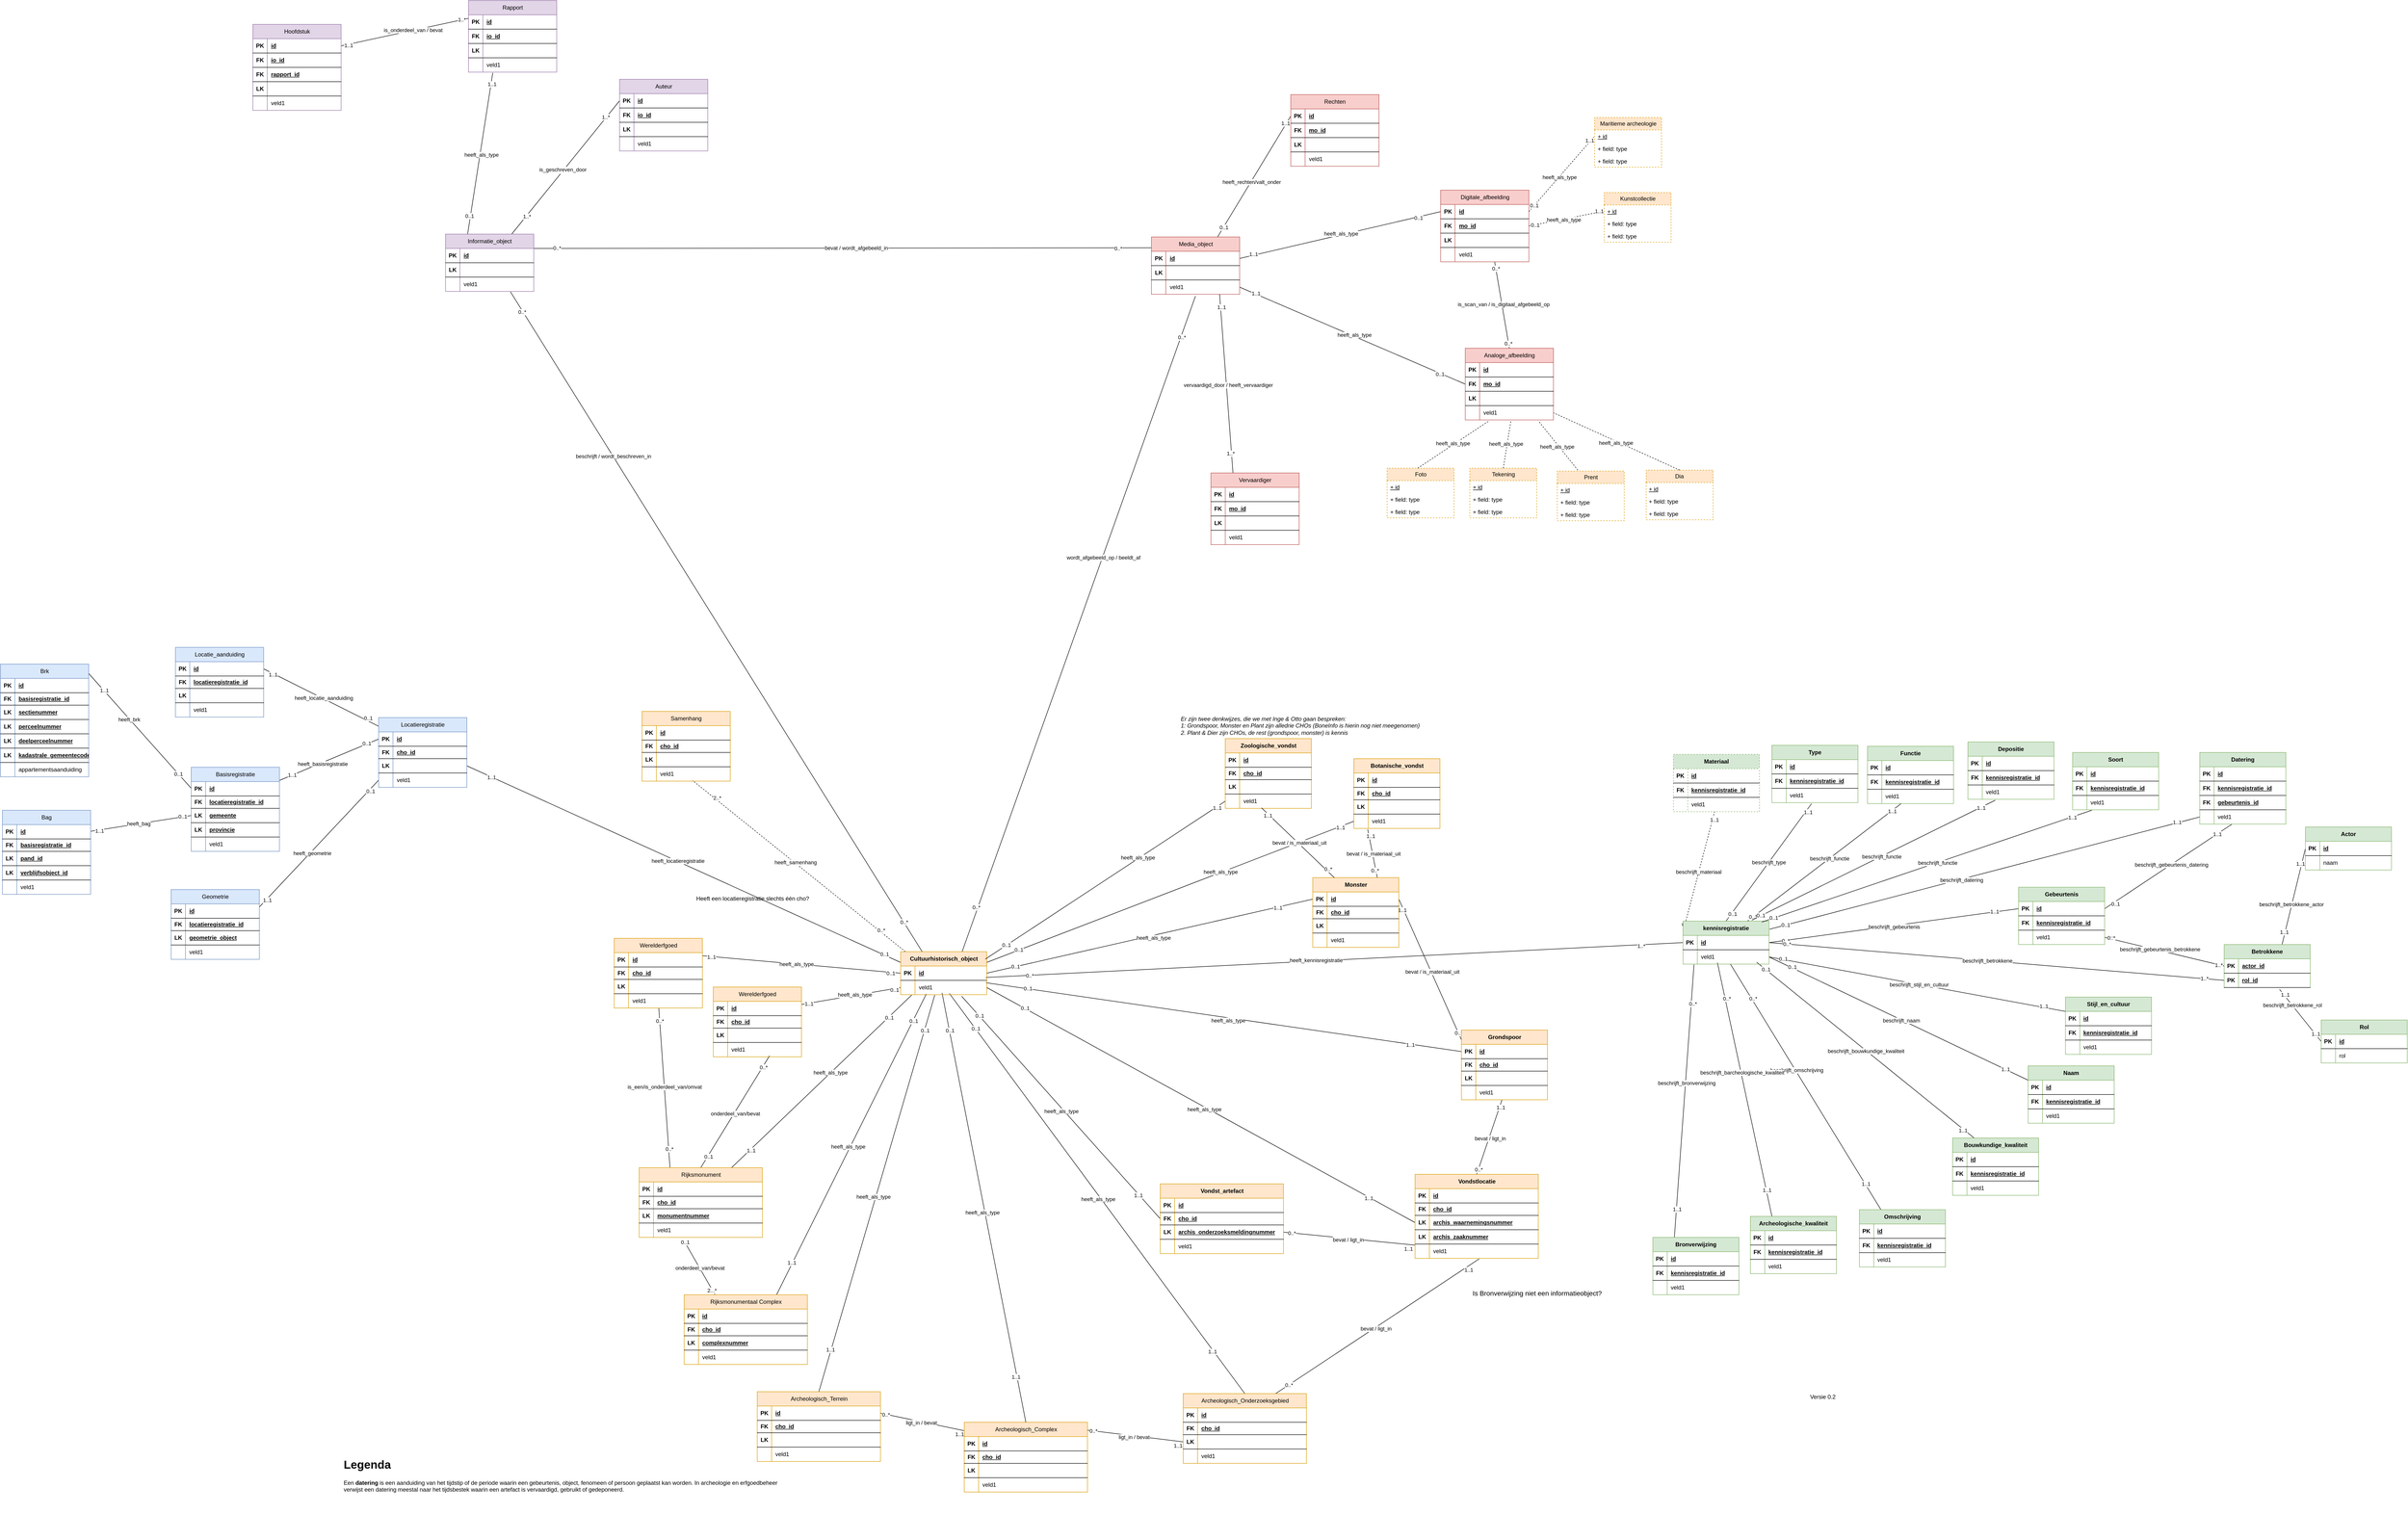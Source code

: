 <mxfile version="26.1.1">
  <diagram name="Page-1" id="KfXqo_QPX8OhPZaS0hgz">
    <mxGraphModel dx="3088" dy="3082" grid="0" gridSize="10" guides="1" tooltips="1" connect="1" arrows="1" fold="1" page="1" pageScale="1" pageWidth="827" pageHeight="1169" math="0" shadow="0">
      <root>
        <mxCell id="0" />
        <mxCell id="1" parent="0" />
        <mxCell id="KRM-vf6Hvt2emhYlbJTk-1" value="" style="endArrow=none;html=1;rounded=0;exitX=0.75;exitY=0;exitDx=0;exitDy=0;entryX=0.128;entryY=1.029;entryDx=0;entryDy=0;entryPerimeter=0;" edge="1" parent="1" source="KRM-vf6Hvt2emhYlbJTk-589" target="KRM-vf6Hvt2emhYlbJTk-430">
          <mxGeometry width="50" height="50" relative="1" as="geometry">
            <mxPoint x="178" y="244" as="sourcePoint" />
            <mxPoint x="228" y="194" as="targetPoint" />
          </mxGeometry>
        </mxCell>
        <mxCell id="KRM-vf6Hvt2emhYlbJTk-2" value="heeft_als_type" style="edgeLabel;html=1;align=center;verticalAlign=middle;resizable=0;points=[];" vertex="1" connectable="0" parent="KRM-vf6Hvt2emhYlbJTk-1">
          <mxGeometry x="0.099" y="1" relative="1" as="geometry">
            <mxPoint as="offset" />
          </mxGeometry>
        </mxCell>
        <mxCell id="KRM-vf6Hvt2emhYlbJTk-3" value="1..1" style="edgeLabel;html=1;align=center;verticalAlign=middle;resizable=0;points=[];" vertex="1" connectable="0" parent="KRM-vf6Hvt2emhYlbJTk-1">
          <mxGeometry x="-0.794" y="-2" relative="1" as="geometry">
            <mxPoint as="offset" />
          </mxGeometry>
        </mxCell>
        <mxCell id="KRM-vf6Hvt2emhYlbJTk-4" value="0..1" style="edgeLabel;html=1;align=center;verticalAlign=middle;resizable=0;points=[];" vertex="1" connectable="0" parent="KRM-vf6Hvt2emhYlbJTk-1">
          <mxGeometry x="0.744" y="-1" relative="1" as="geometry">
            <mxPoint as="offset" />
          </mxGeometry>
        </mxCell>
        <mxCell id="KRM-vf6Hvt2emhYlbJTk-5" value="" style="endArrow=none;html=1;rounded=0;exitX=0.357;exitY=1.131;exitDx=0;exitDy=0;entryX=0.25;entryY=0;entryDx=0;entryDy=0;exitPerimeter=0;" edge="1" parent="1" source="KRM-vf6Hvt2emhYlbJTk-599" target="KRM-vf6Hvt2emhYlbJTk-576">
          <mxGeometry width="50" height="50" relative="1" as="geometry">
            <mxPoint x="398" y="447" as="sourcePoint" />
            <mxPoint x="448" y="397" as="targetPoint" />
          </mxGeometry>
        </mxCell>
        <mxCell id="KRM-vf6Hvt2emhYlbJTk-6" value="onderdeel_van/bevat" style="edgeLabel;html=1;align=center;verticalAlign=middle;resizable=0;points=[];" vertex="1" connectable="0" parent="KRM-vf6Hvt2emhYlbJTk-5">
          <mxGeometry x="0.037" relative="1" as="geometry">
            <mxPoint as="offset" />
          </mxGeometry>
        </mxCell>
        <mxCell id="KRM-vf6Hvt2emhYlbJTk-7" value="2...*" style="edgeLabel;html=1;align=center;verticalAlign=middle;resizable=0;points=[];" vertex="1" connectable="0" parent="KRM-vf6Hvt2emhYlbJTk-5">
          <mxGeometry x="0.828" y="-1" relative="1" as="geometry">
            <mxPoint as="offset" />
          </mxGeometry>
        </mxCell>
        <mxCell id="KRM-vf6Hvt2emhYlbJTk-8" value="0..1" style="edgeLabel;html=1;align=center;verticalAlign=middle;resizable=0;points=[];" vertex="1" connectable="0" parent="KRM-vf6Hvt2emhYlbJTk-5">
          <mxGeometry x="-0.895" relative="1" as="geometry">
            <mxPoint as="offset" />
          </mxGeometry>
        </mxCell>
        <mxCell id="KRM-vf6Hvt2emhYlbJTk-9" value="" style="endArrow=none;html=1;rounded=0;exitX=0.5;exitY=0;exitDx=0;exitDy=0;entryX=0.638;entryY=0.927;entryDx=0;entryDy=0;entryPerimeter=0;" edge="1" parent="1" source="KRM-vf6Hvt2emhYlbJTk-589" target="KRM-vf6Hvt2emhYlbJTk-625">
          <mxGeometry width="50" height="50" relative="1" as="geometry">
            <mxPoint x="-145" y="351" as="sourcePoint" />
            <mxPoint x="-273" y="495" as="targetPoint" />
          </mxGeometry>
        </mxCell>
        <mxCell id="KRM-vf6Hvt2emhYlbJTk-10" value="onderdeel_van/bevat" style="edgeLabel;html=1;align=center;verticalAlign=middle;resizable=0;points=[];" vertex="1" connectable="0" parent="KRM-vf6Hvt2emhYlbJTk-9">
          <mxGeometry x="-0.022" y="-2" relative="1" as="geometry">
            <mxPoint as="offset" />
          </mxGeometry>
        </mxCell>
        <mxCell id="KRM-vf6Hvt2emhYlbJTk-11" value="0..*" style="edgeLabel;html=1;align=center;verticalAlign=middle;resizable=0;points=[];" vertex="1" connectable="0" parent="KRM-vf6Hvt2emhYlbJTk-9">
          <mxGeometry x="0.802" y="-1" relative="1" as="geometry">
            <mxPoint as="offset" />
          </mxGeometry>
        </mxCell>
        <mxCell id="KRM-vf6Hvt2emhYlbJTk-12" value="0..1" style="edgeLabel;html=1;align=center;verticalAlign=middle;resizable=0;points=[];" vertex="1" connectable="0" parent="KRM-vf6Hvt2emhYlbJTk-9">
          <mxGeometry x="-0.797" y="-1" relative="1" as="geometry">
            <mxPoint as="offset" />
          </mxGeometry>
        </mxCell>
        <mxCell id="KRM-vf6Hvt2emhYlbJTk-13" value="" style="endArrow=none;html=1;rounded=0;exitX=0.25;exitY=0;exitDx=0;exitDy=0;" edge="1" parent="1" source="KRM-vf6Hvt2emhYlbJTk-589" target="KRM-vf6Hvt2emhYlbJTk-612">
          <mxGeometry width="50" height="50" relative="1" as="geometry">
            <mxPoint x="-96" y="365" as="sourcePoint" />
            <mxPoint x="-46" y="315" as="targetPoint" />
          </mxGeometry>
        </mxCell>
        <mxCell id="KRM-vf6Hvt2emhYlbJTk-14" value="is_een/is_onderdeel_van/omvat" style="edgeLabel;html=1;align=center;verticalAlign=middle;resizable=0;points=[];" vertex="1" connectable="0" parent="KRM-vf6Hvt2emhYlbJTk-13">
          <mxGeometry x="0.022" relative="1" as="geometry">
            <mxPoint y="1" as="offset" />
          </mxGeometry>
        </mxCell>
        <mxCell id="KRM-vf6Hvt2emhYlbJTk-15" value="0..*" style="edgeLabel;html=1;align=center;verticalAlign=middle;resizable=0;points=[];" vertex="1" connectable="0" parent="KRM-vf6Hvt2emhYlbJTk-13">
          <mxGeometry x="0.841" relative="1" as="geometry">
            <mxPoint as="offset" />
          </mxGeometry>
        </mxCell>
        <mxCell id="KRM-vf6Hvt2emhYlbJTk-16" value="0..*" style="edgeLabel;html=1;align=center;verticalAlign=middle;resizable=0;points=[];" vertex="1" connectable="0" parent="KRM-vf6Hvt2emhYlbJTk-13">
          <mxGeometry x="-0.768" y="-1" relative="1" as="geometry">
            <mxPoint as="offset" />
          </mxGeometry>
        </mxCell>
        <mxCell id="KRM-vf6Hvt2emhYlbJTk-17" value="" style="endArrow=none;html=1;rounded=0;exitX=1;exitY=0.25;exitDx=0;exitDy=0;entryX=0;entryY=0.5;entryDx=0;entryDy=0;" edge="1" parent="1" source="KRM-vf6Hvt2emhYlbJTk-602" target="KRM-vf6Hvt2emhYlbJTk-427">
          <mxGeometry width="50" height="50" relative="1" as="geometry">
            <mxPoint x="208" y="152" as="sourcePoint" />
            <mxPoint x="258" y="102" as="targetPoint" />
          </mxGeometry>
        </mxCell>
        <mxCell id="KRM-vf6Hvt2emhYlbJTk-18" value="heeft_als_type" style="edgeLabel;html=1;align=center;verticalAlign=middle;resizable=0;points=[];" vertex="1" connectable="0" parent="KRM-vf6Hvt2emhYlbJTk-17">
          <mxGeometry x="-0.046" relative="1" as="geometry">
            <mxPoint x="-1" as="offset" />
          </mxGeometry>
        </mxCell>
        <mxCell id="KRM-vf6Hvt2emhYlbJTk-19" value="1..1" style="edgeLabel;html=1;align=center;verticalAlign=middle;resizable=0;points=[];" vertex="1" connectable="0" parent="KRM-vf6Hvt2emhYlbJTk-17">
          <mxGeometry x="-0.908" y="-1" relative="1" as="geometry">
            <mxPoint as="offset" />
          </mxGeometry>
        </mxCell>
        <mxCell id="KRM-vf6Hvt2emhYlbJTk-20" value="0..1" style="edgeLabel;html=1;align=center;verticalAlign=middle;resizable=0;points=[];" vertex="1" connectable="0" parent="KRM-vf6Hvt2emhYlbJTk-17">
          <mxGeometry x="0.9" y="-2" relative="1" as="geometry">
            <mxPoint as="offset" />
          </mxGeometry>
        </mxCell>
        <mxCell id="KRM-vf6Hvt2emhYlbJTk-21" value="" style="endArrow=none;html=1;rounded=0;entryX=0;entryY=0.5;entryDx=0;entryDy=0;exitX=1;exitY=0.25;exitDx=0;exitDy=0;" edge="1" parent="1" source="KRM-vf6Hvt2emhYlbJTk-615" target="KRM-vf6Hvt2emhYlbJTk-430">
          <mxGeometry width="50" height="50" relative="1" as="geometry">
            <mxPoint x="-155" y="403" as="sourcePoint" />
            <mxPoint x="-105" y="353" as="targetPoint" />
          </mxGeometry>
        </mxCell>
        <mxCell id="KRM-vf6Hvt2emhYlbJTk-22" value="heeft_als_type" style="edgeLabel;html=1;align=center;verticalAlign=middle;resizable=0;points=[];" vertex="1" connectable="0" parent="KRM-vf6Hvt2emhYlbJTk-21">
          <mxGeometry x="0.076" y="2" relative="1" as="geometry">
            <mxPoint as="offset" />
          </mxGeometry>
        </mxCell>
        <mxCell id="KRM-vf6Hvt2emhYlbJTk-23" value="1..1" style="edgeLabel;html=1;align=center;verticalAlign=middle;resizable=0;points=[];" vertex="1" connectable="0" parent="KRM-vf6Hvt2emhYlbJTk-21">
          <mxGeometry x="-0.859" y="-1" relative="1" as="geometry">
            <mxPoint as="offset" />
          </mxGeometry>
        </mxCell>
        <mxCell id="KRM-vf6Hvt2emhYlbJTk-24" value="0..1" style="edgeLabel;html=1;align=center;verticalAlign=middle;resizable=0;points=[];" vertex="1" connectable="0" parent="KRM-vf6Hvt2emhYlbJTk-21">
          <mxGeometry x="0.873" y="-2" relative="1" as="geometry">
            <mxPoint y="1" as="offset" />
          </mxGeometry>
        </mxCell>
        <mxCell id="KRM-vf6Hvt2emhYlbJTk-25" value="" style="endArrow=none;html=1;rounded=0;entryX=0.298;entryY=0.951;entryDx=0;entryDy=0;entryPerimeter=0;exitX=0.75;exitY=0;exitDx=0;exitDy=0;" edge="1" parent="1" source="KRM-vf6Hvt2emhYlbJTk-576" target="KRM-vf6Hvt2emhYlbJTk-430">
          <mxGeometry width="50" height="50" relative="1" as="geometry">
            <mxPoint x="721" y="311" as="sourcePoint" />
            <mxPoint x="438" y="222" as="targetPoint" />
          </mxGeometry>
        </mxCell>
        <mxCell id="KRM-vf6Hvt2emhYlbJTk-26" value="heeft_als_type" style="edgeLabel;html=1;align=center;verticalAlign=middle;resizable=0;points=[];" vertex="1" connectable="0" parent="KRM-vf6Hvt2emhYlbJTk-25">
          <mxGeometry x="-0.02" y="5" relative="1" as="geometry">
            <mxPoint as="offset" />
          </mxGeometry>
        </mxCell>
        <mxCell id="KRM-vf6Hvt2emhYlbJTk-27" value="0..1" style="edgeLabel;html=1;align=center;verticalAlign=middle;resizable=0;points=[];" vertex="1" connectable="0" parent="KRM-vf6Hvt2emhYlbJTk-25">
          <mxGeometry x="0.824" y="-1" relative="1" as="geometry">
            <mxPoint as="offset" />
          </mxGeometry>
        </mxCell>
        <mxCell id="KRM-vf6Hvt2emhYlbJTk-28" value="1..1" style="edgeLabel;html=1;align=center;verticalAlign=middle;resizable=0;points=[];" vertex="1" connectable="0" parent="KRM-vf6Hvt2emhYlbJTk-25">
          <mxGeometry x="-0.787" y="1" relative="1" as="geometry">
            <mxPoint x="-1" as="offset" />
          </mxGeometry>
        </mxCell>
        <mxCell id="KRM-vf6Hvt2emhYlbJTk-29" value="" style="endArrow=none;html=1;rounded=0;exitX=0.989;exitY=0.8;exitDx=0;exitDy=0;exitPerimeter=0;entryX=0;entryY=0.5;entryDx=0;entryDy=0;" edge="1" parent="1" source="KRM-vf6Hvt2emhYlbJTk-427" target="KRM-vf6Hvt2emhYlbJTk-420">
          <mxGeometry width="50" height="50" relative="1" as="geometry">
            <mxPoint x="726" y="337" as="sourcePoint" />
            <mxPoint x="776" y="287" as="targetPoint" />
          </mxGeometry>
        </mxCell>
        <mxCell id="KRM-vf6Hvt2emhYlbJTk-30" value="heeft_kennisregistratie" style="edgeLabel;html=1;align=center;verticalAlign=middle;resizable=0;points=[];" vertex="1" connectable="0" parent="KRM-vf6Hvt2emhYlbJTk-29">
          <mxGeometry x="-0.052" y="2" relative="1" as="geometry">
            <mxPoint as="offset" />
          </mxGeometry>
        </mxCell>
        <mxCell id="KRM-vf6Hvt2emhYlbJTk-31" value="0..*" style="edgeLabel;html=1;align=center;verticalAlign=middle;resizable=0;points=[];" vertex="1" connectable="0" parent="KRM-vf6Hvt2emhYlbJTk-29">
          <mxGeometry x="-0.875" relative="1" as="geometry">
            <mxPoint as="offset" />
          </mxGeometry>
        </mxCell>
        <mxCell id="KRM-vf6Hvt2emhYlbJTk-32" value="1..*" style="edgeLabel;html=1;align=center;verticalAlign=middle;resizable=0;points=[];" vertex="1" connectable="0" parent="KRM-vf6Hvt2emhYlbJTk-29">
          <mxGeometry x="0.88" y="-2" relative="1" as="geometry">
            <mxPoint as="offset" />
          </mxGeometry>
        </mxCell>
        <mxCell id="KRM-vf6Hvt2emhYlbJTk-33" value="beschrijft_type" style="endArrow=none;html=1;rounded=0;entryX=0.461;entryY=1.067;entryDx=0;entryDy=0;entryPerimeter=0;exitX=0.5;exitY=0;exitDx=0;exitDy=0;" edge="1" parent="1" source="KRM-vf6Hvt2emhYlbJTk-419" target="KRM-vf6Hvt2emhYlbJTk-336">
          <mxGeometry width="50" height="50" relative="1" as="geometry">
            <mxPoint x="2060.45" y="37" as="sourcePoint" />
            <mxPoint x="2110.45" y="-13" as="targetPoint" />
          </mxGeometry>
        </mxCell>
        <mxCell id="KRM-vf6Hvt2emhYlbJTk-34" value="0..1" style="edgeLabel;html=1;align=center;verticalAlign=middle;resizable=0;points=[];" vertex="1" connectable="0" parent="KRM-vf6Hvt2emhYlbJTk-33">
          <mxGeometry x="-0.87" y="-2" relative="1" as="geometry">
            <mxPoint as="offset" />
          </mxGeometry>
        </mxCell>
        <mxCell id="KRM-vf6Hvt2emhYlbJTk-35" value="1..1" style="edgeLabel;html=1;align=center;verticalAlign=middle;resizable=0;points=[];" vertex="1" connectable="0" parent="KRM-vf6Hvt2emhYlbJTk-33">
          <mxGeometry x="0.874" y="-4" relative="1" as="geometry">
            <mxPoint as="offset" />
          </mxGeometry>
        </mxCell>
        <mxCell id="KRM-vf6Hvt2emhYlbJTk-36" value="" style="endArrow=none;html=1;rounded=0;exitX=0.75;exitY=0;exitDx=0;exitDy=0;" edge="1" parent="1" source="KRM-vf6Hvt2emhYlbJTk-419" target="KRM-vf6Hvt2emhYlbJTk-326">
          <mxGeometry width="50" height="50" relative="1" as="geometry">
            <mxPoint x="2389.45" y="73" as="sourcePoint" />
            <mxPoint x="2439.45" y="23" as="targetPoint" />
          </mxGeometry>
        </mxCell>
        <mxCell id="KRM-vf6Hvt2emhYlbJTk-37" value="beschrijft_functie" style="edgeLabel;html=1;align=center;verticalAlign=middle;resizable=0;points=[];" vertex="1" connectable="0" parent="KRM-vf6Hvt2emhYlbJTk-36">
          <mxGeometry x="0.064" relative="1" as="geometry">
            <mxPoint as="offset" />
          </mxGeometry>
        </mxCell>
        <mxCell id="KRM-vf6Hvt2emhYlbJTk-38" value="0..1" style="edgeLabel;html=1;align=center;verticalAlign=middle;resizable=0;points=[];" vertex="1" connectable="0" parent="KRM-vf6Hvt2emhYlbJTk-36">
          <mxGeometry x="-0.928" y="1" relative="1" as="geometry">
            <mxPoint as="offset" />
          </mxGeometry>
        </mxCell>
        <mxCell id="KRM-vf6Hvt2emhYlbJTk-39" value="1..1" style="edgeLabel;html=1;align=center;verticalAlign=middle;resizable=0;points=[];" vertex="1" connectable="0" parent="KRM-vf6Hvt2emhYlbJTk-36">
          <mxGeometry x="0.881" y="-1" relative="1" as="geometry">
            <mxPoint as="offset" />
          </mxGeometry>
        </mxCell>
        <mxCell id="KRM-vf6Hvt2emhYlbJTk-40" value="" style="endArrow=none;html=1;rounded=0;exitX=1;exitY=0.5;exitDx=0;exitDy=0;entryX=0;entryY=0.25;entryDx=0;entryDy=0;" edge="1" parent="1" source="KRM-vf6Hvt2emhYlbJTk-423" target="KRM-vf6Hvt2emhYlbJTk-409">
          <mxGeometry width="50" height="50" relative="1" as="geometry">
            <mxPoint x="2458.45" y="286" as="sourcePoint" />
            <mxPoint x="2508.45" y="236" as="targetPoint" />
          </mxGeometry>
        </mxCell>
        <mxCell id="KRM-vf6Hvt2emhYlbJTk-41" value="beschrijft_stijl_en_cultuur" style="edgeLabel;html=1;align=center;verticalAlign=middle;resizable=0;points=[];" vertex="1" connectable="0" parent="KRM-vf6Hvt2emhYlbJTk-40">
          <mxGeometry x="0.012" relative="1" as="geometry">
            <mxPoint as="offset" />
          </mxGeometry>
        </mxCell>
        <mxCell id="KRM-vf6Hvt2emhYlbJTk-42" value="0..1" style="edgeLabel;html=1;align=center;verticalAlign=middle;resizable=0;points=[];" vertex="1" connectable="0" parent="KRM-vf6Hvt2emhYlbJTk-40">
          <mxGeometry x="-0.907" y="2" relative="1" as="geometry">
            <mxPoint as="offset" />
          </mxGeometry>
        </mxCell>
        <mxCell id="KRM-vf6Hvt2emhYlbJTk-43" value="1..1" style="edgeLabel;html=1;align=center;verticalAlign=middle;resizable=0;points=[];" vertex="1" connectable="0" parent="KRM-vf6Hvt2emhYlbJTk-40">
          <mxGeometry x="0.85" y="3" relative="1" as="geometry">
            <mxPoint as="offset" />
          </mxGeometry>
        </mxCell>
        <mxCell id="KRM-vf6Hvt2emhYlbJTk-44" value="" style="endArrow=none;html=1;rounded=0;exitX=0.25;exitY=0;exitDx=0;exitDy=0;" edge="1" parent="1" source="KRM-vf6Hvt2emhYlbJTk-379" target="KRM-vf6Hvt2emhYlbJTk-423">
          <mxGeometry width="50" height="50" relative="1" as="geometry">
            <mxPoint x="2039.45" y="327" as="sourcePoint" />
            <mxPoint x="2089.45" y="277" as="targetPoint" />
          </mxGeometry>
        </mxCell>
        <mxCell id="KRM-vf6Hvt2emhYlbJTk-45" value="beschrijft_omschrijving" style="edgeLabel;html=1;align=center;verticalAlign=middle;resizable=0;points=[];" vertex="1" connectable="0" parent="KRM-vf6Hvt2emhYlbJTk-44">
          <mxGeometry x="0.133" y="-2" relative="1" as="geometry">
            <mxPoint as="offset" />
          </mxGeometry>
        </mxCell>
        <mxCell id="KRM-vf6Hvt2emhYlbJTk-46" value="0..*" style="edgeLabel;html=1;align=center;verticalAlign=middle;resizable=0;points=[];" vertex="1" connectable="0" parent="KRM-vf6Hvt2emhYlbJTk-44">
          <mxGeometry x="0.716" y="-3" relative="1" as="geometry">
            <mxPoint as="offset" />
          </mxGeometry>
        </mxCell>
        <mxCell id="KRM-vf6Hvt2emhYlbJTk-47" value="1..1" style="edgeLabel;html=1;align=center;verticalAlign=middle;resizable=0;points=[];" vertex="1" connectable="0" parent="KRM-vf6Hvt2emhYlbJTk-44">
          <mxGeometry x="-0.792" y="-1" relative="1" as="geometry">
            <mxPoint as="offset" />
          </mxGeometry>
        </mxCell>
        <mxCell id="KRM-vf6Hvt2emhYlbJTk-48" value="" style="endArrow=none;html=1;rounded=0;exitX=1;exitY=0.5;exitDx=0;exitDy=0;entryX=0;entryY=0.25;entryDx=0;entryDy=0;" edge="1" parent="1" source="KRM-vf6Hvt2emhYlbJTk-423" target="KRM-vf6Hvt2emhYlbJTk-399">
          <mxGeometry width="50" height="50" relative="1" as="geometry">
            <mxPoint x="2374.45" y="340" as="sourcePoint" />
            <mxPoint x="2424.45" y="290" as="targetPoint" />
          </mxGeometry>
        </mxCell>
        <mxCell id="KRM-vf6Hvt2emhYlbJTk-49" value="beschrijft_naam" style="edgeLabel;html=1;align=center;verticalAlign=middle;resizable=0;points=[];" vertex="1" connectable="0" parent="KRM-vf6Hvt2emhYlbJTk-48">
          <mxGeometry x="0.021" y="-1" relative="1" as="geometry">
            <mxPoint as="offset" />
          </mxGeometry>
        </mxCell>
        <mxCell id="KRM-vf6Hvt2emhYlbJTk-50" value="0..1" style="edgeLabel;html=1;align=center;verticalAlign=middle;resizable=0;points=[];" vertex="1" connectable="0" parent="KRM-vf6Hvt2emhYlbJTk-48">
          <mxGeometry x="-0.827" y="2" relative="1" as="geometry">
            <mxPoint as="offset" />
          </mxGeometry>
        </mxCell>
        <mxCell id="KRM-vf6Hvt2emhYlbJTk-51" value="1..1" style="edgeLabel;html=1;align=center;verticalAlign=middle;resizable=0;points=[];" vertex="1" connectable="0" parent="KRM-vf6Hvt2emhYlbJTk-48">
          <mxGeometry x="0.824" y="1" relative="1" as="geometry">
            <mxPoint as="offset" />
          </mxGeometry>
        </mxCell>
        <mxCell id="KRM-vf6Hvt2emhYlbJTk-52" value="" style="endArrow=none;html=1;rounded=0;entryX=0;entryY=0.5;entryDx=0;entryDy=0;exitX=1;exitY=0.5;exitDx=0;exitDy=0;" edge="1" parent="1" source="KRM-vf6Hvt2emhYlbJTk-420" target="KRM-vf6Hvt2emhYlbJTk-360">
          <mxGeometry width="50" height="50" relative="1" as="geometry">
            <mxPoint x="2158.45" y="175" as="sourcePoint" />
            <mxPoint x="2499.45" y="126" as="targetPoint" />
          </mxGeometry>
        </mxCell>
        <mxCell id="KRM-vf6Hvt2emhYlbJTk-53" value="beschrijft_gebeurtenis" style="edgeLabel;html=1;align=center;verticalAlign=middle;resizable=0;points=[];" vertex="1" connectable="0" parent="KRM-vf6Hvt2emhYlbJTk-52">
          <mxGeometry x="-0.002" y="-2" relative="1" as="geometry">
            <mxPoint as="offset" />
          </mxGeometry>
        </mxCell>
        <mxCell id="KRM-vf6Hvt2emhYlbJTk-54" value="0..*" style="edgeLabel;html=1;align=center;verticalAlign=middle;resizable=0;points=[];" vertex="1" connectable="0" parent="KRM-vf6Hvt2emhYlbJTk-52">
          <mxGeometry x="-0.87" relative="1" as="geometry">
            <mxPoint x="1" as="offset" />
          </mxGeometry>
        </mxCell>
        <mxCell id="KRM-vf6Hvt2emhYlbJTk-55" value="1..1" style="edgeLabel;html=1;align=center;verticalAlign=middle;resizable=0;points=[];" vertex="1" connectable="0" parent="KRM-vf6Hvt2emhYlbJTk-52">
          <mxGeometry x="0.806" y="1" relative="1" as="geometry">
            <mxPoint as="offset" />
          </mxGeometry>
        </mxCell>
        <mxCell id="KRM-vf6Hvt2emhYlbJTk-56" value="" style="endArrow=none;html=1;rounded=0;exitX=1;exitY=0.5;exitDx=0;exitDy=0;" edge="1" parent="1" source="KRM-vf6Hvt2emhYlbJTk-360" target="KRM-vf6Hvt2emhYlbJTk-316">
          <mxGeometry width="50" height="50" relative="1" as="geometry">
            <mxPoint x="2763.45" y="83" as="sourcePoint" />
            <mxPoint x="2813.45" y="33" as="targetPoint" />
          </mxGeometry>
        </mxCell>
        <mxCell id="KRM-vf6Hvt2emhYlbJTk-57" value="beschrijft_gebeurtenis_datering" style="edgeLabel;html=1;align=center;verticalAlign=middle;resizable=0;points=[];" vertex="1" connectable="0" parent="KRM-vf6Hvt2emhYlbJTk-56">
          <mxGeometry x="0.043" y="-1" relative="1" as="geometry">
            <mxPoint y="-1" as="offset" />
          </mxGeometry>
        </mxCell>
        <mxCell id="KRM-vf6Hvt2emhYlbJTk-58" value="0..1" style="edgeLabel;html=1;align=center;verticalAlign=middle;resizable=0;points=[];" vertex="1" connectable="0" parent="KRM-vf6Hvt2emhYlbJTk-56">
          <mxGeometry x="-0.849" y="-4" relative="1" as="geometry">
            <mxPoint as="offset" />
          </mxGeometry>
        </mxCell>
        <mxCell id="KRM-vf6Hvt2emhYlbJTk-59" value="1..1" style="edgeLabel;html=1;align=center;verticalAlign=middle;resizable=0;points=[];" vertex="1" connectable="0" parent="KRM-vf6Hvt2emhYlbJTk-56">
          <mxGeometry x="0.764" relative="1" as="geometry">
            <mxPoint as="offset" />
          </mxGeometry>
        </mxCell>
        <mxCell id="KRM-vf6Hvt2emhYlbJTk-60" value="" style="endArrow=none;html=1;rounded=0;exitX=1.006;exitY=0.189;exitDx=0;exitDy=0;exitPerimeter=0;entryX=0;entryY=0.5;entryDx=0;entryDy=0;" edge="1" parent="1" source="KRM-vf6Hvt2emhYlbJTk-419" target="KRM-vf6Hvt2emhYlbJTk-316">
          <mxGeometry width="50" height="50" relative="1" as="geometry">
            <mxPoint x="2293.45" y="121" as="sourcePoint" />
            <mxPoint x="2343.45" y="71" as="targetPoint" />
          </mxGeometry>
        </mxCell>
        <mxCell id="KRM-vf6Hvt2emhYlbJTk-61" value="beschrijft_datering" style="edgeLabel;html=1;align=center;verticalAlign=middle;resizable=0;points=[];" vertex="1" connectable="0" parent="KRM-vf6Hvt2emhYlbJTk-60">
          <mxGeometry x="-0.11" y="-1" relative="1" as="geometry">
            <mxPoint as="offset" />
          </mxGeometry>
        </mxCell>
        <mxCell id="KRM-vf6Hvt2emhYlbJTk-62" value="0..1" style="edgeLabel;html=1;align=center;verticalAlign=middle;resizable=0;points=[];" vertex="1" connectable="0" parent="KRM-vf6Hvt2emhYlbJTk-60">
          <mxGeometry x="-0.926" y="1" relative="1" as="geometry">
            <mxPoint as="offset" />
          </mxGeometry>
        </mxCell>
        <mxCell id="KRM-vf6Hvt2emhYlbJTk-63" value="1..1" style="edgeLabel;html=1;align=center;verticalAlign=middle;resizable=0;points=[];" vertex="1" connectable="0" parent="KRM-vf6Hvt2emhYlbJTk-60">
          <mxGeometry x="0.894" y="2" relative="1" as="geometry">
            <mxPoint as="offset" />
          </mxGeometry>
        </mxCell>
        <mxCell id="KRM-vf6Hvt2emhYlbJTk-64" value="" style="endArrow=none;html=1;rounded=0;exitX=1;exitY=0.5;exitDx=0;exitDy=0;entryX=0;entryY=0.5;entryDx=0;entryDy=0;" edge="1" parent="1" source="KRM-vf6Hvt2emhYlbJTk-366" target="KRM-vf6Hvt2emhYlbJTk-300">
          <mxGeometry width="50" height="50" relative="1" as="geometry">
            <mxPoint x="2813.45" y="169" as="sourcePoint" />
            <mxPoint x="2970.45" y="174" as="targetPoint" />
          </mxGeometry>
        </mxCell>
        <mxCell id="KRM-vf6Hvt2emhYlbJTk-65" value="beschrijft_gebeurtenis_betrokkene" style="edgeLabel;html=1;align=center;verticalAlign=middle;resizable=0;points=[];" vertex="1" connectable="0" parent="KRM-vf6Hvt2emhYlbJTk-64">
          <mxGeometry x="-0.082" y="3" relative="1" as="geometry">
            <mxPoint as="offset" />
          </mxGeometry>
        </mxCell>
        <mxCell id="KRM-vf6Hvt2emhYlbJTk-66" value="0::*" style="edgeLabel;html=1;align=center;verticalAlign=middle;resizable=0;points=[];" vertex="1" connectable="0" parent="KRM-vf6Hvt2emhYlbJTk-64">
          <mxGeometry x="-0.9" y="2" relative="1" as="geometry">
            <mxPoint as="offset" />
          </mxGeometry>
        </mxCell>
        <mxCell id="KRM-vf6Hvt2emhYlbJTk-67" value="1..*" style="edgeLabel;html=1;align=center;verticalAlign=middle;resizable=0;points=[];" vertex="1" connectable="0" parent="KRM-vf6Hvt2emhYlbJTk-64">
          <mxGeometry x="0.906" y="-1" relative="1" as="geometry">
            <mxPoint as="offset" />
          </mxGeometry>
        </mxCell>
        <mxCell id="KRM-vf6Hvt2emhYlbJTk-68" value="" style="endArrow=none;html=1;rounded=0;exitX=0.644;exitY=1.133;exitDx=0;exitDy=0;exitPerimeter=0;entryX=0;entryY=0.5;entryDx=0;entryDy=0;" edge="1" parent="1" source="KRM-vf6Hvt2emhYlbJTk-303" target="KRM-vf6Hvt2emhYlbJTk-286">
          <mxGeometry width="50" height="50" relative="1" as="geometry">
            <mxPoint x="3107.47" y="240" as="sourcePoint" />
            <mxPoint x="3212.39" y="322.006" as="targetPoint" />
          </mxGeometry>
        </mxCell>
        <mxCell id="KRM-vf6Hvt2emhYlbJTk-69" value="beschrijft_betrokkene_rol" style="edgeLabel;html=1;align=center;verticalAlign=middle;resizable=0;points=[];" vertex="1" connectable="0" parent="KRM-vf6Hvt2emhYlbJTk-68">
          <mxGeometry x="-0.395" relative="1" as="geometry">
            <mxPoint as="offset" />
          </mxGeometry>
        </mxCell>
        <mxCell id="KRM-vf6Hvt2emhYlbJTk-70" value="1..1" style="edgeLabel;html=1;align=center;verticalAlign=middle;resizable=0;points=[];" vertex="1" connectable="0" parent="KRM-vf6Hvt2emhYlbJTk-68">
          <mxGeometry x="-0.771" y="2" relative="1" as="geometry">
            <mxPoint as="offset" />
          </mxGeometry>
        </mxCell>
        <mxCell id="KRM-vf6Hvt2emhYlbJTk-71" value="1..1" style="edgeLabel;html=1;align=center;verticalAlign=middle;resizable=0;points=[];" vertex="1" connectable="0" parent="KRM-vf6Hvt2emhYlbJTk-68">
          <mxGeometry x="0.704" y="1" relative="1" as="geometry">
            <mxPoint as="offset" />
          </mxGeometry>
        </mxCell>
        <mxCell id="KRM-vf6Hvt2emhYlbJTk-72" value="" style="endArrow=none;html=1;rounded=0;entryX=0;entryY=0.5;entryDx=0;entryDy=0;exitX=0.672;exitY=0.008;exitDx=0;exitDy=0;exitPerimeter=0;" edge="1" parent="1" source="KRM-vf6Hvt2emhYlbJTk-299" target="KRM-vf6Hvt2emhYlbJTk-293">
          <mxGeometry width="50" height="50" relative="1" as="geometry">
            <mxPoint x="3069.45" y="105" as="sourcePoint" />
            <mxPoint x="3177.45" y="36" as="targetPoint" />
          </mxGeometry>
        </mxCell>
        <mxCell id="KRM-vf6Hvt2emhYlbJTk-73" value="beschrijft_betrokkene_actor" style="edgeLabel;html=1;align=center;verticalAlign=middle;resizable=0;points=[];" vertex="1" connectable="0" parent="KRM-vf6Hvt2emhYlbJTk-72">
          <mxGeometry x="-0.161" y="1" relative="1" as="geometry">
            <mxPoint as="offset" />
          </mxGeometry>
        </mxCell>
        <mxCell id="KRM-vf6Hvt2emhYlbJTk-74" value="1..1" style="edgeLabel;html=1;align=center;verticalAlign=middle;resizable=0;points=[];" vertex="1" connectable="0" parent="KRM-vf6Hvt2emhYlbJTk-72">
          <mxGeometry x="-0.732" y="1" relative="1" as="geometry">
            <mxPoint x="-1" as="offset" />
          </mxGeometry>
        </mxCell>
        <mxCell id="KRM-vf6Hvt2emhYlbJTk-75" value="1..1" style="edgeLabel;html=1;align=center;verticalAlign=middle;resizable=0;points=[];" vertex="1" connectable="0" parent="KRM-vf6Hvt2emhYlbJTk-72">
          <mxGeometry x="0.676" y="3" relative="1" as="geometry">
            <mxPoint as="offset" />
          </mxGeometry>
        </mxCell>
        <mxCell id="KRM-vf6Hvt2emhYlbJTk-76" value="Versie 0.2" style="text;html=1;align=center;verticalAlign=middle;whiteSpace=wrap;rounded=0;" vertex="1" parent="1">
          <mxGeometry x="2267" y="1075" width="60" height="30" as="geometry" />
        </mxCell>
        <mxCell id="KRM-vf6Hvt2emhYlbJTk-77" value="" style="endArrow=none;html=1;rounded=0;exitX=1;exitY=0.5;exitDx=0;exitDy=0;entryX=0;entryY=0.5;entryDx=0;entryDy=0;" edge="1" parent="1" source="KRM-vf6Hvt2emhYlbJTk-420" target="KRM-vf6Hvt2emhYlbJTk-303">
          <mxGeometry width="50" height="50" relative="1" as="geometry">
            <mxPoint x="2780.45" y="220" as="sourcePoint" />
            <mxPoint x="2970.45" y="213" as="targetPoint" />
          </mxGeometry>
        </mxCell>
        <mxCell id="KRM-vf6Hvt2emhYlbJTk-78" value="beschrijft_betrokkene" style="edgeLabel;html=1;align=center;verticalAlign=middle;resizable=0;points=[];" vertex="1" connectable="0" parent="KRM-vf6Hvt2emhYlbJTk-77">
          <mxGeometry x="-0.041" relative="1" as="geometry">
            <mxPoint as="offset" />
          </mxGeometry>
        </mxCell>
        <mxCell id="KRM-vf6Hvt2emhYlbJTk-79" value="0..*" style="edgeLabel;html=1;align=center;verticalAlign=middle;resizable=0;points=[];" vertex="1" connectable="0" parent="KRM-vf6Hvt2emhYlbJTk-77">
          <mxGeometry x="-0.921" relative="1" as="geometry">
            <mxPoint as="offset" />
          </mxGeometry>
        </mxCell>
        <mxCell id="KRM-vf6Hvt2emhYlbJTk-80" value="1..*" style="edgeLabel;html=1;align=center;verticalAlign=middle;resizable=0;points=[];" vertex="1" connectable="0" parent="KRM-vf6Hvt2emhYlbJTk-77">
          <mxGeometry x="0.911" y="1" relative="1" as="geometry">
            <mxPoint as="offset" />
          </mxGeometry>
        </mxCell>
        <mxCell id="KRM-vf6Hvt2emhYlbJTk-81" value="" style="endArrow=none;html=1;rounded=0;entryX=0.856;entryY=0.867;entryDx=0;entryDy=0;entryPerimeter=0;exitX=0.25;exitY=0;exitDx=0;exitDy=0;" edge="1" parent="1" source="KRM-vf6Hvt2emhYlbJTk-389" target="KRM-vf6Hvt2emhYlbJTk-423">
          <mxGeometry width="50" height="50" relative="1" as="geometry">
            <mxPoint x="2265.45" y="579" as="sourcePoint" />
            <mxPoint x="2315.45" y="529" as="targetPoint" />
          </mxGeometry>
        </mxCell>
        <mxCell id="KRM-vf6Hvt2emhYlbJTk-82" value="beschrijft_bouwkundige_kwaliteit" style="edgeLabel;html=1;align=center;verticalAlign=middle;resizable=0;points=[];" vertex="1" connectable="0" parent="KRM-vf6Hvt2emhYlbJTk-81">
          <mxGeometry x="-0.003" y="1" relative="1" as="geometry">
            <mxPoint x="1" as="offset" />
          </mxGeometry>
        </mxCell>
        <mxCell id="KRM-vf6Hvt2emhYlbJTk-83" value="0..1" style="edgeLabel;html=1;align=center;verticalAlign=middle;resizable=0;points=[];" vertex="1" connectable="0" parent="KRM-vf6Hvt2emhYlbJTk-81">
          <mxGeometry x="0.918" relative="1" as="geometry">
            <mxPoint as="offset" />
          </mxGeometry>
        </mxCell>
        <mxCell id="KRM-vf6Hvt2emhYlbJTk-84" value="1..1" style="edgeLabel;html=1;align=center;verticalAlign=middle;resizable=0;points=[];" vertex="1" connectable="0" parent="KRM-vf6Hvt2emhYlbJTk-81">
          <mxGeometry x="-0.901" y="2" relative="1" as="geometry">
            <mxPoint as="offset" />
          </mxGeometry>
        </mxCell>
        <mxCell id="KRM-vf6Hvt2emhYlbJTk-85" value="&lt;h1 style=&quot;margin-top: 0px;&quot;&gt;Legenda&lt;/h1&gt;&lt;p&gt;Een &lt;strong data-end=&quot;16&quot; data-start=&quot;4&quot;&gt;datering&lt;/strong&gt; is een aanduiding van het tijdstip of de periode waarin een gebeurtenis, object, fenomeen of persoon geplaatst kan worden. In archeologie en erfgoedbeheer verwijst een datering meestal naar het tijdsbestek waarin een artefact is vervaardigd, gebruikt of gedeponeerd.&lt;/p&gt;" style="text;html=1;whiteSpace=wrap;overflow=hidden;rounded=0;" vertex="1" parent="1">
          <mxGeometry x="-799" y="1211" width="916" height="120" as="geometry" />
        </mxCell>
        <mxCell id="KRM-vf6Hvt2emhYlbJTk-86" value="" style="endArrow=none;html=1;rounded=0;entryX=0;entryY=0.25;entryDx=0;entryDy=0;exitX=1;exitY=0.5;exitDx=0;exitDy=0;" edge="1" parent="1" source="KRM-vf6Hvt2emhYlbJTk-648" target="KRM-vf6Hvt2emhYlbJTk-426">
          <mxGeometry width="50" height="50" relative="1" as="geometry">
            <mxPoint x="-484" y="67" as="sourcePoint" />
            <mxPoint x="288" y="125" as="targetPoint" />
          </mxGeometry>
        </mxCell>
        <mxCell id="KRM-vf6Hvt2emhYlbJTk-87" value="heeft_locatieregistratie" style="edgeLabel;html=1;align=center;verticalAlign=middle;resizable=0;points=[];" vertex="1" connectable="0" parent="KRM-vf6Hvt2emhYlbJTk-86">
          <mxGeometry x="-0.03" y="1" relative="1" as="geometry">
            <mxPoint as="offset" />
          </mxGeometry>
        </mxCell>
        <mxCell id="KRM-vf6Hvt2emhYlbJTk-88" value="1..1" style="edgeLabel;html=1;align=center;verticalAlign=middle;resizable=0;points=[];" vertex="1" connectable="0" parent="KRM-vf6Hvt2emhYlbJTk-86">
          <mxGeometry x="-0.887" relative="1" as="geometry">
            <mxPoint as="offset" />
          </mxGeometry>
        </mxCell>
        <mxCell id="KRM-vf6Hvt2emhYlbJTk-89" value="0..1" style="edgeLabel;html=1;align=center;verticalAlign=middle;resizable=0;points=[];" vertex="1" connectable="0" parent="KRM-vf6Hvt2emhYlbJTk-86">
          <mxGeometry x="0.922" y="2" relative="1" as="geometry">
            <mxPoint as="offset" />
          </mxGeometry>
        </mxCell>
        <mxCell id="KRM-vf6Hvt2emhYlbJTk-90" value="" style="endArrow=none;html=1;rounded=0;entryX=0;entryY=0.5;entryDx=0;entryDy=0;exitX=0.994;exitY=0.159;exitDx=0;exitDy=0;exitPerimeter=0;" edge="1" parent="1" source="KRM-vf6Hvt2emhYlbJTk-668" target="KRM-vf6Hvt2emhYlbJTk-642">
          <mxGeometry width="50" height="50" relative="1" as="geometry">
            <mxPoint x="-556" y="-16" as="sourcePoint" />
            <mxPoint x="-506" y="-66" as="targetPoint" />
          </mxGeometry>
        </mxCell>
        <mxCell id="KRM-vf6Hvt2emhYlbJTk-91" value="heeft_basisregistratie" style="edgeLabel;html=1;align=center;verticalAlign=middle;resizable=0;points=[];" vertex="1" connectable="0" parent="KRM-vf6Hvt2emhYlbJTk-90">
          <mxGeometry x="-0.135" y="-3" relative="1" as="geometry">
            <mxPoint as="offset" />
          </mxGeometry>
        </mxCell>
        <mxCell id="KRM-vf6Hvt2emhYlbJTk-92" value="1..1" style="edgeLabel;html=1;align=center;verticalAlign=middle;resizable=0;points=[];" vertex="1" connectable="0" parent="KRM-vf6Hvt2emhYlbJTk-90">
          <mxGeometry x="-0.73" y="1" relative="1" as="geometry">
            <mxPoint as="offset" />
          </mxGeometry>
        </mxCell>
        <mxCell id="KRM-vf6Hvt2emhYlbJTk-93" value="0..1" style="edgeLabel;html=1;align=center;verticalAlign=middle;resizable=0;points=[];" vertex="1" connectable="0" parent="KRM-vf6Hvt2emhYlbJTk-90">
          <mxGeometry x="0.759" y="2" relative="1" as="geometry">
            <mxPoint as="offset" />
          </mxGeometry>
        </mxCell>
        <mxCell id="KRM-vf6Hvt2emhYlbJTk-94" value="" style="endArrow=none;html=1;rounded=0;entryX=0;entryY=0.25;entryDx=0;entryDy=0;exitX=0.996;exitY=0.08;exitDx=0;exitDy=0;exitPerimeter=0;" edge="1" parent="1" source="KRM-vf6Hvt2emhYlbJTk-684" target="KRM-vf6Hvt2emhYlbJTk-668">
          <mxGeometry width="50" height="50" relative="1" as="geometry">
            <mxPoint x="-832" y="30" as="sourcePoint" />
            <mxPoint x="-613" y="-81" as="targetPoint" />
          </mxGeometry>
        </mxCell>
        <mxCell id="KRM-vf6Hvt2emhYlbJTk-95" value="heeft_brk" style="edgeLabel;html=1;align=center;verticalAlign=middle;resizable=0;points=[];" vertex="1" connectable="0" parent="KRM-vf6Hvt2emhYlbJTk-94">
          <mxGeometry x="-0.207" relative="1" as="geometry">
            <mxPoint y="1" as="offset" />
          </mxGeometry>
        </mxCell>
        <mxCell id="KRM-vf6Hvt2emhYlbJTk-96" value="1..1" style="edgeLabel;html=1;align=center;verticalAlign=middle;resizable=0;points=[];" vertex="1" connectable="0" parent="KRM-vf6Hvt2emhYlbJTk-94">
          <mxGeometry x="-0.694" y="2" relative="1" as="geometry">
            <mxPoint x="-1" as="offset" />
          </mxGeometry>
        </mxCell>
        <mxCell id="KRM-vf6Hvt2emhYlbJTk-97" value="0..1" style="edgeLabel;html=1;align=center;verticalAlign=middle;resizable=0;points=[];" vertex="1" connectable="0" parent="KRM-vf6Hvt2emhYlbJTk-94">
          <mxGeometry x="0.746" relative="1" as="geometry">
            <mxPoint as="offset" />
          </mxGeometry>
        </mxCell>
        <mxCell id="KRM-vf6Hvt2emhYlbJTk-98" value="" style="endArrow=none;html=1;rounded=0;exitX=1;exitY=0.25;exitDx=0;exitDy=0;entryX=0;entryY=0.5;entryDx=0;entryDy=0;" edge="1" parent="1" source="KRM-vf6Hvt2emhYlbJTk-706" target="KRM-vf6Hvt2emhYlbJTk-675">
          <mxGeometry width="50" height="50" relative="1" as="geometry">
            <mxPoint x="-780" y="196" as="sourcePoint" />
            <mxPoint x="-713" y="118" as="targetPoint" />
          </mxGeometry>
        </mxCell>
        <mxCell id="KRM-vf6Hvt2emhYlbJTk-99" value="heeft_bag" style="edgeLabel;html=1;align=center;verticalAlign=middle;resizable=0;points=[];" vertex="1" connectable="0" parent="KRM-vf6Hvt2emhYlbJTk-98">
          <mxGeometry x="-0.047" y="2" relative="1" as="geometry">
            <mxPoint y="1" as="offset" />
          </mxGeometry>
        </mxCell>
        <mxCell id="KRM-vf6Hvt2emhYlbJTk-100" value="1..1" style="edgeLabel;html=1;align=center;verticalAlign=middle;resizable=0;points=[];" vertex="1" connectable="0" parent="KRM-vf6Hvt2emhYlbJTk-98">
          <mxGeometry x="-0.824" y="-2" relative="1" as="geometry">
            <mxPoint as="offset" />
          </mxGeometry>
        </mxCell>
        <mxCell id="KRM-vf6Hvt2emhYlbJTk-101" value="0..1" style="edgeLabel;html=1;align=center;verticalAlign=middle;resizable=0;points=[];" vertex="1" connectable="0" parent="KRM-vf6Hvt2emhYlbJTk-98">
          <mxGeometry x="0.832" y="1" relative="1" as="geometry">
            <mxPoint as="offset" />
          </mxGeometry>
        </mxCell>
        <mxCell id="KRM-vf6Hvt2emhYlbJTk-102" value="" style="endArrow=none;html=1;rounded=0;entryX=0;entryY=0.5;entryDx=0;entryDy=0;exitX=1;exitY=0.25;exitDx=0;exitDy=0;" edge="1" parent="1" source="KRM-vf6Hvt2emhYlbJTk-722" target="KRM-vf6Hvt2emhYlbJTk-651">
          <mxGeometry width="50" height="50" relative="1" as="geometry">
            <mxPoint x="-669" y="283" as="sourcePoint" />
            <mxPoint x="-535" y="219" as="targetPoint" />
          </mxGeometry>
        </mxCell>
        <mxCell id="KRM-vf6Hvt2emhYlbJTk-103" value="heeft_geometrie" style="edgeLabel;html=1;align=center;verticalAlign=middle;resizable=0;points=[];" vertex="1" connectable="0" parent="KRM-vf6Hvt2emhYlbJTk-102">
          <mxGeometry x="-0.132" y="-3" relative="1" as="geometry">
            <mxPoint as="offset" />
          </mxGeometry>
        </mxCell>
        <mxCell id="KRM-vf6Hvt2emhYlbJTk-104" value="1..1" style="edgeLabel;html=1;align=center;verticalAlign=middle;resizable=0;points=[];" vertex="1" connectable="0" parent="KRM-vf6Hvt2emhYlbJTk-102">
          <mxGeometry x="-0.876" y="-3" relative="1" as="geometry">
            <mxPoint x="-1" as="offset" />
          </mxGeometry>
        </mxCell>
        <mxCell id="KRM-vf6Hvt2emhYlbJTk-105" value="0..1" style="edgeLabel;html=1;align=center;verticalAlign=middle;resizable=0;points=[];" vertex="1" connectable="0" parent="KRM-vf6Hvt2emhYlbJTk-102">
          <mxGeometry x="0.841" y="-3" relative="1" as="geometry">
            <mxPoint as="offset" />
          </mxGeometry>
        </mxCell>
        <mxCell id="KRM-vf6Hvt2emhYlbJTk-106" value="" style="endArrow=none;html=1;rounded=0;exitX=1;exitY=0.5;exitDx=0;exitDy=0;entryX=0.017;entryY=0.135;entryDx=0;entryDy=0;entryPerimeter=0;" edge="1" parent="1" source="KRM-vf6Hvt2emhYlbJTk-656" target="KRM-vf6Hvt2emhYlbJTk-641">
          <mxGeometry width="50" height="50" relative="1" as="geometry">
            <mxPoint x="-625" y="-75" as="sourcePoint" />
            <mxPoint x="-575" y="-125" as="targetPoint" />
          </mxGeometry>
        </mxCell>
        <mxCell id="KRM-vf6Hvt2emhYlbJTk-107" value="heeft_locatie_aanduiding" style="edgeLabel;html=1;align=center;verticalAlign=middle;resizable=0;points=[];" vertex="1" connectable="0" parent="KRM-vf6Hvt2emhYlbJTk-106">
          <mxGeometry x="0.022" y="2" relative="1" as="geometry">
            <mxPoint as="offset" />
          </mxGeometry>
        </mxCell>
        <mxCell id="KRM-vf6Hvt2emhYlbJTk-108" value="1..1" style="edgeLabel;html=1;align=center;verticalAlign=middle;resizable=0;points=[];" vertex="1" connectable="0" parent="KRM-vf6Hvt2emhYlbJTk-106">
          <mxGeometry x="-0.835" y="-2" relative="1" as="geometry">
            <mxPoint as="offset" />
          </mxGeometry>
        </mxCell>
        <mxCell id="KRM-vf6Hvt2emhYlbJTk-109" value="0..1" style="edgeLabel;html=1;align=center;verticalAlign=middle;resizable=0;points=[];" vertex="1" connectable="0" parent="KRM-vf6Hvt2emhYlbJTk-106">
          <mxGeometry x="0.881" relative="1" as="geometry">
            <mxPoint x="-11" y="-12" as="offset" />
          </mxGeometry>
        </mxCell>
        <mxCell id="KRM-vf6Hvt2emhYlbJTk-110" value="" style="endArrow=none;html=1;rounded=0;entryX=0.128;entryY=1.033;entryDx=0;entryDy=0;entryPerimeter=0;exitX=0.25;exitY=0;exitDx=0;exitDy=0;" edge="1" parent="1" source="KRM-vf6Hvt2emhYlbJTk-339" target="KRM-vf6Hvt2emhYlbJTk-423">
          <mxGeometry width="50" height="50" relative="1" as="geometry">
            <mxPoint x="2011.45" y="606" as="sourcePoint" />
            <mxPoint x="1941.45" y="286" as="targetPoint" />
          </mxGeometry>
        </mxCell>
        <mxCell id="KRM-vf6Hvt2emhYlbJTk-111" value="beschrijft_bronverwijzing" style="edgeLabel;html=1;align=center;verticalAlign=middle;resizable=0;points=[];" vertex="1" connectable="0" parent="KRM-vf6Hvt2emhYlbJTk-110">
          <mxGeometry x="0.133" y="-2" relative="1" as="geometry">
            <mxPoint as="offset" />
          </mxGeometry>
        </mxCell>
        <mxCell id="KRM-vf6Hvt2emhYlbJTk-112" value="0..*" style="edgeLabel;html=1;align=center;verticalAlign=middle;resizable=0;points=[];" vertex="1" connectable="0" parent="KRM-vf6Hvt2emhYlbJTk-110">
          <mxGeometry x="0.716" y="-3" relative="1" as="geometry">
            <mxPoint as="offset" />
          </mxGeometry>
        </mxCell>
        <mxCell id="KRM-vf6Hvt2emhYlbJTk-113" value="1..1" style="edgeLabel;html=1;align=center;verticalAlign=middle;resizable=0;points=[];" vertex="1" connectable="0" parent="KRM-vf6Hvt2emhYlbJTk-110">
          <mxGeometry x="-0.792" y="-1" relative="1" as="geometry">
            <mxPoint as="offset" />
          </mxGeometry>
        </mxCell>
        <mxCell id="KRM-vf6Hvt2emhYlbJTk-114" value="beschrijft_materiaal" style="endArrow=none;html=1;rounded=0;exitX=0;exitY=0.25;exitDx=0;exitDy=0;dashed=1;" edge="1" parent="1" source="KRM-vf6Hvt2emhYlbJTk-419" target="KRM-vf6Hvt2emhYlbJTk-356">
          <mxGeometry width="50" height="50" relative="1" as="geometry">
            <mxPoint x="1845.45" y="106" as="sourcePoint" />
            <mxPoint x="1858.41" y="-101.012" as="targetPoint" />
          </mxGeometry>
        </mxCell>
        <mxCell id="KRM-vf6Hvt2emhYlbJTk-115" value="0..1" style="edgeLabel;html=1;align=center;verticalAlign=middle;resizable=0;points=[];" vertex="1" connectable="0" parent="KRM-vf6Hvt2emhYlbJTk-114">
          <mxGeometry x="-0.87" y="-2" relative="1" as="geometry">
            <mxPoint as="offset" />
          </mxGeometry>
        </mxCell>
        <mxCell id="KRM-vf6Hvt2emhYlbJTk-116" value="1..1" style="edgeLabel;html=1;align=center;verticalAlign=middle;resizable=0;points=[];" vertex="1" connectable="0" parent="KRM-vf6Hvt2emhYlbJTk-114">
          <mxGeometry x="0.874" y="-4" relative="1" as="geometry">
            <mxPoint as="offset" />
          </mxGeometry>
        </mxCell>
        <mxCell id="KRM-vf6Hvt2emhYlbJTk-117" value="" style="endArrow=none;html=1;rounded=0;entryX=0.575;entryY=0.965;entryDx=0;entryDy=0;entryPerimeter=0;dashed=1;exitX=0.08;exitY=0.041;exitDx=0;exitDy=0;exitPerimeter=0;" edge="1" parent="1" source="KRM-vf6Hvt2emhYlbJTk-426" target="KRM-vf6Hvt2emhYlbJTk-638">
          <mxGeometry width="50" height="50" relative="1" as="geometry">
            <mxPoint x="308" y="102" as="sourcePoint" />
            <mxPoint x="452" y="31" as="targetPoint" />
          </mxGeometry>
        </mxCell>
        <mxCell id="KRM-vf6Hvt2emhYlbJTk-118" value="heeft_samenhang" style="edgeLabel;html=1;align=center;verticalAlign=middle;resizable=0;points=[];" vertex="1" connectable="0" parent="KRM-vf6Hvt2emhYlbJTk-117">
          <mxGeometry x="0.045" y="-1" relative="1" as="geometry">
            <mxPoint y="-1" as="offset" />
          </mxGeometry>
        </mxCell>
        <mxCell id="KRM-vf6Hvt2emhYlbJTk-119" value="0..*" style="edgeLabel;html=1;align=center;verticalAlign=middle;resizable=0;points=[];" vertex="1" connectable="0" parent="KRM-vf6Hvt2emhYlbJTk-117">
          <mxGeometry x="-0.743" y="-3" relative="1" as="geometry">
            <mxPoint as="offset" />
          </mxGeometry>
        </mxCell>
        <mxCell id="KRM-vf6Hvt2emhYlbJTk-120" value="2..*" style="edgeLabel;html=1;align=center;verticalAlign=middle;resizable=0;points=[];" vertex="1" connectable="0" parent="KRM-vf6Hvt2emhYlbJTk-117">
          <mxGeometry x="0.786" y="-4" relative="1" as="geometry">
            <mxPoint as="offset" />
          </mxGeometry>
        </mxCell>
        <mxCell id="KRM-vf6Hvt2emhYlbJTk-121" value="" style="endArrow=none;html=1;rounded=0;entryX=0.991;entryY=0.167;entryDx=0;entryDy=0;entryPerimeter=0;exitX=0;exitY=0.5;exitDx=0;exitDy=0;" edge="1" parent="1" source="KRM-vf6Hvt2emhYlbJTk-273" target="KRM-vf6Hvt2emhYlbJTk-430">
          <mxGeometry width="50" height="50" relative="1" as="geometry">
            <mxPoint x="665" y="262" as="sourcePoint" />
            <mxPoint x="565" y="188" as="targetPoint" />
          </mxGeometry>
        </mxCell>
        <mxCell id="KRM-vf6Hvt2emhYlbJTk-122" value="heeft_als_type" style="edgeLabel;html=1;align=center;verticalAlign=middle;resizable=0;points=[];" vertex="1" connectable="0" parent="KRM-vf6Hvt2emhYlbJTk-121">
          <mxGeometry x="-0.02" y="5" relative="1" as="geometry">
            <mxPoint as="offset" />
          </mxGeometry>
        </mxCell>
        <mxCell id="KRM-vf6Hvt2emhYlbJTk-123" value="0..1" style="edgeLabel;html=1;align=center;verticalAlign=middle;resizable=0;points=[];" vertex="1" connectable="0" parent="KRM-vf6Hvt2emhYlbJTk-121">
          <mxGeometry x="0.824" y="-1" relative="1" as="geometry">
            <mxPoint as="offset" />
          </mxGeometry>
        </mxCell>
        <mxCell id="KRM-vf6Hvt2emhYlbJTk-124" value="1..1" style="edgeLabel;html=1;align=center;verticalAlign=middle;resizable=0;points=[];" vertex="1" connectable="0" parent="KRM-vf6Hvt2emhYlbJTk-121">
          <mxGeometry x="-0.787" y="1" relative="1" as="geometry">
            <mxPoint x="-1" as="offset" />
          </mxGeometry>
        </mxCell>
        <mxCell id="KRM-vf6Hvt2emhYlbJTk-125" value="" style="endArrow=none;html=1;rounded=0;entryX=0.709;entryY=1.108;entryDx=0;entryDy=0;entryPerimeter=0;exitX=0;exitY=0.5;exitDx=0;exitDy=0;" edge="1" parent="1" source="KRM-vf6Hvt2emhYlbJTk-437" target="KRM-vf6Hvt2emhYlbJTk-430">
          <mxGeometry width="50" height="50" relative="1" as="geometry">
            <mxPoint x="679" y="376" as="sourcePoint" />
            <mxPoint x="482" y="197" as="targetPoint" />
          </mxGeometry>
        </mxCell>
        <mxCell id="KRM-vf6Hvt2emhYlbJTk-126" value="heeft_als_type" style="edgeLabel;html=1;align=center;verticalAlign=middle;resizable=0;points=[];" vertex="1" connectable="0" parent="KRM-vf6Hvt2emhYlbJTk-125">
          <mxGeometry x="-0.02" y="5" relative="1" as="geometry">
            <mxPoint as="offset" />
          </mxGeometry>
        </mxCell>
        <mxCell id="KRM-vf6Hvt2emhYlbJTk-127" value="0..1" style="edgeLabel;html=1;align=center;verticalAlign=middle;resizable=0;points=[];" vertex="1" connectable="0" parent="KRM-vf6Hvt2emhYlbJTk-125">
          <mxGeometry x="0.824" y="-1" relative="1" as="geometry">
            <mxPoint as="offset" />
          </mxGeometry>
        </mxCell>
        <mxCell id="KRM-vf6Hvt2emhYlbJTk-128" value="1..1" style="edgeLabel;html=1;align=center;verticalAlign=middle;resizable=0;points=[];" vertex="1" connectable="0" parent="KRM-vf6Hvt2emhYlbJTk-125">
          <mxGeometry x="-0.787" y="1" relative="1" as="geometry">
            <mxPoint x="-1" as="offset" />
          </mxGeometry>
        </mxCell>
        <mxCell id="KRM-vf6Hvt2emhYlbJTk-129" value="" style="endArrow=none;html=1;rounded=0;exitX=0.011;exitY=0.171;exitDx=0;exitDy=0;entryX=1;entryY=0.5;entryDx=0;entryDy=0;exitPerimeter=0;" edge="1" parent="1" source="KRM-vf6Hvt2emhYlbJTk-272" target="KRM-vf6Hvt2emhYlbJTk-463">
          <mxGeometry width="50" height="50" relative="1" as="geometry">
            <mxPoint x="1208" y="224" as="sourcePoint" />
            <mxPoint x="1082" y="-11" as="targetPoint" />
          </mxGeometry>
        </mxCell>
        <mxCell id="KRM-vf6Hvt2emhYlbJTk-130" value="bevat / is_materiaal_uit" style="edgeLabel;html=1;align=center;verticalAlign=middle;resizable=0;points=[];" vertex="1" connectable="0" parent="KRM-vf6Hvt2emhYlbJTk-129">
          <mxGeometry x="-0.022" y="-2" relative="1" as="geometry">
            <mxPoint as="offset" />
          </mxGeometry>
        </mxCell>
        <mxCell id="KRM-vf6Hvt2emhYlbJTk-131" value="0..*" style="edgeLabel;html=1;align=center;verticalAlign=middle;resizable=0;points=[];" vertex="1" connectable="0" parent="KRM-vf6Hvt2emhYlbJTk-129">
          <mxGeometry x="-0.872" relative="1" as="geometry">
            <mxPoint as="offset" />
          </mxGeometry>
        </mxCell>
        <mxCell id="KRM-vf6Hvt2emhYlbJTk-132" value="1..1" style="edgeLabel;html=1;align=center;verticalAlign=middle;resizable=0;points=[];" vertex="1" connectable="0" parent="KRM-vf6Hvt2emhYlbJTk-129">
          <mxGeometry x="0.9" y="-1" relative="1" as="geometry">
            <mxPoint x="-1" y="8" as="offset" />
          </mxGeometry>
        </mxCell>
        <mxCell id="KRM-vf6Hvt2emhYlbJTk-133" value="" style="endArrow=none;html=1;rounded=0;entryX=0.161;entryY=1.067;entryDx=0;entryDy=0;entryPerimeter=0;exitX=0.75;exitY=0;exitDx=0;exitDy=0;" edge="1" parent="1" source="KRM-vf6Hvt2emhYlbJTk-462" target="KRM-vf6Hvt2emhYlbJTk-485">
          <mxGeometry width="50" height="50" relative="1" as="geometry">
            <mxPoint x="1235.972" y="39" as="sourcePoint" />
            <mxPoint x="1008" y="-134" as="targetPoint" />
          </mxGeometry>
        </mxCell>
        <mxCell id="KRM-vf6Hvt2emhYlbJTk-134" value="bevat / is_materiaal_uit" style="edgeLabel;html=1;align=center;verticalAlign=middle;resizable=0;points=[];" vertex="1" connectable="0" parent="KRM-vf6Hvt2emhYlbJTk-133">
          <mxGeometry x="-0.022" y="-2" relative="1" as="geometry">
            <mxPoint as="offset" />
          </mxGeometry>
        </mxCell>
        <mxCell id="KRM-vf6Hvt2emhYlbJTk-135" value="0..*" style="edgeLabel;html=1;align=center;verticalAlign=middle;resizable=0;points=[];" vertex="1" connectable="0" parent="KRM-vf6Hvt2emhYlbJTk-133">
          <mxGeometry x="-0.872" relative="1" as="geometry">
            <mxPoint x="-4" y="-9" as="offset" />
          </mxGeometry>
        </mxCell>
        <mxCell id="KRM-vf6Hvt2emhYlbJTk-136" value="1..1" style="edgeLabel;html=1;align=center;verticalAlign=middle;resizable=0;points=[];" vertex="1" connectable="0" parent="KRM-vf6Hvt2emhYlbJTk-133">
          <mxGeometry x="0.9" y="-1" relative="1" as="geometry">
            <mxPoint x="4" y="9" as="offset" />
          </mxGeometry>
        </mxCell>
        <mxCell id="KRM-vf6Hvt2emhYlbJTk-137" value="" style="endArrow=none;html=1;rounded=0;exitX=0;exitY=0.5;exitDx=0;exitDy=0;entryX=1;entryY=0.25;entryDx=0;entryDy=0;" edge="1" parent="1" source="KRM-vf6Hvt2emhYlbJTk-485" target="KRM-vf6Hvt2emhYlbJTk-426">
          <mxGeometry width="50" height="50" relative="1" as="geometry">
            <mxPoint x="796" y="-42" as="sourcePoint" />
            <mxPoint x="427" y="161" as="targetPoint" />
          </mxGeometry>
        </mxCell>
        <mxCell id="KRM-vf6Hvt2emhYlbJTk-138" value="0..1" style="edgeLabel;html=1;align=center;verticalAlign=middle;resizable=0;points=[];" vertex="1" connectable="0" parent="KRM-vf6Hvt2emhYlbJTk-137">
          <mxGeometry x="0.824" y="-1" relative="1" as="geometry">
            <mxPoint as="offset" />
          </mxGeometry>
        </mxCell>
        <mxCell id="KRM-vf6Hvt2emhYlbJTk-139" value="1..1" style="edgeLabel;html=1;align=center;verticalAlign=middle;resizable=0;points=[];" vertex="1" connectable="0" parent="KRM-vf6Hvt2emhYlbJTk-137">
          <mxGeometry x="-0.925" y="2" relative="1" as="geometry">
            <mxPoint as="offset" />
          </mxGeometry>
        </mxCell>
        <mxCell id="KRM-vf6Hvt2emhYlbJTk-140" value="heeft_als_type" style="edgeLabel;html=1;align=center;verticalAlign=middle;resizable=0;points=[];" vertex="1" connectable="0" parent="KRM-vf6Hvt2emhYlbJTk-137">
          <mxGeometry x="-0.275" y="-2" relative="1" as="geometry">
            <mxPoint as="offset" />
          </mxGeometry>
        </mxCell>
        <mxCell id="KRM-vf6Hvt2emhYlbJTk-141" value="" style="endArrow=none;html=1;rounded=0;entryX=1;entryY=0.5;entryDx=0;entryDy=0;exitX=0;exitY=0.5;exitDx=0;exitDy=0;" edge="1" parent="1" source="KRM-vf6Hvt2emhYlbJTk-463" target="KRM-vf6Hvt2emhYlbJTk-427">
          <mxGeometry width="50" height="50" relative="1" as="geometry">
            <mxPoint x="821" y="70" as="sourcePoint" />
            <mxPoint x="468" y="136" as="targetPoint" />
          </mxGeometry>
        </mxCell>
        <mxCell id="KRM-vf6Hvt2emhYlbJTk-142" value="heeft_als_type" style="edgeLabel;html=1;align=center;verticalAlign=middle;resizable=0;points=[];" vertex="1" connectable="0" parent="KRM-vf6Hvt2emhYlbJTk-141">
          <mxGeometry x="-0.02" y="5" relative="1" as="geometry">
            <mxPoint as="offset" />
          </mxGeometry>
        </mxCell>
        <mxCell id="KRM-vf6Hvt2emhYlbJTk-143" value="0..1" style="edgeLabel;html=1;align=center;verticalAlign=middle;resizable=0;points=[];" vertex="1" connectable="0" parent="KRM-vf6Hvt2emhYlbJTk-141">
          <mxGeometry x="0.824" y="-1" relative="1" as="geometry">
            <mxPoint as="offset" />
          </mxGeometry>
        </mxCell>
        <mxCell id="KRM-vf6Hvt2emhYlbJTk-144" value="1..1" style="edgeLabel;html=1;align=center;verticalAlign=middle;resizable=0;points=[];" vertex="1" connectable="0" parent="KRM-vf6Hvt2emhYlbJTk-141">
          <mxGeometry x="-0.787" y="1" relative="1" as="geometry">
            <mxPoint x="-1" as="offset" />
          </mxGeometry>
        </mxCell>
        <mxCell id="KRM-vf6Hvt2emhYlbJTk-145" value="" style="endArrow=none;html=1;rounded=0;entryX=1;entryY=0.5;entryDx=0;entryDy=0;exitX=0;exitY=0.5;exitDx=0;exitDy=0;" edge="1" parent="1" source="KRM-vf6Hvt2emhYlbJTk-453" target="KRM-vf6Hvt2emhYlbJTk-430">
          <mxGeometry width="50" height="50" relative="1" as="geometry">
            <mxPoint x="825" y="410" as="sourcePoint" />
            <mxPoint x="457" y="190" as="targetPoint" />
          </mxGeometry>
        </mxCell>
        <mxCell id="KRM-vf6Hvt2emhYlbJTk-146" value="heeft_als_type" style="edgeLabel;html=1;align=center;verticalAlign=middle;resizable=0;points=[];" vertex="1" connectable="0" parent="KRM-vf6Hvt2emhYlbJTk-145">
          <mxGeometry x="-0.02" y="5" relative="1" as="geometry">
            <mxPoint as="offset" />
          </mxGeometry>
        </mxCell>
        <mxCell id="KRM-vf6Hvt2emhYlbJTk-147" value="0..1" style="edgeLabel;html=1;align=center;verticalAlign=middle;resizable=0;points=[];" vertex="1" connectable="0" parent="KRM-vf6Hvt2emhYlbJTk-145">
          <mxGeometry x="0.824" y="-1" relative="1" as="geometry">
            <mxPoint as="offset" />
          </mxGeometry>
        </mxCell>
        <mxCell id="KRM-vf6Hvt2emhYlbJTk-148" value="1..1" style="edgeLabel;html=1;align=center;verticalAlign=middle;resizable=0;points=[];" vertex="1" connectable="0" parent="KRM-vf6Hvt2emhYlbJTk-145">
          <mxGeometry x="-0.787" y="1" relative="1" as="geometry">
            <mxPoint x="-1" as="offset" />
          </mxGeometry>
        </mxCell>
        <mxCell id="KRM-vf6Hvt2emhYlbJTk-149" value="" style="endArrow=none;html=1;rounded=0;exitX=0.5;exitY=0;exitDx=0;exitDy=0;" edge="1" parent="1" source="KRM-vf6Hvt2emhYlbJTk-446" target="KRM-vf6Hvt2emhYlbJTk-282">
          <mxGeometry width="50" height="50" relative="1" as="geometry">
            <mxPoint x="1083" y="13" as="sourcePoint" />
            <mxPoint x="1409.073" y="342" as="targetPoint" />
          </mxGeometry>
        </mxCell>
        <mxCell id="KRM-vf6Hvt2emhYlbJTk-150" value="bevat / ligt_in" style="edgeLabel;html=1;align=center;verticalAlign=middle;resizable=0;points=[];" vertex="1" connectable="0" parent="KRM-vf6Hvt2emhYlbJTk-149">
          <mxGeometry x="-0.022" y="-2" relative="1" as="geometry">
            <mxPoint as="offset" />
          </mxGeometry>
        </mxCell>
        <mxCell id="KRM-vf6Hvt2emhYlbJTk-151" value="0..*" style="edgeLabel;html=1;align=center;verticalAlign=middle;resizable=0;points=[];" vertex="1" connectable="0" parent="KRM-vf6Hvt2emhYlbJTk-149">
          <mxGeometry x="-0.872" relative="1" as="geometry">
            <mxPoint as="offset" />
          </mxGeometry>
        </mxCell>
        <mxCell id="KRM-vf6Hvt2emhYlbJTk-152" value="1..1" style="edgeLabel;html=1;align=center;verticalAlign=middle;resizable=0;points=[];" vertex="1" connectable="0" parent="KRM-vf6Hvt2emhYlbJTk-149">
          <mxGeometry x="0.9" y="-1" relative="1" as="geometry">
            <mxPoint x="-1" y="8" as="offset" />
          </mxGeometry>
        </mxCell>
        <mxCell id="KRM-vf6Hvt2emhYlbJTk-153" value="" style="endArrow=none;html=1;rounded=0;exitX=1;exitY=0.5;exitDx=0;exitDy=0;" edge="1" parent="1" source="KRM-vf6Hvt2emhYlbJTk-440" target="KRM-vf6Hvt2emhYlbJTk-459">
          <mxGeometry width="50" height="50" relative="1" as="geometry">
            <mxPoint x="1245" y="691" as="sourcePoint" />
            <mxPoint x="1051" y="94" as="targetPoint" />
          </mxGeometry>
        </mxCell>
        <mxCell id="KRM-vf6Hvt2emhYlbJTk-154" value="bevat / ligt_in" style="edgeLabel;html=1;align=center;verticalAlign=middle;resizable=0;points=[];" vertex="1" connectable="0" parent="KRM-vf6Hvt2emhYlbJTk-153">
          <mxGeometry x="-0.022" y="-2" relative="1" as="geometry">
            <mxPoint as="offset" />
          </mxGeometry>
        </mxCell>
        <mxCell id="KRM-vf6Hvt2emhYlbJTk-155" value="0..*" style="edgeLabel;html=1;align=center;verticalAlign=middle;resizable=0;points=[];" vertex="1" connectable="0" parent="KRM-vf6Hvt2emhYlbJTk-153">
          <mxGeometry x="-0.872" relative="1" as="geometry">
            <mxPoint as="offset" />
          </mxGeometry>
        </mxCell>
        <mxCell id="KRM-vf6Hvt2emhYlbJTk-156" value="1..1" style="edgeLabel;html=1;align=center;verticalAlign=middle;resizable=0;points=[];" vertex="1" connectable="0" parent="KRM-vf6Hvt2emhYlbJTk-153">
          <mxGeometry x="0.9" y="-1" relative="1" as="geometry">
            <mxPoint x="-1" y="8" as="offset" />
          </mxGeometry>
        </mxCell>
        <mxCell id="KRM-vf6Hvt2emhYlbJTk-157" value="" style="endArrow=none;html=1;rounded=0;exitX=0.736;exitY=1.029;exitDx=0;exitDy=0;exitPerimeter=0;entryX=0.25;entryY=0;entryDx=0;entryDy=0;" edge="1" parent="1" source="KRM-vf6Hvt2emhYlbJTk-742" target="KRM-vf6Hvt2emhYlbJTk-426">
          <mxGeometry width="50" height="50" relative="1" as="geometry">
            <mxPoint x="135" y="-371" as="sourcePoint" />
            <mxPoint x="185" y="-421" as="targetPoint" />
          </mxGeometry>
        </mxCell>
        <mxCell id="KRM-vf6Hvt2emhYlbJTk-158" value="beschrijft / wordt_beschreven_in" style="edgeLabel;html=1;align=center;verticalAlign=middle;resizable=0;points=[];" vertex="1" connectable="0" parent="KRM-vf6Hvt2emhYlbJTk-157">
          <mxGeometry x="-0.502" relative="1" as="geometry">
            <mxPoint as="offset" />
          </mxGeometry>
        </mxCell>
        <mxCell id="KRM-vf6Hvt2emhYlbJTk-159" value="0..*" style="edgeLabel;html=1;align=center;verticalAlign=middle;resizable=0;points=[];" vertex="1" connectable="0" parent="KRM-vf6Hvt2emhYlbJTk-157">
          <mxGeometry x="0.909" y="1" relative="1" as="geometry">
            <mxPoint y="1" as="offset" />
          </mxGeometry>
        </mxCell>
        <mxCell id="KRM-vf6Hvt2emhYlbJTk-160" value="0..*" style="edgeLabel;html=1;align=center;verticalAlign=middle;resizable=0;points=[];" vertex="1" connectable="0" parent="KRM-vf6Hvt2emhYlbJTk-157">
          <mxGeometry x="-0.941" y="-2" relative="1" as="geometry">
            <mxPoint as="offset" />
          </mxGeometry>
        </mxCell>
        <mxCell id="KRM-vf6Hvt2emhYlbJTk-161" value="" style="endArrow=none;html=1;rounded=0;exitX=1;exitY=0.25;exitDx=0;exitDy=0;entryX=0.002;entryY=0.189;entryDx=0;entryDy=0;entryPerimeter=0;" edge="1" parent="1" source="KRM-vf6Hvt2emhYlbJTk-735" target="KRM-vf6Hvt2emhYlbJTk-787">
          <mxGeometry width="50" height="50" relative="1" as="geometry">
            <mxPoint x="-19" y="-377" as="sourcePoint" />
            <mxPoint x="352" y="117" as="targetPoint" />
          </mxGeometry>
        </mxCell>
        <mxCell id="KRM-vf6Hvt2emhYlbJTk-162" value="bevat / wordt_afgebeeld_in" style="edgeLabel;html=1;align=center;verticalAlign=middle;resizable=0;points=[];" vertex="1" connectable="0" parent="KRM-vf6Hvt2emhYlbJTk-161">
          <mxGeometry x="0.043" y="1" relative="1" as="geometry">
            <mxPoint as="offset" />
          </mxGeometry>
        </mxCell>
        <mxCell id="KRM-vf6Hvt2emhYlbJTk-163" value="0..*" style="edgeLabel;html=1;align=center;verticalAlign=middle;resizable=0;points=[];" vertex="1" connectable="0" parent="KRM-vf6Hvt2emhYlbJTk-161">
          <mxGeometry x="-0.926" y="1" relative="1" as="geometry">
            <mxPoint as="offset" />
          </mxGeometry>
        </mxCell>
        <mxCell id="KRM-vf6Hvt2emhYlbJTk-164" value="0..*" style="edgeLabel;html=1;align=center;verticalAlign=middle;resizable=0;points=[];" vertex="1" connectable="0" parent="KRM-vf6Hvt2emhYlbJTk-161">
          <mxGeometry x="0.891" y="-1" relative="1" as="geometry">
            <mxPoint as="offset" />
          </mxGeometry>
        </mxCell>
        <mxCell id="KRM-vf6Hvt2emhYlbJTk-165" value="" style="endArrow=none;html=1;rounded=0;entryX=0.711;entryY=0.017;entryDx=0;entryDy=0;entryPerimeter=0;exitX=0.499;exitY=1.127;exitDx=0;exitDy=0;exitPerimeter=0;" edge="1" parent="1" source="KRM-vf6Hvt2emhYlbJTk-794" target="KRM-vf6Hvt2emhYlbJTk-426">
          <mxGeometry width="50" height="50" relative="1" as="geometry">
            <mxPoint x="-9" y="-367" as="sourcePoint" />
            <mxPoint x="362" y="127" as="targetPoint" />
          </mxGeometry>
        </mxCell>
        <mxCell id="KRM-vf6Hvt2emhYlbJTk-166" value="wordt_afgebeeld_op / beeldt_af" style="edgeLabel;html=1;align=center;verticalAlign=middle;resizable=0;points=[];" vertex="1" connectable="0" parent="KRM-vf6Hvt2emhYlbJTk-165">
          <mxGeometry x="-0.205" y="3" relative="1" as="geometry">
            <mxPoint x="-1" as="offset" />
          </mxGeometry>
        </mxCell>
        <mxCell id="KRM-vf6Hvt2emhYlbJTk-167" value="0..*" style="edgeLabel;html=1;align=center;verticalAlign=middle;resizable=0;points=[];" vertex="1" connectable="0" parent="KRM-vf6Hvt2emhYlbJTk-165">
          <mxGeometry x="-0.875" y="2" relative="1" as="geometry">
            <mxPoint as="offset" />
          </mxGeometry>
        </mxCell>
        <mxCell id="KRM-vf6Hvt2emhYlbJTk-168" value="0..*" style="edgeLabel;html=1;align=center;verticalAlign=middle;resizable=0;points=[];" vertex="1" connectable="0" parent="KRM-vf6Hvt2emhYlbJTk-165">
          <mxGeometry x="0.864" y="-4" relative="1" as="geometry">
            <mxPoint as="offset" />
          </mxGeometry>
        </mxCell>
        <mxCell id="KRM-vf6Hvt2emhYlbJTk-169" value="&lt;font style=&quot;font-size: 14px;&quot;&gt;Is Bronverwijzing niet een informatieobject?&lt;/font&gt;" style="text;html=1;align=center;verticalAlign=middle;resizable=0;points=[];autosize=1;strokeColor=none;fillColor=none;" vertex="1" parent="1">
          <mxGeometry x="1555" y="858.5" width="288" height="29" as="geometry" />
        </mxCell>
        <mxCell id="KRM-vf6Hvt2emhYlbJTk-170" value="" style="endArrow=none;html=1;rounded=0;exitX=0.25;exitY=0;exitDx=0;exitDy=0;entryX=0.275;entryY=1.045;entryDx=0;entryDy=0;entryPerimeter=0;" edge="1" parent="1" source="KRM-vf6Hvt2emhYlbJTk-735" target="KRM-vf6Hvt2emhYlbJTk-768">
          <mxGeometry width="50" height="50" relative="1" as="geometry">
            <mxPoint x="-336" y="-1325" as="sourcePoint" />
            <mxPoint x="-679" y="-1304" as="targetPoint" />
          </mxGeometry>
        </mxCell>
        <mxCell id="KRM-vf6Hvt2emhYlbJTk-171" value="heeft_als_type" style="edgeLabel;html=1;align=center;verticalAlign=middle;resizable=0;points=[];" vertex="1" connectable="0" parent="KRM-vf6Hvt2emhYlbJTk-170">
          <mxGeometry x="-0.012" y="-3" relative="1" as="geometry">
            <mxPoint as="offset" />
          </mxGeometry>
        </mxCell>
        <mxCell id="KRM-vf6Hvt2emhYlbJTk-172" value="0..1" style="edgeLabel;html=1;align=center;verticalAlign=middle;resizable=0;points=[];" vertex="1" connectable="0" parent="KRM-vf6Hvt2emhYlbJTk-170">
          <mxGeometry x="-0.776" y="2" relative="1" as="geometry">
            <mxPoint as="offset" />
          </mxGeometry>
        </mxCell>
        <mxCell id="KRM-vf6Hvt2emhYlbJTk-173" value="1..1" style="edgeLabel;html=1;align=center;verticalAlign=middle;resizable=0;points=[];" vertex="1" connectable="0" parent="KRM-vf6Hvt2emhYlbJTk-170">
          <mxGeometry x="0.861" y="-2" relative="1" as="geometry">
            <mxPoint as="offset" />
          </mxGeometry>
        </mxCell>
        <mxCell id="KRM-vf6Hvt2emhYlbJTk-174" value="" style="endArrow=none;html=1;rounded=0;exitX=0.75;exitY=0;exitDx=0;exitDy=0;entryX=0;entryY=0.5;entryDx=0;entryDy=0;" edge="1" parent="1" source="KRM-vf6Hvt2emhYlbJTk-735" target="KRM-vf6Hvt2emhYlbJTk-746">
          <mxGeometry width="50" height="50" relative="1" as="geometry">
            <mxPoint x="-326" y="-1315" as="sourcePoint" />
            <mxPoint x="-669" y="-1294" as="targetPoint" />
          </mxGeometry>
        </mxCell>
        <mxCell id="KRM-vf6Hvt2emhYlbJTk-175" value="Text" style="edgeLabel;html=1;align=center;verticalAlign=middle;resizable=0;points=[];" vertex="1" connectable="0" parent="KRM-vf6Hvt2emhYlbJTk-174">
          <mxGeometry x="-0.053" y="2" relative="1" as="geometry">
            <mxPoint as="offset" />
          </mxGeometry>
        </mxCell>
        <mxCell id="KRM-vf6Hvt2emhYlbJTk-176" value="is_geschreven_door" style="edgeLabel;html=1;align=center;verticalAlign=middle;resizable=0;points=[];" vertex="1" connectable="0" parent="KRM-vf6Hvt2emhYlbJTk-174">
          <mxGeometry x="-0.041" y="2" relative="1" as="geometry">
            <mxPoint as="offset" />
          </mxGeometry>
        </mxCell>
        <mxCell id="KRM-vf6Hvt2emhYlbJTk-177" value="1..*" style="edgeLabel;html=1;align=center;verticalAlign=middle;resizable=0;points=[];" vertex="1" connectable="0" parent="KRM-vf6Hvt2emhYlbJTk-174">
          <mxGeometry x="-0.727" y="-1" relative="1" as="geometry">
            <mxPoint as="offset" />
          </mxGeometry>
        </mxCell>
        <mxCell id="KRM-vf6Hvt2emhYlbJTk-178" value="1..*" style="edgeLabel;html=1;align=center;verticalAlign=middle;resizable=0;points=[];" vertex="1" connectable="0" parent="KRM-vf6Hvt2emhYlbJTk-174">
          <mxGeometry x="0.75" y="1" relative="1" as="geometry">
            <mxPoint as="offset" />
          </mxGeometry>
        </mxCell>
        <mxCell id="KRM-vf6Hvt2emhYlbJTk-179" value="" style="endArrow=none;html=1;rounded=0;exitX=0;exitY=0.25;exitDx=0;exitDy=0;entryX=1;entryY=0.5;entryDx=0;entryDy=0;" edge="1" parent="1" source="KRM-vf6Hvt2emhYlbJTk-758" target="KRM-vf6Hvt2emhYlbJTk-772">
          <mxGeometry width="50" height="50" relative="1" as="geometry">
            <mxPoint x="-266" y="-1255" as="sourcePoint" />
            <mxPoint x="-609" y="-1234" as="targetPoint" />
          </mxGeometry>
        </mxCell>
        <mxCell id="KRM-vf6Hvt2emhYlbJTk-180" value="is_onderdeel_van / bevat" style="edgeLabel;html=1;align=center;verticalAlign=middle;resizable=0;points=[];" vertex="1" connectable="0" parent="KRM-vf6Hvt2emhYlbJTk-179">
          <mxGeometry x="-0.127" y="-1" relative="1" as="geometry">
            <mxPoint as="offset" />
          </mxGeometry>
        </mxCell>
        <mxCell id="KRM-vf6Hvt2emhYlbJTk-181" value="1..1" style="edgeLabel;html=1;align=center;verticalAlign=middle;resizable=0;points=[];" vertex="1" connectable="0" parent="KRM-vf6Hvt2emhYlbJTk-179">
          <mxGeometry x="0.884" y="2" relative="1" as="geometry">
            <mxPoint as="offset" />
          </mxGeometry>
        </mxCell>
        <mxCell id="KRM-vf6Hvt2emhYlbJTk-182" value="1..*" style="edgeLabel;html=1;align=center;verticalAlign=middle;resizable=0;points=[];" vertex="1" connectable="0" parent="KRM-vf6Hvt2emhYlbJTk-179">
          <mxGeometry x="-0.898" y="-1" relative="1" as="geometry">
            <mxPoint as="offset" />
          </mxGeometry>
        </mxCell>
        <mxCell id="KRM-vf6Hvt2emhYlbJTk-183" value="&lt;i&gt;Er zijn twee denkwijzes, die we met Inge &amp;amp; Otto gaan bespreken:&lt;br&gt;1: Grondspoor, Monster en Plant zijn alledrie CHOs (BoneInfo is hierin nog niet meegenomen)&lt;/i&gt;&lt;div&gt;&lt;i&gt;2. Plant &amp;amp; Dier zijn CHOs, de rest (grondspoor, monster) is kennis&lt;/i&gt;&lt;/div&gt;" style="text;html=1;align=left;verticalAlign=middle;resizable=0;points=[];autosize=1;strokeColor=none;fillColor=none;" vertex="1" parent="1">
          <mxGeometry x="952" y="-343" width="518" height="55" as="geometry" />
        </mxCell>
        <mxCell id="KRM-vf6Hvt2emhYlbJTk-184" value="" style="endArrow=none;html=1;rounded=0;entryX=1;entryY=0.5;entryDx=0;entryDy=0;exitX=0;exitY=0.5;exitDx=0;exitDy=0;" edge="1" parent="1" source="KRM-vf6Hvt2emhYlbJTk-811" target="KRM-vf6Hvt2emhYlbJTk-788">
          <mxGeometry width="50" height="50" relative="1" as="geometry">
            <mxPoint x="1431.52" y="-1091" as="sourcePoint" />
            <mxPoint x="1471.52" y="-1535" as="targetPoint" />
          </mxGeometry>
        </mxCell>
        <mxCell id="KRM-vf6Hvt2emhYlbJTk-185" value="heeft_als_type" style="edgeLabel;html=1;align=center;verticalAlign=middle;resizable=0;points=[];" vertex="1" connectable="0" parent="KRM-vf6Hvt2emhYlbJTk-184">
          <mxGeometry x="-0.012" y="-3" relative="1" as="geometry">
            <mxPoint as="offset" />
          </mxGeometry>
        </mxCell>
        <mxCell id="KRM-vf6Hvt2emhYlbJTk-186" value="0..1" style="edgeLabel;html=1;align=center;verticalAlign=middle;resizable=0;points=[];" vertex="1" connectable="0" parent="KRM-vf6Hvt2emhYlbJTk-184">
          <mxGeometry x="-0.776" y="2" relative="1" as="geometry">
            <mxPoint as="offset" />
          </mxGeometry>
        </mxCell>
        <mxCell id="KRM-vf6Hvt2emhYlbJTk-187" value="1..1" style="edgeLabel;html=1;align=center;verticalAlign=middle;resizable=0;points=[];" vertex="1" connectable="0" parent="KRM-vf6Hvt2emhYlbJTk-184">
          <mxGeometry x="0.861" y="-2" relative="1" as="geometry">
            <mxPoint as="offset" />
          </mxGeometry>
        </mxCell>
        <mxCell id="KRM-vf6Hvt2emhYlbJTk-188" value="" style="endArrow=none;html=1;rounded=0;entryX=0;entryY=0.5;entryDx=0;entryDy=0;exitX=0.75;exitY=0;exitDx=0;exitDy=0;" edge="1" parent="1" source="KRM-vf6Hvt2emhYlbJTk-787" target="KRM-vf6Hvt2emhYlbJTk-798">
          <mxGeometry width="50" height="50" relative="1" as="geometry">
            <mxPoint x="1727.52" y="-1330" as="sourcePoint" />
            <mxPoint x="1524.52" y="-1715" as="targetPoint" />
          </mxGeometry>
        </mxCell>
        <mxCell id="KRM-vf6Hvt2emhYlbJTk-189" value="heeft_rechten/valt_onder" style="edgeLabel;html=1;align=center;verticalAlign=middle;resizable=0;points=[];" vertex="1" connectable="0" parent="KRM-vf6Hvt2emhYlbJTk-188">
          <mxGeometry x="-0.085" y="-1" relative="1" as="geometry">
            <mxPoint as="offset" />
          </mxGeometry>
        </mxCell>
        <mxCell id="KRM-vf6Hvt2emhYlbJTk-190" value="0..1" style="edgeLabel;html=1;align=center;verticalAlign=middle;resizable=0;points=[];" vertex="1" connectable="0" parent="KRM-vf6Hvt2emhYlbJTk-188">
          <mxGeometry x="-0.837" relative="1" as="geometry">
            <mxPoint as="offset" />
          </mxGeometry>
        </mxCell>
        <mxCell id="KRM-vf6Hvt2emhYlbJTk-191" value="1..1" style="edgeLabel;html=1;align=center;verticalAlign=middle;resizable=0;points=[];" vertex="1" connectable="0" parent="KRM-vf6Hvt2emhYlbJTk-188">
          <mxGeometry x="0.872" y="2" relative="1" as="geometry">
            <mxPoint as="offset" />
          </mxGeometry>
        </mxCell>
        <mxCell id="KRM-vf6Hvt2emhYlbJTk-192" value="Maritieme archeologie" style="swimlane;fontStyle=0;childLayout=stackLayout;horizontal=1;startSize=26;fillColor=#ffe6cc;horizontalStack=0;resizeParent=1;resizeParentMax=0;resizeLast=0;collapsible=1;marginBottom=0;whiteSpace=wrap;html=1;strokeColor=#d79b00;dashed=1;" vertex="1" parent="1">
          <mxGeometry x="1819.52" y="-1588" width="140" height="104" as="geometry" />
        </mxCell>
        <mxCell id="KRM-vf6Hvt2emhYlbJTk-193" value="&lt;u&gt;+ id&lt;/u&gt;" style="text;strokeColor=none;fillColor=none;align=left;verticalAlign=top;spacingLeft=4;spacingRight=4;overflow=hidden;rotatable=0;points=[[0,0.5],[1,0.5]];portConstraint=eastwest;whiteSpace=wrap;html=1;" vertex="1" parent="KRM-vf6Hvt2emhYlbJTk-192">
          <mxGeometry y="26" width="140" height="26" as="geometry" />
        </mxCell>
        <mxCell id="KRM-vf6Hvt2emhYlbJTk-194" value="+ field: type" style="text;strokeColor=none;fillColor=none;align=left;verticalAlign=top;spacingLeft=4;spacingRight=4;overflow=hidden;rotatable=0;points=[[0,0.5],[1,0.5]];portConstraint=eastwest;whiteSpace=wrap;html=1;" vertex="1" parent="KRM-vf6Hvt2emhYlbJTk-192">
          <mxGeometry y="52" width="140" height="26" as="geometry" />
        </mxCell>
        <mxCell id="KRM-vf6Hvt2emhYlbJTk-195" value="+ field: type" style="text;strokeColor=none;fillColor=none;align=left;verticalAlign=top;spacingLeft=4;spacingRight=4;overflow=hidden;rotatable=0;points=[[0,0.5],[1,0.5]];portConstraint=eastwest;whiteSpace=wrap;html=1;" vertex="1" parent="KRM-vf6Hvt2emhYlbJTk-192">
          <mxGeometry y="78" width="140" height="26" as="geometry" />
        </mxCell>
        <mxCell id="KRM-vf6Hvt2emhYlbJTk-196" value="" style="endArrow=none;html=1;rounded=0;exitX=0.25;exitY=0;exitDx=0;exitDy=0;entryX=0.773;entryY=1.017;entryDx=0;entryDy=0;entryPerimeter=0;" edge="1" parent="1" source="KRM-vf6Hvt2emhYlbJTk-823" target="KRM-vf6Hvt2emhYlbJTk-794">
          <mxGeometry width="50" height="50" relative="1" as="geometry">
            <mxPoint x="1643.52" y="-1158" as="sourcePoint" />
            <mxPoint x="1867.52" y="-1596" as="targetPoint" />
          </mxGeometry>
        </mxCell>
        <mxCell id="KRM-vf6Hvt2emhYlbJTk-197" value="vervaardigd_door / heeft_vervaardiger" style="edgeLabel;html=1;align=center;verticalAlign=middle;resizable=0;points=[];" vertex="1" connectable="0" parent="KRM-vf6Hvt2emhYlbJTk-196">
          <mxGeometry x="-0.012" y="-3" relative="1" as="geometry">
            <mxPoint as="offset" />
          </mxGeometry>
        </mxCell>
        <mxCell id="KRM-vf6Hvt2emhYlbJTk-198" value="1..*" style="edgeLabel;html=1;align=center;verticalAlign=middle;resizable=0;points=[];" vertex="1" connectable="0" parent="KRM-vf6Hvt2emhYlbJTk-196">
          <mxGeometry x="-0.776" y="2" relative="1" as="geometry">
            <mxPoint as="offset" />
          </mxGeometry>
        </mxCell>
        <mxCell id="KRM-vf6Hvt2emhYlbJTk-199" value="1..1" style="edgeLabel;html=1;align=center;verticalAlign=middle;resizable=0;points=[];" vertex="1" connectable="0" parent="KRM-vf6Hvt2emhYlbJTk-196">
          <mxGeometry x="0.861" y="-2" relative="1" as="geometry">
            <mxPoint as="offset" />
          </mxGeometry>
        </mxCell>
        <mxCell id="KRM-vf6Hvt2emhYlbJTk-200" value="Kunstcollectie" style="swimlane;fontStyle=0;childLayout=stackLayout;horizontal=1;startSize=26;fillColor=#ffe6cc;horizontalStack=0;resizeParent=1;resizeParentMax=0;resizeLast=0;collapsible=1;marginBottom=0;whiteSpace=wrap;html=1;strokeColor=#d79b00;dashed=1;" vertex="1" parent="1">
          <mxGeometry x="1839.52" y="-1431" width="140" height="104" as="geometry" />
        </mxCell>
        <mxCell id="KRM-vf6Hvt2emhYlbJTk-201" value="&lt;u&gt;+ id&lt;/u&gt;" style="text;strokeColor=none;fillColor=none;align=left;verticalAlign=top;spacingLeft=4;spacingRight=4;overflow=hidden;rotatable=0;points=[[0,0.5],[1,0.5]];portConstraint=eastwest;whiteSpace=wrap;html=1;" vertex="1" parent="KRM-vf6Hvt2emhYlbJTk-200">
          <mxGeometry y="26" width="140" height="26" as="geometry" />
        </mxCell>
        <mxCell id="KRM-vf6Hvt2emhYlbJTk-202" value="+ field: type" style="text;strokeColor=none;fillColor=none;align=left;verticalAlign=top;spacingLeft=4;spacingRight=4;overflow=hidden;rotatable=0;points=[[0,0.5],[1,0.5]];portConstraint=eastwest;whiteSpace=wrap;html=1;" vertex="1" parent="KRM-vf6Hvt2emhYlbJTk-200">
          <mxGeometry y="52" width="140" height="26" as="geometry" />
        </mxCell>
        <mxCell id="KRM-vf6Hvt2emhYlbJTk-203" value="+ field: type" style="text;strokeColor=none;fillColor=none;align=left;verticalAlign=top;spacingLeft=4;spacingRight=4;overflow=hidden;rotatable=0;points=[[0,0.5],[1,0.5]];portConstraint=eastwest;whiteSpace=wrap;html=1;" vertex="1" parent="KRM-vf6Hvt2emhYlbJTk-200">
          <mxGeometry y="78" width="140" height="26" as="geometry" />
        </mxCell>
        <mxCell id="KRM-vf6Hvt2emhYlbJTk-204" value="" style="endArrow=none;html=1;rounded=0;exitX=1;exitY=0.5;exitDx=0;exitDy=0;entryX=0;entryY=0.5;entryDx=0;entryDy=0;dashed=1;" edge="1" parent="1" source="KRM-vf6Hvt2emhYlbJTk-811" target="KRM-vf6Hvt2emhYlbJTk-193">
          <mxGeometry width="50" height="50" relative="1" as="geometry">
            <mxPoint x="1638.52" y="-1285" as="sourcePoint" />
            <mxPoint x="1439.52" y="-950" as="targetPoint" />
          </mxGeometry>
        </mxCell>
        <mxCell id="KRM-vf6Hvt2emhYlbJTk-205" value="heeft_als_type" style="edgeLabel;html=1;align=center;verticalAlign=middle;resizable=0;points=[];" vertex="1" connectable="0" parent="KRM-vf6Hvt2emhYlbJTk-204">
          <mxGeometry x="-0.085" y="-1" relative="1" as="geometry">
            <mxPoint as="offset" />
          </mxGeometry>
        </mxCell>
        <mxCell id="KRM-vf6Hvt2emhYlbJTk-206" value="0..1" style="edgeLabel;html=1;align=center;verticalAlign=middle;resizable=0;points=[];" vertex="1" connectable="0" parent="KRM-vf6Hvt2emhYlbJTk-204">
          <mxGeometry x="-0.837" relative="1" as="geometry">
            <mxPoint as="offset" />
          </mxGeometry>
        </mxCell>
        <mxCell id="KRM-vf6Hvt2emhYlbJTk-207" value="1..1" style="edgeLabel;html=1;align=center;verticalAlign=middle;resizable=0;points=[];" vertex="1" connectable="0" parent="KRM-vf6Hvt2emhYlbJTk-204">
          <mxGeometry x="0.872" y="2" relative="1" as="geometry">
            <mxPoint as="offset" />
          </mxGeometry>
        </mxCell>
        <mxCell id="KRM-vf6Hvt2emhYlbJTk-208" value="" style="endArrow=none;html=1;rounded=0;entryX=0;entryY=0.5;entryDx=0;entryDy=0;exitX=1;exitY=0.5;exitDx=0;exitDy=0;dashed=1;" edge="1" parent="1" source="KRM-vf6Hvt2emhYlbJTk-814" target="KRM-vf6Hvt2emhYlbJTk-201">
          <mxGeometry width="50" height="50" relative="1" as="geometry">
            <mxPoint x="1614.52" y="-1296.002" as="sourcePoint" />
            <mxPoint x="1741.46" y="-1102.01" as="targetPoint" />
          </mxGeometry>
        </mxCell>
        <mxCell id="KRM-vf6Hvt2emhYlbJTk-209" value="heeft_als_type" style="edgeLabel;html=1;align=center;verticalAlign=middle;resizable=0;points=[];" vertex="1" connectable="0" parent="KRM-vf6Hvt2emhYlbJTk-208">
          <mxGeometry x="-0.085" y="-1" relative="1" as="geometry">
            <mxPoint as="offset" />
          </mxGeometry>
        </mxCell>
        <mxCell id="KRM-vf6Hvt2emhYlbJTk-210" value="0..1" style="edgeLabel;html=1;align=center;verticalAlign=middle;resizable=0;points=[];" vertex="1" connectable="0" parent="KRM-vf6Hvt2emhYlbJTk-208">
          <mxGeometry x="-0.837" relative="1" as="geometry">
            <mxPoint as="offset" />
          </mxGeometry>
        </mxCell>
        <mxCell id="KRM-vf6Hvt2emhYlbJTk-211" value="1..1" style="edgeLabel;html=1;align=center;verticalAlign=middle;resizable=0;points=[];" vertex="1" connectable="0" parent="KRM-vf6Hvt2emhYlbJTk-208">
          <mxGeometry x="0.872" y="2" relative="1" as="geometry">
            <mxPoint as="offset" />
          </mxGeometry>
        </mxCell>
        <mxCell id="KRM-vf6Hvt2emhYlbJTk-212" value="" style="endArrow=none;html=1;rounded=0;entryX=1;entryY=0.5;entryDx=0;entryDy=0;exitX=0;exitY=0.5;exitDx=0;exitDy=0;" edge="1" parent="1" source="KRM-vf6Hvt2emhYlbJTk-840" target="KRM-vf6Hvt2emhYlbJTk-794">
          <mxGeometry width="50" height="50" relative="1" as="geometry">
            <mxPoint x="1538.52" y="-916" as="sourcePoint" />
            <mxPoint x="1265.52" y="-1191.5" as="targetPoint" />
          </mxGeometry>
        </mxCell>
        <mxCell id="KRM-vf6Hvt2emhYlbJTk-213" value="heeft_als_type" style="edgeLabel;html=1;align=center;verticalAlign=middle;resizable=0;points=[];" vertex="1" connectable="0" parent="KRM-vf6Hvt2emhYlbJTk-212">
          <mxGeometry x="-0.012" y="-3" relative="1" as="geometry">
            <mxPoint as="offset" />
          </mxGeometry>
        </mxCell>
        <mxCell id="KRM-vf6Hvt2emhYlbJTk-214" value="0..1" style="edgeLabel;html=1;align=center;verticalAlign=middle;resizable=0;points=[];" vertex="1" connectable="0" parent="KRM-vf6Hvt2emhYlbJTk-212">
          <mxGeometry x="-0.776" y="2" relative="1" as="geometry">
            <mxPoint as="offset" />
          </mxGeometry>
        </mxCell>
        <mxCell id="KRM-vf6Hvt2emhYlbJTk-215" value="1..1" style="edgeLabel;html=1;align=center;verticalAlign=middle;resizable=0;points=[];" vertex="1" connectable="0" parent="KRM-vf6Hvt2emhYlbJTk-212">
          <mxGeometry x="0.861" y="-2" relative="1" as="geometry">
            <mxPoint as="offset" />
          </mxGeometry>
        </mxCell>
        <mxCell id="KRM-vf6Hvt2emhYlbJTk-216" value="" style="endArrow=none;html=1;rounded=0;entryX=0.612;entryY=0.988;entryDx=0;entryDy=0;entryPerimeter=0;exitX=0.5;exitY=0;exitDx=0;exitDy=0;" edge="1" parent="1" source="KRM-vf6Hvt2emhYlbJTk-836" target="KRM-vf6Hvt2emhYlbJTk-820">
          <mxGeometry width="50" height="50" relative="1" as="geometry">
            <mxPoint x="1548.52" y="-1110" as="sourcePoint" />
            <mxPoint x="1598.52" y="-1160" as="targetPoint" />
          </mxGeometry>
        </mxCell>
        <mxCell id="KRM-vf6Hvt2emhYlbJTk-217" value="is_scan_van / is_digitaal_afgebeeld_op " style="edgeLabel;html=1;align=center;verticalAlign=middle;resizable=0;points=[];" vertex="1" connectable="0" parent="KRM-vf6Hvt2emhYlbJTk-216">
          <mxGeometry x="0.011" y="-3" relative="1" as="geometry">
            <mxPoint as="offset" />
          </mxGeometry>
        </mxCell>
        <mxCell id="KRM-vf6Hvt2emhYlbJTk-218" value="0..*" style="edgeLabel;html=1;align=center;verticalAlign=middle;resizable=0;points=[];" vertex="1" connectable="0" parent="KRM-vf6Hvt2emhYlbJTk-216">
          <mxGeometry x="-0.88" y="1" relative="1" as="geometry">
            <mxPoint as="offset" />
          </mxGeometry>
        </mxCell>
        <mxCell id="KRM-vf6Hvt2emhYlbJTk-219" value="0..*" style="edgeLabel;html=1;align=center;verticalAlign=middle;resizable=0;points=[];" vertex="1" connectable="0" parent="KRM-vf6Hvt2emhYlbJTk-216">
          <mxGeometry x="0.849" relative="1" as="geometry">
            <mxPoint as="offset" />
          </mxGeometry>
        </mxCell>
        <mxCell id="KRM-vf6Hvt2emhYlbJTk-220" value="Foto" style="swimlane;fontStyle=0;childLayout=stackLayout;horizontal=1;startSize=26;fillColor=#ffe6cc;horizontalStack=0;resizeParent=1;resizeParentMax=0;resizeLast=0;collapsible=1;marginBottom=0;whiteSpace=wrap;html=1;strokeColor=#d79b00;dashed=1;" vertex="1" parent="1">
          <mxGeometry x="1385.52" y="-854" width="140" height="104" as="geometry" />
        </mxCell>
        <mxCell id="KRM-vf6Hvt2emhYlbJTk-221" value="&lt;u&gt;+ id&lt;/u&gt;" style="text;strokeColor=none;fillColor=none;align=left;verticalAlign=top;spacingLeft=4;spacingRight=4;overflow=hidden;rotatable=0;points=[[0,0.5],[1,0.5]];portConstraint=eastwest;whiteSpace=wrap;html=1;" vertex="1" parent="KRM-vf6Hvt2emhYlbJTk-220">
          <mxGeometry y="26" width="140" height="26" as="geometry" />
        </mxCell>
        <mxCell id="KRM-vf6Hvt2emhYlbJTk-222" value="+ field: type" style="text;strokeColor=none;fillColor=none;align=left;verticalAlign=top;spacingLeft=4;spacingRight=4;overflow=hidden;rotatable=0;points=[[0,0.5],[1,0.5]];portConstraint=eastwest;whiteSpace=wrap;html=1;" vertex="1" parent="KRM-vf6Hvt2emhYlbJTk-220">
          <mxGeometry y="52" width="140" height="26" as="geometry" />
        </mxCell>
        <mxCell id="KRM-vf6Hvt2emhYlbJTk-223" value="+ field: type" style="text;strokeColor=none;fillColor=none;align=left;verticalAlign=top;spacingLeft=4;spacingRight=4;overflow=hidden;rotatable=0;points=[[0,0.5],[1,0.5]];portConstraint=eastwest;whiteSpace=wrap;html=1;" vertex="1" parent="KRM-vf6Hvt2emhYlbJTk-220">
          <mxGeometry y="78" width="140" height="26" as="geometry" />
        </mxCell>
        <mxCell id="KRM-vf6Hvt2emhYlbJTk-224" value="Tekening" style="swimlane;fontStyle=0;childLayout=stackLayout;horizontal=1;startSize=26;fillColor=#ffe6cc;horizontalStack=0;resizeParent=1;resizeParentMax=0;resizeLast=0;collapsible=1;marginBottom=0;whiteSpace=wrap;html=1;strokeColor=#d79b00;dashed=1;" vertex="1" parent="1">
          <mxGeometry x="1558.52" y="-854" width="140" height="104" as="geometry" />
        </mxCell>
        <mxCell id="KRM-vf6Hvt2emhYlbJTk-225" value="&lt;u&gt;+ id&lt;/u&gt;" style="text;strokeColor=none;fillColor=none;align=left;verticalAlign=top;spacingLeft=4;spacingRight=4;overflow=hidden;rotatable=0;points=[[0,0.5],[1,0.5]];portConstraint=eastwest;whiteSpace=wrap;html=1;" vertex="1" parent="KRM-vf6Hvt2emhYlbJTk-224">
          <mxGeometry y="26" width="140" height="26" as="geometry" />
        </mxCell>
        <mxCell id="KRM-vf6Hvt2emhYlbJTk-226" value="+ field: type" style="text;strokeColor=none;fillColor=none;align=left;verticalAlign=top;spacingLeft=4;spacingRight=4;overflow=hidden;rotatable=0;points=[[0,0.5],[1,0.5]];portConstraint=eastwest;whiteSpace=wrap;html=1;" vertex="1" parent="KRM-vf6Hvt2emhYlbJTk-224">
          <mxGeometry y="52" width="140" height="26" as="geometry" />
        </mxCell>
        <mxCell id="KRM-vf6Hvt2emhYlbJTk-227" value="+ field: type" style="text;strokeColor=none;fillColor=none;align=left;verticalAlign=top;spacingLeft=4;spacingRight=4;overflow=hidden;rotatable=0;points=[[0,0.5],[1,0.5]];portConstraint=eastwest;whiteSpace=wrap;html=1;" vertex="1" parent="KRM-vf6Hvt2emhYlbJTk-224">
          <mxGeometry y="78" width="140" height="26" as="geometry" />
        </mxCell>
        <mxCell id="KRM-vf6Hvt2emhYlbJTk-228" value="Prent" style="swimlane;fontStyle=0;childLayout=stackLayout;horizontal=1;startSize=26;fillColor=#ffe6cc;horizontalStack=0;resizeParent=1;resizeParentMax=0;resizeLast=0;collapsible=1;marginBottom=0;whiteSpace=wrap;html=1;strokeColor=#d79b00;dashed=1;" vertex="1" parent="1">
          <mxGeometry x="1741.52" y="-848" width="140" height="104" as="geometry" />
        </mxCell>
        <mxCell id="KRM-vf6Hvt2emhYlbJTk-229" value="&lt;u&gt;+ id&lt;/u&gt;" style="text;strokeColor=none;fillColor=none;align=left;verticalAlign=top;spacingLeft=4;spacingRight=4;overflow=hidden;rotatable=0;points=[[0,0.5],[1,0.5]];portConstraint=eastwest;whiteSpace=wrap;html=1;" vertex="1" parent="KRM-vf6Hvt2emhYlbJTk-228">
          <mxGeometry y="26" width="140" height="26" as="geometry" />
        </mxCell>
        <mxCell id="KRM-vf6Hvt2emhYlbJTk-230" value="+ field: type" style="text;strokeColor=none;fillColor=none;align=left;verticalAlign=top;spacingLeft=4;spacingRight=4;overflow=hidden;rotatable=0;points=[[0,0.5],[1,0.5]];portConstraint=eastwest;whiteSpace=wrap;html=1;" vertex="1" parent="KRM-vf6Hvt2emhYlbJTk-228">
          <mxGeometry y="52" width="140" height="26" as="geometry" />
        </mxCell>
        <mxCell id="KRM-vf6Hvt2emhYlbJTk-231" value="+ field: type" style="text;strokeColor=none;fillColor=none;align=left;verticalAlign=top;spacingLeft=4;spacingRight=4;overflow=hidden;rotatable=0;points=[[0,0.5],[1,0.5]];portConstraint=eastwest;whiteSpace=wrap;html=1;" vertex="1" parent="KRM-vf6Hvt2emhYlbJTk-228">
          <mxGeometry y="78" width="140" height="26" as="geometry" />
        </mxCell>
        <mxCell id="KRM-vf6Hvt2emhYlbJTk-232" value="Dia" style="swimlane;fontStyle=0;childLayout=stackLayout;horizontal=1;startSize=26;fillColor=#ffe6cc;horizontalStack=0;resizeParent=1;resizeParentMax=0;resizeLast=0;collapsible=1;marginBottom=0;whiteSpace=wrap;html=1;strokeColor=#d79b00;dashed=1;" vertex="1" parent="1">
          <mxGeometry x="1927.46" y="-850" width="140" height="104" as="geometry" />
        </mxCell>
        <mxCell id="KRM-vf6Hvt2emhYlbJTk-233" value="&lt;u&gt;+ id&lt;/u&gt;" style="text;strokeColor=none;fillColor=none;align=left;verticalAlign=top;spacingLeft=4;spacingRight=4;overflow=hidden;rotatable=0;points=[[0,0.5],[1,0.5]];portConstraint=eastwest;whiteSpace=wrap;html=1;" vertex="1" parent="KRM-vf6Hvt2emhYlbJTk-232">
          <mxGeometry y="26" width="140" height="26" as="geometry" />
        </mxCell>
        <mxCell id="KRM-vf6Hvt2emhYlbJTk-234" value="+ field: type" style="text;strokeColor=none;fillColor=none;align=left;verticalAlign=top;spacingLeft=4;spacingRight=4;overflow=hidden;rotatable=0;points=[[0,0.5],[1,0.5]];portConstraint=eastwest;whiteSpace=wrap;html=1;" vertex="1" parent="KRM-vf6Hvt2emhYlbJTk-232">
          <mxGeometry y="52" width="140" height="26" as="geometry" />
        </mxCell>
        <mxCell id="KRM-vf6Hvt2emhYlbJTk-235" value="+ field: type" style="text;strokeColor=none;fillColor=none;align=left;verticalAlign=top;spacingLeft=4;spacingRight=4;overflow=hidden;rotatable=0;points=[[0,0.5],[1,0.5]];portConstraint=eastwest;whiteSpace=wrap;html=1;" vertex="1" parent="KRM-vf6Hvt2emhYlbJTk-232">
          <mxGeometry y="78" width="140" height="26" as="geometry" />
        </mxCell>
        <mxCell id="KRM-vf6Hvt2emhYlbJTk-236" value="" style="endArrow=none;html=1;rounded=0;entryX=0.271;entryY=1.06;entryDx=0;entryDy=0;entryPerimeter=0;exitX=0.457;exitY=0;exitDx=0;exitDy=0;exitPerimeter=0;dashed=1;" edge="1" parent="1" source="KRM-vf6Hvt2emhYlbJTk-220" target="KRM-vf6Hvt2emhYlbJTk-846">
          <mxGeometry width="50" height="50" relative="1" as="geometry">
            <mxPoint x="1433.52" y="-859" as="sourcePoint" />
            <mxPoint x="1483.52" y="-909" as="targetPoint" />
          </mxGeometry>
        </mxCell>
        <mxCell id="KRM-vf6Hvt2emhYlbJTk-237" value="heeft_als_type" style="edgeLabel;html=1;align=center;verticalAlign=middle;resizable=0;points=[];" vertex="1" connectable="0" parent="KRM-vf6Hvt2emhYlbJTk-236">
          <mxGeometry x="-0.001" y="3" relative="1" as="geometry">
            <mxPoint as="offset" />
          </mxGeometry>
        </mxCell>
        <mxCell id="KRM-vf6Hvt2emhYlbJTk-238" value="" style="endArrow=none;html=1;rounded=0;entryX=0.519;entryY=0.997;entryDx=0;entryDy=0;entryPerimeter=0;exitX=0.5;exitY=0;exitDx=0;exitDy=0;dashed=1;" edge="1" parent="1" source="KRM-vf6Hvt2emhYlbJTk-224" target="KRM-vf6Hvt2emhYlbJTk-846">
          <mxGeometry width="50" height="50" relative="1" as="geometry">
            <mxPoint x="1459.52" y="-844" as="sourcePoint" />
            <mxPoint x="1608.52" y="-929" as="targetPoint" />
          </mxGeometry>
        </mxCell>
        <mxCell id="KRM-vf6Hvt2emhYlbJTk-239" value="heeft_als_type" style="edgeLabel;html=1;align=center;verticalAlign=middle;resizable=0;points=[];" vertex="1" connectable="0" parent="KRM-vf6Hvt2emhYlbJTk-238">
          <mxGeometry x="-0.001" y="3" relative="1" as="geometry">
            <mxPoint as="offset" />
          </mxGeometry>
        </mxCell>
        <mxCell id="KRM-vf6Hvt2emhYlbJTk-240" value="" style="endArrow=none;html=1;rounded=0;entryX=0.828;entryY=1.06;entryDx=0;entryDy=0;entryPerimeter=0;exitX=0.5;exitY=0;exitDx=0;exitDy=0;dashed=1;" edge="1" parent="1" target="KRM-vf6Hvt2emhYlbJTk-846">
          <mxGeometry width="50" height="50" relative="1" as="geometry">
            <mxPoint x="1784.52" y="-850" as="sourcePoint" />
            <mxPoint x="1777.52" y="-935" as="targetPoint" />
          </mxGeometry>
        </mxCell>
        <mxCell id="KRM-vf6Hvt2emhYlbJTk-241" value="heeft_als_type" style="edgeLabel;html=1;align=center;verticalAlign=middle;resizable=0;points=[];" vertex="1" connectable="0" parent="KRM-vf6Hvt2emhYlbJTk-240">
          <mxGeometry x="-0.001" y="3" relative="1" as="geometry">
            <mxPoint as="offset" />
          </mxGeometry>
        </mxCell>
        <mxCell id="KRM-vf6Hvt2emhYlbJTk-242" value="" style="endArrow=none;html=1;rounded=0;entryX=1;entryY=0.5;entryDx=0;entryDy=0;exitX=0.5;exitY=0;exitDx=0;exitDy=0;dashed=1;" edge="1" parent="1" source="KRM-vf6Hvt2emhYlbJTk-232" target="KRM-vf6Hvt2emhYlbJTk-846">
          <mxGeometry width="50" height="50" relative="1" as="geometry">
            <mxPoint x="1898.52" y="-860" as="sourcePoint" />
            <mxPoint x="1778.52" y="-952" as="targetPoint" />
          </mxGeometry>
        </mxCell>
        <mxCell id="KRM-vf6Hvt2emhYlbJTk-243" value="heeft_als_type" style="edgeLabel;html=1;align=center;verticalAlign=middle;resizable=0;points=[];" vertex="1" connectable="0" parent="KRM-vf6Hvt2emhYlbJTk-242">
          <mxGeometry x="-0.001" y="3" relative="1" as="geometry">
            <mxPoint as="offset" />
          </mxGeometry>
        </mxCell>
        <mxCell id="KRM-vf6Hvt2emhYlbJTk-244" value="" style="endArrow=none;html=1;rounded=0;entryX=0.396;entryY=1.029;entryDx=0;entryDy=0;entryPerimeter=0;exitX=0.5;exitY=0;exitDx=0;exitDy=0;" edge="1" parent="1" source="KRM-vf6Hvt2emhYlbJTk-563" target="KRM-vf6Hvt2emhYlbJTk-430">
          <mxGeometry width="50" height="50" relative="1" as="geometry">
            <mxPoint x="930" y="796" as="sourcePoint" />
            <mxPoint x="356" y="331" as="targetPoint" />
          </mxGeometry>
        </mxCell>
        <mxCell id="KRM-vf6Hvt2emhYlbJTk-245" value="heeft_als_type" style="edgeLabel;html=1;align=center;verticalAlign=middle;resizable=0;points=[];" vertex="1" connectable="0" parent="KRM-vf6Hvt2emhYlbJTk-244">
          <mxGeometry x="-0.02" y="5" relative="1" as="geometry">
            <mxPoint as="offset" />
          </mxGeometry>
        </mxCell>
        <mxCell id="KRM-vf6Hvt2emhYlbJTk-246" value="0..1" style="edgeLabel;html=1;align=center;verticalAlign=middle;resizable=0;points=[];" vertex="1" connectable="0" parent="KRM-vf6Hvt2emhYlbJTk-244">
          <mxGeometry x="0.824" y="-1" relative="1" as="geometry">
            <mxPoint as="offset" />
          </mxGeometry>
        </mxCell>
        <mxCell id="KRM-vf6Hvt2emhYlbJTk-247" value="1..1" style="edgeLabel;html=1;align=center;verticalAlign=middle;resizable=0;points=[];" vertex="1" connectable="0" parent="KRM-vf6Hvt2emhYlbJTk-244">
          <mxGeometry x="-0.787" y="1" relative="1" as="geometry">
            <mxPoint x="-1" as="offset" />
          </mxGeometry>
        </mxCell>
        <mxCell id="KRM-vf6Hvt2emhYlbJTk-248" value="" style="endArrow=none;html=1;rounded=0;exitX=0.5;exitY=0;exitDx=0;exitDy=0;entryX=0.481;entryY=0.873;entryDx=0;entryDy=0;entryPerimeter=0;" edge="1" parent="1" source="KRM-vf6Hvt2emhYlbJTk-550" target="KRM-vf6Hvt2emhYlbJTk-430">
          <mxGeometry width="50" height="50" relative="1" as="geometry">
            <mxPoint x="559.0" y="1067" as="sourcePoint" />
            <mxPoint x="408" y="211" as="targetPoint" />
          </mxGeometry>
        </mxCell>
        <mxCell id="KRM-vf6Hvt2emhYlbJTk-249" value="heeft_als_type" style="edgeLabel;html=1;align=center;verticalAlign=middle;resizable=0;points=[];" vertex="1" connectable="0" parent="KRM-vf6Hvt2emhYlbJTk-248">
          <mxGeometry x="-0.02" y="5" relative="1" as="geometry">
            <mxPoint as="offset" />
          </mxGeometry>
        </mxCell>
        <mxCell id="KRM-vf6Hvt2emhYlbJTk-250" value="0..1" style="edgeLabel;html=1;align=center;verticalAlign=middle;resizable=0;points=[];" vertex="1" connectable="0" parent="KRM-vf6Hvt2emhYlbJTk-248">
          <mxGeometry x="0.824" y="-1" relative="1" as="geometry">
            <mxPoint as="offset" />
          </mxGeometry>
        </mxCell>
        <mxCell id="KRM-vf6Hvt2emhYlbJTk-251" value="1..1" style="edgeLabel;html=1;align=center;verticalAlign=middle;resizable=0;points=[];" vertex="1" connectable="0" parent="KRM-vf6Hvt2emhYlbJTk-248">
          <mxGeometry x="-0.787" y="1" relative="1" as="geometry">
            <mxPoint x="-1" as="offset" />
          </mxGeometry>
        </mxCell>
        <mxCell id="KRM-vf6Hvt2emhYlbJTk-252" value="" style="endArrow=none;html=1;rounded=0;exitX=0.5;exitY=0;exitDx=0;exitDy=0;entryX=0.566;entryY=0.912;entryDx=0;entryDy=0;entryPerimeter=0;" edge="1" parent="1" source="KRM-vf6Hvt2emhYlbJTk-537" target="KRM-vf6Hvt2emhYlbJTk-430">
          <mxGeometry width="50" height="50" relative="1" as="geometry">
            <mxPoint x="833" y="1048" as="sourcePoint" />
            <mxPoint x="428" y="231" as="targetPoint" />
          </mxGeometry>
        </mxCell>
        <mxCell id="KRM-vf6Hvt2emhYlbJTk-253" value="heeft_als_type" style="edgeLabel;html=1;align=center;verticalAlign=middle;resizable=0;points=[];" vertex="1" connectable="0" parent="KRM-vf6Hvt2emhYlbJTk-252">
          <mxGeometry x="-0.02" y="5" relative="1" as="geometry">
            <mxPoint as="offset" />
          </mxGeometry>
        </mxCell>
        <mxCell id="KRM-vf6Hvt2emhYlbJTk-254" value="0..1" style="edgeLabel;html=1;align=center;verticalAlign=middle;resizable=0;points=[];" vertex="1" connectable="0" parent="KRM-vf6Hvt2emhYlbJTk-252">
          <mxGeometry x="0.824" y="-1" relative="1" as="geometry">
            <mxPoint as="offset" />
          </mxGeometry>
        </mxCell>
        <mxCell id="KRM-vf6Hvt2emhYlbJTk-255" value="1..1" style="edgeLabel;html=1;align=center;verticalAlign=middle;resizable=0;points=[];" vertex="1" connectable="0" parent="KRM-vf6Hvt2emhYlbJTk-252">
          <mxGeometry x="-0.787" y="1" relative="1" as="geometry">
            <mxPoint x="-1" as="offset" />
          </mxGeometry>
        </mxCell>
        <mxCell id="KRM-vf6Hvt2emhYlbJTk-256" value="" style="endArrow=none;html=1;rounded=0;entryX=0.52;entryY=1.033;entryDx=0;entryDy=0;entryPerimeter=0;exitX=0.75;exitY=0;exitDx=0;exitDy=0;" edge="1" parent="1" source="KRM-vf6Hvt2emhYlbJTk-537" target="KRM-vf6Hvt2emhYlbJTk-459">
          <mxGeometry width="50" height="50" relative="1" as="geometry">
            <mxPoint x="1103" y="682" as="sourcePoint" />
            <mxPoint x="1357" y="582" as="targetPoint" />
          </mxGeometry>
        </mxCell>
        <mxCell id="KRM-vf6Hvt2emhYlbJTk-257" value="bevat / ligt_in" style="edgeLabel;html=1;align=center;verticalAlign=middle;resizable=0;points=[];" vertex="1" connectable="0" parent="KRM-vf6Hvt2emhYlbJTk-256">
          <mxGeometry x="-0.022" y="-2" relative="1" as="geometry">
            <mxPoint as="offset" />
          </mxGeometry>
        </mxCell>
        <mxCell id="KRM-vf6Hvt2emhYlbJTk-258" value="0..*" style="edgeLabel;html=1;align=center;verticalAlign=middle;resizable=0;points=[];" vertex="1" connectable="0" parent="KRM-vf6Hvt2emhYlbJTk-256">
          <mxGeometry x="-0.872" relative="1" as="geometry">
            <mxPoint as="offset" />
          </mxGeometry>
        </mxCell>
        <mxCell id="KRM-vf6Hvt2emhYlbJTk-259" value="1..1" style="edgeLabel;html=1;align=center;verticalAlign=middle;resizable=0;points=[];" vertex="1" connectable="0" parent="KRM-vf6Hvt2emhYlbJTk-256">
          <mxGeometry x="0.9" y="-1" relative="1" as="geometry">
            <mxPoint x="-1" y="8" as="offset" />
          </mxGeometry>
        </mxCell>
        <mxCell id="KRM-vf6Hvt2emhYlbJTk-260" value="" style="endArrow=none;html=1;rounded=0;entryX=-0.003;entryY=0.12;entryDx=0;entryDy=0;entryPerimeter=0;exitX=1;exitY=0.5;exitDx=0;exitDy=0;" edge="1" parent="1" source="KRM-vf6Hvt2emhYlbJTk-564" target="KRM-vf6Hvt2emhYlbJTk-550">
          <mxGeometry width="50" height="50" relative="1" as="geometry">
            <mxPoint x="394" y="1007" as="sourcePoint" />
            <mxPoint x="490.68" y="1123.342" as="targetPoint" />
          </mxGeometry>
        </mxCell>
        <mxCell id="KRM-vf6Hvt2emhYlbJTk-261" value="ligt_in / bevat" style="edgeLabel;html=1;align=center;verticalAlign=middle;resizable=0;points=[];" vertex="1" connectable="0" parent="KRM-vf6Hvt2emhYlbJTk-260">
          <mxGeometry x="-0.022" y="-2" relative="1" as="geometry">
            <mxPoint as="offset" />
          </mxGeometry>
        </mxCell>
        <mxCell id="KRM-vf6Hvt2emhYlbJTk-262" value="0..*" style="edgeLabel;html=1;align=center;verticalAlign=middle;resizable=0;points=[];" vertex="1" connectable="0" parent="KRM-vf6Hvt2emhYlbJTk-260">
          <mxGeometry x="-0.872" relative="1" as="geometry">
            <mxPoint as="offset" />
          </mxGeometry>
        </mxCell>
        <mxCell id="KRM-vf6Hvt2emhYlbJTk-263" value="1..1" style="edgeLabel;html=1;align=center;verticalAlign=middle;resizable=0;points=[];" vertex="1" connectable="0" parent="KRM-vf6Hvt2emhYlbJTk-260">
          <mxGeometry x="0.9" y="-1" relative="1" as="geometry">
            <mxPoint x="-1" y="8" as="offset" />
          </mxGeometry>
        </mxCell>
        <mxCell id="KRM-vf6Hvt2emhYlbJTk-264" value="" style="endArrow=none;html=1;rounded=0;entryX=0;entryY=0.5;entryDx=0;entryDy=0;exitX=0.996;exitY=0.112;exitDx=0;exitDy=0;exitPerimeter=0;" edge="1" parent="1" source="KRM-vf6Hvt2emhYlbJTk-550" target="KRM-vf6Hvt2emhYlbJTk-544">
          <mxGeometry width="50" height="50" relative="1" as="geometry">
            <mxPoint x="629.28" y="1145.988" as="sourcePoint" />
            <mxPoint x="860" y="1333" as="targetPoint" />
          </mxGeometry>
        </mxCell>
        <mxCell id="KRM-vf6Hvt2emhYlbJTk-265" value="ligt_in / bevat" style="edgeLabel;html=1;align=center;verticalAlign=middle;resizable=0;points=[];" vertex="1" connectable="0" parent="KRM-vf6Hvt2emhYlbJTk-264">
          <mxGeometry x="-0.022" y="-2" relative="1" as="geometry">
            <mxPoint as="offset" />
          </mxGeometry>
        </mxCell>
        <mxCell id="KRM-vf6Hvt2emhYlbJTk-266" value="0..*" style="edgeLabel;html=1;align=center;verticalAlign=middle;resizable=0;points=[];" vertex="1" connectable="0" parent="KRM-vf6Hvt2emhYlbJTk-264">
          <mxGeometry x="-0.872" relative="1" as="geometry">
            <mxPoint as="offset" />
          </mxGeometry>
        </mxCell>
        <mxCell id="KRM-vf6Hvt2emhYlbJTk-267" value="1..1" style="edgeLabel;html=1;align=center;verticalAlign=middle;resizable=0;points=[];" vertex="1" connectable="0" parent="KRM-vf6Hvt2emhYlbJTk-264">
          <mxGeometry x="0.9" y="-1" relative="1" as="geometry">
            <mxPoint x="-1" y="8" as="offset" />
          </mxGeometry>
        </mxCell>
        <mxCell id="KRM-vf6Hvt2emhYlbJTk-268" value="" style="endArrow=none;html=1;rounded=0;entryX=0.4;entryY=0.9;entryDx=0;entryDy=0;entryPerimeter=0;exitX=0.25;exitY=0;exitDx=0;exitDy=0;" edge="1" parent="1" source="KRM-vf6Hvt2emhYlbJTk-369" target="KRM-vf6Hvt2emhYlbJTk-423">
          <mxGeometry width="50" height="50" relative="1" as="geometry">
            <mxPoint x="2217.45" y="666" as="sourcePoint" />
            <mxPoint x="2054.45" y="240" as="targetPoint" />
          </mxGeometry>
        </mxCell>
        <mxCell id="KRM-vf6Hvt2emhYlbJTk-269" value="beschrijft_barcheologische_kwaliteit" style="edgeLabel;html=1;align=center;verticalAlign=middle;resizable=0;points=[];" vertex="1" connectable="0" parent="KRM-vf6Hvt2emhYlbJTk-268">
          <mxGeometry x="0.133" y="-2" relative="1" as="geometry">
            <mxPoint as="offset" />
          </mxGeometry>
        </mxCell>
        <mxCell id="KRM-vf6Hvt2emhYlbJTk-270" value="0..*" style="edgeLabel;html=1;align=center;verticalAlign=middle;resizable=0;points=[];" vertex="1" connectable="0" parent="KRM-vf6Hvt2emhYlbJTk-268">
          <mxGeometry x="0.716" y="-3" relative="1" as="geometry">
            <mxPoint as="offset" />
          </mxGeometry>
        </mxCell>
        <mxCell id="KRM-vf6Hvt2emhYlbJTk-271" value="1..1" style="edgeLabel;html=1;align=center;verticalAlign=middle;resizable=0;points=[];" vertex="1" connectable="0" parent="KRM-vf6Hvt2emhYlbJTk-268">
          <mxGeometry x="-0.792" y="-1" relative="1" as="geometry">
            <mxPoint as="offset" />
          </mxGeometry>
        </mxCell>
        <mxCell id="KRM-vf6Hvt2emhYlbJTk-272" value="Grondspoor" style="shape=table;startSize=30;container=1;collapsible=1;childLayout=tableLayout;fixedRows=1;rowLines=0;fontStyle=1;align=center;resizeLast=1;html=1;fillColor=#ffe6cc;strokeColor=#d79b00;" vertex="1" parent="1">
          <mxGeometry x="1541" y="322" width="180" height="146" as="geometry" />
        </mxCell>
        <mxCell id="KRM-vf6Hvt2emhYlbJTk-273" value="" style="shape=tableRow;horizontal=0;startSize=0;swimlaneHead=0;swimlaneBody=0;fillColor=none;collapsible=0;dropTarget=0;points=[[0,0.5],[1,0.5]];portConstraint=eastwest;top=0;left=0;right=0;bottom=1;" vertex="1" parent="KRM-vf6Hvt2emhYlbJTk-272">
          <mxGeometry y="30" width="180" height="30" as="geometry" />
        </mxCell>
        <mxCell id="KRM-vf6Hvt2emhYlbJTk-274" value="PK" style="shape=partialRectangle;connectable=0;fillColor=none;top=0;left=0;bottom=0;right=0;fontStyle=1;overflow=hidden;whiteSpace=wrap;html=1;" vertex="1" parent="KRM-vf6Hvt2emhYlbJTk-273">
          <mxGeometry width="30" height="30" as="geometry">
            <mxRectangle width="30" height="30" as="alternateBounds" />
          </mxGeometry>
        </mxCell>
        <mxCell id="KRM-vf6Hvt2emhYlbJTk-275" value="id" style="shape=partialRectangle;connectable=0;fillColor=none;top=0;left=0;bottom=0;right=0;align=left;spacingLeft=6;fontStyle=5;overflow=hidden;whiteSpace=wrap;html=1;" vertex="1" parent="KRM-vf6Hvt2emhYlbJTk-273">
          <mxGeometry x="30" width="150" height="30" as="geometry">
            <mxRectangle width="150" height="30" as="alternateBounds" />
          </mxGeometry>
        </mxCell>
        <mxCell id="KRM-vf6Hvt2emhYlbJTk-276" value="" style="shape=tableRow;horizontal=0;startSize=0;swimlaneHead=0;swimlaneBody=0;fillColor=none;collapsible=0;dropTarget=0;points=[[0,0.5],[1,0.5]];portConstraint=eastwest;top=0;left=0;right=0;bottom=1;" vertex="1" parent="KRM-vf6Hvt2emhYlbJTk-272">
          <mxGeometry y="60" width="180" height="26" as="geometry" />
        </mxCell>
        <mxCell id="KRM-vf6Hvt2emhYlbJTk-277" value="FK" style="shape=partialRectangle;connectable=0;fillColor=none;top=0;left=0;bottom=0;right=0;fontStyle=1;overflow=hidden;whiteSpace=wrap;html=1;" vertex="1" parent="KRM-vf6Hvt2emhYlbJTk-276">
          <mxGeometry width="30" height="26" as="geometry">
            <mxRectangle width="30" height="26" as="alternateBounds" />
          </mxGeometry>
        </mxCell>
        <mxCell id="KRM-vf6Hvt2emhYlbJTk-278" value="cho_id" style="shape=partialRectangle;connectable=0;fillColor=none;top=0;left=0;bottom=0;right=0;align=left;spacingLeft=6;fontStyle=5;overflow=hidden;whiteSpace=wrap;html=1;" vertex="1" parent="KRM-vf6Hvt2emhYlbJTk-276">
          <mxGeometry x="30" width="150" height="26" as="geometry">
            <mxRectangle width="150" height="26" as="alternateBounds" />
          </mxGeometry>
        </mxCell>
        <mxCell id="KRM-vf6Hvt2emhYlbJTk-279" value="" style="shape=tableRow;horizontal=0;startSize=0;swimlaneHead=0;swimlaneBody=0;fillColor=none;collapsible=0;dropTarget=0;points=[[0,0.5],[1,0.5]];portConstraint=eastwest;top=0;left=0;right=0;bottom=1;" vertex="1" parent="KRM-vf6Hvt2emhYlbJTk-272">
          <mxGeometry y="86" width="180" height="30" as="geometry" />
        </mxCell>
        <mxCell id="KRM-vf6Hvt2emhYlbJTk-280" value="LK" style="shape=partialRectangle;connectable=0;fillColor=none;top=0;left=0;bottom=0;right=0;fontStyle=1;overflow=hidden;whiteSpace=wrap;html=1;" vertex="1" parent="KRM-vf6Hvt2emhYlbJTk-279">
          <mxGeometry width="30" height="30" as="geometry">
            <mxRectangle width="30" height="30" as="alternateBounds" />
          </mxGeometry>
        </mxCell>
        <mxCell id="KRM-vf6Hvt2emhYlbJTk-281" value="" style="shape=partialRectangle;connectable=0;fillColor=none;top=0;left=0;bottom=0;right=0;align=left;spacingLeft=6;fontStyle=5;overflow=hidden;whiteSpace=wrap;html=1;" vertex="1" parent="KRM-vf6Hvt2emhYlbJTk-279">
          <mxGeometry x="30" width="150" height="30" as="geometry">
            <mxRectangle width="150" height="30" as="alternateBounds" />
          </mxGeometry>
        </mxCell>
        <mxCell id="KRM-vf6Hvt2emhYlbJTk-282" value="" style="shape=tableRow;horizontal=0;startSize=0;swimlaneHead=0;swimlaneBody=0;fillColor=none;collapsible=0;dropTarget=0;points=[[0,0.5],[1,0.5]];portConstraint=eastwest;top=0;left=0;right=0;bottom=0;" vertex="1" parent="KRM-vf6Hvt2emhYlbJTk-272">
          <mxGeometry y="116" width="180" height="30" as="geometry" />
        </mxCell>
        <mxCell id="KRM-vf6Hvt2emhYlbJTk-283" value="" style="shape=partialRectangle;connectable=0;fillColor=none;top=0;left=0;bottom=0;right=0;editable=1;overflow=hidden;whiteSpace=wrap;html=1;" vertex="1" parent="KRM-vf6Hvt2emhYlbJTk-282">
          <mxGeometry width="30" height="30" as="geometry">
            <mxRectangle width="30" height="30" as="alternateBounds" />
          </mxGeometry>
        </mxCell>
        <mxCell id="KRM-vf6Hvt2emhYlbJTk-284" value="veld1" style="shape=partialRectangle;connectable=0;fillColor=none;top=0;left=0;bottom=0;right=0;align=left;spacingLeft=6;overflow=hidden;whiteSpace=wrap;html=1;" vertex="1" parent="KRM-vf6Hvt2emhYlbJTk-282">
          <mxGeometry x="30" width="150" height="30" as="geometry">
            <mxRectangle width="150" height="30" as="alternateBounds" />
          </mxGeometry>
        </mxCell>
        <mxCell id="KRM-vf6Hvt2emhYlbJTk-285" value="Rol" style="shape=table;startSize=30;container=1;collapsible=1;childLayout=tableLayout;fixedRows=1;rowLines=0;fontStyle=1;align=center;resizeLast=1;html=1;fillColor=#d5e8d4;strokeColor=#82b366;" vertex="1" parent="1">
          <mxGeometry x="3339.45" y="301" width="180" height="90" as="geometry" />
        </mxCell>
        <mxCell id="KRM-vf6Hvt2emhYlbJTk-286" value="" style="shape=tableRow;horizontal=0;startSize=0;swimlaneHead=0;swimlaneBody=0;fillColor=none;collapsible=0;dropTarget=0;points=[[0,0.5],[1,0.5]];portConstraint=eastwest;top=0;left=0;right=0;bottom=1;" vertex="1" parent="KRM-vf6Hvt2emhYlbJTk-285">
          <mxGeometry y="30" width="180" height="30" as="geometry" />
        </mxCell>
        <mxCell id="KRM-vf6Hvt2emhYlbJTk-287" value="PK" style="shape=partialRectangle;connectable=0;fillColor=none;top=0;left=0;bottom=0;right=0;fontStyle=1;overflow=hidden;whiteSpace=wrap;html=1;" vertex="1" parent="KRM-vf6Hvt2emhYlbJTk-286">
          <mxGeometry width="30" height="30" as="geometry">
            <mxRectangle width="30" height="30" as="alternateBounds" />
          </mxGeometry>
        </mxCell>
        <mxCell id="KRM-vf6Hvt2emhYlbJTk-288" value="id" style="shape=partialRectangle;connectable=0;fillColor=none;top=0;left=0;bottom=0;right=0;align=left;spacingLeft=6;fontStyle=5;overflow=hidden;whiteSpace=wrap;html=1;" vertex="1" parent="KRM-vf6Hvt2emhYlbJTk-286">
          <mxGeometry x="30" width="150" height="30" as="geometry">
            <mxRectangle width="150" height="30" as="alternateBounds" />
          </mxGeometry>
        </mxCell>
        <mxCell id="KRM-vf6Hvt2emhYlbJTk-289" value="" style="shape=tableRow;horizontal=0;startSize=0;swimlaneHead=0;swimlaneBody=0;fillColor=none;collapsible=0;dropTarget=0;points=[[0,0.5],[1,0.5]];portConstraint=eastwest;top=0;left=0;right=0;bottom=0;" vertex="1" parent="KRM-vf6Hvt2emhYlbJTk-285">
          <mxGeometry y="60" width="180" height="30" as="geometry" />
        </mxCell>
        <mxCell id="KRM-vf6Hvt2emhYlbJTk-290" value="" style="shape=partialRectangle;connectable=0;fillColor=none;top=0;left=0;bottom=0;right=0;editable=1;overflow=hidden;whiteSpace=wrap;html=1;" vertex="1" parent="KRM-vf6Hvt2emhYlbJTk-289">
          <mxGeometry width="30" height="30" as="geometry">
            <mxRectangle width="30" height="30" as="alternateBounds" />
          </mxGeometry>
        </mxCell>
        <mxCell id="KRM-vf6Hvt2emhYlbJTk-291" value="rol" style="shape=partialRectangle;connectable=0;fillColor=none;top=0;left=0;bottom=0;right=0;align=left;spacingLeft=6;overflow=hidden;whiteSpace=wrap;html=1;" vertex="1" parent="KRM-vf6Hvt2emhYlbJTk-289">
          <mxGeometry x="30" width="150" height="30" as="geometry">
            <mxRectangle width="150" height="30" as="alternateBounds" />
          </mxGeometry>
        </mxCell>
        <mxCell id="KRM-vf6Hvt2emhYlbJTk-292" value="Actor" style="shape=table;startSize=30;container=1;collapsible=1;childLayout=tableLayout;fixedRows=1;rowLines=0;fontStyle=1;align=center;resizeLast=1;html=1;fillColor=#d5e8d4;strokeColor=#82b366;" vertex="1" parent="1">
          <mxGeometry x="3306.45" y="-103" width="180" height="90" as="geometry" />
        </mxCell>
        <mxCell id="KRM-vf6Hvt2emhYlbJTk-293" value="" style="shape=tableRow;horizontal=0;startSize=0;swimlaneHead=0;swimlaneBody=0;fillColor=none;collapsible=0;dropTarget=0;points=[[0,0.5],[1,0.5]];portConstraint=eastwest;top=0;left=0;right=0;bottom=1;" vertex="1" parent="KRM-vf6Hvt2emhYlbJTk-292">
          <mxGeometry y="30" width="180" height="30" as="geometry" />
        </mxCell>
        <mxCell id="KRM-vf6Hvt2emhYlbJTk-294" value="PK" style="shape=partialRectangle;connectable=0;fillColor=none;top=0;left=0;bottom=0;right=0;fontStyle=1;overflow=hidden;whiteSpace=wrap;html=1;" vertex="1" parent="KRM-vf6Hvt2emhYlbJTk-293">
          <mxGeometry width="30" height="30" as="geometry">
            <mxRectangle width="30" height="30" as="alternateBounds" />
          </mxGeometry>
        </mxCell>
        <mxCell id="KRM-vf6Hvt2emhYlbJTk-295" value="id" style="shape=partialRectangle;connectable=0;fillColor=none;top=0;left=0;bottom=0;right=0;align=left;spacingLeft=6;fontStyle=5;overflow=hidden;whiteSpace=wrap;html=1;" vertex="1" parent="KRM-vf6Hvt2emhYlbJTk-293">
          <mxGeometry x="30" width="150" height="30" as="geometry">
            <mxRectangle width="150" height="30" as="alternateBounds" />
          </mxGeometry>
        </mxCell>
        <mxCell id="KRM-vf6Hvt2emhYlbJTk-296" value="" style="shape=tableRow;horizontal=0;startSize=0;swimlaneHead=0;swimlaneBody=0;fillColor=none;collapsible=0;dropTarget=0;points=[[0,0.5],[1,0.5]];portConstraint=eastwest;top=0;left=0;right=0;bottom=0;" vertex="1" parent="KRM-vf6Hvt2emhYlbJTk-292">
          <mxGeometry y="60" width="180" height="30" as="geometry" />
        </mxCell>
        <mxCell id="KRM-vf6Hvt2emhYlbJTk-297" value="" style="shape=partialRectangle;connectable=0;fillColor=none;top=0;left=0;bottom=0;right=0;editable=1;overflow=hidden;whiteSpace=wrap;html=1;" vertex="1" parent="KRM-vf6Hvt2emhYlbJTk-296">
          <mxGeometry width="30" height="30" as="geometry">
            <mxRectangle width="30" height="30" as="alternateBounds" />
          </mxGeometry>
        </mxCell>
        <mxCell id="KRM-vf6Hvt2emhYlbJTk-298" value="naam" style="shape=partialRectangle;connectable=0;fillColor=none;top=0;left=0;bottom=0;right=0;align=left;spacingLeft=6;overflow=hidden;whiteSpace=wrap;html=1;" vertex="1" parent="KRM-vf6Hvt2emhYlbJTk-296">
          <mxGeometry x="30" width="150" height="30" as="geometry">
            <mxRectangle width="150" height="30" as="alternateBounds" />
          </mxGeometry>
        </mxCell>
        <mxCell id="KRM-vf6Hvt2emhYlbJTk-299" value="Betrokkene" style="shape=table;startSize=30;container=1;collapsible=1;childLayout=tableLayout;fixedRows=1;rowLines=0;fontStyle=1;align=center;resizeLast=1;html=1;fillColor=#d5e8d4;strokeColor=#82b366;" vertex="1" parent="1">
          <mxGeometry x="3136.45" y="143" width="180" height="90" as="geometry" />
        </mxCell>
        <mxCell id="KRM-vf6Hvt2emhYlbJTk-300" value="" style="shape=tableRow;horizontal=0;startSize=0;swimlaneHead=0;swimlaneBody=0;fillColor=none;collapsible=0;dropTarget=0;points=[[0,0.5],[1,0.5]];portConstraint=eastwest;top=0;left=0;right=0;bottom=1;" vertex="1" parent="KRM-vf6Hvt2emhYlbJTk-299">
          <mxGeometry y="30" width="180" height="30" as="geometry" />
        </mxCell>
        <mxCell id="KRM-vf6Hvt2emhYlbJTk-301" value="PK" style="shape=partialRectangle;connectable=0;fillColor=none;top=0;left=0;bottom=0;right=0;fontStyle=1;overflow=hidden;whiteSpace=wrap;html=1;" vertex="1" parent="KRM-vf6Hvt2emhYlbJTk-300">
          <mxGeometry width="30" height="30" as="geometry">
            <mxRectangle width="30" height="30" as="alternateBounds" />
          </mxGeometry>
        </mxCell>
        <mxCell id="KRM-vf6Hvt2emhYlbJTk-302" value="actor_id" style="shape=partialRectangle;connectable=0;fillColor=none;top=0;left=0;bottom=0;right=0;align=left;spacingLeft=6;fontStyle=5;overflow=hidden;whiteSpace=wrap;html=1;" vertex="1" parent="KRM-vf6Hvt2emhYlbJTk-300">
          <mxGeometry x="30" width="150" height="30" as="geometry">
            <mxRectangle width="150" height="30" as="alternateBounds" />
          </mxGeometry>
        </mxCell>
        <mxCell id="KRM-vf6Hvt2emhYlbJTk-303" value="" style="shape=tableRow;horizontal=0;startSize=0;swimlaneHead=0;swimlaneBody=0;fillColor=none;collapsible=0;dropTarget=0;points=[[0,0.5],[1,0.5]];portConstraint=eastwest;top=0;left=0;right=0;bottom=1;" vertex="1" parent="KRM-vf6Hvt2emhYlbJTk-299">
          <mxGeometry y="60" width="180" height="30" as="geometry" />
        </mxCell>
        <mxCell id="KRM-vf6Hvt2emhYlbJTk-304" value="PK" style="shape=partialRectangle;connectable=0;fillColor=none;top=0;left=0;bottom=0;right=0;fontStyle=1;overflow=hidden;whiteSpace=wrap;html=1;" vertex="1" parent="KRM-vf6Hvt2emhYlbJTk-303">
          <mxGeometry width="30" height="30" as="geometry">
            <mxRectangle width="30" height="30" as="alternateBounds" />
          </mxGeometry>
        </mxCell>
        <mxCell id="KRM-vf6Hvt2emhYlbJTk-305" value="rol_id" style="shape=partialRectangle;connectable=0;fillColor=none;top=0;left=0;bottom=0;right=0;align=left;spacingLeft=6;fontStyle=5;overflow=hidden;whiteSpace=wrap;html=1;" vertex="1" parent="KRM-vf6Hvt2emhYlbJTk-303">
          <mxGeometry x="30" width="150" height="30" as="geometry">
            <mxRectangle width="150" height="30" as="alternateBounds" />
          </mxGeometry>
        </mxCell>
        <mxCell id="KRM-vf6Hvt2emhYlbJTk-306" value="Datering" style="shape=table;startSize=30;container=1;collapsible=1;childLayout=tableLayout;fixedRows=1;rowLines=0;fontStyle=1;align=center;resizeLast=1;html=1;fillColor=#d5e8d4;strokeColor=#82b366;" vertex="1" parent="1">
          <mxGeometry x="3085.45" y="-259" width="180" height="150" as="geometry" />
        </mxCell>
        <mxCell id="KRM-vf6Hvt2emhYlbJTk-307" value="" style="shape=tableRow;horizontal=0;startSize=0;swimlaneHead=0;swimlaneBody=0;fillColor=none;collapsible=0;dropTarget=0;points=[[0,0.5],[1,0.5]];portConstraint=eastwest;top=0;left=0;right=0;bottom=1;" vertex="1" parent="KRM-vf6Hvt2emhYlbJTk-306">
          <mxGeometry y="30" width="180" height="30" as="geometry" />
        </mxCell>
        <mxCell id="KRM-vf6Hvt2emhYlbJTk-308" value="PK" style="shape=partialRectangle;connectable=0;fillColor=none;top=0;left=0;bottom=0;right=0;fontStyle=1;overflow=hidden;whiteSpace=wrap;html=1;" vertex="1" parent="KRM-vf6Hvt2emhYlbJTk-307">
          <mxGeometry width="30" height="30" as="geometry">
            <mxRectangle width="30" height="30" as="alternateBounds" />
          </mxGeometry>
        </mxCell>
        <mxCell id="KRM-vf6Hvt2emhYlbJTk-309" value="id" style="shape=partialRectangle;connectable=0;fillColor=none;top=0;left=0;bottom=0;right=0;align=left;spacingLeft=6;fontStyle=5;overflow=hidden;whiteSpace=wrap;html=1;" vertex="1" parent="KRM-vf6Hvt2emhYlbJTk-307">
          <mxGeometry x="30" width="150" height="30" as="geometry">
            <mxRectangle width="150" height="30" as="alternateBounds" />
          </mxGeometry>
        </mxCell>
        <mxCell id="KRM-vf6Hvt2emhYlbJTk-310" value="" style="shape=tableRow;horizontal=0;startSize=0;swimlaneHead=0;swimlaneBody=0;fillColor=none;collapsible=0;dropTarget=0;points=[[0,0.5],[1,0.5]];portConstraint=eastwest;top=0;left=0;right=0;bottom=1;" vertex="1" parent="KRM-vf6Hvt2emhYlbJTk-306">
          <mxGeometry y="60" width="180" height="30" as="geometry" />
        </mxCell>
        <mxCell id="KRM-vf6Hvt2emhYlbJTk-311" value="FK" style="shape=partialRectangle;connectable=0;fillColor=none;top=0;left=0;bottom=0;right=0;fontStyle=1;overflow=hidden;whiteSpace=wrap;html=1;" vertex="1" parent="KRM-vf6Hvt2emhYlbJTk-310">
          <mxGeometry width="30" height="30" as="geometry">
            <mxRectangle width="30" height="30" as="alternateBounds" />
          </mxGeometry>
        </mxCell>
        <mxCell id="KRM-vf6Hvt2emhYlbJTk-312" value="kennisregistratie_id" style="shape=partialRectangle;connectable=0;fillColor=none;top=0;left=0;bottom=0;right=0;align=left;spacingLeft=6;fontStyle=5;overflow=hidden;whiteSpace=wrap;html=1;" vertex="1" parent="KRM-vf6Hvt2emhYlbJTk-310">
          <mxGeometry x="30" width="150" height="30" as="geometry">
            <mxRectangle width="150" height="30" as="alternateBounds" />
          </mxGeometry>
        </mxCell>
        <mxCell id="KRM-vf6Hvt2emhYlbJTk-313" value="" style="shape=tableRow;horizontal=0;startSize=0;swimlaneHead=0;swimlaneBody=0;fillColor=none;collapsible=0;dropTarget=0;points=[[0,0.5],[1,0.5]];portConstraint=eastwest;top=0;left=0;right=0;bottom=1;" vertex="1" parent="KRM-vf6Hvt2emhYlbJTk-306">
          <mxGeometry y="90" width="180" height="30" as="geometry" />
        </mxCell>
        <mxCell id="KRM-vf6Hvt2emhYlbJTk-314" value="FK" style="shape=partialRectangle;connectable=0;fillColor=none;top=0;left=0;bottom=0;right=0;fontStyle=1;overflow=hidden;whiteSpace=wrap;html=1;" vertex="1" parent="KRM-vf6Hvt2emhYlbJTk-313">
          <mxGeometry width="30" height="30" as="geometry">
            <mxRectangle width="30" height="30" as="alternateBounds" />
          </mxGeometry>
        </mxCell>
        <mxCell id="KRM-vf6Hvt2emhYlbJTk-315" value="gebeurtenis_id" style="shape=partialRectangle;connectable=0;fillColor=none;top=0;left=0;bottom=0;right=0;align=left;spacingLeft=6;fontStyle=5;overflow=hidden;whiteSpace=wrap;html=1;" vertex="1" parent="KRM-vf6Hvt2emhYlbJTk-313">
          <mxGeometry x="30" width="150" height="30" as="geometry">
            <mxRectangle width="150" height="30" as="alternateBounds" />
          </mxGeometry>
        </mxCell>
        <mxCell id="KRM-vf6Hvt2emhYlbJTk-316" value="" style="shape=tableRow;horizontal=0;startSize=0;swimlaneHead=0;swimlaneBody=0;fillColor=none;collapsible=0;dropTarget=0;points=[[0,0.5],[1,0.5]];portConstraint=eastwest;top=0;left=0;right=0;bottom=0;" vertex="1" parent="KRM-vf6Hvt2emhYlbJTk-306">
          <mxGeometry y="120" width="180" height="30" as="geometry" />
        </mxCell>
        <mxCell id="KRM-vf6Hvt2emhYlbJTk-317" value="" style="shape=partialRectangle;connectable=0;fillColor=none;top=0;left=0;bottom=0;right=0;editable=1;overflow=hidden;whiteSpace=wrap;html=1;" vertex="1" parent="KRM-vf6Hvt2emhYlbJTk-316">
          <mxGeometry width="30" height="30" as="geometry">
            <mxRectangle width="30" height="30" as="alternateBounds" />
          </mxGeometry>
        </mxCell>
        <mxCell id="KRM-vf6Hvt2emhYlbJTk-318" value="veld1" style="shape=partialRectangle;connectable=0;fillColor=none;top=0;left=0;bottom=0;right=0;align=left;spacingLeft=6;overflow=hidden;whiteSpace=wrap;html=1;" vertex="1" parent="KRM-vf6Hvt2emhYlbJTk-316">
          <mxGeometry x="30" width="150" height="30" as="geometry">
            <mxRectangle width="150" height="30" as="alternateBounds" />
          </mxGeometry>
        </mxCell>
        <mxCell id="KRM-vf6Hvt2emhYlbJTk-319" value="Functie" style="shape=table;startSize=30;container=1;collapsible=1;childLayout=tableLayout;fixedRows=1;rowLines=0;fontStyle=1;align=center;resizeLast=1;html=1;fillColor=#d5e8d4;strokeColor=#82b366;" vertex="1" parent="1">
          <mxGeometry x="2390.39" y="-272" width="180" height="120" as="geometry" />
        </mxCell>
        <mxCell id="KRM-vf6Hvt2emhYlbJTk-320" value="" style="shape=tableRow;horizontal=0;startSize=0;swimlaneHead=0;swimlaneBody=0;fillColor=none;collapsible=0;dropTarget=0;points=[[0,0.5],[1,0.5]];portConstraint=eastwest;top=0;left=0;right=0;bottom=1;" vertex="1" parent="KRM-vf6Hvt2emhYlbJTk-319">
          <mxGeometry y="30" width="180" height="30" as="geometry" />
        </mxCell>
        <mxCell id="KRM-vf6Hvt2emhYlbJTk-321" value="PK" style="shape=partialRectangle;connectable=0;fillColor=none;top=0;left=0;bottom=0;right=0;fontStyle=1;overflow=hidden;whiteSpace=wrap;html=1;" vertex="1" parent="KRM-vf6Hvt2emhYlbJTk-320">
          <mxGeometry width="30" height="30" as="geometry">
            <mxRectangle width="30" height="30" as="alternateBounds" />
          </mxGeometry>
        </mxCell>
        <mxCell id="KRM-vf6Hvt2emhYlbJTk-322" value="id" style="shape=partialRectangle;connectable=0;fillColor=none;top=0;left=0;bottom=0;right=0;align=left;spacingLeft=6;fontStyle=5;overflow=hidden;whiteSpace=wrap;html=1;" vertex="1" parent="KRM-vf6Hvt2emhYlbJTk-320">
          <mxGeometry x="30" width="150" height="30" as="geometry">
            <mxRectangle width="150" height="30" as="alternateBounds" />
          </mxGeometry>
        </mxCell>
        <mxCell id="KRM-vf6Hvt2emhYlbJTk-323" value="" style="shape=tableRow;horizontal=0;startSize=0;swimlaneHead=0;swimlaneBody=0;fillColor=none;collapsible=0;dropTarget=0;points=[[0,0.5],[1,0.5]];portConstraint=eastwest;top=0;left=0;right=0;bottom=1;" vertex="1" parent="KRM-vf6Hvt2emhYlbJTk-319">
          <mxGeometry y="60" width="180" height="30" as="geometry" />
        </mxCell>
        <mxCell id="KRM-vf6Hvt2emhYlbJTk-324" value="FK" style="shape=partialRectangle;connectable=0;fillColor=none;top=0;left=0;bottom=0;right=0;fontStyle=1;overflow=hidden;whiteSpace=wrap;html=1;" vertex="1" parent="KRM-vf6Hvt2emhYlbJTk-323">
          <mxGeometry width="30" height="30" as="geometry">
            <mxRectangle width="30" height="30" as="alternateBounds" />
          </mxGeometry>
        </mxCell>
        <mxCell id="KRM-vf6Hvt2emhYlbJTk-325" value="kennisregistratie_id" style="shape=partialRectangle;connectable=0;fillColor=none;top=0;left=0;bottom=0;right=0;align=left;spacingLeft=6;fontStyle=5;overflow=hidden;whiteSpace=wrap;html=1;" vertex="1" parent="KRM-vf6Hvt2emhYlbJTk-323">
          <mxGeometry x="30" width="150" height="30" as="geometry">
            <mxRectangle width="150" height="30" as="alternateBounds" />
          </mxGeometry>
        </mxCell>
        <mxCell id="KRM-vf6Hvt2emhYlbJTk-326" value="" style="shape=tableRow;horizontal=0;startSize=0;swimlaneHead=0;swimlaneBody=0;fillColor=none;collapsible=0;dropTarget=0;points=[[0,0.5],[1,0.5]];portConstraint=eastwest;top=0;left=0;right=0;bottom=0;" vertex="1" parent="KRM-vf6Hvt2emhYlbJTk-319">
          <mxGeometry y="90" width="180" height="30" as="geometry" />
        </mxCell>
        <mxCell id="KRM-vf6Hvt2emhYlbJTk-327" value="" style="shape=partialRectangle;connectable=0;fillColor=none;top=0;left=0;bottom=0;right=0;editable=1;overflow=hidden;whiteSpace=wrap;html=1;" vertex="1" parent="KRM-vf6Hvt2emhYlbJTk-326">
          <mxGeometry width="30" height="30" as="geometry">
            <mxRectangle width="30" height="30" as="alternateBounds" />
          </mxGeometry>
        </mxCell>
        <mxCell id="KRM-vf6Hvt2emhYlbJTk-328" value="veld1" style="shape=partialRectangle;connectable=0;fillColor=none;top=0;left=0;bottom=0;right=0;align=left;spacingLeft=6;overflow=hidden;whiteSpace=wrap;html=1;" vertex="1" parent="KRM-vf6Hvt2emhYlbJTk-326">
          <mxGeometry x="30" width="150" height="30" as="geometry">
            <mxRectangle width="150" height="30" as="alternateBounds" />
          </mxGeometry>
        </mxCell>
        <mxCell id="KRM-vf6Hvt2emhYlbJTk-329" value="Type" style="shape=table;startSize=30;container=1;collapsible=1;childLayout=tableLayout;fixedRows=1;rowLines=0;fontStyle=1;align=center;resizeLast=1;html=1;fillColor=#d5e8d4;strokeColor=#82b366;" vertex="1" parent="1">
          <mxGeometry x="2190.45" y="-274" width="180" height="120" as="geometry" />
        </mxCell>
        <mxCell id="KRM-vf6Hvt2emhYlbJTk-330" value="" style="shape=tableRow;horizontal=0;startSize=0;swimlaneHead=0;swimlaneBody=0;fillColor=none;collapsible=0;dropTarget=0;points=[[0,0.5],[1,0.5]];portConstraint=eastwest;top=0;left=0;right=0;bottom=1;" vertex="1" parent="KRM-vf6Hvt2emhYlbJTk-329">
          <mxGeometry y="30" width="180" height="30" as="geometry" />
        </mxCell>
        <mxCell id="KRM-vf6Hvt2emhYlbJTk-331" value="PK" style="shape=partialRectangle;connectable=0;fillColor=none;top=0;left=0;bottom=0;right=0;fontStyle=1;overflow=hidden;whiteSpace=wrap;html=1;" vertex="1" parent="KRM-vf6Hvt2emhYlbJTk-330">
          <mxGeometry width="30" height="30" as="geometry">
            <mxRectangle width="30" height="30" as="alternateBounds" />
          </mxGeometry>
        </mxCell>
        <mxCell id="KRM-vf6Hvt2emhYlbJTk-332" value="id" style="shape=partialRectangle;connectable=0;fillColor=none;top=0;left=0;bottom=0;right=0;align=left;spacingLeft=6;fontStyle=5;overflow=hidden;whiteSpace=wrap;html=1;" vertex="1" parent="KRM-vf6Hvt2emhYlbJTk-330">
          <mxGeometry x="30" width="150" height="30" as="geometry">
            <mxRectangle width="150" height="30" as="alternateBounds" />
          </mxGeometry>
        </mxCell>
        <mxCell id="KRM-vf6Hvt2emhYlbJTk-333" value="" style="shape=tableRow;horizontal=0;startSize=0;swimlaneHead=0;swimlaneBody=0;fillColor=none;collapsible=0;dropTarget=0;points=[[0,0.5],[1,0.5]];portConstraint=eastwest;top=0;left=0;right=0;bottom=1;" vertex="1" parent="KRM-vf6Hvt2emhYlbJTk-329">
          <mxGeometry y="60" width="180" height="30" as="geometry" />
        </mxCell>
        <mxCell id="KRM-vf6Hvt2emhYlbJTk-334" value="FK" style="shape=partialRectangle;connectable=0;fillColor=none;top=0;left=0;bottom=0;right=0;fontStyle=1;overflow=hidden;whiteSpace=wrap;html=1;" vertex="1" parent="KRM-vf6Hvt2emhYlbJTk-333">
          <mxGeometry width="30" height="30" as="geometry">
            <mxRectangle width="30" height="30" as="alternateBounds" />
          </mxGeometry>
        </mxCell>
        <mxCell id="KRM-vf6Hvt2emhYlbJTk-335" value="kennisregistratie_id" style="shape=partialRectangle;connectable=0;fillColor=none;top=0;left=0;bottom=0;right=0;align=left;spacingLeft=6;fontStyle=5;overflow=hidden;whiteSpace=wrap;html=1;" vertex="1" parent="KRM-vf6Hvt2emhYlbJTk-333">
          <mxGeometry x="30" width="150" height="30" as="geometry">
            <mxRectangle width="150" height="30" as="alternateBounds" />
          </mxGeometry>
        </mxCell>
        <mxCell id="KRM-vf6Hvt2emhYlbJTk-336" value="" style="shape=tableRow;horizontal=0;startSize=0;swimlaneHead=0;swimlaneBody=0;fillColor=none;collapsible=0;dropTarget=0;points=[[0,0.5],[1,0.5]];portConstraint=eastwest;top=0;left=0;right=0;bottom=0;" vertex="1" parent="KRM-vf6Hvt2emhYlbJTk-329">
          <mxGeometry y="90" width="180" height="30" as="geometry" />
        </mxCell>
        <mxCell id="KRM-vf6Hvt2emhYlbJTk-337" value="" style="shape=partialRectangle;connectable=0;fillColor=none;top=0;left=0;bottom=0;right=0;editable=1;overflow=hidden;whiteSpace=wrap;html=1;" vertex="1" parent="KRM-vf6Hvt2emhYlbJTk-336">
          <mxGeometry width="30" height="30" as="geometry">
            <mxRectangle width="30" height="30" as="alternateBounds" />
          </mxGeometry>
        </mxCell>
        <mxCell id="KRM-vf6Hvt2emhYlbJTk-338" value="veld1" style="shape=partialRectangle;connectable=0;fillColor=none;top=0;left=0;bottom=0;right=0;align=left;spacingLeft=6;overflow=hidden;whiteSpace=wrap;html=1;" vertex="1" parent="KRM-vf6Hvt2emhYlbJTk-336">
          <mxGeometry x="30" width="150" height="30" as="geometry">
            <mxRectangle width="150" height="30" as="alternateBounds" />
          </mxGeometry>
        </mxCell>
        <mxCell id="KRM-vf6Hvt2emhYlbJTk-339" value="Bronverwijzing" style="shape=table;startSize=30;container=1;collapsible=1;childLayout=tableLayout;fixedRows=1;rowLines=0;fontStyle=1;align=center;resizeLast=1;html=1;fillColor=#d5e8d4;strokeColor=#82b366;" vertex="1" parent="1">
          <mxGeometry x="1941.45" y="756" width="180" height="120" as="geometry" />
        </mxCell>
        <mxCell id="KRM-vf6Hvt2emhYlbJTk-340" value="" style="shape=tableRow;horizontal=0;startSize=0;swimlaneHead=0;swimlaneBody=0;fillColor=none;collapsible=0;dropTarget=0;points=[[0,0.5],[1,0.5]];portConstraint=eastwest;top=0;left=0;right=0;bottom=1;" vertex="1" parent="KRM-vf6Hvt2emhYlbJTk-339">
          <mxGeometry y="30" width="180" height="30" as="geometry" />
        </mxCell>
        <mxCell id="KRM-vf6Hvt2emhYlbJTk-341" value="PK" style="shape=partialRectangle;connectable=0;fillColor=none;top=0;left=0;bottom=0;right=0;fontStyle=1;overflow=hidden;whiteSpace=wrap;html=1;" vertex="1" parent="KRM-vf6Hvt2emhYlbJTk-340">
          <mxGeometry width="30" height="30" as="geometry">
            <mxRectangle width="30" height="30" as="alternateBounds" />
          </mxGeometry>
        </mxCell>
        <mxCell id="KRM-vf6Hvt2emhYlbJTk-342" value="id" style="shape=partialRectangle;connectable=0;fillColor=none;top=0;left=0;bottom=0;right=0;align=left;spacingLeft=6;fontStyle=5;overflow=hidden;whiteSpace=wrap;html=1;" vertex="1" parent="KRM-vf6Hvt2emhYlbJTk-340">
          <mxGeometry x="30" width="150" height="30" as="geometry">
            <mxRectangle width="150" height="30" as="alternateBounds" />
          </mxGeometry>
        </mxCell>
        <mxCell id="KRM-vf6Hvt2emhYlbJTk-343" value="" style="shape=tableRow;horizontal=0;startSize=0;swimlaneHead=0;swimlaneBody=0;fillColor=none;collapsible=0;dropTarget=0;points=[[0,0.5],[1,0.5]];portConstraint=eastwest;top=0;left=0;right=0;bottom=1;" vertex="1" parent="KRM-vf6Hvt2emhYlbJTk-339">
          <mxGeometry y="60" width="180" height="30" as="geometry" />
        </mxCell>
        <mxCell id="KRM-vf6Hvt2emhYlbJTk-344" value="FK" style="shape=partialRectangle;connectable=0;fillColor=none;top=0;left=0;bottom=0;right=0;fontStyle=1;overflow=hidden;whiteSpace=wrap;html=1;" vertex="1" parent="KRM-vf6Hvt2emhYlbJTk-343">
          <mxGeometry width="30" height="30" as="geometry">
            <mxRectangle width="30" height="30" as="alternateBounds" />
          </mxGeometry>
        </mxCell>
        <mxCell id="KRM-vf6Hvt2emhYlbJTk-345" value="kennisregistratie_id" style="shape=partialRectangle;connectable=0;fillColor=none;top=0;left=0;bottom=0;right=0;align=left;spacingLeft=6;fontStyle=5;overflow=hidden;whiteSpace=wrap;html=1;" vertex="1" parent="KRM-vf6Hvt2emhYlbJTk-343">
          <mxGeometry x="30" width="150" height="30" as="geometry">
            <mxRectangle width="150" height="30" as="alternateBounds" />
          </mxGeometry>
        </mxCell>
        <mxCell id="KRM-vf6Hvt2emhYlbJTk-346" value="" style="shape=tableRow;horizontal=0;startSize=0;swimlaneHead=0;swimlaneBody=0;fillColor=none;collapsible=0;dropTarget=0;points=[[0,0.5],[1,0.5]];portConstraint=eastwest;top=0;left=0;right=0;bottom=0;" vertex="1" parent="KRM-vf6Hvt2emhYlbJTk-339">
          <mxGeometry y="90" width="180" height="30" as="geometry" />
        </mxCell>
        <mxCell id="KRM-vf6Hvt2emhYlbJTk-347" value="" style="shape=partialRectangle;connectable=0;fillColor=none;top=0;left=0;bottom=0;right=0;editable=1;overflow=hidden;whiteSpace=wrap;html=1;" vertex="1" parent="KRM-vf6Hvt2emhYlbJTk-346">
          <mxGeometry width="30" height="30" as="geometry">
            <mxRectangle width="30" height="30" as="alternateBounds" />
          </mxGeometry>
        </mxCell>
        <mxCell id="KRM-vf6Hvt2emhYlbJTk-348" value="veld1" style="shape=partialRectangle;connectable=0;fillColor=none;top=0;left=0;bottom=0;right=0;align=left;spacingLeft=6;overflow=hidden;whiteSpace=wrap;html=1;" vertex="1" parent="KRM-vf6Hvt2emhYlbJTk-346">
          <mxGeometry x="30" width="150" height="30" as="geometry">
            <mxRectangle width="150" height="30" as="alternateBounds" />
          </mxGeometry>
        </mxCell>
        <mxCell id="KRM-vf6Hvt2emhYlbJTk-349" value="Materiaal" style="shape=table;startSize=30;container=1;collapsible=1;childLayout=tableLayout;fixedRows=1;rowLines=0;fontStyle=1;align=center;resizeLast=1;html=1;fillColor=#d5e8d4;strokeColor=#82b366;dashed=1;" vertex="1" parent="1">
          <mxGeometry x="1984.45" y="-255" width="180" height="120" as="geometry" />
        </mxCell>
        <mxCell id="KRM-vf6Hvt2emhYlbJTk-350" value="" style="shape=tableRow;horizontal=0;startSize=0;swimlaneHead=0;swimlaneBody=0;fillColor=none;collapsible=0;dropTarget=0;points=[[0,0.5],[1,0.5]];portConstraint=eastwest;top=0;left=0;right=0;bottom=1;" vertex="1" parent="KRM-vf6Hvt2emhYlbJTk-349">
          <mxGeometry y="30" width="180" height="30" as="geometry" />
        </mxCell>
        <mxCell id="KRM-vf6Hvt2emhYlbJTk-351" value="PK" style="shape=partialRectangle;connectable=0;fillColor=none;top=0;left=0;bottom=0;right=0;fontStyle=1;overflow=hidden;whiteSpace=wrap;html=1;" vertex="1" parent="KRM-vf6Hvt2emhYlbJTk-350">
          <mxGeometry width="30" height="30" as="geometry">
            <mxRectangle width="30" height="30" as="alternateBounds" />
          </mxGeometry>
        </mxCell>
        <mxCell id="KRM-vf6Hvt2emhYlbJTk-352" value="id" style="shape=partialRectangle;connectable=0;fillColor=none;top=0;left=0;bottom=0;right=0;align=left;spacingLeft=6;fontStyle=5;overflow=hidden;whiteSpace=wrap;html=1;" vertex="1" parent="KRM-vf6Hvt2emhYlbJTk-350">
          <mxGeometry x="30" width="150" height="30" as="geometry">
            <mxRectangle width="150" height="30" as="alternateBounds" />
          </mxGeometry>
        </mxCell>
        <mxCell id="KRM-vf6Hvt2emhYlbJTk-353" value="" style="shape=tableRow;horizontal=0;startSize=0;swimlaneHead=0;swimlaneBody=0;fillColor=none;collapsible=0;dropTarget=0;points=[[0,0.5],[1,0.5]];portConstraint=eastwest;top=0;left=0;right=0;bottom=1;" vertex="1" parent="KRM-vf6Hvt2emhYlbJTk-349">
          <mxGeometry y="60" width="180" height="30" as="geometry" />
        </mxCell>
        <mxCell id="KRM-vf6Hvt2emhYlbJTk-354" value="FK" style="shape=partialRectangle;connectable=0;fillColor=none;top=0;left=0;bottom=0;right=0;fontStyle=1;overflow=hidden;whiteSpace=wrap;html=1;" vertex="1" parent="KRM-vf6Hvt2emhYlbJTk-353">
          <mxGeometry width="30" height="30" as="geometry">
            <mxRectangle width="30" height="30" as="alternateBounds" />
          </mxGeometry>
        </mxCell>
        <mxCell id="KRM-vf6Hvt2emhYlbJTk-355" value="kennisregistratie_id" style="shape=partialRectangle;connectable=0;fillColor=none;top=0;left=0;bottom=0;right=0;align=left;spacingLeft=6;fontStyle=5;overflow=hidden;whiteSpace=wrap;html=1;" vertex="1" parent="KRM-vf6Hvt2emhYlbJTk-353">
          <mxGeometry x="30" width="150" height="30" as="geometry">
            <mxRectangle width="150" height="30" as="alternateBounds" />
          </mxGeometry>
        </mxCell>
        <mxCell id="KRM-vf6Hvt2emhYlbJTk-356" value="" style="shape=tableRow;horizontal=0;startSize=0;swimlaneHead=0;swimlaneBody=0;fillColor=none;collapsible=0;dropTarget=0;points=[[0,0.5],[1,0.5]];portConstraint=eastwest;top=0;left=0;right=0;bottom=0;" vertex="1" parent="KRM-vf6Hvt2emhYlbJTk-349">
          <mxGeometry y="90" width="180" height="30" as="geometry" />
        </mxCell>
        <mxCell id="KRM-vf6Hvt2emhYlbJTk-357" value="" style="shape=partialRectangle;connectable=0;fillColor=none;top=0;left=0;bottom=0;right=0;editable=1;overflow=hidden;whiteSpace=wrap;html=1;" vertex="1" parent="KRM-vf6Hvt2emhYlbJTk-356">
          <mxGeometry width="30" height="30" as="geometry">
            <mxRectangle width="30" height="30" as="alternateBounds" />
          </mxGeometry>
        </mxCell>
        <mxCell id="KRM-vf6Hvt2emhYlbJTk-358" value="veld1" style="shape=partialRectangle;connectable=0;fillColor=none;top=0;left=0;bottom=0;right=0;align=left;spacingLeft=6;overflow=hidden;whiteSpace=wrap;html=1;" vertex="1" parent="KRM-vf6Hvt2emhYlbJTk-356">
          <mxGeometry x="30" width="150" height="30" as="geometry">
            <mxRectangle width="150" height="30" as="alternateBounds" />
          </mxGeometry>
        </mxCell>
        <mxCell id="KRM-vf6Hvt2emhYlbJTk-359" value="Gebeurtenis" style="shape=table;startSize=30;container=1;collapsible=1;childLayout=tableLayout;fixedRows=1;rowLines=0;fontStyle=1;align=center;resizeLast=1;html=1;fillColor=#d5e8d4;strokeColor=#82b366;" vertex="1" parent="1">
          <mxGeometry x="2706.45" y="23" width="180" height="120" as="geometry" />
        </mxCell>
        <mxCell id="KRM-vf6Hvt2emhYlbJTk-360" value="" style="shape=tableRow;horizontal=0;startSize=0;swimlaneHead=0;swimlaneBody=0;fillColor=none;collapsible=0;dropTarget=0;points=[[0,0.5],[1,0.5]];portConstraint=eastwest;top=0;left=0;right=0;bottom=1;" vertex="1" parent="KRM-vf6Hvt2emhYlbJTk-359">
          <mxGeometry y="30" width="180" height="30" as="geometry" />
        </mxCell>
        <mxCell id="KRM-vf6Hvt2emhYlbJTk-361" value="PK" style="shape=partialRectangle;connectable=0;fillColor=none;top=0;left=0;bottom=0;right=0;fontStyle=1;overflow=hidden;whiteSpace=wrap;html=1;" vertex="1" parent="KRM-vf6Hvt2emhYlbJTk-360">
          <mxGeometry width="30" height="30" as="geometry">
            <mxRectangle width="30" height="30" as="alternateBounds" />
          </mxGeometry>
        </mxCell>
        <mxCell id="KRM-vf6Hvt2emhYlbJTk-362" value="id" style="shape=partialRectangle;connectable=0;fillColor=none;top=0;left=0;bottom=0;right=0;align=left;spacingLeft=6;fontStyle=5;overflow=hidden;whiteSpace=wrap;html=1;" vertex="1" parent="KRM-vf6Hvt2emhYlbJTk-360">
          <mxGeometry x="30" width="150" height="30" as="geometry">
            <mxRectangle width="150" height="30" as="alternateBounds" />
          </mxGeometry>
        </mxCell>
        <mxCell id="KRM-vf6Hvt2emhYlbJTk-363" value="" style="shape=tableRow;horizontal=0;startSize=0;swimlaneHead=0;swimlaneBody=0;fillColor=none;collapsible=0;dropTarget=0;points=[[0,0.5],[1,0.5]];portConstraint=eastwest;top=0;left=0;right=0;bottom=1;" vertex="1" parent="KRM-vf6Hvt2emhYlbJTk-359">
          <mxGeometry y="60" width="180" height="30" as="geometry" />
        </mxCell>
        <mxCell id="KRM-vf6Hvt2emhYlbJTk-364" value="FK" style="shape=partialRectangle;connectable=0;fillColor=none;top=0;left=0;bottom=0;right=0;fontStyle=1;overflow=hidden;whiteSpace=wrap;html=1;" vertex="1" parent="KRM-vf6Hvt2emhYlbJTk-363">
          <mxGeometry width="30" height="30" as="geometry">
            <mxRectangle width="30" height="30" as="alternateBounds" />
          </mxGeometry>
        </mxCell>
        <mxCell id="KRM-vf6Hvt2emhYlbJTk-365" value="kennisregistratie_id" style="shape=partialRectangle;connectable=0;fillColor=none;top=0;left=0;bottom=0;right=0;align=left;spacingLeft=6;fontStyle=5;overflow=hidden;whiteSpace=wrap;html=1;" vertex="1" parent="KRM-vf6Hvt2emhYlbJTk-363">
          <mxGeometry x="30" width="150" height="30" as="geometry">
            <mxRectangle width="150" height="30" as="alternateBounds" />
          </mxGeometry>
        </mxCell>
        <mxCell id="KRM-vf6Hvt2emhYlbJTk-366" value="" style="shape=tableRow;horizontal=0;startSize=0;swimlaneHead=0;swimlaneBody=0;fillColor=none;collapsible=0;dropTarget=0;points=[[0,0.5],[1,0.5]];portConstraint=eastwest;top=0;left=0;right=0;bottom=0;" vertex="1" parent="KRM-vf6Hvt2emhYlbJTk-359">
          <mxGeometry y="90" width="180" height="30" as="geometry" />
        </mxCell>
        <mxCell id="KRM-vf6Hvt2emhYlbJTk-367" value="" style="shape=partialRectangle;connectable=0;fillColor=none;top=0;left=0;bottom=0;right=0;editable=1;overflow=hidden;whiteSpace=wrap;html=1;" vertex="1" parent="KRM-vf6Hvt2emhYlbJTk-366">
          <mxGeometry width="30" height="30" as="geometry">
            <mxRectangle width="30" height="30" as="alternateBounds" />
          </mxGeometry>
        </mxCell>
        <mxCell id="KRM-vf6Hvt2emhYlbJTk-368" value="veld1" style="shape=partialRectangle;connectable=0;fillColor=none;top=0;left=0;bottom=0;right=0;align=left;spacingLeft=6;overflow=hidden;whiteSpace=wrap;html=1;" vertex="1" parent="KRM-vf6Hvt2emhYlbJTk-366">
          <mxGeometry x="30" width="150" height="30" as="geometry">
            <mxRectangle width="150" height="30" as="alternateBounds" />
          </mxGeometry>
        </mxCell>
        <mxCell id="KRM-vf6Hvt2emhYlbJTk-369" value="Archeologische_kwaliteit" style="shape=table;startSize=30;container=1;collapsible=1;childLayout=tableLayout;fixedRows=1;rowLines=0;fontStyle=1;align=center;resizeLast=1;html=1;fillColor=#d5e8d4;strokeColor=#82b366;" vertex="1" parent="1">
          <mxGeometry x="2145.45" y="712" width="180" height="120" as="geometry" />
        </mxCell>
        <mxCell id="KRM-vf6Hvt2emhYlbJTk-370" value="" style="shape=tableRow;horizontal=0;startSize=0;swimlaneHead=0;swimlaneBody=0;fillColor=none;collapsible=0;dropTarget=0;points=[[0,0.5],[1,0.5]];portConstraint=eastwest;top=0;left=0;right=0;bottom=1;" vertex="1" parent="KRM-vf6Hvt2emhYlbJTk-369">
          <mxGeometry y="30" width="180" height="30" as="geometry" />
        </mxCell>
        <mxCell id="KRM-vf6Hvt2emhYlbJTk-371" value="PK" style="shape=partialRectangle;connectable=0;fillColor=none;top=0;left=0;bottom=0;right=0;fontStyle=1;overflow=hidden;whiteSpace=wrap;html=1;" vertex="1" parent="KRM-vf6Hvt2emhYlbJTk-370">
          <mxGeometry width="30" height="30" as="geometry">
            <mxRectangle width="30" height="30" as="alternateBounds" />
          </mxGeometry>
        </mxCell>
        <mxCell id="KRM-vf6Hvt2emhYlbJTk-372" value="id" style="shape=partialRectangle;connectable=0;fillColor=none;top=0;left=0;bottom=0;right=0;align=left;spacingLeft=6;fontStyle=5;overflow=hidden;whiteSpace=wrap;html=1;" vertex="1" parent="KRM-vf6Hvt2emhYlbJTk-370">
          <mxGeometry x="30" width="150" height="30" as="geometry">
            <mxRectangle width="150" height="30" as="alternateBounds" />
          </mxGeometry>
        </mxCell>
        <mxCell id="KRM-vf6Hvt2emhYlbJTk-373" value="" style="shape=tableRow;horizontal=0;startSize=0;swimlaneHead=0;swimlaneBody=0;fillColor=none;collapsible=0;dropTarget=0;points=[[0,0.5],[1,0.5]];portConstraint=eastwest;top=0;left=0;right=0;bottom=1;" vertex="1" parent="KRM-vf6Hvt2emhYlbJTk-369">
          <mxGeometry y="60" width="180" height="30" as="geometry" />
        </mxCell>
        <mxCell id="KRM-vf6Hvt2emhYlbJTk-374" value="FK" style="shape=partialRectangle;connectable=0;fillColor=none;top=0;left=0;bottom=0;right=0;fontStyle=1;overflow=hidden;whiteSpace=wrap;html=1;" vertex="1" parent="KRM-vf6Hvt2emhYlbJTk-373">
          <mxGeometry width="30" height="30" as="geometry">
            <mxRectangle width="30" height="30" as="alternateBounds" />
          </mxGeometry>
        </mxCell>
        <mxCell id="KRM-vf6Hvt2emhYlbJTk-375" value="kennisregistratie_id" style="shape=partialRectangle;connectable=0;fillColor=none;top=0;left=0;bottom=0;right=0;align=left;spacingLeft=6;fontStyle=5;overflow=hidden;whiteSpace=wrap;html=1;" vertex="1" parent="KRM-vf6Hvt2emhYlbJTk-373">
          <mxGeometry x="30" width="150" height="30" as="geometry">
            <mxRectangle width="150" height="30" as="alternateBounds" />
          </mxGeometry>
        </mxCell>
        <mxCell id="KRM-vf6Hvt2emhYlbJTk-376" value="" style="shape=tableRow;horizontal=0;startSize=0;swimlaneHead=0;swimlaneBody=0;fillColor=none;collapsible=0;dropTarget=0;points=[[0,0.5],[1,0.5]];portConstraint=eastwest;top=0;left=0;right=0;bottom=0;" vertex="1" parent="KRM-vf6Hvt2emhYlbJTk-369">
          <mxGeometry y="90" width="180" height="30" as="geometry" />
        </mxCell>
        <mxCell id="KRM-vf6Hvt2emhYlbJTk-377" value="" style="shape=partialRectangle;connectable=0;fillColor=none;top=0;left=0;bottom=0;right=0;editable=1;overflow=hidden;whiteSpace=wrap;html=1;" vertex="1" parent="KRM-vf6Hvt2emhYlbJTk-376">
          <mxGeometry width="30" height="30" as="geometry">
            <mxRectangle width="30" height="30" as="alternateBounds" />
          </mxGeometry>
        </mxCell>
        <mxCell id="KRM-vf6Hvt2emhYlbJTk-378" value="veld1" style="shape=partialRectangle;connectable=0;fillColor=none;top=0;left=0;bottom=0;right=0;align=left;spacingLeft=6;overflow=hidden;whiteSpace=wrap;html=1;" vertex="1" parent="KRM-vf6Hvt2emhYlbJTk-376">
          <mxGeometry x="30" width="150" height="30" as="geometry">
            <mxRectangle width="150" height="30" as="alternateBounds" />
          </mxGeometry>
        </mxCell>
        <mxCell id="KRM-vf6Hvt2emhYlbJTk-379" value="Omschrijving" style="shape=table;startSize=30;container=1;collapsible=1;childLayout=tableLayout;fixedRows=1;rowLines=0;fontStyle=1;align=center;resizeLast=1;html=1;fillColor=#d5e8d4;strokeColor=#82b366;" vertex="1" parent="1">
          <mxGeometry x="2373.45" y="698" width="180" height="120" as="geometry" />
        </mxCell>
        <mxCell id="KRM-vf6Hvt2emhYlbJTk-380" value="" style="shape=tableRow;horizontal=0;startSize=0;swimlaneHead=0;swimlaneBody=0;fillColor=none;collapsible=0;dropTarget=0;points=[[0,0.5],[1,0.5]];portConstraint=eastwest;top=0;left=0;right=0;bottom=1;" vertex="1" parent="KRM-vf6Hvt2emhYlbJTk-379">
          <mxGeometry y="30" width="180" height="30" as="geometry" />
        </mxCell>
        <mxCell id="KRM-vf6Hvt2emhYlbJTk-381" value="PK" style="shape=partialRectangle;connectable=0;fillColor=none;top=0;left=0;bottom=0;right=0;fontStyle=1;overflow=hidden;whiteSpace=wrap;html=1;" vertex="1" parent="KRM-vf6Hvt2emhYlbJTk-380">
          <mxGeometry width="30" height="30" as="geometry">
            <mxRectangle width="30" height="30" as="alternateBounds" />
          </mxGeometry>
        </mxCell>
        <mxCell id="KRM-vf6Hvt2emhYlbJTk-382" value="id" style="shape=partialRectangle;connectable=0;fillColor=none;top=0;left=0;bottom=0;right=0;align=left;spacingLeft=6;fontStyle=5;overflow=hidden;whiteSpace=wrap;html=1;" vertex="1" parent="KRM-vf6Hvt2emhYlbJTk-380">
          <mxGeometry x="30" width="150" height="30" as="geometry">
            <mxRectangle width="150" height="30" as="alternateBounds" />
          </mxGeometry>
        </mxCell>
        <mxCell id="KRM-vf6Hvt2emhYlbJTk-383" value="" style="shape=tableRow;horizontal=0;startSize=0;swimlaneHead=0;swimlaneBody=0;fillColor=none;collapsible=0;dropTarget=0;points=[[0,0.5],[1,0.5]];portConstraint=eastwest;top=0;left=0;right=0;bottom=1;" vertex="1" parent="KRM-vf6Hvt2emhYlbJTk-379">
          <mxGeometry y="60" width="180" height="30" as="geometry" />
        </mxCell>
        <mxCell id="KRM-vf6Hvt2emhYlbJTk-384" value="FK" style="shape=partialRectangle;connectable=0;fillColor=none;top=0;left=0;bottom=0;right=0;fontStyle=1;overflow=hidden;whiteSpace=wrap;html=1;" vertex="1" parent="KRM-vf6Hvt2emhYlbJTk-383">
          <mxGeometry width="30" height="30" as="geometry">
            <mxRectangle width="30" height="30" as="alternateBounds" />
          </mxGeometry>
        </mxCell>
        <mxCell id="KRM-vf6Hvt2emhYlbJTk-385" value="kennisregistratie_id" style="shape=partialRectangle;connectable=0;fillColor=none;top=0;left=0;bottom=0;right=0;align=left;spacingLeft=6;fontStyle=5;overflow=hidden;whiteSpace=wrap;html=1;" vertex="1" parent="KRM-vf6Hvt2emhYlbJTk-383">
          <mxGeometry x="30" width="150" height="30" as="geometry">
            <mxRectangle width="150" height="30" as="alternateBounds" />
          </mxGeometry>
        </mxCell>
        <mxCell id="KRM-vf6Hvt2emhYlbJTk-386" value="" style="shape=tableRow;horizontal=0;startSize=0;swimlaneHead=0;swimlaneBody=0;fillColor=none;collapsible=0;dropTarget=0;points=[[0,0.5],[1,0.5]];portConstraint=eastwest;top=0;left=0;right=0;bottom=0;" vertex="1" parent="KRM-vf6Hvt2emhYlbJTk-379">
          <mxGeometry y="90" width="180" height="30" as="geometry" />
        </mxCell>
        <mxCell id="KRM-vf6Hvt2emhYlbJTk-387" value="" style="shape=partialRectangle;connectable=0;fillColor=none;top=0;left=0;bottom=0;right=0;editable=1;overflow=hidden;whiteSpace=wrap;html=1;" vertex="1" parent="KRM-vf6Hvt2emhYlbJTk-386">
          <mxGeometry width="30" height="30" as="geometry">
            <mxRectangle width="30" height="30" as="alternateBounds" />
          </mxGeometry>
        </mxCell>
        <mxCell id="KRM-vf6Hvt2emhYlbJTk-388" value="veld1" style="shape=partialRectangle;connectable=0;fillColor=none;top=0;left=0;bottom=0;right=0;align=left;spacingLeft=6;overflow=hidden;whiteSpace=wrap;html=1;" vertex="1" parent="KRM-vf6Hvt2emhYlbJTk-386">
          <mxGeometry x="30" width="150" height="30" as="geometry">
            <mxRectangle width="150" height="30" as="alternateBounds" />
          </mxGeometry>
        </mxCell>
        <mxCell id="KRM-vf6Hvt2emhYlbJTk-389" value="Bouwkundige_kwaliteit" style="shape=table;startSize=30;container=1;collapsible=1;childLayout=tableLayout;fixedRows=1;rowLines=0;fontStyle=1;align=center;resizeLast=1;html=1;fillColor=#d5e8d4;strokeColor=#82b366;" vertex="1" parent="1">
          <mxGeometry x="2568.45" y="548" width="180" height="120" as="geometry" />
        </mxCell>
        <mxCell id="KRM-vf6Hvt2emhYlbJTk-390" value="" style="shape=tableRow;horizontal=0;startSize=0;swimlaneHead=0;swimlaneBody=0;fillColor=none;collapsible=0;dropTarget=0;points=[[0,0.5],[1,0.5]];portConstraint=eastwest;top=0;left=0;right=0;bottom=1;" vertex="1" parent="KRM-vf6Hvt2emhYlbJTk-389">
          <mxGeometry y="30" width="180" height="30" as="geometry" />
        </mxCell>
        <mxCell id="KRM-vf6Hvt2emhYlbJTk-391" value="PK" style="shape=partialRectangle;connectable=0;fillColor=none;top=0;left=0;bottom=0;right=0;fontStyle=1;overflow=hidden;whiteSpace=wrap;html=1;" vertex="1" parent="KRM-vf6Hvt2emhYlbJTk-390">
          <mxGeometry width="30" height="30" as="geometry">
            <mxRectangle width="30" height="30" as="alternateBounds" />
          </mxGeometry>
        </mxCell>
        <mxCell id="KRM-vf6Hvt2emhYlbJTk-392" value="id" style="shape=partialRectangle;connectable=0;fillColor=none;top=0;left=0;bottom=0;right=0;align=left;spacingLeft=6;fontStyle=5;overflow=hidden;whiteSpace=wrap;html=1;" vertex="1" parent="KRM-vf6Hvt2emhYlbJTk-390">
          <mxGeometry x="30" width="150" height="30" as="geometry">
            <mxRectangle width="150" height="30" as="alternateBounds" />
          </mxGeometry>
        </mxCell>
        <mxCell id="KRM-vf6Hvt2emhYlbJTk-393" value="" style="shape=tableRow;horizontal=0;startSize=0;swimlaneHead=0;swimlaneBody=0;fillColor=none;collapsible=0;dropTarget=0;points=[[0,0.5],[1,0.5]];portConstraint=eastwest;top=0;left=0;right=0;bottom=1;" vertex="1" parent="KRM-vf6Hvt2emhYlbJTk-389">
          <mxGeometry y="60" width="180" height="30" as="geometry" />
        </mxCell>
        <mxCell id="KRM-vf6Hvt2emhYlbJTk-394" value="FK" style="shape=partialRectangle;connectable=0;fillColor=none;top=0;left=0;bottom=0;right=0;fontStyle=1;overflow=hidden;whiteSpace=wrap;html=1;" vertex="1" parent="KRM-vf6Hvt2emhYlbJTk-393">
          <mxGeometry width="30" height="30" as="geometry">
            <mxRectangle width="30" height="30" as="alternateBounds" />
          </mxGeometry>
        </mxCell>
        <mxCell id="KRM-vf6Hvt2emhYlbJTk-395" value="kennisregistratie_id" style="shape=partialRectangle;connectable=0;fillColor=none;top=0;left=0;bottom=0;right=0;align=left;spacingLeft=6;fontStyle=5;overflow=hidden;whiteSpace=wrap;html=1;" vertex="1" parent="KRM-vf6Hvt2emhYlbJTk-393">
          <mxGeometry x="30" width="150" height="30" as="geometry">
            <mxRectangle width="150" height="30" as="alternateBounds" />
          </mxGeometry>
        </mxCell>
        <mxCell id="KRM-vf6Hvt2emhYlbJTk-396" value="" style="shape=tableRow;horizontal=0;startSize=0;swimlaneHead=0;swimlaneBody=0;fillColor=none;collapsible=0;dropTarget=0;points=[[0,0.5],[1,0.5]];portConstraint=eastwest;top=0;left=0;right=0;bottom=0;" vertex="1" parent="KRM-vf6Hvt2emhYlbJTk-389">
          <mxGeometry y="90" width="180" height="30" as="geometry" />
        </mxCell>
        <mxCell id="KRM-vf6Hvt2emhYlbJTk-397" value="" style="shape=partialRectangle;connectable=0;fillColor=none;top=0;left=0;bottom=0;right=0;editable=1;overflow=hidden;whiteSpace=wrap;html=1;" vertex="1" parent="KRM-vf6Hvt2emhYlbJTk-396">
          <mxGeometry width="30" height="30" as="geometry">
            <mxRectangle width="30" height="30" as="alternateBounds" />
          </mxGeometry>
        </mxCell>
        <mxCell id="KRM-vf6Hvt2emhYlbJTk-398" value="veld1" style="shape=partialRectangle;connectable=0;fillColor=none;top=0;left=0;bottom=0;right=0;align=left;spacingLeft=6;overflow=hidden;whiteSpace=wrap;html=1;" vertex="1" parent="KRM-vf6Hvt2emhYlbJTk-396">
          <mxGeometry x="30" width="150" height="30" as="geometry">
            <mxRectangle width="150" height="30" as="alternateBounds" />
          </mxGeometry>
        </mxCell>
        <mxCell id="KRM-vf6Hvt2emhYlbJTk-399" value="Naam" style="shape=table;startSize=30;container=1;collapsible=1;childLayout=tableLayout;fixedRows=1;rowLines=0;fontStyle=1;align=center;resizeLast=1;html=1;fillColor=#d5e8d4;strokeColor=#82b366;" vertex="1" parent="1">
          <mxGeometry x="2726.45" y="397" width="180" height="120" as="geometry" />
        </mxCell>
        <mxCell id="KRM-vf6Hvt2emhYlbJTk-400" value="" style="shape=tableRow;horizontal=0;startSize=0;swimlaneHead=0;swimlaneBody=0;fillColor=none;collapsible=0;dropTarget=0;points=[[0,0.5],[1,0.5]];portConstraint=eastwest;top=0;left=0;right=0;bottom=1;" vertex="1" parent="KRM-vf6Hvt2emhYlbJTk-399">
          <mxGeometry y="30" width="180" height="30" as="geometry" />
        </mxCell>
        <mxCell id="KRM-vf6Hvt2emhYlbJTk-401" value="PK" style="shape=partialRectangle;connectable=0;fillColor=none;top=0;left=0;bottom=0;right=0;fontStyle=1;overflow=hidden;whiteSpace=wrap;html=1;" vertex="1" parent="KRM-vf6Hvt2emhYlbJTk-400">
          <mxGeometry width="30" height="30" as="geometry">
            <mxRectangle width="30" height="30" as="alternateBounds" />
          </mxGeometry>
        </mxCell>
        <mxCell id="KRM-vf6Hvt2emhYlbJTk-402" value="id" style="shape=partialRectangle;connectable=0;fillColor=none;top=0;left=0;bottom=0;right=0;align=left;spacingLeft=6;fontStyle=5;overflow=hidden;whiteSpace=wrap;html=1;" vertex="1" parent="KRM-vf6Hvt2emhYlbJTk-400">
          <mxGeometry x="30" width="150" height="30" as="geometry">
            <mxRectangle width="150" height="30" as="alternateBounds" />
          </mxGeometry>
        </mxCell>
        <mxCell id="KRM-vf6Hvt2emhYlbJTk-403" value="" style="shape=tableRow;horizontal=0;startSize=0;swimlaneHead=0;swimlaneBody=0;fillColor=none;collapsible=0;dropTarget=0;points=[[0,0.5],[1,0.5]];portConstraint=eastwest;top=0;left=0;right=0;bottom=1;" vertex="1" parent="KRM-vf6Hvt2emhYlbJTk-399">
          <mxGeometry y="60" width="180" height="30" as="geometry" />
        </mxCell>
        <mxCell id="KRM-vf6Hvt2emhYlbJTk-404" value="FK" style="shape=partialRectangle;connectable=0;fillColor=none;top=0;left=0;bottom=0;right=0;fontStyle=1;overflow=hidden;whiteSpace=wrap;html=1;" vertex="1" parent="KRM-vf6Hvt2emhYlbJTk-403">
          <mxGeometry width="30" height="30" as="geometry">
            <mxRectangle width="30" height="30" as="alternateBounds" />
          </mxGeometry>
        </mxCell>
        <mxCell id="KRM-vf6Hvt2emhYlbJTk-405" value="kennisregistratie_id" style="shape=partialRectangle;connectable=0;fillColor=none;top=0;left=0;bottom=0;right=0;align=left;spacingLeft=6;fontStyle=5;overflow=hidden;whiteSpace=wrap;html=1;" vertex="1" parent="KRM-vf6Hvt2emhYlbJTk-403">
          <mxGeometry x="30" width="150" height="30" as="geometry">
            <mxRectangle width="150" height="30" as="alternateBounds" />
          </mxGeometry>
        </mxCell>
        <mxCell id="KRM-vf6Hvt2emhYlbJTk-406" value="" style="shape=tableRow;horizontal=0;startSize=0;swimlaneHead=0;swimlaneBody=0;fillColor=none;collapsible=0;dropTarget=0;points=[[0,0.5],[1,0.5]];portConstraint=eastwest;top=0;left=0;right=0;bottom=0;" vertex="1" parent="KRM-vf6Hvt2emhYlbJTk-399">
          <mxGeometry y="90" width="180" height="30" as="geometry" />
        </mxCell>
        <mxCell id="KRM-vf6Hvt2emhYlbJTk-407" value="" style="shape=partialRectangle;connectable=0;fillColor=none;top=0;left=0;bottom=0;right=0;editable=1;overflow=hidden;whiteSpace=wrap;html=1;" vertex="1" parent="KRM-vf6Hvt2emhYlbJTk-406">
          <mxGeometry width="30" height="30" as="geometry">
            <mxRectangle width="30" height="30" as="alternateBounds" />
          </mxGeometry>
        </mxCell>
        <mxCell id="KRM-vf6Hvt2emhYlbJTk-408" value="veld1" style="shape=partialRectangle;connectable=0;fillColor=none;top=0;left=0;bottom=0;right=0;align=left;spacingLeft=6;overflow=hidden;whiteSpace=wrap;html=1;" vertex="1" parent="KRM-vf6Hvt2emhYlbJTk-406">
          <mxGeometry x="30" width="150" height="30" as="geometry">
            <mxRectangle width="150" height="30" as="alternateBounds" />
          </mxGeometry>
        </mxCell>
        <mxCell id="KRM-vf6Hvt2emhYlbJTk-409" value="Stijl_en_cultuur" style="shape=table;startSize=30;container=1;collapsible=1;childLayout=tableLayout;fixedRows=1;rowLines=0;fontStyle=1;align=center;resizeLast=1;html=1;fillColor=#d5e8d4;strokeColor=#82b366;" vertex="1" parent="1">
          <mxGeometry x="2804.45" y="253" width="180" height="120" as="geometry" />
        </mxCell>
        <mxCell id="KRM-vf6Hvt2emhYlbJTk-410" value="" style="shape=tableRow;horizontal=0;startSize=0;swimlaneHead=0;swimlaneBody=0;fillColor=none;collapsible=0;dropTarget=0;points=[[0,0.5],[1,0.5]];portConstraint=eastwest;top=0;left=0;right=0;bottom=1;" vertex="1" parent="KRM-vf6Hvt2emhYlbJTk-409">
          <mxGeometry y="30" width="180" height="30" as="geometry" />
        </mxCell>
        <mxCell id="KRM-vf6Hvt2emhYlbJTk-411" value="PK" style="shape=partialRectangle;connectable=0;fillColor=none;top=0;left=0;bottom=0;right=0;fontStyle=1;overflow=hidden;whiteSpace=wrap;html=1;" vertex="1" parent="KRM-vf6Hvt2emhYlbJTk-410">
          <mxGeometry width="30" height="30" as="geometry">
            <mxRectangle width="30" height="30" as="alternateBounds" />
          </mxGeometry>
        </mxCell>
        <mxCell id="KRM-vf6Hvt2emhYlbJTk-412" value="id" style="shape=partialRectangle;connectable=0;fillColor=none;top=0;left=0;bottom=0;right=0;align=left;spacingLeft=6;fontStyle=5;overflow=hidden;whiteSpace=wrap;html=1;" vertex="1" parent="KRM-vf6Hvt2emhYlbJTk-410">
          <mxGeometry x="30" width="150" height="30" as="geometry">
            <mxRectangle width="150" height="30" as="alternateBounds" />
          </mxGeometry>
        </mxCell>
        <mxCell id="KRM-vf6Hvt2emhYlbJTk-413" value="" style="shape=tableRow;horizontal=0;startSize=0;swimlaneHead=0;swimlaneBody=0;fillColor=none;collapsible=0;dropTarget=0;points=[[0,0.5],[1,0.5]];portConstraint=eastwest;top=0;left=0;right=0;bottom=1;" vertex="1" parent="KRM-vf6Hvt2emhYlbJTk-409">
          <mxGeometry y="60" width="180" height="30" as="geometry" />
        </mxCell>
        <mxCell id="KRM-vf6Hvt2emhYlbJTk-414" value="FK" style="shape=partialRectangle;connectable=0;fillColor=none;top=0;left=0;bottom=0;right=0;fontStyle=1;overflow=hidden;whiteSpace=wrap;html=1;" vertex="1" parent="KRM-vf6Hvt2emhYlbJTk-413">
          <mxGeometry width="30" height="30" as="geometry">
            <mxRectangle width="30" height="30" as="alternateBounds" />
          </mxGeometry>
        </mxCell>
        <mxCell id="KRM-vf6Hvt2emhYlbJTk-415" value="kennisregistratie_id" style="shape=partialRectangle;connectable=0;fillColor=none;top=0;left=0;bottom=0;right=0;align=left;spacingLeft=6;fontStyle=5;overflow=hidden;whiteSpace=wrap;html=1;" vertex="1" parent="KRM-vf6Hvt2emhYlbJTk-413">
          <mxGeometry x="30" width="150" height="30" as="geometry">
            <mxRectangle width="150" height="30" as="alternateBounds" />
          </mxGeometry>
        </mxCell>
        <mxCell id="KRM-vf6Hvt2emhYlbJTk-416" value="" style="shape=tableRow;horizontal=0;startSize=0;swimlaneHead=0;swimlaneBody=0;fillColor=none;collapsible=0;dropTarget=0;points=[[0,0.5],[1,0.5]];portConstraint=eastwest;top=0;left=0;right=0;bottom=0;" vertex="1" parent="KRM-vf6Hvt2emhYlbJTk-409">
          <mxGeometry y="90" width="180" height="30" as="geometry" />
        </mxCell>
        <mxCell id="KRM-vf6Hvt2emhYlbJTk-417" value="" style="shape=partialRectangle;connectable=0;fillColor=none;top=0;left=0;bottom=0;right=0;editable=1;overflow=hidden;whiteSpace=wrap;html=1;" vertex="1" parent="KRM-vf6Hvt2emhYlbJTk-416">
          <mxGeometry width="30" height="30" as="geometry">
            <mxRectangle width="30" height="30" as="alternateBounds" />
          </mxGeometry>
        </mxCell>
        <mxCell id="KRM-vf6Hvt2emhYlbJTk-418" value="veld1" style="shape=partialRectangle;connectable=0;fillColor=none;top=0;left=0;bottom=0;right=0;align=left;spacingLeft=6;overflow=hidden;whiteSpace=wrap;html=1;" vertex="1" parent="KRM-vf6Hvt2emhYlbJTk-416">
          <mxGeometry x="30" width="150" height="30" as="geometry">
            <mxRectangle width="150" height="30" as="alternateBounds" />
          </mxGeometry>
        </mxCell>
        <mxCell id="KRM-vf6Hvt2emhYlbJTk-419" value="kennisregistratie" style="shape=table;startSize=30;container=1;collapsible=1;childLayout=tableLayout;fixedRows=1;rowLines=0;fontStyle=1;align=center;resizeLast=1;html=1;fillColor=#d5e8d4;strokeColor=#82b366;" vertex="1" parent="1">
          <mxGeometry x="2004.45" y="94" width="180" height="90" as="geometry" />
        </mxCell>
        <mxCell id="KRM-vf6Hvt2emhYlbJTk-420" value="" style="shape=tableRow;horizontal=0;startSize=0;swimlaneHead=0;swimlaneBody=0;fillColor=none;collapsible=0;dropTarget=0;points=[[0,0.5],[1,0.5]];portConstraint=eastwest;top=0;left=0;right=0;bottom=1;" vertex="1" parent="KRM-vf6Hvt2emhYlbJTk-419">
          <mxGeometry y="30" width="180" height="30" as="geometry" />
        </mxCell>
        <mxCell id="KRM-vf6Hvt2emhYlbJTk-421" value="PK" style="shape=partialRectangle;connectable=0;fillColor=none;top=0;left=0;bottom=0;right=0;fontStyle=1;overflow=hidden;whiteSpace=wrap;html=1;" vertex="1" parent="KRM-vf6Hvt2emhYlbJTk-420">
          <mxGeometry width="30" height="30" as="geometry">
            <mxRectangle width="30" height="30" as="alternateBounds" />
          </mxGeometry>
        </mxCell>
        <mxCell id="KRM-vf6Hvt2emhYlbJTk-422" value="id" style="shape=partialRectangle;connectable=0;fillColor=none;top=0;left=0;bottom=0;right=0;align=left;spacingLeft=6;fontStyle=5;overflow=hidden;whiteSpace=wrap;html=1;" vertex="1" parent="KRM-vf6Hvt2emhYlbJTk-420">
          <mxGeometry x="30" width="150" height="30" as="geometry">
            <mxRectangle width="150" height="30" as="alternateBounds" />
          </mxGeometry>
        </mxCell>
        <mxCell id="KRM-vf6Hvt2emhYlbJTk-423" value="" style="shape=tableRow;horizontal=0;startSize=0;swimlaneHead=0;swimlaneBody=0;fillColor=none;collapsible=0;dropTarget=0;points=[[0,0.5],[1,0.5]];portConstraint=eastwest;top=0;left=0;right=0;bottom=0;" vertex="1" parent="KRM-vf6Hvt2emhYlbJTk-419">
          <mxGeometry y="60" width="180" height="30" as="geometry" />
        </mxCell>
        <mxCell id="KRM-vf6Hvt2emhYlbJTk-424" value="" style="shape=partialRectangle;connectable=0;fillColor=none;top=0;left=0;bottom=0;right=0;editable=1;overflow=hidden;whiteSpace=wrap;html=1;" vertex="1" parent="KRM-vf6Hvt2emhYlbJTk-423">
          <mxGeometry width="30" height="30" as="geometry">
            <mxRectangle width="30" height="30" as="alternateBounds" />
          </mxGeometry>
        </mxCell>
        <mxCell id="KRM-vf6Hvt2emhYlbJTk-425" value="veld1" style="shape=partialRectangle;connectable=0;fillColor=none;top=0;left=0;bottom=0;right=0;align=left;spacingLeft=6;overflow=hidden;whiteSpace=wrap;html=1;" vertex="1" parent="KRM-vf6Hvt2emhYlbJTk-423">
          <mxGeometry x="30" width="150" height="30" as="geometry">
            <mxRectangle width="150" height="30" as="alternateBounds" />
          </mxGeometry>
        </mxCell>
        <mxCell id="KRM-vf6Hvt2emhYlbJTk-426" value="Cultuurhistorisch_object" style="shape=table;startSize=30;container=1;collapsible=1;childLayout=tableLayout;fixedRows=1;rowLines=0;fontStyle=1;align=center;resizeLast=1;html=1;fillColor=#ffe6cc;strokeColor=#d79b00;" vertex="1" parent="1">
          <mxGeometry x="368" y="158" width="180" height="90" as="geometry" />
        </mxCell>
        <mxCell id="KRM-vf6Hvt2emhYlbJTk-427" value="" style="shape=tableRow;horizontal=0;startSize=0;swimlaneHead=0;swimlaneBody=0;fillColor=none;collapsible=0;dropTarget=0;points=[[0,0.5],[1,0.5]];portConstraint=eastwest;top=0;left=0;right=0;bottom=1;" vertex="1" parent="KRM-vf6Hvt2emhYlbJTk-426">
          <mxGeometry y="30" width="180" height="30" as="geometry" />
        </mxCell>
        <mxCell id="KRM-vf6Hvt2emhYlbJTk-428" value="PK" style="shape=partialRectangle;connectable=0;fillColor=none;top=0;left=0;bottom=0;right=0;fontStyle=1;overflow=hidden;whiteSpace=wrap;html=1;" vertex="1" parent="KRM-vf6Hvt2emhYlbJTk-427">
          <mxGeometry width="30" height="30" as="geometry">
            <mxRectangle width="30" height="30" as="alternateBounds" />
          </mxGeometry>
        </mxCell>
        <mxCell id="KRM-vf6Hvt2emhYlbJTk-429" value="id" style="shape=partialRectangle;connectable=0;fillColor=none;top=0;left=0;bottom=0;right=0;align=left;spacingLeft=6;fontStyle=5;overflow=hidden;whiteSpace=wrap;html=1;" vertex="1" parent="KRM-vf6Hvt2emhYlbJTk-427">
          <mxGeometry x="30" width="150" height="30" as="geometry">
            <mxRectangle width="150" height="30" as="alternateBounds" />
          </mxGeometry>
        </mxCell>
        <mxCell id="KRM-vf6Hvt2emhYlbJTk-430" value="" style="shape=tableRow;horizontal=0;startSize=0;swimlaneHead=0;swimlaneBody=0;fillColor=none;collapsible=0;dropTarget=0;points=[[0,0.5],[1,0.5]];portConstraint=eastwest;top=0;left=0;right=0;bottom=0;" vertex="1" parent="KRM-vf6Hvt2emhYlbJTk-426">
          <mxGeometry y="60" width="180" height="30" as="geometry" />
        </mxCell>
        <mxCell id="KRM-vf6Hvt2emhYlbJTk-431" value="" style="shape=partialRectangle;connectable=0;fillColor=none;top=0;left=0;bottom=0;right=0;editable=1;overflow=hidden;whiteSpace=wrap;html=1;" vertex="1" parent="KRM-vf6Hvt2emhYlbJTk-430">
          <mxGeometry width="30" height="30" as="geometry">
            <mxRectangle width="30" height="30" as="alternateBounds" />
          </mxGeometry>
        </mxCell>
        <mxCell id="KRM-vf6Hvt2emhYlbJTk-432" value="veld1" style="shape=partialRectangle;connectable=0;fillColor=none;top=0;left=0;bottom=0;right=0;align=left;spacingLeft=6;overflow=hidden;whiteSpace=wrap;html=1;" vertex="1" parent="KRM-vf6Hvt2emhYlbJTk-430">
          <mxGeometry x="30" width="150" height="30" as="geometry">
            <mxRectangle width="150" height="30" as="alternateBounds" />
          </mxGeometry>
        </mxCell>
        <mxCell id="KRM-vf6Hvt2emhYlbJTk-433" value="Vondst_artefact" style="shape=table;startSize=30;container=1;collapsible=1;childLayout=tableLayout;fixedRows=1;rowLines=0;fontStyle=1;align=center;resizeLast=1;html=1;fillColor=#ffe6cc;strokeColor=#d79b00;" vertex="1" parent="1">
          <mxGeometry x="911" y="644" width="257.75" height="146" as="geometry" />
        </mxCell>
        <mxCell id="KRM-vf6Hvt2emhYlbJTk-434" value="" style="shape=tableRow;horizontal=0;startSize=0;swimlaneHead=0;swimlaneBody=0;fillColor=none;collapsible=0;dropTarget=0;points=[[0,0.5],[1,0.5]];portConstraint=eastwest;top=0;left=0;right=0;bottom=1;" vertex="1" parent="KRM-vf6Hvt2emhYlbJTk-433">
          <mxGeometry y="30" width="257.75" height="30" as="geometry" />
        </mxCell>
        <mxCell id="KRM-vf6Hvt2emhYlbJTk-435" value="PK" style="shape=partialRectangle;connectable=0;fillColor=none;top=0;left=0;bottom=0;right=0;fontStyle=1;overflow=hidden;whiteSpace=wrap;html=1;" vertex="1" parent="KRM-vf6Hvt2emhYlbJTk-434">
          <mxGeometry width="30" height="30" as="geometry">
            <mxRectangle width="30" height="30" as="alternateBounds" />
          </mxGeometry>
        </mxCell>
        <mxCell id="KRM-vf6Hvt2emhYlbJTk-436" value="id" style="shape=partialRectangle;connectable=0;fillColor=none;top=0;left=0;bottom=0;right=0;align=left;spacingLeft=6;fontStyle=5;overflow=hidden;whiteSpace=wrap;html=1;" vertex="1" parent="KRM-vf6Hvt2emhYlbJTk-434">
          <mxGeometry x="30" width="227.75" height="30" as="geometry">
            <mxRectangle width="227.75" height="30" as="alternateBounds" />
          </mxGeometry>
        </mxCell>
        <mxCell id="KRM-vf6Hvt2emhYlbJTk-437" value="" style="shape=tableRow;horizontal=0;startSize=0;swimlaneHead=0;swimlaneBody=0;fillColor=none;collapsible=0;dropTarget=0;points=[[0,0.5],[1,0.5]];portConstraint=eastwest;top=0;left=0;right=0;bottom=1;" vertex="1" parent="KRM-vf6Hvt2emhYlbJTk-433">
          <mxGeometry y="60" width="257.75" height="26" as="geometry" />
        </mxCell>
        <mxCell id="KRM-vf6Hvt2emhYlbJTk-438" value="FK" style="shape=partialRectangle;connectable=0;fillColor=none;top=0;left=0;bottom=0;right=0;fontStyle=1;overflow=hidden;whiteSpace=wrap;html=1;" vertex="1" parent="KRM-vf6Hvt2emhYlbJTk-437">
          <mxGeometry width="30" height="26" as="geometry">
            <mxRectangle width="30" height="26" as="alternateBounds" />
          </mxGeometry>
        </mxCell>
        <mxCell id="KRM-vf6Hvt2emhYlbJTk-439" value="cho_id" style="shape=partialRectangle;connectable=0;fillColor=none;top=0;left=0;bottom=0;right=0;align=left;spacingLeft=6;fontStyle=5;overflow=hidden;whiteSpace=wrap;html=1;" vertex="1" parent="KRM-vf6Hvt2emhYlbJTk-437">
          <mxGeometry x="30" width="227.75" height="26" as="geometry">
            <mxRectangle width="227.75" height="26" as="alternateBounds" />
          </mxGeometry>
        </mxCell>
        <mxCell id="KRM-vf6Hvt2emhYlbJTk-440" value="" style="shape=tableRow;horizontal=0;startSize=0;swimlaneHead=0;swimlaneBody=0;fillColor=none;collapsible=0;dropTarget=0;points=[[0,0.5],[1,0.5]];portConstraint=eastwest;top=0;left=0;right=0;bottom=1;" vertex="1" parent="KRM-vf6Hvt2emhYlbJTk-433">
          <mxGeometry y="86" width="257.75" height="30" as="geometry" />
        </mxCell>
        <mxCell id="KRM-vf6Hvt2emhYlbJTk-441" value="LK" style="shape=partialRectangle;connectable=0;fillColor=none;top=0;left=0;bottom=0;right=0;fontStyle=1;overflow=hidden;whiteSpace=wrap;html=1;" vertex="1" parent="KRM-vf6Hvt2emhYlbJTk-440">
          <mxGeometry width="30" height="30" as="geometry">
            <mxRectangle width="30" height="30" as="alternateBounds" />
          </mxGeometry>
        </mxCell>
        <mxCell id="KRM-vf6Hvt2emhYlbJTk-442" value="archis_onderzoeksmeldingnummer" style="shape=partialRectangle;connectable=0;fillColor=none;top=0;left=0;bottom=0;right=0;align=left;spacingLeft=6;fontStyle=5;overflow=hidden;whiteSpace=wrap;html=1;" vertex="1" parent="KRM-vf6Hvt2emhYlbJTk-440">
          <mxGeometry x="30" width="227.75" height="30" as="geometry">
            <mxRectangle width="227.75" height="30" as="alternateBounds" />
          </mxGeometry>
        </mxCell>
        <mxCell id="KRM-vf6Hvt2emhYlbJTk-443" value="" style="shape=tableRow;horizontal=0;startSize=0;swimlaneHead=0;swimlaneBody=0;fillColor=none;collapsible=0;dropTarget=0;points=[[0,0.5],[1,0.5]];portConstraint=eastwest;top=0;left=0;right=0;bottom=0;" vertex="1" parent="KRM-vf6Hvt2emhYlbJTk-433">
          <mxGeometry y="116" width="257.75" height="30" as="geometry" />
        </mxCell>
        <mxCell id="KRM-vf6Hvt2emhYlbJTk-444" value="" style="shape=partialRectangle;connectable=0;fillColor=none;top=0;left=0;bottom=0;right=0;editable=1;overflow=hidden;whiteSpace=wrap;html=1;" vertex="1" parent="KRM-vf6Hvt2emhYlbJTk-443">
          <mxGeometry width="30" height="30" as="geometry">
            <mxRectangle width="30" height="30" as="alternateBounds" />
          </mxGeometry>
        </mxCell>
        <mxCell id="KRM-vf6Hvt2emhYlbJTk-445" value="veld1" style="shape=partialRectangle;connectable=0;fillColor=none;top=0;left=0;bottom=0;right=0;align=left;spacingLeft=6;overflow=hidden;whiteSpace=wrap;html=1;" vertex="1" parent="KRM-vf6Hvt2emhYlbJTk-443">
          <mxGeometry x="30" width="227.75" height="30" as="geometry">
            <mxRectangle width="227.75" height="30" as="alternateBounds" />
          </mxGeometry>
        </mxCell>
        <mxCell id="KRM-vf6Hvt2emhYlbJTk-446" value="Vondstlocatie" style="shape=table;startSize=30;container=1;collapsible=1;childLayout=tableLayout;fixedRows=1;rowLines=0;fontStyle=1;align=center;resizeLast=1;html=1;fillColor=#ffe6cc;strokeColor=#d79b00;" vertex="1" parent="1">
          <mxGeometry x="1444" y="624" width="257.75" height="176" as="geometry" />
        </mxCell>
        <mxCell id="KRM-vf6Hvt2emhYlbJTk-447" value="" style="shape=tableRow;horizontal=0;startSize=0;swimlaneHead=0;swimlaneBody=0;fillColor=none;collapsible=0;dropTarget=0;points=[[0,0.5],[1,0.5]];portConstraint=eastwest;top=0;left=0;right=0;bottom=1;" vertex="1" parent="KRM-vf6Hvt2emhYlbJTk-446">
          <mxGeometry y="30" width="257.75" height="30" as="geometry" />
        </mxCell>
        <mxCell id="KRM-vf6Hvt2emhYlbJTk-448" value="PK" style="shape=partialRectangle;connectable=0;fillColor=none;top=0;left=0;bottom=0;right=0;fontStyle=1;overflow=hidden;whiteSpace=wrap;html=1;" vertex="1" parent="KRM-vf6Hvt2emhYlbJTk-447">
          <mxGeometry width="30" height="30" as="geometry">
            <mxRectangle width="30" height="30" as="alternateBounds" />
          </mxGeometry>
        </mxCell>
        <mxCell id="KRM-vf6Hvt2emhYlbJTk-449" value="id" style="shape=partialRectangle;connectable=0;fillColor=none;top=0;left=0;bottom=0;right=0;align=left;spacingLeft=6;fontStyle=5;overflow=hidden;whiteSpace=wrap;html=1;" vertex="1" parent="KRM-vf6Hvt2emhYlbJTk-447">
          <mxGeometry x="30" width="227.75" height="30" as="geometry">
            <mxRectangle width="227.75" height="30" as="alternateBounds" />
          </mxGeometry>
        </mxCell>
        <mxCell id="KRM-vf6Hvt2emhYlbJTk-450" value="" style="shape=tableRow;horizontal=0;startSize=0;swimlaneHead=0;swimlaneBody=0;fillColor=none;collapsible=0;dropTarget=0;points=[[0,0.5],[1,0.5]];portConstraint=eastwest;top=0;left=0;right=0;bottom=1;" vertex="1" parent="KRM-vf6Hvt2emhYlbJTk-446">
          <mxGeometry y="60" width="257.75" height="26" as="geometry" />
        </mxCell>
        <mxCell id="KRM-vf6Hvt2emhYlbJTk-451" value="FK" style="shape=partialRectangle;connectable=0;fillColor=none;top=0;left=0;bottom=0;right=0;fontStyle=1;overflow=hidden;whiteSpace=wrap;html=1;" vertex="1" parent="KRM-vf6Hvt2emhYlbJTk-450">
          <mxGeometry width="30" height="26" as="geometry">
            <mxRectangle width="30" height="26" as="alternateBounds" />
          </mxGeometry>
        </mxCell>
        <mxCell id="KRM-vf6Hvt2emhYlbJTk-452" value="cho_id" style="shape=partialRectangle;connectable=0;fillColor=none;top=0;left=0;bottom=0;right=0;align=left;spacingLeft=6;fontStyle=5;overflow=hidden;whiteSpace=wrap;html=1;" vertex="1" parent="KRM-vf6Hvt2emhYlbJTk-450">
          <mxGeometry x="30" width="227.75" height="26" as="geometry">
            <mxRectangle width="227.75" height="26" as="alternateBounds" />
          </mxGeometry>
        </mxCell>
        <mxCell id="KRM-vf6Hvt2emhYlbJTk-453" value="" style="shape=tableRow;horizontal=0;startSize=0;swimlaneHead=0;swimlaneBody=0;fillColor=none;collapsible=0;dropTarget=0;points=[[0,0.5],[1,0.5]];portConstraint=eastwest;top=0;left=0;right=0;bottom=1;" vertex="1" parent="KRM-vf6Hvt2emhYlbJTk-446">
          <mxGeometry y="86" width="257.75" height="30" as="geometry" />
        </mxCell>
        <mxCell id="KRM-vf6Hvt2emhYlbJTk-454" value="LK" style="shape=partialRectangle;connectable=0;fillColor=none;top=0;left=0;bottom=0;right=0;fontStyle=1;overflow=hidden;whiteSpace=wrap;html=1;" vertex="1" parent="KRM-vf6Hvt2emhYlbJTk-453">
          <mxGeometry width="30" height="30" as="geometry">
            <mxRectangle width="30" height="30" as="alternateBounds" />
          </mxGeometry>
        </mxCell>
        <mxCell id="KRM-vf6Hvt2emhYlbJTk-455" value="archis_waarnemingsnummer" style="shape=partialRectangle;connectable=0;fillColor=none;top=0;left=0;bottom=0;right=0;align=left;spacingLeft=6;fontStyle=5;overflow=hidden;whiteSpace=wrap;html=1;" vertex="1" parent="KRM-vf6Hvt2emhYlbJTk-453">
          <mxGeometry x="30" width="227.75" height="30" as="geometry">
            <mxRectangle width="227.75" height="30" as="alternateBounds" />
          </mxGeometry>
        </mxCell>
        <mxCell id="KRM-vf6Hvt2emhYlbJTk-456" value="" style="shape=tableRow;horizontal=0;startSize=0;swimlaneHead=0;swimlaneBody=0;fillColor=none;collapsible=0;dropTarget=0;points=[[0,0.5],[1,0.5]];portConstraint=eastwest;top=0;left=0;right=0;bottom=1;" vertex="1" parent="KRM-vf6Hvt2emhYlbJTk-446">
          <mxGeometry y="116" width="257.75" height="30" as="geometry" />
        </mxCell>
        <mxCell id="KRM-vf6Hvt2emhYlbJTk-457" value="LK" style="shape=partialRectangle;connectable=0;fillColor=none;top=0;left=0;bottom=0;right=0;fontStyle=1;overflow=hidden;whiteSpace=wrap;html=1;" vertex="1" parent="KRM-vf6Hvt2emhYlbJTk-456">
          <mxGeometry width="30" height="30" as="geometry">
            <mxRectangle width="30" height="30" as="alternateBounds" />
          </mxGeometry>
        </mxCell>
        <mxCell id="KRM-vf6Hvt2emhYlbJTk-458" value="archis_zaaknummer" style="shape=partialRectangle;connectable=0;fillColor=none;top=0;left=0;bottom=0;right=0;align=left;spacingLeft=6;fontStyle=5;overflow=hidden;whiteSpace=wrap;html=1;" vertex="1" parent="KRM-vf6Hvt2emhYlbJTk-456">
          <mxGeometry x="30" width="227.75" height="30" as="geometry">
            <mxRectangle width="227.75" height="30" as="alternateBounds" />
          </mxGeometry>
        </mxCell>
        <mxCell id="KRM-vf6Hvt2emhYlbJTk-459" value="" style="shape=tableRow;horizontal=0;startSize=0;swimlaneHead=0;swimlaneBody=0;fillColor=none;collapsible=0;dropTarget=0;points=[[0,0.5],[1,0.5]];portConstraint=eastwest;top=0;left=0;right=0;bottom=0;" vertex="1" parent="KRM-vf6Hvt2emhYlbJTk-446">
          <mxGeometry y="146" width="257.75" height="30" as="geometry" />
        </mxCell>
        <mxCell id="KRM-vf6Hvt2emhYlbJTk-460" value="" style="shape=partialRectangle;connectable=0;fillColor=none;top=0;left=0;bottom=0;right=0;editable=1;overflow=hidden;whiteSpace=wrap;html=1;" vertex="1" parent="KRM-vf6Hvt2emhYlbJTk-459">
          <mxGeometry width="30" height="30" as="geometry">
            <mxRectangle width="30" height="30" as="alternateBounds" />
          </mxGeometry>
        </mxCell>
        <mxCell id="KRM-vf6Hvt2emhYlbJTk-461" value="veld1" style="shape=partialRectangle;connectable=0;fillColor=none;top=0;left=0;bottom=0;right=0;align=left;spacingLeft=6;overflow=hidden;whiteSpace=wrap;html=1;" vertex="1" parent="KRM-vf6Hvt2emhYlbJTk-459">
          <mxGeometry x="30" width="227.75" height="30" as="geometry">
            <mxRectangle width="227.75" height="30" as="alternateBounds" />
          </mxGeometry>
        </mxCell>
        <mxCell id="KRM-vf6Hvt2emhYlbJTk-462" value="Monster" style="shape=table;startSize=30;container=1;collapsible=1;childLayout=tableLayout;fixedRows=1;rowLines=0;fontStyle=1;align=center;resizeLast=1;html=1;fillColor=#ffe6cc;strokeColor=#d79b00;" vertex="1" parent="1">
          <mxGeometry x="1230" y="3" width="180" height="146" as="geometry" />
        </mxCell>
        <mxCell id="KRM-vf6Hvt2emhYlbJTk-463" value="" style="shape=tableRow;horizontal=0;startSize=0;swimlaneHead=0;swimlaneBody=0;fillColor=none;collapsible=0;dropTarget=0;points=[[0,0.5],[1,0.5]];portConstraint=eastwest;top=0;left=0;right=0;bottom=1;" vertex="1" parent="KRM-vf6Hvt2emhYlbJTk-462">
          <mxGeometry y="30" width="180" height="30" as="geometry" />
        </mxCell>
        <mxCell id="KRM-vf6Hvt2emhYlbJTk-464" value="PK" style="shape=partialRectangle;connectable=0;fillColor=none;top=0;left=0;bottom=0;right=0;fontStyle=1;overflow=hidden;whiteSpace=wrap;html=1;" vertex="1" parent="KRM-vf6Hvt2emhYlbJTk-463">
          <mxGeometry width="30" height="30" as="geometry">
            <mxRectangle width="30" height="30" as="alternateBounds" />
          </mxGeometry>
        </mxCell>
        <mxCell id="KRM-vf6Hvt2emhYlbJTk-465" value="id" style="shape=partialRectangle;connectable=0;fillColor=none;top=0;left=0;bottom=0;right=0;align=left;spacingLeft=6;fontStyle=5;overflow=hidden;whiteSpace=wrap;html=1;" vertex="1" parent="KRM-vf6Hvt2emhYlbJTk-463">
          <mxGeometry x="30" width="150" height="30" as="geometry">
            <mxRectangle width="150" height="30" as="alternateBounds" />
          </mxGeometry>
        </mxCell>
        <mxCell id="KRM-vf6Hvt2emhYlbJTk-466" value="" style="shape=tableRow;horizontal=0;startSize=0;swimlaneHead=0;swimlaneBody=0;fillColor=none;collapsible=0;dropTarget=0;points=[[0,0.5],[1,0.5]];portConstraint=eastwest;top=0;left=0;right=0;bottom=1;" vertex="1" parent="KRM-vf6Hvt2emhYlbJTk-462">
          <mxGeometry y="60" width="180" height="26" as="geometry" />
        </mxCell>
        <mxCell id="KRM-vf6Hvt2emhYlbJTk-467" value="FK" style="shape=partialRectangle;connectable=0;fillColor=none;top=0;left=0;bottom=0;right=0;fontStyle=1;overflow=hidden;whiteSpace=wrap;html=1;" vertex="1" parent="KRM-vf6Hvt2emhYlbJTk-466">
          <mxGeometry width="30" height="26" as="geometry">
            <mxRectangle width="30" height="26" as="alternateBounds" />
          </mxGeometry>
        </mxCell>
        <mxCell id="KRM-vf6Hvt2emhYlbJTk-468" value="cho_id" style="shape=partialRectangle;connectable=0;fillColor=none;top=0;left=0;bottom=0;right=0;align=left;spacingLeft=6;fontStyle=5;overflow=hidden;whiteSpace=wrap;html=1;" vertex="1" parent="KRM-vf6Hvt2emhYlbJTk-466">
          <mxGeometry x="30" width="150" height="26" as="geometry">
            <mxRectangle width="150" height="26" as="alternateBounds" />
          </mxGeometry>
        </mxCell>
        <mxCell id="KRM-vf6Hvt2emhYlbJTk-469" value="" style="shape=tableRow;horizontal=0;startSize=0;swimlaneHead=0;swimlaneBody=0;fillColor=none;collapsible=0;dropTarget=0;points=[[0,0.5],[1,0.5]];portConstraint=eastwest;top=0;left=0;right=0;bottom=1;" vertex="1" parent="KRM-vf6Hvt2emhYlbJTk-462">
          <mxGeometry y="86" width="180" height="30" as="geometry" />
        </mxCell>
        <mxCell id="KRM-vf6Hvt2emhYlbJTk-470" value="LK" style="shape=partialRectangle;connectable=0;fillColor=none;top=0;left=0;bottom=0;right=0;fontStyle=1;overflow=hidden;whiteSpace=wrap;html=1;" vertex="1" parent="KRM-vf6Hvt2emhYlbJTk-469">
          <mxGeometry width="30" height="30" as="geometry">
            <mxRectangle width="30" height="30" as="alternateBounds" />
          </mxGeometry>
        </mxCell>
        <mxCell id="KRM-vf6Hvt2emhYlbJTk-471" value="" style="shape=partialRectangle;connectable=0;fillColor=none;top=0;left=0;bottom=0;right=0;align=left;spacingLeft=6;fontStyle=5;overflow=hidden;whiteSpace=wrap;html=1;" vertex="1" parent="KRM-vf6Hvt2emhYlbJTk-469">
          <mxGeometry x="30" width="150" height="30" as="geometry">
            <mxRectangle width="150" height="30" as="alternateBounds" />
          </mxGeometry>
        </mxCell>
        <mxCell id="KRM-vf6Hvt2emhYlbJTk-472" value="" style="shape=tableRow;horizontal=0;startSize=0;swimlaneHead=0;swimlaneBody=0;fillColor=none;collapsible=0;dropTarget=0;points=[[0,0.5],[1,0.5]];portConstraint=eastwest;top=0;left=0;right=0;bottom=0;" vertex="1" parent="KRM-vf6Hvt2emhYlbJTk-462">
          <mxGeometry y="116" width="180" height="30" as="geometry" />
        </mxCell>
        <mxCell id="KRM-vf6Hvt2emhYlbJTk-473" value="" style="shape=partialRectangle;connectable=0;fillColor=none;top=0;left=0;bottom=0;right=0;editable=1;overflow=hidden;whiteSpace=wrap;html=1;" vertex="1" parent="KRM-vf6Hvt2emhYlbJTk-472">
          <mxGeometry width="30" height="30" as="geometry">
            <mxRectangle width="30" height="30" as="alternateBounds" />
          </mxGeometry>
        </mxCell>
        <mxCell id="KRM-vf6Hvt2emhYlbJTk-474" value="veld1" style="shape=partialRectangle;connectable=0;fillColor=none;top=0;left=0;bottom=0;right=0;align=left;spacingLeft=6;overflow=hidden;whiteSpace=wrap;html=1;" vertex="1" parent="KRM-vf6Hvt2emhYlbJTk-472">
          <mxGeometry x="30" width="150" height="30" as="geometry">
            <mxRectangle width="150" height="30" as="alternateBounds" />
          </mxGeometry>
        </mxCell>
        <mxCell id="KRM-vf6Hvt2emhYlbJTk-475" value="Botanische_vondst" style="shape=table;startSize=30;container=1;collapsible=1;childLayout=tableLayout;fixedRows=1;rowLines=0;fontStyle=1;align=center;resizeLast=1;html=1;fillColor=#ffe6cc;strokeColor=#d79b00;" vertex="1" parent="1">
          <mxGeometry x="1316" y="-246" width="180" height="146" as="geometry" />
        </mxCell>
        <mxCell id="KRM-vf6Hvt2emhYlbJTk-476" value="" style="shape=tableRow;horizontal=0;startSize=0;swimlaneHead=0;swimlaneBody=0;fillColor=none;collapsible=0;dropTarget=0;points=[[0,0.5],[1,0.5]];portConstraint=eastwest;top=0;left=0;right=0;bottom=1;" vertex="1" parent="KRM-vf6Hvt2emhYlbJTk-475">
          <mxGeometry y="30" width="180" height="30" as="geometry" />
        </mxCell>
        <mxCell id="KRM-vf6Hvt2emhYlbJTk-477" value="PK" style="shape=partialRectangle;connectable=0;fillColor=none;top=0;left=0;bottom=0;right=0;fontStyle=1;overflow=hidden;whiteSpace=wrap;html=1;" vertex="1" parent="KRM-vf6Hvt2emhYlbJTk-476">
          <mxGeometry width="30" height="30" as="geometry">
            <mxRectangle width="30" height="30" as="alternateBounds" />
          </mxGeometry>
        </mxCell>
        <mxCell id="KRM-vf6Hvt2emhYlbJTk-478" value="id" style="shape=partialRectangle;connectable=0;fillColor=none;top=0;left=0;bottom=0;right=0;align=left;spacingLeft=6;fontStyle=5;overflow=hidden;whiteSpace=wrap;html=1;" vertex="1" parent="KRM-vf6Hvt2emhYlbJTk-476">
          <mxGeometry x="30" width="150" height="30" as="geometry">
            <mxRectangle width="150" height="30" as="alternateBounds" />
          </mxGeometry>
        </mxCell>
        <mxCell id="KRM-vf6Hvt2emhYlbJTk-479" value="" style="shape=tableRow;horizontal=0;startSize=0;swimlaneHead=0;swimlaneBody=0;fillColor=none;collapsible=0;dropTarget=0;points=[[0,0.5],[1,0.5]];portConstraint=eastwest;top=0;left=0;right=0;bottom=1;" vertex="1" parent="KRM-vf6Hvt2emhYlbJTk-475">
          <mxGeometry y="60" width="180" height="26" as="geometry" />
        </mxCell>
        <mxCell id="KRM-vf6Hvt2emhYlbJTk-480" value="FK" style="shape=partialRectangle;connectable=0;fillColor=none;top=0;left=0;bottom=0;right=0;fontStyle=1;overflow=hidden;whiteSpace=wrap;html=1;" vertex="1" parent="KRM-vf6Hvt2emhYlbJTk-479">
          <mxGeometry width="30" height="26" as="geometry">
            <mxRectangle width="30" height="26" as="alternateBounds" />
          </mxGeometry>
        </mxCell>
        <mxCell id="KRM-vf6Hvt2emhYlbJTk-481" value="cho_id" style="shape=partialRectangle;connectable=0;fillColor=none;top=0;left=0;bottom=0;right=0;align=left;spacingLeft=6;fontStyle=5;overflow=hidden;whiteSpace=wrap;html=1;" vertex="1" parent="KRM-vf6Hvt2emhYlbJTk-479">
          <mxGeometry x="30" width="150" height="26" as="geometry">
            <mxRectangle width="150" height="26" as="alternateBounds" />
          </mxGeometry>
        </mxCell>
        <mxCell id="KRM-vf6Hvt2emhYlbJTk-482" value="" style="shape=tableRow;horizontal=0;startSize=0;swimlaneHead=0;swimlaneBody=0;fillColor=none;collapsible=0;dropTarget=0;points=[[0,0.5],[1,0.5]];portConstraint=eastwest;top=0;left=0;right=0;bottom=1;" vertex="1" parent="KRM-vf6Hvt2emhYlbJTk-475">
          <mxGeometry y="86" width="180" height="30" as="geometry" />
        </mxCell>
        <mxCell id="KRM-vf6Hvt2emhYlbJTk-483" value="LK" style="shape=partialRectangle;connectable=0;fillColor=none;top=0;left=0;bottom=0;right=0;fontStyle=1;overflow=hidden;whiteSpace=wrap;html=1;" vertex="1" parent="KRM-vf6Hvt2emhYlbJTk-482">
          <mxGeometry width="30" height="30" as="geometry">
            <mxRectangle width="30" height="30" as="alternateBounds" />
          </mxGeometry>
        </mxCell>
        <mxCell id="KRM-vf6Hvt2emhYlbJTk-484" value="" style="shape=partialRectangle;connectable=0;fillColor=none;top=0;left=0;bottom=0;right=0;align=left;spacingLeft=6;fontStyle=5;overflow=hidden;whiteSpace=wrap;html=1;" vertex="1" parent="KRM-vf6Hvt2emhYlbJTk-482">
          <mxGeometry x="30" width="150" height="30" as="geometry">
            <mxRectangle width="150" height="30" as="alternateBounds" />
          </mxGeometry>
        </mxCell>
        <mxCell id="KRM-vf6Hvt2emhYlbJTk-485" value="" style="shape=tableRow;horizontal=0;startSize=0;swimlaneHead=0;swimlaneBody=0;fillColor=none;collapsible=0;dropTarget=0;points=[[0,0.5],[1,0.5]];portConstraint=eastwest;top=0;left=0;right=0;bottom=0;" vertex="1" parent="KRM-vf6Hvt2emhYlbJTk-475">
          <mxGeometry y="116" width="180" height="30" as="geometry" />
        </mxCell>
        <mxCell id="KRM-vf6Hvt2emhYlbJTk-486" value="" style="shape=partialRectangle;connectable=0;fillColor=none;top=0;left=0;bottom=0;right=0;editable=1;overflow=hidden;whiteSpace=wrap;html=1;" vertex="1" parent="KRM-vf6Hvt2emhYlbJTk-485">
          <mxGeometry width="30" height="30" as="geometry">
            <mxRectangle width="30" height="30" as="alternateBounds" />
          </mxGeometry>
        </mxCell>
        <mxCell id="KRM-vf6Hvt2emhYlbJTk-487" value="veld1" style="shape=partialRectangle;connectable=0;fillColor=none;top=0;left=0;bottom=0;right=0;align=left;spacingLeft=6;overflow=hidden;whiteSpace=wrap;html=1;" vertex="1" parent="KRM-vf6Hvt2emhYlbJTk-485">
          <mxGeometry x="30" width="150" height="30" as="geometry">
            <mxRectangle width="150" height="30" as="alternateBounds" />
          </mxGeometry>
        </mxCell>
        <mxCell id="KRM-vf6Hvt2emhYlbJTk-488" value="Zoologische_vondst" style="shape=table;startSize=30;container=1;collapsible=1;childLayout=tableLayout;fixedRows=1;rowLines=0;fontStyle=1;align=center;resizeLast=1;html=1;fillColor=#ffe6cc;strokeColor=#d79b00;" vertex="1" parent="1">
          <mxGeometry x="1047" y="-288" width="180" height="146" as="geometry" />
        </mxCell>
        <mxCell id="KRM-vf6Hvt2emhYlbJTk-489" value="" style="shape=tableRow;horizontal=0;startSize=0;swimlaneHead=0;swimlaneBody=0;fillColor=none;collapsible=0;dropTarget=0;points=[[0,0.5],[1,0.5]];portConstraint=eastwest;top=0;left=0;right=0;bottom=1;" vertex="1" parent="KRM-vf6Hvt2emhYlbJTk-488">
          <mxGeometry y="30" width="180" height="30" as="geometry" />
        </mxCell>
        <mxCell id="KRM-vf6Hvt2emhYlbJTk-490" value="PK" style="shape=partialRectangle;connectable=0;fillColor=none;top=0;left=0;bottom=0;right=0;fontStyle=1;overflow=hidden;whiteSpace=wrap;html=1;" vertex="1" parent="KRM-vf6Hvt2emhYlbJTk-489">
          <mxGeometry width="30" height="30" as="geometry">
            <mxRectangle width="30" height="30" as="alternateBounds" />
          </mxGeometry>
        </mxCell>
        <mxCell id="KRM-vf6Hvt2emhYlbJTk-491" value="id" style="shape=partialRectangle;connectable=0;fillColor=none;top=0;left=0;bottom=0;right=0;align=left;spacingLeft=6;fontStyle=5;overflow=hidden;whiteSpace=wrap;html=1;" vertex="1" parent="KRM-vf6Hvt2emhYlbJTk-489">
          <mxGeometry x="30" width="150" height="30" as="geometry">
            <mxRectangle width="150" height="30" as="alternateBounds" />
          </mxGeometry>
        </mxCell>
        <mxCell id="KRM-vf6Hvt2emhYlbJTk-492" value="" style="shape=tableRow;horizontal=0;startSize=0;swimlaneHead=0;swimlaneBody=0;fillColor=none;collapsible=0;dropTarget=0;points=[[0,0.5],[1,0.5]];portConstraint=eastwest;top=0;left=0;right=0;bottom=1;" vertex="1" parent="KRM-vf6Hvt2emhYlbJTk-488">
          <mxGeometry y="60" width="180" height="26" as="geometry" />
        </mxCell>
        <mxCell id="KRM-vf6Hvt2emhYlbJTk-493" value="FK" style="shape=partialRectangle;connectable=0;fillColor=none;top=0;left=0;bottom=0;right=0;fontStyle=1;overflow=hidden;whiteSpace=wrap;html=1;" vertex="1" parent="KRM-vf6Hvt2emhYlbJTk-492">
          <mxGeometry width="30" height="26" as="geometry">
            <mxRectangle width="30" height="26" as="alternateBounds" />
          </mxGeometry>
        </mxCell>
        <mxCell id="KRM-vf6Hvt2emhYlbJTk-494" value="cho_id" style="shape=partialRectangle;connectable=0;fillColor=none;top=0;left=0;bottom=0;right=0;align=left;spacingLeft=6;fontStyle=5;overflow=hidden;whiteSpace=wrap;html=1;" vertex="1" parent="KRM-vf6Hvt2emhYlbJTk-492">
          <mxGeometry x="30" width="150" height="26" as="geometry">
            <mxRectangle width="150" height="26" as="alternateBounds" />
          </mxGeometry>
        </mxCell>
        <mxCell id="KRM-vf6Hvt2emhYlbJTk-495" value="" style="shape=tableRow;horizontal=0;startSize=0;swimlaneHead=0;swimlaneBody=0;fillColor=none;collapsible=0;dropTarget=0;points=[[0,0.5],[1,0.5]];portConstraint=eastwest;top=0;left=0;right=0;bottom=1;" vertex="1" parent="KRM-vf6Hvt2emhYlbJTk-488">
          <mxGeometry y="86" width="180" height="30" as="geometry" />
        </mxCell>
        <mxCell id="KRM-vf6Hvt2emhYlbJTk-496" value="LK" style="shape=partialRectangle;connectable=0;fillColor=none;top=0;left=0;bottom=0;right=0;fontStyle=1;overflow=hidden;whiteSpace=wrap;html=1;" vertex="1" parent="KRM-vf6Hvt2emhYlbJTk-495">
          <mxGeometry width="30" height="30" as="geometry">
            <mxRectangle width="30" height="30" as="alternateBounds" />
          </mxGeometry>
        </mxCell>
        <mxCell id="KRM-vf6Hvt2emhYlbJTk-497" value="" style="shape=partialRectangle;connectable=0;fillColor=none;top=0;left=0;bottom=0;right=0;align=left;spacingLeft=6;fontStyle=5;overflow=hidden;whiteSpace=wrap;html=1;" vertex="1" parent="KRM-vf6Hvt2emhYlbJTk-495">
          <mxGeometry x="30" width="150" height="30" as="geometry">
            <mxRectangle width="150" height="30" as="alternateBounds" />
          </mxGeometry>
        </mxCell>
        <mxCell id="KRM-vf6Hvt2emhYlbJTk-498" value="" style="shape=tableRow;horizontal=0;startSize=0;swimlaneHead=0;swimlaneBody=0;fillColor=none;collapsible=0;dropTarget=0;points=[[0,0.5],[1,0.5]];portConstraint=eastwest;top=0;left=0;right=0;bottom=0;" vertex="1" parent="KRM-vf6Hvt2emhYlbJTk-488">
          <mxGeometry y="116" width="180" height="30" as="geometry" />
        </mxCell>
        <mxCell id="KRM-vf6Hvt2emhYlbJTk-499" value="" style="shape=partialRectangle;connectable=0;fillColor=none;top=0;left=0;bottom=0;right=0;editable=1;overflow=hidden;whiteSpace=wrap;html=1;" vertex="1" parent="KRM-vf6Hvt2emhYlbJTk-498">
          <mxGeometry width="30" height="30" as="geometry">
            <mxRectangle width="30" height="30" as="alternateBounds" />
          </mxGeometry>
        </mxCell>
        <mxCell id="KRM-vf6Hvt2emhYlbJTk-500" value="veld1" style="shape=partialRectangle;connectable=0;fillColor=none;top=0;left=0;bottom=0;right=0;align=left;spacingLeft=6;overflow=hidden;whiteSpace=wrap;html=1;" vertex="1" parent="KRM-vf6Hvt2emhYlbJTk-498">
          <mxGeometry x="30" width="150" height="30" as="geometry">
            <mxRectangle width="150" height="30" as="alternateBounds" />
          </mxGeometry>
        </mxCell>
        <mxCell id="KRM-vf6Hvt2emhYlbJTk-501" value="" style="endArrow=none;html=1;rounded=0;entryX=0.422;entryY=0.967;entryDx=0;entryDy=0;entryPerimeter=0;exitX=0.25;exitY=0;exitDx=0;exitDy=0;" edge="1" parent="1" source="KRM-vf6Hvt2emhYlbJTk-462" target="KRM-vf6Hvt2emhYlbJTk-498">
          <mxGeometry width="50" height="50" relative="1" as="geometry">
            <mxPoint x="1227" y="171" as="sourcePoint" />
            <mxPoint x="1285" y="65" as="targetPoint" />
          </mxGeometry>
        </mxCell>
        <mxCell id="KRM-vf6Hvt2emhYlbJTk-502" value="bevat / is_materiaal_uit" style="edgeLabel;html=1;align=center;verticalAlign=middle;resizable=0;points=[];" vertex="1" connectable="0" parent="KRM-vf6Hvt2emhYlbJTk-501">
          <mxGeometry x="-0.022" y="-2" relative="1" as="geometry">
            <mxPoint as="offset" />
          </mxGeometry>
        </mxCell>
        <mxCell id="KRM-vf6Hvt2emhYlbJTk-503" value="0..*" style="edgeLabel;html=1;align=center;verticalAlign=middle;resizable=0;points=[];" vertex="1" connectable="0" parent="KRM-vf6Hvt2emhYlbJTk-501">
          <mxGeometry x="-0.872" relative="1" as="geometry">
            <mxPoint x="-4" y="-9" as="offset" />
          </mxGeometry>
        </mxCell>
        <mxCell id="KRM-vf6Hvt2emhYlbJTk-504" value="1..1" style="edgeLabel;html=1;align=center;verticalAlign=middle;resizable=0;points=[];" vertex="1" connectable="0" parent="KRM-vf6Hvt2emhYlbJTk-501">
          <mxGeometry x="0.9" y="-1" relative="1" as="geometry">
            <mxPoint x="4" y="9" as="offset" />
          </mxGeometry>
        </mxCell>
        <mxCell id="KRM-vf6Hvt2emhYlbJTk-505" value="" style="endArrow=none;html=1;rounded=0;exitX=0;exitY=0.5;exitDx=0;exitDy=0;entryX=0.984;entryY=0.173;entryDx=0;entryDy=0;entryPerimeter=0;" edge="1" parent="1" source="KRM-vf6Hvt2emhYlbJTk-498" target="KRM-vf6Hvt2emhYlbJTk-426">
          <mxGeometry width="50" height="50" relative="1" as="geometry">
            <mxPoint x="1244" y="21" as="sourcePoint" />
            <mxPoint x="428" y="161" as="targetPoint" />
          </mxGeometry>
        </mxCell>
        <mxCell id="KRM-vf6Hvt2emhYlbJTk-506" value="0..1" style="edgeLabel;html=1;align=center;verticalAlign=middle;resizable=0;points=[];" vertex="1" connectable="0" parent="KRM-vf6Hvt2emhYlbJTk-505">
          <mxGeometry x="0.824" y="-1" relative="1" as="geometry">
            <mxPoint as="offset" />
          </mxGeometry>
        </mxCell>
        <mxCell id="KRM-vf6Hvt2emhYlbJTk-507" value="1..1" style="edgeLabel;html=1;align=center;verticalAlign=middle;resizable=0;points=[];" vertex="1" connectable="0" parent="KRM-vf6Hvt2emhYlbJTk-505">
          <mxGeometry x="-0.925" y="2" relative="1" as="geometry">
            <mxPoint as="offset" />
          </mxGeometry>
        </mxCell>
        <mxCell id="KRM-vf6Hvt2emhYlbJTk-508" value="heeft_als_type" style="edgeLabel;html=1;align=center;verticalAlign=middle;resizable=0;points=[];" vertex="1" connectable="0" parent="KRM-vf6Hvt2emhYlbJTk-505">
          <mxGeometry x="-0.275" y="-2" relative="1" as="geometry">
            <mxPoint as="offset" />
          </mxGeometry>
        </mxCell>
        <mxCell id="KRM-vf6Hvt2emhYlbJTk-509" value="Depositie" style="shape=table;startSize=30;container=1;collapsible=1;childLayout=tableLayout;fixedRows=1;rowLines=0;fontStyle=1;align=center;resizeLast=1;html=1;fillColor=#d5e8d4;strokeColor=#82b366;" vertex="1" parent="1">
          <mxGeometry x="2600.45" y="-281" width="180" height="120" as="geometry" />
        </mxCell>
        <mxCell id="KRM-vf6Hvt2emhYlbJTk-510" value="" style="shape=tableRow;horizontal=0;startSize=0;swimlaneHead=0;swimlaneBody=0;fillColor=none;collapsible=0;dropTarget=0;points=[[0,0.5],[1,0.5]];portConstraint=eastwest;top=0;left=0;right=0;bottom=1;" vertex="1" parent="KRM-vf6Hvt2emhYlbJTk-509">
          <mxGeometry y="30" width="180" height="30" as="geometry" />
        </mxCell>
        <mxCell id="KRM-vf6Hvt2emhYlbJTk-511" value="PK" style="shape=partialRectangle;connectable=0;fillColor=none;top=0;left=0;bottom=0;right=0;fontStyle=1;overflow=hidden;whiteSpace=wrap;html=1;" vertex="1" parent="KRM-vf6Hvt2emhYlbJTk-510">
          <mxGeometry width="30" height="30" as="geometry">
            <mxRectangle width="30" height="30" as="alternateBounds" />
          </mxGeometry>
        </mxCell>
        <mxCell id="KRM-vf6Hvt2emhYlbJTk-512" value="id" style="shape=partialRectangle;connectable=0;fillColor=none;top=0;left=0;bottom=0;right=0;align=left;spacingLeft=6;fontStyle=5;overflow=hidden;whiteSpace=wrap;html=1;" vertex="1" parent="KRM-vf6Hvt2emhYlbJTk-510">
          <mxGeometry x="30" width="150" height="30" as="geometry">
            <mxRectangle width="150" height="30" as="alternateBounds" />
          </mxGeometry>
        </mxCell>
        <mxCell id="KRM-vf6Hvt2emhYlbJTk-513" value="" style="shape=tableRow;horizontal=0;startSize=0;swimlaneHead=0;swimlaneBody=0;fillColor=none;collapsible=0;dropTarget=0;points=[[0,0.5],[1,0.5]];portConstraint=eastwest;top=0;left=0;right=0;bottom=1;" vertex="1" parent="KRM-vf6Hvt2emhYlbJTk-509">
          <mxGeometry y="60" width="180" height="30" as="geometry" />
        </mxCell>
        <mxCell id="KRM-vf6Hvt2emhYlbJTk-514" value="FK" style="shape=partialRectangle;connectable=0;fillColor=none;top=0;left=0;bottom=0;right=0;fontStyle=1;overflow=hidden;whiteSpace=wrap;html=1;" vertex="1" parent="KRM-vf6Hvt2emhYlbJTk-513">
          <mxGeometry width="30" height="30" as="geometry">
            <mxRectangle width="30" height="30" as="alternateBounds" />
          </mxGeometry>
        </mxCell>
        <mxCell id="KRM-vf6Hvt2emhYlbJTk-515" value="kennisregistratie_id" style="shape=partialRectangle;connectable=0;fillColor=none;top=0;left=0;bottom=0;right=0;align=left;spacingLeft=6;fontStyle=5;overflow=hidden;whiteSpace=wrap;html=1;" vertex="1" parent="KRM-vf6Hvt2emhYlbJTk-513">
          <mxGeometry x="30" width="150" height="30" as="geometry">
            <mxRectangle width="150" height="30" as="alternateBounds" />
          </mxGeometry>
        </mxCell>
        <mxCell id="KRM-vf6Hvt2emhYlbJTk-516" value="" style="shape=tableRow;horizontal=0;startSize=0;swimlaneHead=0;swimlaneBody=0;fillColor=none;collapsible=0;dropTarget=0;points=[[0,0.5],[1,0.5]];portConstraint=eastwest;top=0;left=0;right=0;bottom=0;" vertex="1" parent="KRM-vf6Hvt2emhYlbJTk-509">
          <mxGeometry y="90" width="180" height="30" as="geometry" />
        </mxCell>
        <mxCell id="KRM-vf6Hvt2emhYlbJTk-517" value="" style="shape=partialRectangle;connectable=0;fillColor=none;top=0;left=0;bottom=0;right=0;editable=1;overflow=hidden;whiteSpace=wrap;html=1;" vertex="1" parent="KRM-vf6Hvt2emhYlbJTk-516">
          <mxGeometry width="30" height="30" as="geometry">
            <mxRectangle width="30" height="30" as="alternateBounds" />
          </mxGeometry>
        </mxCell>
        <mxCell id="KRM-vf6Hvt2emhYlbJTk-518" value="veld1" style="shape=partialRectangle;connectable=0;fillColor=none;top=0;left=0;bottom=0;right=0;align=left;spacingLeft=6;overflow=hidden;whiteSpace=wrap;html=1;" vertex="1" parent="KRM-vf6Hvt2emhYlbJTk-516">
          <mxGeometry x="30" width="150" height="30" as="geometry">
            <mxRectangle width="150" height="30" as="alternateBounds" />
          </mxGeometry>
        </mxCell>
        <mxCell id="KRM-vf6Hvt2emhYlbJTk-519" value="" style="endArrow=none;html=1;rounded=0;exitX=0.8;exitY=-0.022;exitDx=0;exitDy=0;exitPerimeter=0;entryX=0.317;entryY=1.067;entryDx=0;entryDy=0;entryPerimeter=0;" edge="1" parent="1" source="KRM-vf6Hvt2emhYlbJTk-419" target="KRM-vf6Hvt2emhYlbJTk-516">
          <mxGeometry width="50" height="50" relative="1" as="geometry">
            <mxPoint x="2139.45" y="97" as="sourcePoint" />
            <mxPoint x="2253.45" y="-133" as="targetPoint" />
          </mxGeometry>
        </mxCell>
        <mxCell id="KRM-vf6Hvt2emhYlbJTk-520" value="beschrijft_functie" style="edgeLabel;html=1;align=center;verticalAlign=middle;resizable=0;points=[];" vertex="1" connectable="0" parent="KRM-vf6Hvt2emhYlbJTk-519">
          <mxGeometry x="0.064" relative="1" as="geometry">
            <mxPoint as="offset" />
          </mxGeometry>
        </mxCell>
        <mxCell id="KRM-vf6Hvt2emhYlbJTk-521" value="0..1" style="edgeLabel;html=1;align=center;verticalAlign=middle;resizable=0;points=[];" vertex="1" connectable="0" parent="KRM-vf6Hvt2emhYlbJTk-519">
          <mxGeometry x="-0.928" y="1" relative="1" as="geometry">
            <mxPoint as="offset" />
          </mxGeometry>
        </mxCell>
        <mxCell id="KRM-vf6Hvt2emhYlbJTk-522" value="1..1" style="edgeLabel;html=1;align=center;verticalAlign=middle;resizable=0;points=[];" vertex="1" connectable="0" parent="KRM-vf6Hvt2emhYlbJTk-519">
          <mxGeometry x="0.881" y="-1" relative="1" as="geometry">
            <mxPoint as="offset" />
          </mxGeometry>
        </mxCell>
        <mxCell id="KRM-vf6Hvt2emhYlbJTk-523" value="Soort" style="shape=table;startSize=30;container=1;collapsible=1;childLayout=tableLayout;fixedRows=1;rowLines=0;fontStyle=1;align=center;resizeLast=1;html=1;fillColor=#d5e8d4;strokeColor=#82b366;" vertex="1" parent="1">
          <mxGeometry x="2819.45" y="-259" width="180" height="120" as="geometry" />
        </mxCell>
        <mxCell id="KRM-vf6Hvt2emhYlbJTk-524" value="" style="shape=tableRow;horizontal=0;startSize=0;swimlaneHead=0;swimlaneBody=0;fillColor=none;collapsible=0;dropTarget=0;points=[[0,0.5],[1,0.5]];portConstraint=eastwest;top=0;left=0;right=0;bottom=1;" vertex="1" parent="KRM-vf6Hvt2emhYlbJTk-523">
          <mxGeometry y="30" width="180" height="30" as="geometry" />
        </mxCell>
        <mxCell id="KRM-vf6Hvt2emhYlbJTk-525" value="PK" style="shape=partialRectangle;connectable=0;fillColor=none;top=0;left=0;bottom=0;right=0;fontStyle=1;overflow=hidden;whiteSpace=wrap;html=1;" vertex="1" parent="KRM-vf6Hvt2emhYlbJTk-524">
          <mxGeometry width="30" height="30" as="geometry">
            <mxRectangle width="30" height="30" as="alternateBounds" />
          </mxGeometry>
        </mxCell>
        <mxCell id="KRM-vf6Hvt2emhYlbJTk-526" value="id" style="shape=partialRectangle;connectable=0;fillColor=none;top=0;left=0;bottom=0;right=0;align=left;spacingLeft=6;fontStyle=5;overflow=hidden;whiteSpace=wrap;html=1;" vertex="1" parent="KRM-vf6Hvt2emhYlbJTk-524">
          <mxGeometry x="30" width="150" height="30" as="geometry">
            <mxRectangle width="150" height="30" as="alternateBounds" />
          </mxGeometry>
        </mxCell>
        <mxCell id="KRM-vf6Hvt2emhYlbJTk-527" value="" style="shape=tableRow;horizontal=0;startSize=0;swimlaneHead=0;swimlaneBody=0;fillColor=none;collapsible=0;dropTarget=0;points=[[0,0.5],[1,0.5]];portConstraint=eastwest;top=0;left=0;right=0;bottom=1;" vertex="1" parent="KRM-vf6Hvt2emhYlbJTk-523">
          <mxGeometry y="60" width="180" height="30" as="geometry" />
        </mxCell>
        <mxCell id="KRM-vf6Hvt2emhYlbJTk-528" value="FK" style="shape=partialRectangle;connectable=0;fillColor=none;top=0;left=0;bottom=0;right=0;fontStyle=1;overflow=hidden;whiteSpace=wrap;html=1;" vertex="1" parent="KRM-vf6Hvt2emhYlbJTk-527">
          <mxGeometry width="30" height="30" as="geometry">
            <mxRectangle width="30" height="30" as="alternateBounds" />
          </mxGeometry>
        </mxCell>
        <mxCell id="KRM-vf6Hvt2emhYlbJTk-529" value="kennisregistratie_id" style="shape=partialRectangle;connectable=0;fillColor=none;top=0;left=0;bottom=0;right=0;align=left;spacingLeft=6;fontStyle=5;overflow=hidden;whiteSpace=wrap;html=1;" vertex="1" parent="KRM-vf6Hvt2emhYlbJTk-527">
          <mxGeometry x="30" width="150" height="30" as="geometry">
            <mxRectangle width="150" height="30" as="alternateBounds" />
          </mxGeometry>
        </mxCell>
        <mxCell id="KRM-vf6Hvt2emhYlbJTk-530" value="" style="shape=tableRow;horizontal=0;startSize=0;swimlaneHead=0;swimlaneBody=0;fillColor=none;collapsible=0;dropTarget=0;points=[[0,0.5],[1,0.5]];portConstraint=eastwest;top=0;left=0;right=0;bottom=0;" vertex="1" parent="KRM-vf6Hvt2emhYlbJTk-523">
          <mxGeometry y="90" width="180" height="30" as="geometry" />
        </mxCell>
        <mxCell id="KRM-vf6Hvt2emhYlbJTk-531" value="" style="shape=partialRectangle;connectable=0;fillColor=none;top=0;left=0;bottom=0;right=0;editable=1;overflow=hidden;whiteSpace=wrap;html=1;" vertex="1" parent="KRM-vf6Hvt2emhYlbJTk-530">
          <mxGeometry width="30" height="30" as="geometry">
            <mxRectangle width="30" height="30" as="alternateBounds" />
          </mxGeometry>
        </mxCell>
        <mxCell id="KRM-vf6Hvt2emhYlbJTk-532" value="veld1" style="shape=partialRectangle;connectable=0;fillColor=none;top=0;left=0;bottom=0;right=0;align=left;spacingLeft=6;overflow=hidden;whiteSpace=wrap;html=1;" vertex="1" parent="KRM-vf6Hvt2emhYlbJTk-530">
          <mxGeometry x="30" width="150" height="30" as="geometry">
            <mxRectangle width="150" height="30" as="alternateBounds" />
          </mxGeometry>
        </mxCell>
        <mxCell id="KRM-vf6Hvt2emhYlbJTk-533" value="" style="endArrow=none;html=1;rounded=0;entryX=0.222;entryY=1.033;entryDx=0;entryDy=0;entryPerimeter=0;exitX=0.917;exitY=0.022;exitDx=0;exitDy=0;exitPerimeter=0;" edge="1" parent="1" source="KRM-vf6Hvt2emhYlbJTk-419" target="KRM-vf6Hvt2emhYlbJTk-530">
          <mxGeometry width="50" height="50" relative="1" as="geometry">
            <mxPoint x="2155.45" y="88" as="sourcePoint" />
            <mxPoint x="2437.45" y="-140" as="targetPoint" />
          </mxGeometry>
        </mxCell>
        <mxCell id="KRM-vf6Hvt2emhYlbJTk-534" value="beschrijft_functie" style="edgeLabel;html=1;align=center;verticalAlign=middle;resizable=0;points=[];" vertex="1" connectable="0" parent="KRM-vf6Hvt2emhYlbJTk-533">
          <mxGeometry x="0.064" relative="1" as="geometry">
            <mxPoint as="offset" />
          </mxGeometry>
        </mxCell>
        <mxCell id="KRM-vf6Hvt2emhYlbJTk-535" value="0..1" style="edgeLabel;html=1;align=center;verticalAlign=middle;resizable=0;points=[];" vertex="1" connectable="0" parent="KRM-vf6Hvt2emhYlbJTk-533">
          <mxGeometry x="-0.928" y="1" relative="1" as="geometry">
            <mxPoint as="offset" />
          </mxGeometry>
        </mxCell>
        <mxCell id="KRM-vf6Hvt2emhYlbJTk-536" value="1..1" style="edgeLabel;html=1;align=center;verticalAlign=middle;resizable=0;points=[];" vertex="1" connectable="0" parent="KRM-vf6Hvt2emhYlbJTk-533">
          <mxGeometry x="0.881" y="-1" relative="1" as="geometry">
            <mxPoint as="offset" />
          </mxGeometry>
        </mxCell>
        <mxCell id="KRM-vf6Hvt2emhYlbJTk-537" value="&lt;span style=&quot;font-weight: 400; text-wrap-mode: wrap;&quot;&gt;Archeologisch_Onderzoeksgebied&lt;/span&gt;" style="shape=table;startSize=30;container=1;collapsible=1;childLayout=tableLayout;fixedRows=1;rowLines=0;fontStyle=1;align=center;resizeLast=1;html=1;fillColor=#ffe6cc;strokeColor=#d79b00;" vertex="1" parent="1">
          <mxGeometry x="959" y="1083" width="257.75" height="146" as="geometry" />
        </mxCell>
        <mxCell id="KRM-vf6Hvt2emhYlbJTk-538" value="" style="shape=tableRow;horizontal=0;startSize=0;swimlaneHead=0;swimlaneBody=0;fillColor=none;collapsible=0;dropTarget=0;points=[[0,0.5],[1,0.5]];portConstraint=eastwest;top=0;left=0;right=0;bottom=1;" vertex="1" parent="KRM-vf6Hvt2emhYlbJTk-537">
          <mxGeometry y="30" width="257.75" height="30" as="geometry" />
        </mxCell>
        <mxCell id="KRM-vf6Hvt2emhYlbJTk-539" value="PK" style="shape=partialRectangle;connectable=0;fillColor=none;top=0;left=0;bottom=0;right=0;fontStyle=1;overflow=hidden;whiteSpace=wrap;html=1;" vertex="1" parent="KRM-vf6Hvt2emhYlbJTk-538">
          <mxGeometry width="30" height="30" as="geometry">
            <mxRectangle width="30" height="30" as="alternateBounds" />
          </mxGeometry>
        </mxCell>
        <mxCell id="KRM-vf6Hvt2emhYlbJTk-540" value="id" style="shape=partialRectangle;connectable=0;fillColor=none;top=0;left=0;bottom=0;right=0;align=left;spacingLeft=6;fontStyle=5;overflow=hidden;whiteSpace=wrap;html=1;" vertex="1" parent="KRM-vf6Hvt2emhYlbJTk-538">
          <mxGeometry x="30" width="227.75" height="30" as="geometry">
            <mxRectangle width="227.75" height="30" as="alternateBounds" />
          </mxGeometry>
        </mxCell>
        <mxCell id="KRM-vf6Hvt2emhYlbJTk-541" value="" style="shape=tableRow;horizontal=0;startSize=0;swimlaneHead=0;swimlaneBody=0;fillColor=none;collapsible=0;dropTarget=0;points=[[0,0.5],[1,0.5]];portConstraint=eastwest;top=0;left=0;right=0;bottom=1;" vertex="1" parent="KRM-vf6Hvt2emhYlbJTk-537">
          <mxGeometry y="60" width="257.75" height="26" as="geometry" />
        </mxCell>
        <mxCell id="KRM-vf6Hvt2emhYlbJTk-542" value="FK" style="shape=partialRectangle;connectable=0;fillColor=none;top=0;left=0;bottom=0;right=0;fontStyle=1;overflow=hidden;whiteSpace=wrap;html=1;" vertex="1" parent="KRM-vf6Hvt2emhYlbJTk-541">
          <mxGeometry width="30" height="26" as="geometry">
            <mxRectangle width="30" height="26" as="alternateBounds" />
          </mxGeometry>
        </mxCell>
        <mxCell id="KRM-vf6Hvt2emhYlbJTk-543" value="cho_id" style="shape=partialRectangle;connectable=0;fillColor=none;top=0;left=0;bottom=0;right=0;align=left;spacingLeft=6;fontStyle=5;overflow=hidden;whiteSpace=wrap;html=1;" vertex="1" parent="KRM-vf6Hvt2emhYlbJTk-541">
          <mxGeometry x="30" width="227.75" height="26" as="geometry">
            <mxRectangle width="227.75" height="26" as="alternateBounds" />
          </mxGeometry>
        </mxCell>
        <mxCell id="KRM-vf6Hvt2emhYlbJTk-544" value="" style="shape=tableRow;horizontal=0;startSize=0;swimlaneHead=0;swimlaneBody=0;fillColor=none;collapsible=0;dropTarget=0;points=[[0,0.5],[1,0.5]];portConstraint=eastwest;top=0;left=0;right=0;bottom=1;" vertex="1" parent="KRM-vf6Hvt2emhYlbJTk-537">
          <mxGeometry y="86" width="257.75" height="30" as="geometry" />
        </mxCell>
        <mxCell id="KRM-vf6Hvt2emhYlbJTk-545" value="LK" style="shape=partialRectangle;connectable=0;fillColor=none;top=0;left=0;bottom=0;right=0;fontStyle=1;overflow=hidden;whiteSpace=wrap;html=1;" vertex="1" parent="KRM-vf6Hvt2emhYlbJTk-544">
          <mxGeometry width="30" height="30" as="geometry">
            <mxRectangle width="30" height="30" as="alternateBounds" />
          </mxGeometry>
        </mxCell>
        <mxCell id="KRM-vf6Hvt2emhYlbJTk-546" value="" style="shape=partialRectangle;connectable=0;fillColor=none;top=0;left=0;bottom=0;right=0;align=left;spacingLeft=6;fontStyle=5;overflow=hidden;whiteSpace=wrap;html=1;" vertex="1" parent="KRM-vf6Hvt2emhYlbJTk-544">
          <mxGeometry x="30" width="227.75" height="30" as="geometry">
            <mxRectangle width="227.75" height="30" as="alternateBounds" />
          </mxGeometry>
        </mxCell>
        <mxCell id="KRM-vf6Hvt2emhYlbJTk-547" value="" style="shape=tableRow;horizontal=0;startSize=0;swimlaneHead=0;swimlaneBody=0;fillColor=none;collapsible=0;dropTarget=0;points=[[0,0.5],[1,0.5]];portConstraint=eastwest;top=0;left=0;right=0;bottom=0;" vertex="1" parent="KRM-vf6Hvt2emhYlbJTk-537">
          <mxGeometry y="116" width="257.75" height="30" as="geometry" />
        </mxCell>
        <mxCell id="KRM-vf6Hvt2emhYlbJTk-548" value="" style="shape=partialRectangle;connectable=0;fillColor=none;top=0;left=0;bottom=0;right=0;editable=1;overflow=hidden;whiteSpace=wrap;html=1;" vertex="1" parent="KRM-vf6Hvt2emhYlbJTk-547">
          <mxGeometry width="30" height="30" as="geometry">
            <mxRectangle width="30" height="30" as="alternateBounds" />
          </mxGeometry>
        </mxCell>
        <mxCell id="KRM-vf6Hvt2emhYlbJTk-549" value="veld1" style="shape=partialRectangle;connectable=0;fillColor=none;top=0;left=0;bottom=0;right=0;align=left;spacingLeft=6;overflow=hidden;whiteSpace=wrap;html=1;" vertex="1" parent="KRM-vf6Hvt2emhYlbJTk-547">
          <mxGeometry x="30" width="227.75" height="30" as="geometry">
            <mxRectangle width="227.75" height="30" as="alternateBounds" />
          </mxGeometry>
        </mxCell>
        <mxCell id="KRM-vf6Hvt2emhYlbJTk-550" value="&lt;span style=&quot;font-weight: 400; text-wrap-mode: wrap;&quot;&gt;Archeologisch_Complex&lt;/span&gt;" style="shape=table;startSize=30;container=1;collapsible=1;childLayout=tableLayout;fixedRows=1;rowLines=0;fontStyle=1;align=center;resizeLast=1;html=1;fillColor=#ffe6cc;strokeColor=#d79b00;" vertex="1" parent="1">
          <mxGeometry x="501" y="1143" width="257.75" height="146" as="geometry" />
        </mxCell>
        <mxCell id="KRM-vf6Hvt2emhYlbJTk-551" value="" style="shape=tableRow;horizontal=0;startSize=0;swimlaneHead=0;swimlaneBody=0;fillColor=none;collapsible=0;dropTarget=0;points=[[0,0.5],[1,0.5]];portConstraint=eastwest;top=0;left=0;right=0;bottom=1;" vertex="1" parent="KRM-vf6Hvt2emhYlbJTk-550">
          <mxGeometry y="30" width="257.75" height="30" as="geometry" />
        </mxCell>
        <mxCell id="KRM-vf6Hvt2emhYlbJTk-552" value="PK" style="shape=partialRectangle;connectable=0;fillColor=none;top=0;left=0;bottom=0;right=0;fontStyle=1;overflow=hidden;whiteSpace=wrap;html=1;" vertex="1" parent="KRM-vf6Hvt2emhYlbJTk-551">
          <mxGeometry width="30" height="30" as="geometry">
            <mxRectangle width="30" height="30" as="alternateBounds" />
          </mxGeometry>
        </mxCell>
        <mxCell id="KRM-vf6Hvt2emhYlbJTk-553" value="id" style="shape=partialRectangle;connectable=0;fillColor=none;top=0;left=0;bottom=0;right=0;align=left;spacingLeft=6;fontStyle=5;overflow=hidden;whiteSpace=wrap;html=1;" vertex="1" parent="KRM-vf6Hvt2emhYlbJTk-551">
          <mxGeometry x="30" width="227.75" height="30" as="geometry">
            <mxRectangle width="227.75" height="30" as="alternateBounds" />
          </mxGeometry>
        </mxCell>
        <mxCell id="KRM-vf6Hvt2emhYlbJTk-554" value="" style="shape=tableRow;horizontal=0;startSize=0;swimlaneHead=0;swimlaneBody=0;fillColor=none;collapsible=0;dropTarget=0;points=[[0,0.5],[1,0.5]];portConstraint=eastwest;top=0;left=0;right=0;bottom=1;" vertex="1" parent="KRM-vf6Hvt2emhYlbJTk-550">
          <mxGeometry y="60" width="257.75" height="26" as="geometry" />
        </mxCell>
        <mxCell id="KRM-vf6Hvt2emhYlbJTk-555" value="FK" style="shape=partialRectangle;connectable=0;fillColor=none;top=0;left=0;bottom=0;right=0;fontStyle=1;overflow=hidden;whiteSpace=wrap;html=1;" vertex="1" parent="KRM-vf6Hvt2emhYlbJTk-554">
          <mxGeometry width="30" height="26" as="geometry">
            <mxRectangle width="30" height="26" as="alternateBounds" />
          </mxGeometry>
        </mxCell>
        <mxCell id="KRM-vf6Hvt2emhYlbJTk-556" value="cho_id" style="shape=partialRectangle;connectable=0;fillColor=none;top=0;left=0;bottom=0;right=0;align=left;spacingLeft=6;fontStyle=5;overflow=hidden;whiteSpace=wrap;html=1;" vertex="1" parent="KRM-vf6Hvt2emhYlbJTk-554">
          <mxGeometry x="30" width="227.75" height="26" as="geometry">
            <mxRectangle width="227.75" height="26" as="alternateBounds" />
          </mxGeometry>
        </mxCell>
        <mxCell id="KRM-vf6Hvt2emhYlbJTk-557" value="" style="shape=tableRow;horizontal=0;startSize=0;swimlaneHead=0;swimlaneBody=0;fillColor=none;collapsible=0;dropTarget=0;points=[[0,0.5],[1,0.5]];portConstraint=eastwest;top=0;left=0;right=0;bottom=1;" vertex="1" parent="KRM-vf6Hvt2emhYlbJTk-550">
          <mxGeometry y="86" width="257.75" height="30" as="geometry" />
        </mxCell>
        <mxCell id="KRM-vf6Hvt2emhYlbJTk-558" value="LK" style="shape=partialRectangle;connectable=0;fillColor=none;top=0;left=0;bottom=0;right=0;fontStyle=1;overflow=hidden;whiteSpace=wrap;html=1;" vertex="1" parent="KRM-vf6Hvt2emhYlbJTk-557">
          <mxGeometry width="30" height="30" as="geometry">
            <mxRectangle width="30" height="30" as="alternateBounds" />
          </mxGeometry>
        </mxCell>
        <mxCell id="KRM-vf6Hvt2emhYlbJTk-559" value="" style="shape=partialRectangle;connectable=0;fillColor=none;top=0;left=0;bottom=0;right=0;align=left;spacingLeft=6;fontStyle=5;overflow=hidden;whiteSpace=wrap;html=1;" vertex="1" parent="KRM-vf6Hvt2emhYlbJTk-557">
          <mxGeometry x="30" width="227.75" height="30" as="geometry">
            <mxRectangle width="227.75" height="30" as="alternateBounds" />
          </mxGeometry>
        </mxCell>
        <mxCell id="KRM-vf6Hvt2emhYlbJTk-560" value="" style="shape=tableRow;horizontal=0;startSize=0;swimlaneHead=0;swimlaneBody=0;fillColor=none;collapsible=0;dropTarget=0;points=[[0,0.5],[1,0.5]];portConstraint=eastwest;top=0;left=0;right=0;bottom=0;" vertex="1" parent="KRM-vf6Hvt2emhYlbJTk-550">
          <mxGeometry y="116" width="257.75" height="30" as="geometry" />
        </mxCell>
        <mxCell id="KRM-vf6Hvt2emhYlbJTk-561" value="" style="shape=partialRectangle;connectable=0;fillColor=none;top=0;left=0;bottom=0;right=0;editable=1;overflow=hidden;whiteSpace=wrap;html=1;" vertex="1" parent="KRM-vf6Hvt2emhYlbJTk-560">
          <mxGeometry width="30" height="30" as="geometry">
            <mxRectangle width="30" height="30" as="alternateBounds" />
          </mxGeometry>
        </mxCell>
        <mxCell id="KRM-vf6Hvt2emhYlbJTk-562" value="veld1" style="shape=partialRectangle;connectable=0;fillColor=none;top=0;left=0;bottom=0;right=0;align=left;spacingLeft=6;overflow=hidden;whiteSpace=wrap;html=1;" vertex="1" parent="KRM-vf6Hvt2emhYlbJTk-560">
          <mxGeometry x="30" width="227.75" height="30" as="geometry">
            <mxRectangle width="227.75" height="30" as="alternateBounds" />
          </mxGeometry>
        </mxCell>
        <mxCell id="KRM-vf6Hvt2emhYlbJTk-563" value="&lt;span style=&quot;font-weight: 400; text-wrap-mode: wrap;&quot;&gt;Archeologisch_Terrein&lt;/span&gt;" style="shape=table;startSize=30;container=1;collapsible=1;childLayout=tableLayout;fixedRows=1;rowLines=0;fontStyle=1;align=center;resizeLast=1;html=1;fillColor=#ffe6cc;strokeColor=#d79b00;" vertex="1" parent="1">
          <mxGeometry x="68" y="1079" width="257.75" height="146" as="geometry" />
        </mxCell>
        <mxCell id="KRM-vf6Hvt2emhYlbJTk-564" value="" style="shape=tableRow;horizontal=0;startSize=0;swimlaneHead=0;swimlaneBody=0;fillColor=none;collapsible=0;dropTarget=0;points=[[0,0.5],[1,0.5]];portConstraint=eastwest;top=0;left=0;right=0;bottom=1;" vertex="1" parent="KRM-vf6Hvt2emhYlbJTk-563">
          <mxGeometry y="30" width="257.75" height="30" as="geometry" />
        </mxCell>
        <mxCell id="KRM-vf6Hvt2emhYlbJTk-565" value="PK" style="shape=partialRectangle;connectable=0;fillColor=none;top=0;left=0;bottom=0;right=0;fontStyle=1;overflow=hidden;whiteSpace=wrap;html=1;" vertex="1" parent="KRM-vf6Hvt2emhYlbJTk-564">
          <mxGeometry width="30" height="30" as="geometry">
            <mxRectangle width="30" height="30" as="alternateBounds" />
          </mxGeometry>
        </mxCell>
        <mxCell id="KRM-vf6Hvt2emhYlbJTk-566" value="id" style="shape=partialRectangle;connectable=0;fillColor=none;top=0;left=0;bottom=0;right=0;align=left;spacingLeft=6;fontStyle=5;overflow=hidden;whiteSpace=wrap;html=1;" vertex="1" parent="KRM-vf6Hvt2emhYlbJTk-564">
          <mxGeometry x="30" width="227.75" height="30" as="geometry">
            <mxRectangle width="227.75" height="30" as="alternateBounds" />
          </mxGeometry>
        </mxCell>
        <mxCell id="KRM-vf6Hvt2emhYlbJTk-567" value="" style="shape=tableRow;horizontal=0;startSize=0;swimlaneHead=0;swimlaneBody=0;fillColor=none;collapsible=0;dropTarget=0;points=[[0,0.5],[1,0.5]];portConstraint=eastwest;top=0;left=0;right=0;bottom=1;" vertex="1" parent="KRM-vf6Hvt2emhYlbJTk-563">
          <mxGeometry y="60" width="257.75" height="26" as="geometry" />
        </mxCell>
        <mxCell id="KRM-vf6Hvt2emhYlbJTk-568" value="FK" style="shape=partialRectangle;connectable=0;fillColor=none;top=0;left=0;bottom=0;right=0;fontStyle=1;overflow=hidden;whiteSpace=wrap;html=1;" vertex="1" parent="KRM-vf6Hvt2emhYlbJTk-567">
          <mxGeometry width="30" height="26" as="geometry">
            <mxRectangle width="30" height="26" as="alternateBounds" />
          </mxGeometry>
        </mxCell>
        <mxCell id="KRM-vf6Hvt2emhYlbJTk-569" value="cho_id" style="shape=partialRectangle;connectable=0;fillColor=none;top=0;left=0;bottom=0;right=0;align=left;spacingLeft=6;fontStyle=5;overflow=hidden;whiteSpace=wrap;html=1;" vertex="1" parent="KRM-vf6Hvt2emhYlbJTk-567">
          <mxGeometry x="30" width="227.75" height="26" as="geometry">
            <mxRectangle width="227.75" height="26" as="alternateBounds" />
          </mxGeometry>
        </mxCell>
        <mxCell id="KRM-vf6Hvt2emhYlbJTk-570" value="" style="shape=tableRow;horizontal=0;startSize=0;swimlaneHead=0;swimlaneBody=0;fillColor=none;collapsible=0;dropTarget=0;points=[[0,0.5],[1,0.5]];portConstraint=eastwest;top=0;left=0;right=0;bottom=1;" vertex="1" parent="KRM-vf6Hvt2emhYlbJTk-563">
          <mxGeometry y="86" width="257.75" height="30" as="geometry" />
        </mxCell>
        <mxCell id="KRM-vf6Hvt2emhYlbJTk-571" value="LK" style="shape=partialRectangle;connectable=0;fillColor=none;top=0;left=0;bottom=0;right=0;fontStyle=1;overflow=hidden;whiteSpace=wrap;html=1;" vertex="1" parent="KRM-vf6Hvt2emhYlbJTk-570">
          <mxGeometry width="30" height="30" as="geometry">
            <mxRectangle width="30" height="30" as="alternateBounds" />
          </mxGeometry>
        </mxCell>
        <mxCell id="KRM-vf6Hvt2emhYlbJTk-572" value="" style="shape=partialRectangle;connectable=0;fillColor=none;top=0;left=0;bottom=0;right=0;align=left;spacingLeft=6;fontStyle=5;overflow=hidden;whiteSpace=wrap;html=1;" vertex="1" parent="KRM-vf6Hvt2emhYlbJTk-570">
          <mxGeometry x="30" width="227.75" height="30" as="geometry">
            <mxRectangle width="227.75" height="30" as="alternateBounds" />
          </mxGeometry>
        </mxCell>
        <mxCell id="KRM-vf6Hvt2emhYlbJTk-573" value="" style="shape=tableRow;horizontal=0;startSize=0;swimlaneHead=0;swimlaneBody=0;fillColor=none;collapsible=0;dropTarget=0;points=[[0,0.5],[1,0.5]];portConstraint=eastwest;top=0;left=0;right=0;bottom=0;" vertex="1" parent="KRM-vf6Hvt2emhYlbJTk-563">
          <mxGeometry y="116" width="257.75" height="30" as="geometry" />
        </mxCell>
        <mxCell id="KRM-vf6Hvt2emhYlbJTk-574" value="" style="shape=partialRectangle;connectable=0;fillColor=none;top=0;left=0;bottom=0;right=0;editable=1;overflow=hidden;whiteSpace=wrap;html=1;" vertex="1" parent="KRM-vf6Hvt2emhYlbJTk-573">
          <mxGeometry width="30" height="30" as="geometry">
            <mxRectangle width="30" height="30" as="alternateBounds" />
          </mxGeometry>
        </mxCell>
        <mxCell id="KRM-vf6Hvt2emhYlbJTk-575" value="veld1" style="shape=partialRectangle;connectable=0;fillColor=none;top=0;left=0;bottom=0;right=0;align=left;spacingLeft=6;overflow=hidden;whiteSpace=wrap;html=1;" vertex="1" parent="KRM-vf6Hvt2emhYlbJTk-573">
          <mxGeometry x="30" width="227.75" height="30" as="geometry">
            <mxRectangle width="227.75" height="30" as="alternateBounds" />
          </mxGeometry>
        </mxCell>
        <mxCell id="KRM-vf6Hvt2emhYlbJTk-576" value="&lt;span style=&quot;font-weight: 400; text-wrap-mode: wrap;&quot;&gt;Rijksmonumentaal Complex&lt;/span&gt;" style="shape=table;startSize=30;container=1;collapsible=1;childLayout=tableLayout;fixedRows=1;rowLines=0;fontStyle=1;align=center;resizeLast=1;html=1;fillColor=#ffe6cc;strokeColor=#d79b00;" vertex="1" parent="1">
          <mxGeometry x="-84.88" y="876" width="257.75" height="146" as="geometry" />
        </mxCell>
        <mxCell id="KRM-vf6Hvt2emhYlbJTk-577" value="" style="shape=tableRow;horizontal=0;startSize=0;swimlaneHead=0;swimlaneBody=0;fillColor=none;collapsible=0;dropTarget=0;points=[[0,0.5],[1,0.5]];portConstraint=eastwest;top=0;left=0;right=0;bottom=1;" vertex="1" parent="KRM-vf6Hvt2emhYlbJTk-576">
          <mxGeometry y="30" width="257.75" height="30" as="geometry" />
        </mxCell>
        <mxCell id="KRM-vf6Hvt2emhYlbJTk-578" value="PK" style="shape=partialRectangle;connectable=0;fillColor=none;top=0;left=0;bottom=0;right=0;fontStyle=1;overflow=hidden;whiteSpace=wrap;html=1;" vertex="1" parent="KRM-vf6Hvt2emhYlbJTk-577">
          <mxGeometry width="30" height="30" as="geometry">
            <mxRectangle width="30" height="30" as="alternateBounds" />
          </mxGeometry>
        </mxCell>
        <mxCell id="KRM-vf6Hvt2emhYlbJTk-579" value="id" style="shape=partialRectangle;connectable=0;fillColor=none;top=0;left=0;bottom=0;right=0;align=left;spacingLeft=6;fontStyle=5;overflow=hidden;whiteSpace=wrap;html=1;" vertex="1" parent="KRM-vf6Hvt2emhYlbJTk-577">
          <mxGeometry x="30" width="227.75" height="30" as="geometry">
            <mxRectangle width="227.75" height="30" as="alternateBounds" />
          </mxGeometry>
        </mxCell>
        <mxCell id="KRM-vf6Hvt2emhYlbJTk-580" value="" style="shape=tableRow;horizontal=0;startSize=0;swimlaneHead=0;swimlaneBody=0;fillColor=none;collapsible=0;dropTarget=0;points=[[0,0.5],[1,0.5]];portConstraint=eastwest;top=0;left=0;right=0;bottom=1;" vertex="1" parent="KRM-vf6Hvt2emhYlbJTk-576">
          <mxGeometry y="60" width="257.75" height="26" as="geometry" />
        </mxCell>
        <mxCell id="KRM-vf6Hvt2emhYlbJTk-581" value="FK" style="shape=partialRectangle;connectable=0;fillColor=none;top=0;left=0;bottom=0;right=0;fontStyle=1;overflow=hidden;whiteSpace=wrap;html=1;" vertex="1" parent="KRM-vf6Hvt2emhYlbJTk-580">
          <mxGeometry width="30" height="26" as="geometry">
            <mxRectangle width="30" height="26" as="alternateBounds" />
          </mxGeometry>
        </mxCell>
        <mxCell id="KRM-vf6Hvt2emhYlbJTk-582" value="cho_id" style="shape=partialRectangle;connectable=0;fillColor=none;top=0;left=0;bottom=0;right=0;align=left;spacingLeft=6;fontStyle=5;overflow=hidden;whiteSpace=wrap;html=1;" vertex="1" parent="KRM-vf6Hvt2emhYlbJTk-580">
          <mxGeometry x="30" width="227.75" height="26" as="geometry">
            <mxRectangle width="227.75" height="26" as="alternateBounds" />
          </mxGeometry>
        </mxCell>
        <mxCell id="KRM-vf6Hvt2emhYlbJTk-583" value="" style="shape=tableRow;horizontal=0;startSize=0;swimlaneHead=0;swimlaneBody=0;fillColor=none;collapsible=0;dropTarget=0;points=[[0,0.5],[1,0.5]];portConstraint=eastwest;top=0;left=0;right=0;bottom=1;" vertex="1" parent="KRM-vf6Hvt2emhYlbJTk-576">
          <mxGeometry y="86" width="257.75" height="30" as="geometry" />
        </mxCell>
        <mxCell id="KRM-vf6Hvt2emhYlbJTk-584" value="LK" style="shape=partialRectangle;connectable=0;fillColor=none;top=0;left=0;bottom=0;right=0;fontStyle=1;overflow=hidden;whiteSpace=wrap;html=1;" vertex="1" parent="KRM-vf6Hvt2emhYlbJTk-583">
          <mxGeometry width="30" height="30" as="geometry">
            <mxRectangle width="30" height="30" as="alternateBounds" />
          </mxGeometry>
        </mxCell>
        <mxCell id="KRM-vf6Hvt2emhYlbJTk-585" value="complexnummer" style="shape=partialRectangle;connectable=0;fillColor=none;top=0;left=0;bottom=0;right=0;align=left;spacingLeft=6;fontStyle=5;overflow=hidden;whiteSpace=wrap;html=1;" vertex="1" parent="KRM-vf6Hvt2emhYlbJTk-583">
          <mxGeometry x="30" width="227.75" height="30" as="geometry">
            <mxRectangle width="227.75" height="30" as="alternateBounds" />
          </mxGeometry>
        </mxCell>
        <mxCell id="KRM-vf6Hvt2emhYlbJTk-586" value="" style="shape=tableRow;horizontal=0;startSize=0;swimlaneHead=0;swimlaneBody=0;fillColor=none;collapsible=0;dropTarget=0;points=[[0,0.5],[1,0.5]];portConstraint=eastwest;top=0;left=0;right=0;bottom=0;" vertex="1" parent="KRM-vf6Hvt2emhYlbJTk-576">
          <mxGeometry y="116" width="257.75" height="30" as="geometry" />
        </mxCell>
        <mxCell id="KRM-vf6Hvt2emhYlbJTk-587" value="" style="shape=partialRectangle;connectable=0;fillColor=none;top=0;left=0;bottom=0;right=0;editable=1;overflow=hidden;whiteSpace=wrap;html=1;" vertex="1" parent="KRM-vf6Hvt2emhYlbJTk-586">
          <mxGeometry width="30" height="30" as="geometry">
            <mxRectangle width="30" height="30" as="alternateBounds" />
          </mxGeometry>
        </mxCell>
        <mxCell id="KRM-vf6Hvt2emhYlbJTk-588" value="veld1" style="shape=partialRectangle;connectable=0;fillColor=none;top=0;left=0;bottom=0;right=0;align=left;spacingLeft=6;overflow=hidden;whiteSpace=wrap;html=1;" vertex="1" parent="KRM-vf6Hvt2emhYlbJTk-586">
          <mxGeometry x="30" width="227.75" height="30" as="geometry">
            <mxRectangle width="227.75" height="30" as="alternateBounds" />
          </mxGeometry>
        </mxCell>
        <mxCell id="KRM-vf6Hvt2emhYlbJTk-589" value="&lt;span style=&quot;font-weight: 400; text-wrap-mode: wrap;&quot;&gt;Rijksmonument&lt;/span&gt;" style="shape=table;startSize=30;container=1;collapsible=1;childLayout=tableLayout;fixedRows=1;rowLines=0;fontStyle=1;align=center;resizeLast=1;html=1;fillColor=#ffe6cc;strokeColor=#d79b00;" vertex="1" parent="1">
          <mxGeometry x="-179" y="610" width="257.75" height="146" as="geometry" />
        </mxCell>
        <mxCell id="KRM-vf6Hvt2emhYlbJTk-590" value="" style="shape=tableRow;horizontal=0;startSize=0;swimlaneHead=0;swimlaneBody=0;fillColor=none;collapsible=0;dropTarget=0;points=[[0,0.5],[1,0.5]];portConstraint=eastwest;top=0;left=0;right=0;bottom=1;" vertex="1" parent="KRM-vf6Hvt2emhYlbJTk-589">
          <mxGeometry y="30" width="257.75" height="30" as="geometry" />
        </mxCell>
        <mxCell id="KRM-vf6Hvt2emhYlbJTk-591" value="PK" style="shape=partialRectangle;connectable=0;fillColor=none;top=0;left=0;bottom=0;right=0;fontStyle=1;overflow=hidden;whiteSpace=wrap;html=1;" vertex="1" parent="KRM-vf6Hvt2emhYlbJTk-590">
          <mxGeometry width="30" height="30" as="geometry">
            <mxRectangle width="30" height="30" as="alternateBounds" />
          </mxGeometry>
        </mxCell>
        <mxCell id="KRM-vf6Hvt2emhYlbJTk-592" value="id" style="shape=partialRectangle;connectable=0;fillColor=none;top=0;left=0;bottom=0;right=0;align=left;spacingLeft=6;fontStyle=5;overflow=hidden;whiteSpace=wrap;html=1;" vertex="1" parent="KRM-vf6Hvt2emhYlbJTk-590">
          <mxGeometry x="30" width="227.75" height="30" as="geometry">
            <mxRectangle width="227.75" height="30" as="alternateBounds" />
          </mxGeometry>
        </mxCell>
        <mxCell id="KRM-vf6Hvt2emhYlbJTk-593" value="" style="shape=tableRow;horizontal=0;startSize=0;swimlaneHead=0;swimlaneBody=0;fillColor=none;collapsible=0;dropTarget=0;points=[[0,0.5],[1,0.5]];portConstraint=eastwest;top=0;left=0;right=0;bottom=1;" vertex="1" parent="KRM-vf6Hvt2emhYlbJTk-589">
          <mxGeometry y="60" width="257.75" height="26" as="geometry" />
        </mxCell>
        <mxCell id="KRM-vf6Hvt2emhYlbJTk-594" value="FK" style="shape=partialRectangle;connectable=0;fillColor=none;top=0;left=0;bottom=0;right=0;fontStyle=1;overflow=hidden;whiteSpace=wrap;html=1;" vertex="1" parent="KRM-vf6Hvt2emhYlbJTk-593">
          <mxGeometry width="30" height="26" as="geometry">
            <mxRectangle width="30" height="26" as="alternateBounds" />
          </mxGeometry>
        </mxCell>
        <mxCell id="KRM-vf6Hvt2emhYlbJTk-595" value="cho_id" style="shape=partialRectangle;connectable=0;fillColor=none;top=0;left=0;bottom=0;right=0;align=left;spacingLeft=6;fontStyle=5;overflow=hidden;whiteSpace=wrap;html=1;" vertex="1" parent="KRM-vf6Hvt2emhYlbJTk-593">
          <mxGeometry x="30" width="227.75" height="26" as="geometry">
            <mxRectangle width="227.75" height="26" as="alternateBounds" />
          </mxGeometry>
        </mxCell>
        <mxCell id="KRM-vf6Hvt2emhYlbJTk-596" value="" style="shape=tableRow;horizontal=0;startSize=0;swimlaneHead=0;swimlaneBody=0;fillColor=none;collapsible=0;dropTarget=0;points=[[0,0.5],[1,0.5]];portConstraint=eastwest;top=0;left=0;right=0;bottom=1;" vertex="1" parent="KRM-vf6Hvt2emhYlbJTk-589">
          <mxGeometry y="86" width="257.75" height="30" as="geometry" />
        </mxCell>
        <mxCell id="KRM-vf6Hvt2emhYlbJTk-597" value="LK" style="shape=partialRectangle;connectable=0;fillColor=none;top=0;left=0;bottom=0;right=0;fontStyle=1;overflow=hidden;whiteSpace=wrap;html=1;" vertex="1" parent="KRM-vf6Hvt2emhYlbJTk-596">
          <mxGeometry width="30" height="30" as="geometry">
            <mxRectangle width="30" height="30" as="alternateBounds" />
          </mxGeometry>
        </mxCell>
        <mxCell id="KRM-vf6Hvt2emhYlbJTk-598" value="monumentnummer" style="shape=partialRectangle;connectable=0;fillColor=none;top=0;left=0;bottom=0;right=0;align=left;spacingLeft=6;fontStyle=5;overflow=hidden;whiteSpace=wrap;html=1;" vertex="1" parent="KRM-vf6Hvt2emhYlbJTk-596">
          <mxGeometry x="30" width="227.75" height="30" as="geometry">
            <mxRectangle width="227.75" height="30" as="alternateBounds" />
          </mxGeometry>
        </mxCell>
        <mxCell id="KRM-vf6Hvt2emhYlbJTk-599" value="" style="shape=tableRow;horizontal=0;startSize=0;swimlaneHead=0;swimlaneBody=0;fillColor=none;collapsible=0;dropTarget=0;points=[[0,0.5],[1,0.5]];portConstraint=eastwest;top=0;left=0;right=0;bottom=0;" vertex="1" parent="KRM-vf6Hvt2emhYlbJTk-589">
          <mxGeometry y="116" width="257.75" height="30" as="geometry" />
        </mxCell>
        <mxCell id="KRM-vf6Hvt2emhYlbJTk-600" value="" style="shape=partialRectangle;connectable=0;fillColor=none;top=0;left=0;bottom=0;right=0;editable=1;overflow=hidden;whiteSpace=wrap;html=1;" vertex="1" parent="KRM-vf6Hvt2emhYlbJTk-599">
          <mxGeometry width="30" height="30" as="geometry">
            <mxRectangle width="30" height="30" as="alternateBounds" />
          </mxGeometry>
        </mxCell>
        <mxCell id="KRM-vf6Hvt2emhYlbJTk-601" value="veld1" style="shape=partialRectangle;connectable=0;fillColor=none;top=0;left=0;bottom=0;right=0;align=left;spacingLeft=6;overflow=hidden;whiteSpace=wrap;html=1;" vertex="1" parent="KRM-vf6Hvt2emhYlbJTk-599">
          <mxGeometry x="30" width="227.75" height="30" as="geometry">
            <mxRectangle width="227.75" height="30" as="alternateBounds" />
          </mxGeometry>
        </mxCell>
        <mxCell id="KRM-vf6Hvt2emhYlbJTk-602" value="&lt;span style=&quot;font-weight: 400; text-wrap-mode: wrap;&quot;&gt;Werelderfgoed&lt;/span&gt;" style="shape=table;startSize=30;container=1;collapsible=1;childLayout=tableLayout;fixedRows=1;rowLines=0;fontStyle=1;align=center;resizeLast=1;html=1;fillColor=#ffe6cc;strokeColor=#d79b00;" vertex="1" parent="1">
          <mxGeometry x="-231.26" y="130" width="184.529" height="146" as="geometry" />
        </mxCell>
        <mxCell id="KRM-vf6Hvt2emhYlbJTk-603" value="" style="shape=tableRow;horizontal=0;startSize=0;swimlaneHead=0;swimlaneBody=0;fillColor=none;collapsible=0;dropTarget=0;points=[[0,0.5],[1,0.5]];portConstraint=eastwest;top=0;left=0;right=0;bottom=1;" vertex="1" parent="KRM-vf6Hvt2emhYlbJTk-602">
          <mxGeometry y="30" width="184.529" height="30" as="geometry" />
        </mxCell>
        <mxCell id="KRM-vf6Hvt2emhYlbJTk-604" value="PK" style="shape=partialRectangle;connectable=0;fillColor=none;top=0;left=0;bottom=0;right=0;fontStyle=1;overflow=hidden;whiteSpace=wrap;html=1;" vertex="1" parent="KRM-vf6Hvt2emhYlbJTk-603">
          <mxGeometry width="30" height="30" as="geometry">
            <mxRectangle width="30" height="30" as="alternateBounds" />
          </mxGeometry>
        </mxCell>
        <mxCell id="KRM-vf6Hvt2emhYlbJTk-605" value="id" style="shape=partialRectangle;connectable=0;fillColor=none;top=0;left=0;bottom=0;right=0;align=left;spacingLeft=6;fontStyle=5;overflow=hidden;whiteSpace=wrap;html=1;" vertex="1" parent="KRM-vf6Hvt2emhYlbJTk-603">
          <mxGeometry x="30" width="154.529" height="30" as="geometry">
            <mxRectangle width="154.529" height="30" as="alternateBounds" />
          </mxGeometry>
        </mxCell>
        <mxCell id="KRM-vf6Hvt2emhYlbJTk-606" value="" style="shape=tableRow;horizontal=0;startSize=0;swimlaneHead=0;swimlaneBody=0;fillColor=none;collapsible=0;dropTarget=0;points=[[0,0.5],[1,0.5]];portConstraint=eastwest;top=0;left=0;right=0;bottom=1;" vertex="1" parent="KRM-vf6Hvt2emhYlbJTk-602">
          <mxGeometry y="60" width="184.529" height="26" as="geometry" />
        </mxCell>
        <mxCell id="KRM-vf6Hvt2emhYlbJTk-607" value="FK" style="shape=partialRectangle;connectable=0;fillColor=none;top=0;left=0;bottom=0;right=0;fontStyle=1;overflow=hidden;whiteSpace=wrap;html=1;" vertex="1" parent="KRM-vf6Hvt2emhYlbJTk-606">
          <mxGeometry width="30" height="26" as="geometry">
            <mxRectangle width="30" height="26" as="alternateBounds" />
          </mxGeometry>
        </mxCell>
        <mxCell id="KRM-vf6Hvt2emhYlbJTk-608" value="cho_id" style="shape=partialRectangle;connectable=0;fillColor=none;top=0;left=0;bottom=0;right=0;align=left;spacingLeft=6;fontStyle=5;overflow=hidden;whiteSpace=wrap;html=1;" vertex="1" parent="KRM-vf6Hvt2emhYlbJTk-606">
          <mxGeometry x="30" width="154.529" height="26" as="geometry">
            <mxRectangle width="154.529" height="26" as="alternateBounds" />
          </mxGeometry>
        </mxCell>
        <mxCell id="KRM-vf6Hvt2emhYlbJTk-609" value="" style="shape=tableRow;horizontal=0;startSize=0;swimlaneHead=0;swimlaneBody=0;fillColor=none;collapsible=0;dropTarget=0;points=[[0,0.5],[1,0.5]];portConstraint=eastwest;top=0;left=0;right=0;bottom=1;" vertex="1" parent="KRM-vf6Hvt2emhYlbJTk-602">
          <mxGeometry y="86" width="184.529" height="30" as="geometry" />
        </mxCell>
        <mxCell id="KRM-vf6Hvt2emhYlbJTk-610" value="LK" style="shape=partialRectangle;connectable=0;fillColor=none;top=0;left=0;bottom=0;right=0;fontStyle=1;overflow=hidden;whiteSpace=wrap;html=1;" vertex="1" parent="KRM-vf6Hvt2emhYlbJTk-609">
          <mxGeometry width="30" height="30" as="geometry">
            <mxRectangle width="30" height="30" as="alternateBounds" />
          </mxGeometry>
        </mxCell>
        <mxCell id="KRM-vf6Hvt2emhYlbJTk-611" value="" style="shape=partialRectangle;connectable=0;fillColor=none;top=0;left=0;bottom=0;right=0;align=left;spacingLeft=6;fontStyle=5;overflow=hidden;whiteSpace=wrap;html=1;" vertex="1" parent="KRM-vf6Hvt2emhYlbJTk-609">
          <mxGeometry x="30" width="154.529" height="30" as="geometry">
            <mxRectangle width="154.529" height="30" as="alternateBounds" />
          </mxGeometry>
        </mxCell>
        <mxCell id="KRM-vf6Hvt2emhYlbJTk-612" value="" style="shape=tableRow;horizontal=0;startSize=0;swimlaneHead=0;swimlaneBody=0;fillColor=none;collapsible=0;dropTarget=0;points=[[0,0.5],[1,0.5]];portConstraint=eastwest;top=0;left=0;right=0;bottom=0;" vertex="1" parent="KRM-vf6Hvt2emhYlbJTk-602">
          <mxGeometry y="116" width="184.529" height="30" as="geometry" />
        </mxCell>
        <mxCell id="KRM-vf6Hvt2emhYlbJTk-613" value="" style="shape=partialRectangle;connectable=0;fillColor=none;top=0;left=0;bottom=0;right=0;editable=1;overflow=hidden;whiteSpace=wrap;html=1;" vertex="1" parent="KRM-vf6Hvt2emhYlbJTk-612">
          <mxGeometry width="30" height="30" as="geometry">
            <mxRectangle width="30" height="30" as="alternateBounds" />
          </mxGeometry>
        </mxCell>
        <mxCell id="KRM-vf6Hvt2emhYlbJTk-614" value="veld1" style="shape=partialRectangle;connectable=0;fillColor=none;top=0;left=0;bottom=0;right=0;align=left;spacingLeft=6;overflow=hidden;whiteSpace=wrap;html=1;" vertex="1" parent="KRM-vf6Hvt2emhYlbJTk-612">
          <mxGeometry x="30" width="154.529" height="30" as="geometry">
            <mxRectangle width="154.529" height="30" as="alternateBounds" />
          </mxGeometry>
        </mxCell>
        <mxCell id="KRM-vf6Hvt2emhYlbJTk-615" value="&lt;span style=&quot;font-weight: 400; text-wrap-mode: wrap;&quot;&gt;Werelderfgoed&lt;/span&gt;" style="shape=table;startSize=30;container=1;collapsible=1;childLayout=tableLayout;fixedRows=1;rowLines=0;fontStyle=1;align=center;resizeLast=1;html=1;fillColor=#ffe6cc;strokeColor=#d79b00;" vertex="1" parent="1">
          <mxGeometry x="-24" y="232" width="184.529" height="146" as="geometry" />
        </mxCell>
        <mxCell id="KRM-vf6Hvt2emhYlbJTk-616" value="" style="shape=tableRow;horizontal=0;startSize=0;swimlaneHead=0;swimlaneBody=0;fillColor=none;collapsible=0;dropTarget=0;points=[[0,0.5],[1,0.5]];portConstraint=eastwest;top=0;left=0;right=0;bottom=1;" vertex="1" parent="KRM-vf6Hvt2emhYlbJTk-615">
          <mxGeometry y="30" width="184.529" height="30" as="geometry" />
        </mxCell>
        <mxCell id="KRM-vf6Hvt2emhYlbJTk-617" value="PK" style="shape=partialRectangle;connectable=0;fillColor=none;top=0;left=0;bottom=0;right=0;fontStyle=1;overflow=hidden;whiteSpace=wrap;html=1;" vertex="1" parent="KRM-vf6Hvt2emhYlbJTk-616">
          <mxGeometry width="30" height="30" as="geometry">
            <mxRectangle width="30" height="30" as="alternateBounds" />
          </mxGeometry>
        </mxCell>
        <mxCell id="KRM-vf6Hvt2emhYlbJTk-618" value="id" style="shape=partialRectangle;connectable=0;fillColor=none;top=0;left=0;bottom=0;right=0;align=left;spacingLeft=6;fontStyle=5;overflow=hidden;whiteSpace=wrap;html=1;" vertex="1" parent="KRM-vf6Hvt2emhYlbJTk-616">
          <mxGeometry x="30" width="154.529" height="30" as="geometry">
            <mxRectangle width="154.529" height="30" as="alternateBounds" />
          </mxGeometry>
        </mxCell>
        <mxCell id="KRM-vf6Hvt2emhYlbJTk-619" value="" style="shape=tableRow;horizontal=0;startSize=0;swimlaneHead=0;swimlaneBody=0;fillColor=none;collapsible=0;dropTarget=0;points=[[0,0.5],[1,0.5]];portConstraint=eastwest;top=0;left=0;right=0;bottom=1;" vertex="1" parent="KRM-vf6Hvt2emhYlbJTk-615">
          <mxGeometry y="60" width="184.529" height="26" as="geometry" />
        </mxCell>
        <mxCell id="KRM-vf6Hvt2emhYlbJTk-620" value="FK" style="shape=partialRectangle;connectable=0;fillColor=none;top=0;left=0;bottom=0;right=0;fontStyle=1;overflow=hidden;whiteSpace=wrap;html=1;" vertex="1" parent="KRM-vf6Hvt2emhYlbJTk-619">
          <mxGeometry width="30" height="26" as="geometry">
            <mxRectangle width="30" height="26" as="alternateBounds" />
          </mxGeometry>
        </mxCell>
        <mxCell id="KRM-vf6Hvt2emhYlbJTk-621" value="cho_id" style="shape=partialRectangle;connectable=0;fillColor=none;top=0;left=0;bottom=0;right=0;align=left;spacingLeft=6;fontStyle=5;overflow=hidden;whiteSpace=wrap;html=1;" vertex="1" parent="KRM-vf6Hvt2emhYlbJTk-619">
          <mxGeometry x="30" width="154.529" height="26" as="geometry">
            <mxRectangle width="154.529" height="26" as="alternateBounds" />
          </mxGeometry>
        </mxCell>
        <mxCell id="KRM-vf6Hvt2emhYlbJTk-622" value="" style="shape=tableRow;horizontal=0;startSize=0;swimlaneHead=0;swimlaneBody=0;fillColor=none;collapsible=0;dropTarget=0;points=[[0,0.5],[1,0.5]];portConstraint=eastwest;top=0;left=0;right=0;bottom=1;" vertex="1" parent="KRM-vf6Hvt2emhYlbJTk-615">
          <mxGeometry y="86" width="184.529" height="30" as="geometry" />
        </mxCell>
        <mxCell id="KRM-vf6Hvt2emhYlbJTk-623" value="LK" style="shape=partialRectangle;connectable=0;fillColor=none;top=0;left=0;bottom=0;right=0;fontStyle=1;overflow=hidden;whiteSpace=wrap;html=1;" vertex="1" parent="KRM-vf6Hvt2emhYlbJTk-622">
          <mxGeometry width="30" height="30" as="geometry">
            <mxRectangle width="30" height="30" as="alternateBounds" />
          </mxGeometry>
        </mxCell>
        <mxCell id="KRM-vf6Hvt2emhYlbJTk-624" value="" style="shape=partialRectangle;connectable=0;fillColor=none;top=0;left=0;bottom=0;right=0;align=left;spacingLeft=6;fontStyle=5;overflow=hidden;whiteSpace=wrap;html=1;" vertex="1" parent="KRM-vf6Hvt2emhYlbJTk-622">
          <mxGeometry x="30" width="154.529" height="30" as="geometry">
            <mxRectangle width="154.529" height="30" as="alternateBounds" />
          </mxGeometry>
        </mxCell>
        <mxCell id="KRM-vf6Hvt2emhYlbJTk-625" value="" style="shape=tableRow;horizontal=0;startSize=0;swimlaneHead=0;swimlaneBody=0;fillColor=none;collapsible=0;dropTarget=0;points=[[0,0.5],[1,0.5]];portConstraint=eastwest;top=0;left=0;right=0;bottom=0;" vertex="1" parent="KRM-vf6Hvt2emhYlbJTk-615">
          <mxGeometry y="116" width="184.529" height="30" as="geometry" />
        </mxCell>
        <mxCell id="KRM-vf6Hvt2emhYlbJTk-626" value="" style="shape=partialRectangle;connectable=0;fillColor=none;top=0;left=0;bottom=0;right=0;editable=1;overflow=hidden;whiteSpace=wrap;html=1;" vertex="1" parent="KRM-vf6Hvt2emhYlbJTk-625">
          <mxGeometry width="30" height="30" as="geometry">
            <mxRectangle width="30" height="30" as="alternateBounds" />
          </mxGeometry>
        </mxCell>
        <mxCell id="KRM-vf6Hvt2emhYlbJTk-627" value="veld1" style="shape=partialRectangle;connectable=0;fillColor=none;top=0;left=0;bottom=0;right=0;align=left;spacingLeft=6;overflow=hidden;whiteSpace=wrap;html=1;" vertex="1" parent="KRM-vf6Hvt2emhYlbJTk-625">
          <mxGeometry x="30" width="154.529" height="30" as="geometry">
            <mxRectangle width="154.529" height="30" as="alternateBounds" />
          </mxGeometry>
        </mxCell>
        <mxCell id="KRM-vf6Hvt2emhYlbJTk-628" value="&lt;span style=&quot;font-weight: 400; text-wrap-mode: wrap;&quot;&gt;Samenhang&lt;/span&gt;" style="shape=table;startSize=30;container=1;collapsible=1;childLayout=tableLayout;fixedRows=1;rowLines=0;fontStyle=1;align=center;resizeLast=1;html=1;fillColor=#ffe6cc;strokeColor=#d79b00;" vertex="1" parent="1">
          <mxGeometry x="-173" y="-345" width="184.529" height="146" as="geometry" />
        </mxCell>
        <mxCell id="KRM-vf6Hvt2emhYlbJTk-629" value="" style="shape=tableRow;horizontal=0;startSize=0;swimlaneHead=0;swimlaneBody=0;fillColor=none;collapsible=0;dropTarget=0;points=[[0,0.5],[1,0.5]];portConstraint=eastwest;top=0;left=0;right=0;bottom=1;" vertex="1" parent="KRM-vf6Hvt2emhYlbJTk-628">
          <mxGeometry y="30" width="184.529" height="30" as="geometry" />
        </mxCell>
        <mxCell id="KRM-vf6Hvt2emhYlbJTk-630" value="PK" style="shape=partialRectangle;connectable=0;fillColor=none;top=0;left=0;bottom=0;right=0;fontStyle=1;overflow=hidden;whiteSpace=wrap;html=1;" vertex="1" parent="KRM-vf6Hvt2emhYlbJTk-629">
          <mxGeometry width="30" height="30" as="geometry">
            <mxRectangle width="30" height="30" as="alternateBounds" />
          </mxGeometry>
        </mxCell>
        <mxCell id="KRM-vf6Hvt2emhYlbJTk-631" value="id" style="shape=partialRectangle;connectable=0;fillColor=none;top=0;left=0;bottom=0;right=0;align=left;spacingLeft=6;fontStyle=5;overflow=hidden;whiteSpace=wrap;html=1;" vertex="1" parent="KRM-vf6Hvt2emhYlbJTk-629">
          <mxGeometry x="30" width="154.529" height="30" as="geometry">
            <mxRectangle width="154.529" height="30" as="alternateBounds" />
          </mxGeometry>
        </mxCell>
        <mxCell id="KRM-vf6Hvt2emhYlbJTk-632" value="" style="shape=tableRow;horizontal=0;startSize=0;swimlaneHead=0;swimlaneBody=0;fillColor=none;collapsible=0;dropTarget=0;points=[[0,0.5],[1,0.5]];portConstraint=eastwest;top=0;left=0;right=0;bottom=1;" vertex="1" parent="KRM-vf6Hvt2emhYlbJTk-628">
          <mxGeometry y="60" width="184.529" height="26" as="geometry" />
        </mxCell>
        <mxCell id="KRM-vf6Hvt2emhYlbJTk-633" value="FK" style="shape=partialRectangle;connectable=0;fillColor=none;top=0;left=0;bottom=0;right=0;fontStyle=1;overflow=hidden;whiteSpace=wrap;html=1;" vertex="1" parent="KRM-vf6Hvt2emhYlbJTk-632">
          <mxGeometry width="30" height="26" as="geometry">
            <mxRectangle width="30" height="26" as="alternateBounds" />
          </mxGeometry>
        </mxCell>
        <mxCell id="KRM-vf6Hvt2emhYlbJTk-634" value="cho_id" style="shape=partialRectangle;connectable=0;fillColor=none;top=0;left=0;bottom=0;right=0;align=left;spacingLeft=6;fontStyle=5;overflow=hidden;whiteSpace=wrap;html=1;" vertex="1" parent="KRM-vf6Hvt2emhYlbJTk-632">
          <mxGeometry x="30" width="154.529" height="26" as="geometry">
            <mxRectangle width="154.529" height="26" as="alternateBounds" />
          </mxGeometry>
        </mxCell>
        <mxCell id="KRM-vf6Hvt2emhYlbJTk-635" value="" style="shape=tableRow;horizontal=0;startSize=0;swimlaneHead=0;swimlaneBody=0;fillColor=none;collapsible=0;dropTarget=0;points=[[0,0.5],[1,0.5]];portConstraint=eastwest;top=0;left=0;right=0;bottom=1;" vertex="1" parent="KRM-vf6Hvt2emhYlbJTk-628">
          <mxGeometry y="86" width="184.529" height="30" as="geometry" />
        </mxCell>
        <mxCell id="KRM-vf6Hvt2emhYlbJTk-636" value="LK" style="shape=partialRectangle;connectable=0;fillColor=none;top=0;left=0;bottom=0;right=0;fontStyle=1;overflow=hidden;whiteSpace=wrap;html=1;" vertex="1" parent="KRM-vf6Hvt2emhYlbJTk-635">
          <mxGeometry width="30" height="30" as="geometry">
            <mxRectangle width="30" height="30" as="alternateBounds" />
          </mxGeometry>
        </mxCell>
        <mxCell id="KRM-vf6Hvt2emhYlbJTk-637" value="" style="shape=partialRectangle;connectable=0;fillColor=none;top=0;left=0;bottom=0;right=0;align=left;spacingLeft=6;fontStyle=5;overflow=hidden;whiteSpace=wrap;html=1;" vertex="1" parent="KRM-vf6Hvt2emhYlbJTk-635">
          <mxGeometry x="30" width="154.529" height="30" as="geometry">
            <mxRectangle width="154.529" height="30" as="alternateBounds" />
          </mxGeometry>
        </mxCell>
        <mxCell id="KRM-vf6Hvt2emhYlbJTk-638" value="" style="shape=tableRow;horizontal=0;startSize=0;swimlaneHead=0;swimlaneBody=0;fillColor=none;collapsible=0;dropTarget=0;points=[[0,0.5],[1,0.5]];portConstraint=eastwest;top=0;left=0;right=0;bottom=0;" vertex="1" parent="KRM-vf6Hvt2emhYlbJTk-628">
          <mxGeometry y="116" width="184.529" height="30" as="geometry" />
        </mxCell>
        <mxCell id="KRM-vf6Hvt2emhYlbJTk-639" value="" style="shape=partialRectangle;connectable=0;fillColor=none;top=0;left=0;bottom=0;right=0;editable=1;overflow=hidden;whiteSpace=wrap;html=1;" vertex="1" parent="KRM-vf6Hvt2emhYlbJTk-638">
          <mxGeometry width="30" height="30" as="geometry">
            <mxRectangle width="30" height="30" as="alternateBounds" />
          </mxGeometry>
        </mxCell>
        <mxCell id="KRM-vf6Hvt2emhYlbJTk-640" value="veld1" style="shape=partialRectangle;connectable=0;fillColor=none;top=0;left=0;bottom=0;right=0;align=left;spacingLeft=6;overflow=hidden;whiteSpace=wrap;html=1;" vertex="1" parent="KRM-vf6Hvt2emhYlbJTk-638">
          <mxGeometry x="30" width="154.529" height="30" as="geometry">
            <mxRectangle width="154.529" height="30" as="alternateBounds" />
          </mxGeometry>
        </mxCell>
        <mxCell id="KRM-vf6Hvt2emhYlbJTk-641" value="&lt;span style=&quot;font-weight: 400; text-wrap-mode: wrap;&quot;&gt;Locatieregistratie&lt;/span&gt;" style="shape=table;startSize=30;container=1;collapsible=1;childLayout=tableLayout;fixedRows=1;rowLines=0;fontStyle=1;align=center;resizeLast=1;html=1;fillColor=#dae8fc;strokeColor=#6c8ebf;" vertex="1" parent="1">
          <mxGeometry x="-724" y="-332" width="184.529" height="146" as="geometry" />
        </mxCell>
        <mxCell id="KRM-vf6Hvt2emhYlbJTk-642" value="" style="shape=tableRow;horizontal=0;startSize=0;swimlaneHead=0;swimlaneBody=0;fillColor=none;collapsible=0;dropTarget=0;points=[[0,0.5],[1,0.5]];portConstraint=eastwest;top=0;left=0;right=0;bottom=1;" vertex="1" parent="KRM-vf6Hvt2emhYlbJTk-641">
          <mxGeometry y="30" width="184.529" height="30" as="geometry" />
        </mxCell>
        <mxCell id="KRM-vf6Hvt2emhYlbJTk-643" value="PK" style="shape=partialRectangle;connectable=0;fillColor=none;top=0;left=0;bottom=0;right=0;fontStyle=1;overflow=hidden;whiteSpace=wrap;html=1;" vertex="1" parent="KRM-vf6Hvt2emhYlbJTk-642">
          <mxGeometry width="30" height="30" as="geometry">
            <mxRectangle width="30" height="30" as="alternateBounds" />
          </mxGeometry>
        </mxCell>
        <mxCell id="KRM-vf6Hvt2emhYlbJTk-644" value="id" style="shape=partialRectangle;connectable=0;fillColor=none;top=0;left=0;bottom=0;right=0;align=left;spacingLeft=6;fontStyle=5;overflow=hidden;whiteSpace=wrap;html=1;" vertex="1" parent="KRM-vf6Hvt2emhYlbJTk-642">
          <mxGeometry x="30" width="154.529" height="30" as="geometry">
            <mxRectangle width="154.529" height="30" as="alternateBounds" />
          </mxGeometry>
        </mxCell>
        <mxCell id="KRM-vf6Hvt2emhYlbJTk-645" value="" style="shape=tableRow;horizontal=0;startSize=0;swimlaneHead=0;swimlaneBody=0;fillColor=none;collapsible=0;dropTarget=0;points=[[0,0.5],[1,0.5]];portConstraint=eastwest;top=0;left=0;right=0;bottom=1;" vertex="1" parent="KRM-vf6Hvt2emhYlbJTk-641">
          <mxGeometry y="60" width="184.529" height="26" as="geometry" />
        </mxCell>
        <mxCell id="KRM-vf6Hvt2emhYlbJTk-646" value="FK" style="shape=partialRectangle;connectable=0;fillColor=none;top=0;left=0;bottom=0;right=0;fontStyle=1;overflow=hidden;whiteSpace=wrap;html=1;" vertex="1" parent="KRM-vf6Hvt2emhYlbJTk-645">
          <mxGeometry width="30" height="26" as="geometry">
            <mxRectangle width="30" height="26" as="alternateBounds" />
          </mxGeometry>
        </mxCell>
        <mxCell id="KRM-vf6Hvt2emhYlbJTk-647" value="cho_id" style="shape=partialRectangle;connectable=0;fillColor=none;top=0;left=0;bottom=0;right=0;align=left;spacingLeft=6;fontStyle=5;overflow=hidden;whiteSpace=wrap;html=1;" vertex="1" parent="KRM-vf6Hvt2emhYlbJTk-645">
          <mxGeometry x="30" width="154.529" height="26" as="geometry">
            <mxRectangle width="154.529" height="26" as="alternateBounds" />
          </mxGeometry>
        </mxCell>
        <mxCell id="KRM-vf6Hvt2emhYlbJTk-648" value="" style="shape=tableRow;horizontal=0;startSize=0;swimlaneHead=0;swimlaneBody=0;fillColor=none;collapsible=0;dropTarget=0;points=[[0,0.5],[1,0.5]];portConstraint=eastwest;top=0;left=0;right=0;bottom=1;" vertex="1" parent="KRM-vf6Hvt2emhYlbJTk-641">
          <mxGeometry y="86" width="184.529" height="30" as="geometry" />
        </mxCell>
        <mxCell id="KRM-vf6Hvt2emhYlbJTk-649" value="LK" style="shape=partialRectangle;connectable=0;fillColor=none;top=0;left=0;bottom=0;right=0;fontStyle=1;overflow=hidden;whiteSpace=wrap;html=1;" vertex="1" parent="KRM-vf6Hvt2emhYlbJTk-648">
          <mxGeometry width="30" height="30" as="geometry">
            <mxRectangle width="30" height="30" as="alternateBounds" />
          </mxGeometry>
        </mxCell>
        <mxCell id="KRM-vf6Hvt2emhYlbJTk-650" value="" style="shape=partialRectangle;connectable=0;fillColor=none;top=0;left=0;bottom=0;right=0;align=left;spacingLeft=6;fontStyle=5;overflow=hidden;whiteSpace=wrap;html=1;" vertex="1" parent="KRM-vf6Hvt2emhYlbJTk-648">
          <mxGeometry x="30" width="154.529" height="30" as="geometry">
            <mxRectangle width="154.529" height="30" as="alternateBounds" />
          </mxGeometry>
        </mxCell>
        <mxCell id="KRM-vf6Hvt2emhYlbJTk-651" value="" style="shape=tableRow;horizontal=0;startSize=0;swimlaneHead=0;swimlaneBody=0;fillColor=none;collapsible=0;dropTarget=0;points=[[0,0.5],[1,0.5]];portConstraint=eastwest;top=0;left=0;right=0;bottom=0;" vertex="1" parent="KRM-vf6Hvt2emhYlbJTk-641">
          <mxGeometry y="116" width="184.529" height="30" as="geometry" />
        </mxCell>
        <mxCell id="KRM-vf6Hvt2emhYlbJTk-652" value="" style="shape=partialRectangle;connectable=0;fillColor=none;top=0;left=0;bottom=0;right=0;editable=1;overflow=hidden;whiteSpace=wrap;html=1;" vertex="1" parent="KRM-vf6Hvt2emhYlbJTk-651">
          <mxGeometry width="30" height="30" as="geometry">
            <mxRectangle width="30" height="30" as="alternateBounds" />
          </mxGeometry>
        </mxCell>
        <mxCell id="KRM-vf6Hvt2emhYlbJTk-653" value="veld1" style="shape=partialRectangle;connectable=0;fillColor=none;top=0;left=0;bottom=0;right=0;align=left;spacingLeft=6;overflow=hidden;whiteSpace=wrap;html=1;" vertex="1" parent="KRM-vf6Hvt2emhYlbJTk-651">
          <mxGeometry x="30" width="154.529" height="30" as="geometry">
            <mxRectangle width="154.529" height="30" as="alternateBounds" />
          </mxGeometry>
        </mxCell>
        <mxCell id="KRM-vf6Hvt2emhYlbJTk-654" value="Heeft een locatieregistratie slechts één cho?" style="text;html=1;align=center;verticalAlign=middle;resizable=0;points=[];autosize=1;strokeColor=none;fillColor=none;" vertex="1" parent="1">
          <mxGeometry x="-69" y="34" width="254" height="26" as="geometry" />
        </mxCell>
        <mxCell id="KRM-vf6Hvt2emhYlbJTk-655" value="&lt;span style=&quot;font-weight: 400; text-wrap-mode: wrap;&quot;&gt;Locatie_aanduiding&lt;/span&gt;" style="shape=table;startSize=30;container=1;collapsible=1;childLayout=tableLayout;fixedRows=1;rowLines=0;fontStyle=1;align=center;resizeLast=1;html=1;fillColor=#dae8fc;strokeColor=#6c8ebf;" vertex="1" parent="1">
          <mxGeometry x="-1149" y="-479" width="184.529" height="146" as="geometry" />
        </mxCell>
        <mxCell id="KRM-vf6Hvt2emhYlbJTk-656" value="" style="shape=tableRow;horizontal=0;startSize=0;swimlaneHead=0;swimlaneBody=0;fillColor=none;collapsible=0;dropTarget=0;points=[[0,0.5],[1,0.5]];portConstraint=eastwest;top=0;left=0;right=0;bottom=1;" vertex="1" parent="KRM-vf6Hvt2emhYlbJTk-655">
          <mxGeometry y="30" width="184.529" height="30" as="geometry" />
        </mxCell>
        <mxCell id="KRM-vf6Hvt2emhYlbJTk-657" value="PK" style="shape=partialRectangle;connectable=0;fillColor=none;top=0;left=0;bottom=0;right=0;fontStyle=1;overflow=hidden;whiteSpace=wrap;html=1;" vertex="1" parent="KRM-vf6Hvt2emhYlbJTk-656">
          <mxGeometry width="30" height="30" as="geometry">
            <mxRectangle width="30" height="30" as="alternateBounds" />
          </mxGeometry>
        </mxCell>
        <mxCell id="KRM-vf6Hvt2emhYlbJTk-658" value="id" style="shape=partialRectangle;connectable=0;fillColor=none;top=0;left=0;bottom=0;right=0;align=left;spacingLeft=6;fontStyle=5;overflow=hidden;whiteSpace=wrap;html=1;" vertex="1" parent="KRM-vf6Hvt2emhYlbJTk-656">
          <mxGeometry x="30" width="154.529" height="30" as="geometry">
            <mxRectangle width="154.529" height="30" as="alternateBounds" />
          </mxGeometry>
        </mxCell>
        <mxCell id="KRM-vf6Hvt2emhYlbJTk-659" value="" style="shape=tableRow;horizontal=0;startSize=0;swimlaneHead=0;swimlaneBody=0;fillColor=none;collapsible=0;dropTarget=0;points=[[0,0.5],[1,0.5]];portConstraint=eastwest;top=0;left=0;right=0;bottom=1;" vertex="1" parent="KRM-vf6Hvt2emhYlbJTk-655">
          <mxGeometry y="60" width="184.529" height="26" as="geometry" />
        </mxCell>
        <mxCell id="KRM-vf6Hvt2emhYlbJTk-660" value="FK" style="shape=partialRectangle;connectable=0;fillColor=none;top=0;left=0;bottom=0;right=0;fontStyle=1;overflow=hidden;whiteSpace=wrap;html=1;" vertex="1" parent="KRM-vf6Hvt2emhYlbJTk-659">
          <mxGeometry width="30" height="26" as="geometry">
            <mxRectangle width="30" height="26" as="alternateBounds" />
          </mxGeometry>
        </mxCell>
        <mxCell id="KRM-vf6Hvt2emhYlbJTk-661" value="locatieregistratie_id" style="shape=partialRectangle;connectable=0;fillColor=none;top=0;left=0;bottom=0;right=0;align=left;spacingLeft=6;fontStyle=5;overflow=hidden;whiteSpace=wrap;html=1;" vertex="1" parent="KRM-vf6Hvt2emhYlbJTk-659">
          <mxGeometry x="30" width="154.529" height="26" as="geometry">
            <mxRectangle width="154.529" height="26" as="alternateBounds" />
          </mxGeometry>
        </mxCell>
        <mxCell id="KRM-vf6Hvt2emhYlbJTk-662" value="" style="shape=tableRow;horizontal=0;startSize=0;swimlaneHead=0;swimlaneBody=0;fillColor=none;collapsible=0;dropTarget=0;points=[[0,0.5],[1,0.5]];portConstraint=eastwest;top=0;left=0;right=0;bottom=1;" vertex="1" parent="KRM-vf6Hvt2emhYlbJTk-655">
          <mxGeometry y="86" width="184.529" height="30" as="geometry" />
        </mxCell>
        <mxCell id="KRM-vf6Hvt2emhYlbJTk-663" value="LK" style="shape=partialRectangle;connectable=0;fillColor=none;top=0;left=0;bottom=0;right=0;fontStyle=1;overflow=hidden;whiteSpace=wrap;html=1;" vertex="1" parent="KRM-vf6Hvt2emhYlbJTk-662">
          <mxGeometry width="30" height="30" as="geometry">
            <mxRectangle width="30" height="30" as="alternateBounds" />
          </mxGeometry>
        </mxCell>
        <mxCell id="KRM-vf6Hvt2emhYlbJTk-664" value="" style="shape=partialRectangle;connectable=0;fillColor=none;top=0;left=0;bottom=0;right=0;align=left;spacingLeft=6;fontStyle=5;overflow=hidden;whiteSpace=wrap;html=1;" vertex="1" parent="KRM-vf6Hvt2emhYlbJTk-662">
          <mxGeometry x="30" width="154.529" height="30" as="geometry">
            <mxRectangle width="154.529" height="30" as="alternateBounds" />
          </mxGeometry>
        </mxCell>
        <mxCell id="KRM-vf6Hvt2emhYlbJTk-665" value="" style="shape=tableRow;horizontal=0;startSize=0;swimlaneHead=0;swimlaneBody=0;fillColor=none;collapsible=0;dropTarget=0;points=[[0,0.5],[1,0.5]];portConstraint=eastwest;top=0;left=0;right=0;bottom=0;" vertex="1" parent="KRM-vf6Hvt2emhYlbJTk-655">
          <mxGeometry y="116" width="184.529" height="30" as="geometry" />
        </mxCell>
        <mxCell id="KRM-vf6Hvt2emhYlbJTk-666" value="" style="shape=partialRectangle;connectable=0;fillColor=none;top=0;left=0;bottom=0;right=0;editable=1;overflow=hidden;whiteSpace=wrap;html=1;" vertex="1" parent="KRM-vf6Hvt2emhYlbJTk-665">
          <mxGeometry width="30" height="30" as="geometry">
            <mxRectangle width="30" height="30" as="alternateBounds" />
          </mxGeometry>
        </mxCell>
        <mxCell id="KRM-vf6Hvt2emhYlbJTk-667" value="veld1" style="shape=partialRectangle;connectable=0;fillColor=none;top=0;left=0;bottom=0;right=0;align=left;spacingLeft=6;overflow=hidden;whiteSpace=wrap;html=1;" vertex="1" parent="KRM-vf6Hvt2emhYlbJTk-665">
          <mxGeometry x="30" width="154.529" height="30" as="geometry">
            <mxRectangle width="154.529" height="30" as="alternateBounds" />
          </mxGeometry>
        </mxCell>
        <mxCell id="KRM-vf6Hvt2emhYlbJTk-668" value="&lt;span style=&quot;font-weight: 400; text-wrap-mode: wrap;&quot;&gt;Basisregistratie&lt;/span&gt;" style="shape=table;startSize=30;container=1;collapsible=1;childLayout=tableLayout;fixedRows=1;rowLines=0;fontStyle=1;align=center;resizeLast=1;html=1;fillColor=#dae8fc;strokeColor=#6c8ebf;" vertex="1" parent="1">
          <mxGeometry x="-1116" y="-228" width="184.529" height="176" as="geometry" />
        </mxCell>
        <mxCell id="KRM-vf6Hvt2emhYlbJTk-669" value="" style="shape=tableRow;horizontal=0;startSize=0;swimlaneHead=0;swimlaneBody=0;fillColor=none;collapsible=0;dropTarget=0;points=[[0,0.5],[1,0.5]];portConstraint=eastwest;top=0;left=0;right=0;bottom=1;" vertex="1" parent="KRM-vf6Hvt2emhYlbJTk-668">
          <mxGeometry y="30" width="184.529" height="30" as="geometry" />
        </mxCell>
        <mxCell id="KRM-vf6Hvt2emhYlbJTk-670" value="PK" style="shape=partialRectangle;connectable=0;fillColor=none;top=0;left=0;bottom=0;right=0;fontStyle=1;overflow=hidden;whiteSpace=wrap;html=1;" vertex="1" parent="KRM-vf6Hvt2emhYlbJTk-669">
          <mxGeometry width="30" height="30" as="geometry">
            <mxRectangle width="30" height="30" as="alternateBounds" />
          </mxGeometry>
        </mxCell>
        <mxCell id="KRM-vf6Hvt2emhYlbJTk-671" value="id" style="shape=partialRectangle;connectable=0;fillColor=none;top=0;left=0;bottom=0;right=0;align=left;spacingLeft=6;fontStyle=5;overflow=hidden;whiteSpace=wrap;html=1;" vertex="1" parent="KRM-vf6Hvt2emhYlbJTk-669">
          <mxGeometry x="30" width="154.529" height="30" as="geometry">
            <mxRectangle width="154.529" height="30" as="alternateBounds" />
          </mxGeometry>
        </mxCell>
        <mxCell id="KRM-vf6Hvt2emhYlbJTk-672" value="" style="shape=tableRow;horizontal=0;startSize=0;swimlaneHead=0;swimlaneBody=0;fillColor=none;collapsible=0;dropTarget=0;points=[[0,0.5],[1,0.5]];portConstraint=eastwest;top=0;left=0;right=0;bottom=1;" vertex="1" parent="KRM-vf6Hvt2emhYlbJTk-668">
          <mxGeometry y="60" width="184.529" height="26" as="geometry" />
        </mxCell>
        <mxCell id="KRM-vf6Hvt2emhYlbJTk-673" value="FK" style="shape=partialRectangle;connectable=0;fillColor=none;top=0;left=0;bottom=0;right=0;fontStyle=1;overflow=hidden;whiteSpace=wrap;html=1;" vertex="1" parent="KRM-vf6Hvt2emhYlbJTk-672">
          <mxGeometry width="30" height="26" as="geometry">
            <mxRectangle width="30" height="26" as="alternateBounds" />
          </mxGeometry>
        </mxCell>
        <mxCell id="KRM-vf6Hvt2emhYlbJTk-674" value="locatieregistratie_id" style="shape=partialRectangle;connectable=0;fillColor=none;top=0;left=0;bottom=0;right=0;align=left;spacingLeft=6;fontStyle=5;overflow=hidden;whiteSpace=wrap;html=1;" vertex="1" parent="KRM-vf6Hvt2emhYlbJTk-672">
          <mxGeometry x="30" width="154.529" height="26" as="geometry">
            <mxRectangle width="154.529" height="26" as="alternateBounds" />
          </mxGeometry>
        </mxCell>
        <mxCell id="KRM-vf6Hvt2emhYlbJTk-675" value="" style="shape=tableRow;horizontal=0;startSize=0;swimlaneHead=0;swimlaneBody=0;fillColor=none;collapsible=0;dropTarget=0;points=[[0,0.5],[1,0.5]];portConstraint=eastwest;top=0;left=0;right=0;bottom=1;" vertex="1" parent="KRM-vf6Hvt2emhYlbJTk-668">
          <mxGeometry y="86" width="184.529" height="30" as="geometry" />
        </mxCell>
        <mxCell id="KRM-vf6Hvt2emhYlbJTk-676" value="LK" style="shape=partialRectangle;connectable=0;fillColor=none;top=0;left=0;bottom=0;right=0;fontStyle=1;overflow=hidden;whiteSpace=wrap;html=1;" vertex="1" parent="KRM-vf6Hvt2emhYlbJTk-675">
          <mxGeometry width="30" height="30" as="geometry">
            <mxRectangle width="30" height="30" as="alternateBounds" />
          </mxGeometry>
        </mxCell>
        <mxCell id="KRM-vf6Hvt2emhYlbJTk-677" value="gemeente" style="shape=partialRectangle;connectable=0;fillColor=none;top=0;left=0;bottom=0;right=0;align=left;spacingLeft=6;fontStyle=5;overflow=hidden;whiteSpace=wrap;html=1;" vertex="1" parent="KRM-vf6Hvt2emhYlbJTk-675">
          <mxGeometry x="30" width="154.529" height="30" as="geometry">
            <mxRectangle width="154.529" height="30" as="alternateBounds" />
          </mxGeometry>
        </mxCell>
        <mxCell id="KRM-vf6Hvt2emhYlbJTk-678" value="" style="shape=tableRow;horizontal=0;startSize=0;swimlaneHead=0;swimlaneBody=0;fillColor=none;collapsible=0;dropTarget=0;points=[[0,0.5],[1,0.5]];portConstraint=eastwest;top=0;left=0;right=0;bottom=1;" vertex="1" parent="KRM-vf6Hvt2emhYlbJTk-668">
          <mxGeometry y="116" width="184.529" height="30" as="geometry" />
        </mxCell>
        <mxCell id="KRM-vf6Hvt2emhYlbJTk-679" value="LK" style="shape=partialRectangle;connectable=0;fillColor=none;top=0;left=0;bottom=0;right=0;fontStyle=1;overflow=hidden;whiteSpace=wrap;html=1;" vertex="1" parent="KRM-vf6Hvt2emhYlbJTk-678">
          <mxGeometry width="30" height="30" as="geometry">
            <mxRectangle width="30" height="30" as="alternateBounds" />
          </mxGeometry>
        </mxCell>
        <mxCell id="KRM-vf6Hvt2emhYlbJTk-680" value="provincie" style="shape=partialRectangle;connectable=0;fillColor=none;top=0;left=0;bottom=0;right=0;align=left;spacingLeft=6;fontStyle=5;overflow=hidden;whiteSpace=wrap;html=1;" vertex="1" parent="KRM-vf6Hvt2emhYlbJTk-678">
          <mxGeometry x="30" width="154.529" height="30" as="geometry">
            <mxRectangle width="154.529" height="30" as="alternateBounds" />
          </mxGeometry>
        </mxCell>
        <mxCell id="KRM-vf6Hvt2emhYlbJTk-681" value="" style="shape=tableRow;horizontal=0;startSize=0;swimlaneHead=0;swimlaneBody=0;fillColor=none;collapsible=0;dropTarget=0;points=[[0,0.5],[1,0.5]];portConstraint=eastwest;top=0;left=0;right=0;bottom=0;" vertex="1" parent="KRM-vf6Hvt2emhYlbJTk-668">
          <mxGeometry y="146" width="184.529" height="30" as="geometry" />
        </mxCell>
        <mxCell id="KRM-vf6Hvt2emhYlbJTk-682" value="" style="shape=partialRectangle;connectable=0;fillColor=none;top=0;left=0;bottom=0;right=0;editable=1;overflow=hidden;whiteSpace=wrap;html=1;" vertex="1" parent="KRM-vf6Hvt2emhYlbJTk-681">
          <mxGeometry width="30" height="30" as="geometry">
            <mxRectangle width="30" height="30" as="alternateBounds" />
          </mxGeometry>
        </mxCell>
        <mxCell id="KRM-vf6Hvt2emhYlbJTk-683" value="veld1" style="shape=partialRectangle;connectable=0;fillColor=none;top=0;left=0;bottom=0;right=0;align=left;spacingLeft=6;overflow=hidden;whiteSpace=wrap;html=1;" vertex="1" parent="KRM-vf6Hvt2emhYlbJTk-681">
          <mxGeometry x="30" width="154.529" height="30" as="geometry">
            <mxRectangle width="154.529" height="30" as="alternateBounds" />
          </mxGeometry>
        </mxCell>
        <mxCell id="KRM-vf6Hvt2emhYlbJTk-684" value="&lt;span style=&quot;font-weight: 400; text-wrap-mode: wrap;&quot;&gt;Brk&lt;/span&gt;" style="shape=table;startSize=30;container=1;collapsible=1;childLayout=tableLayout;fixedRows=1;rowLines=0;fontStyle=1;align=center;resizeLast=1;html=1;fillColor=#dae8fc;strokeColor=#6c8ebf;" vertex="1" parent="1">
          <mxGeometry x="-1515" y="-444" width="184.529" height="236" as="geometry" />
        </mxCell>
        <mxCell id="KRM-vf6Hvt2emhYlbJTk-685" value="" style="shape=tableRow;horizontal=0;startSize=0;swimlaneHead=0;swimlaneBody=0;fillColor=none;collapsible=0;dropTarget=0;points=[[0,0.5],[1,0.5]];portConstraint=eastwest;top=0;left=0;right=0;bottom=1;" vertex="1" parent="KRM-vf6Hvt2emhYlbJTk-684">
          <mxGeometry y="30" width="184.529" height="30" as="geometry" />
        </mxCell>
        <mxCell id="KRM-vf6Hvt2emhYlbJTk-686" value="PK" style="shape=partialRectangle;connectable=0;fillColor=none;top=0;left=0;bottom=0;right=0;fontStyle=1;overflow=hidden;whiteSpace=wrap;html=1;" vertex="1" parent="KRM-vf6Hvt2emhYlbJTk-685">
          <mxGeometry width="30" height="30" as="geometry">
            <mxRectangle width="30" height="30" as="alternateBounds" />
          </mxGeometry>
        </mxCell>
        <mxCell id="KRM-vf6Hvt2emhYlbJTk-687" value="id" style="shape=partialRectangle;connectable=0;fillColor=none;top=0;left=0;bottom=0;right=0;align=left;spacingLeft=6;fontStyle=5;overflow=hidden;whiteSpace=wrap;html=1;" vertex="1" parent="KRM-vf6Hvt2emhYlbJTk-685">
          <mxGeometry x="30" width="154.529" height="30" as="geometry">
            <mxRectangle width="154.529" height="30" as="alternateBounds" />
          </mxGeometry>
        </mxCell>
        <mxCell id="KRM-vf6Hvt2emhYlbJTk-688" value="" style="shape=tableRow;horizontal=0;startSize=0;swimlaneHead=0;swimlaneBody=0;fillColor=none;collapsible=0;dropTarget=0;points=[[0,0.5],[1,0.5]];portConstraint=eastwest;top=0;left=0;right=0;bottom=1;" vertex="1" parent="KRM-vf6Hvt2emhYlbJTk-684">
          <mxGeometry y="60" width="184.529" height="26" as="geometry" />
        </mxCell>
        <mxCell id="KRM-vf6Hvt2emhYlbJTk-689" value="FK" style="shape=partialRectangle;connectable=0;fillColor=none;top=0;left=0;bottom=0;right=0;fontStyle=1;overflow=hidden;whiteSpace=wrap;html=1;" vertex="1" parent="KRM-vf6Hvt2emhYlbJTk-688">
          <mxGeometry width="30" height="26" as="geometry">
            <mxRectangle width="30" height="26" as="alternateBounds" />
          </mxGeometry>
        </mxCell>
        <mxCell id="KRM-vf6Hvt2emhYlbJTk-690" value="basisregistratie_id" style="shape=partialRectangle;connectable=0;fillColor=none;top=0;left=0;bottom=0;right=0;align=left;spacingLeft=6;fontStyle=5;overflow=hidden;whiteSpace=wrap;html=1;" vertex="1" parent="KRM-vf6Hvt2emhYlbJTk-688">
          <mxGeometry x="30" width="154.529" height="26" as="geometry">
            <mxRectangle width="154.529" height="26" as="alternateBounds" />
          </mxGeometry>
        </mxCell>
        <mxCell id="KRM-vf6Hvt2emhYlbJTk-691" value="" style="shape=tableRow;horizontal=0;startSize=0;swimlaneHead=0;swimlaneBody=0;fillColor=none;collapsible=0;dropTarget=0;points=[[0,0.5],[1,0.5]];portConstraint=eastwest;top=0;left=0;right=0;bottom=1;" vertex="1" parent="KRM-vf6Hvt2emhYlbJTk-684">
          <mxGeometry y="86" width="184.529" height="30" as="geometry" />
        </mxCell>
        <mxCell id="KRM-vf6Hvt2emhYlbJTk-692" value="LK" style="shape=partialRectangle;connectable=0;fillColor=none;top=0;left=0;bottom=0;right=0;fontStyle=1;overflow=hidden;whiteSpace=wrap;html=1;" vertex="1" parent="KRM-vf6Hvt2emhYlbJTk-691">
          <mxGeometry width="30" height="30" as="geometry">
            <mxRectangle width="30" height="30" as="alternateBounds" />
          </mxGeometry>
        </mxCell>
        <mxCell id="KRM-vf6Hvt2emhYlbJTk-693" value="sectienummer" style="shape=partialRectangle;connectable=0;fillColor=none;top=0;left=0;bottom=0;right=0;align=left;spacingLeft=6;fontStyle=5;overflow=hidden;whiteSpace=wrap;html=1;" vertex="1" parent="KRM-vf6Hvt2emhYlbJTk-691">
          <mxGeometry x="30" width="154.529" height="30" as="geometry">
            <mxRectangle width="154.529" height="30" as="alternateBounds" />
          </mxGeometry>
        </mxCell>
        <mxCell id="KRM-vf6Hvt2emhYlbJTk-694" value="" style="shape=tableRow;horizontal=0;startSize=0;swimlaneHead=0;swimlaneBody=0;fillColor=none;collapsible=0;dropTarget=0;points=[[0,0.5],[1,0.5]];portConstraint=eastwest;top=0;left=0;right=0;bottom=1;" vertex="1" parent="KRM-vf6Hvt2emhYlbJTk-684">
          <mxGeometry y="116" width="184.529" height="30" as="geometry" />
        </mxCell>
        <mxCell id="KRM-vf6Hvt2emhYlbJTk-695" value="LK" style="shape=partialRectangle;connectable=0;fillColor=none;top=0;left=0;bottom=0;right=0;fontStyle=1;overflow=hidden;whiteSpace=wrap;html=1;" vertex="1" parent="KRM-vf6Hvt2emhYlbJTk-694">
          <mxGeometry width="30" height="30" as="geometry">
            <mxRectangle width="30" height="30" as="alternateBounds" />
          </mxGeometry>
        </mxCell>
        <mxCell id="KRM-vf6Hvt2emhYlbJTk-696" value="perceelnummer" style="shape=partialRectangle;connectable=0;fillColor=none;top=0;left=0;bottom=0;right=0;align=left;spacingLeft=6;fontStyle=5;overflow=hidden;whiteSpace=wrap;html=1;" vertex="1" parent="KRM-vf6Hvt2emhYlbJTk-694">
          <mxGeometry x="30" width="154.529" height="30" as="geometry">
            <mxRectangle width="154.529" height="30" as="alternateBounds" />
          </mxGeometry>
        </mxCell>
        <mxCell id="KRM-vf6Hvt2emhYlbJTk-697" value="" style="shape=tableRow;horizontal=0;startSize=0;swimlaneHead=0;swimlaneBody=0;fillColor=none;collapsible=0;dropTarget=0;points=[[0,0.5],[1,0.5]];portConstraint=eastwest;top=0;left=0;right=0;bottom=1;" vertex="1" parent="KRM-vf6Hvt2emhYlbJTk-684">
          <mxGeometry y="146" width="184.529" height="30" as="geometry" />
        </mxCell>
        <mxCell id="KRM-vf6Hvt2emhYlbJTk-698" value="LK" style="shape=partialRectangle;connectable=0;fillColor=none;top=0;left=0;bottom=0;right=0;fontStyle=1;overflow=hidden;whiteSpace=wrap;html=1;" vertex="1" parent="KRM-vf6Hvt2emhYlbJTk-697">
          <mxGeometry width="30" height="30" as="geometry">
            <mxRectangle width="30" height="30" as="alternateBounds" />
          </mxGeometry>
        </mxCell>
        <mxCell id="KRM-vf6Hvt2emhYlbJTk-699" value="deelperceelnummer" style="shape=partialRectangle;connectable=0;fillColor=none;top=0;left=0;bottom=0;right=0;align=left;spacingLeft=6;fontStyle=5;overflow=hidden;whiteSpace=wrap;html=1;" vertex="1" parent="KRM-vf6Hvt2emhYlbJTk-697">
          <mxGeometry x="30" width="154.529" height="30" as="geometry">
            <mxRectangle width="154.529" height="30" as="alternateBounds" />
          </mxGeometry>
        </mxCell>
        <mxCell id="KRM-vf6Hvt2emhYlbJTk-700" value="" style="shape=tableRow;horizontal=0;startSize=0;swimlaneHead=0;swimlaneBody=0;fillColor=none;collapsible=0;dropTarget=0;points=[[0,0.5],[1,0.5]];portConstraint=eastwest;top=0;left=0;right=0;bottom=1;" vertex="1" parent="KRM-vf6Hvt2emhYlbJTk-684">
          <mxGeometry y="176" width="184.529" height="30" as="geometry" />
        </mxCell>
        <mxCell id="KRM-vf6Hvt2emhYlbJTk-701" value="LK" style="shape=partialRectangle;connectable=0;fillColor=none;top=0;left=0;bottom=0;right=0;fontStyle=1;overflow=hidden;whiteSpace=wrap;html=1;" vertex="1" parent="KRM-vf6Hvt2emhYlbJTk-700">
          <mxGeometry width="30" height="30" as="geometry">
            <mxRectangle width="30" height="30" as="alternateBounds" />
          </mxGeometry>
        </mxCell>
        <mxCell id="KRM-vf6Hvt2emhYlbJTk-702" value="kadastrale_gemeentecode" style="shape=partialRectangle;connectable=0;fillColor=none;top=0;left=0;bottom=0;right=0;align=left;spacingLeft=6;fontStyle=5;overflow=hidden;whiteSpace=wrap;html=1;" vertex="1" parent="KRM-vf6Hvt2emhYlbJTk-700">
          <mxGeometry x="30" width="154.529" height="30" as="geometry">
            <mxRectangle width="154.529" height="30" as="alternateBounds" />
          </mxGeometry>
        </mxCell>
        <mxCell id="KRM-vf6Hvt2emhYlbJTk-703" value="" style="shape=tableRow;horizontal=0;startSize=0;swimlaneHead=0;swimlaneBody=0;fillColor=none;collapsible=0;dropTarget=0;points=[[0,0.5],[1,0.5]];portConstraint=eastwest;top=0;left=0;right=0;bottom=0;" vertex="1" parent="KRM-vf6Hvt2emhYlbJTk-684">
          <mxGeometry y="206" width="184.529" height="30" as="geometry" />
        </mxCell>
        <mxCell id="KRM-vf6Hvt2emhYlbJTk-704" value="" style="shape=partialRectangle;connectable=0;fillColor=none;top=0;left=0;bottom=0;right=0;editable=1;overflow=hidden;whiteSpace=wrap;html=1;" vertex="1" parent="KRM-vf6Hvt2emhYlbJTk-703">
          <mxGeometry width="30" height="30" as="geometry">
            <mxRectangle width="30" height="30" as="alternateBounds" />
          </mxGeometry>
        </mxCell>
        <mxCell id="KRM-vf6Hvt2emhYlbJTk-705" value="appartementsaanduiding" style="shape=partialRectangle;connectable=0;fillColor=none;top=0;left=0;bottom=0;right=0;align=left;spacingLeft=6;overflow=hidden;whiteSpace=wrap;html=1;" vertex="1" parent="KRM-vf6Hvt2emhYlbJTk-703">
          <mxGeometry x="30" width="154.529" height="30" as="geometry">
            <mxRectangle width="154.529" height="30" as="alternateBounds" />
          </mxGeometry>
        </mxCell>
        <mxCell id="KRM-vf6Hvt2emhYlbJTk-706" value="&lt;span style=&quot;font-weight: 400; text-wrap-mode: wrap;&quot;&gt;Bag&lt;/span&gt;" style="shape=table;startSize=30;container=1;collapsible=1;childLayout=tableLayout;fixedRows=1;rowLines=0;fontStyle=1;align=center;resizeLast=1;html=1;fillColor=#dae8fc;strokeColor=#6c8ebf;" vertex="1" parent="1">
          <mxGeometry x="-1511" y="-138" width="184.529" height="176" as="geometry" />
        </mxCell>
        <mxCell id="KRM-vf6Hvt2emhYlbJTk-707" value="" style="shape=tableRow;horizontal=0;startSize=0;swimlaneHead=0;swimlaneBody=0;fillColor=none;collapsible=0;dropTarget=0;points=[[0,0.5],[1,0.5]];portConstraint=eastwest;top=0;left=0;right=0;bottom=1;" vertex="1" parent="KRM-vf6Hvt2emhYlbJTk-706">
          <mxGeometry y="30" width="184.529" height="30" as="geometry" />
        </mxCell>
        <mxCell id="KRM-vf6Hvt2emhYlbJTk-708" value="PK" style="shape=partialRectangle;connectable=0;fillColor=none;top=0;left=0;bottom=0;right=0;fontStyle=1;overflow=hidden;whiteSpace=wrap;html=1;" vertex="1" parent="KRM-vf6Hvt2emhYlbJTk-707">
          <mxGeometry width="30" height="30" as="geometry">
            <mxRectangle width="30" height="30" as="alternateBounds" />
          </mxGeometry>
        </mxCell>
        <mxCell id="KRM-vf6Hvt2emhYlbJTk-709" value="id" style="shape=partialRectangle;connectable=0;fillColor=none;top=0;left=0;bottom=0;right=0;align=left;spacingLeft=6;fontStyle=5;overflow=hidden;whiteSpace=wrap;html=1;" vertex="1" parent="KRM-vf6Hvt2emhYlbJTk-707">
          <mxGeometry x="30" width="154.529" height="30" as="geometry">
            <mxRectangle width="154.529" height="30" as="alternateBounds" />
          </mxGeometry>
        </mxCell>
        <mxCell id="KRM-vf6Hvt2emhYlbJTk-710" value="" style="shape=tableRow;horizontal=0;startSize=0;swimlaneHead=0;swimlaneBody=0;fillColor=none;collapsible=0;dropTarget=0;points=[[0,0.5],[1,0.5]];portConstraint=eastwest;top=0;left=0;right=0;bottom=1;" vertex="1" parent="KRM-vf6Hvt2emhYlbJTk-706">
          <mxGeometry y="60" width="184.529" height="26" as="geometry" />
        </mxCell>
        <mxCell id="KRM-vf6Hvt2emhYlbJTk-711" value="FK" style="shape=partialRectangle;connectable=0;fillColor=none;top=0;left=0;bottom=0;right=0;fontStyle=1;overflow=hidden;whiteSpace=wrap;html=1;" vertex="1" parent="KRM-vf6Hvt2emhYlbJTk-710">
          <mxGeometry width="30" height="26" as="geometry">
            <mxRectangle width="30" height="26" as="alternateBounds" />
          </mxGeometry>
        </mxCell>
        <mxCell id="KRM-vf6Hvt2emhYlbJTk-712" value="basisregistratie_id" style="shape=partialRectangle;connectable=0;fillColor=none;top=0;left=0;bottom=0;right=0;align=left;spacingLeft=6;fontStyle=5;overflow=hidden;whiteSpace=wrap;html=1;" vertex="1" parent="KRM-vf6Hvt2emhYlbJTk-710">
          <mxGeometry x="30" width="154.529" height="26" as="geometry">
            <mxRectangle width="154.529" height="26" as="alternateBounds" />
          </mxGeometry>
        </mxCell>
        <mxCell id="KRM-vf6Hvt2emhYlbJTk-713" value="" style="shape=tableRow;horizontal=0;startSize=0;swimlaneHead=0;swimlaneBody=0;fillColor=none;collapsible=0;dropTarget=0;points=[[0,0.5],[1,0.5]];portConstraint=eastwest;top=0;left=0;right=0;bottom=1;" vertex="1" parent="KRM-vf6Hvt2emhYlbJTk-706">
          <mxGeometry y="86" width="184.529" height="30" as="geometry" />
        </mxCell>
        <mxCell id="KRM-vf6Hvt2emhYlbJTk-714" value="LK" style="shape=partialRectangle;connectable=0;fillColor=none;top=0;left=0;bottom=0;right=0;fontStyle=1;overflow=hidden;whiteSpace=wrap;html=1;" vertex="1" parent="KRM-vf6Hvt2emhYlbJTk-713">
          <mxGeometry width="30" height="30" as="geometry">
            <mxRectangle width="30" height="30" as="alternateBounds" />
          </mxGeometry>
        </mxCell>
        <mxCell id="KRM-vf6Hvt2emhYlbJTk-715" value="pand_id" style="shape=partialRectangle;connectable=0;fillColor=none;top=0;left=0;bottom=0;right=0;align=left;spacingLeft=6;fontStyle=5;overflow=hidden;whiteSpace=wrap;html=1;" vertex="1" parent="KRM-vf6Hvt2emhYlbJTk-713">
          <mxGeometry x="30" width="154.529" height="30" as="geometry">
            <mxRectangle width="154.529" height="30" as="alternateBounds" />
          </mxGeometry>
        </mxCell>
        <mxCell id="KRM-vf6Hvt2emhYlbJTk-716" value="" style="shape=tableRow;horizontal=0;startSize=0;swimlaneHead=0;swimlaneBody=0;fillColor=none;collapsible=0;dropTarget=0;points=[[0,0.5],[1,0.5]];portConstraint=eastwest;top=0;left=0;right=0;bottom=1;" vertex="1" parent="KRM-vf6Hvt2emhYlbJTk-706">
          <mxGeometry y="116" width="184.529" height="30" as="geometry" />
        </mxCell>
        <mxCell id="KRM-vf6Hvt2emhYlbJTk-717" value="LK" style="shape=partialRectangle;connectable=0;fillColor=none;top=0;left=0;bottom=0;right=0;fontStyle=1;overflow=hidden;whiteSpace=wrap;html=1;" vertex="1" parent="KRM-vf6Hvt2emhYlbJTk-716">
          <mxGeometry width="30" height="30" as="geometry">
            <mxRectangle width="30" height="30" as="alternateBounds" />
          </mxGeometry>
        </mxCell>
        <mxCell id="KRM-vf6Hvt2emhYlbJTk-718" value="verblijfsobject_id" style="shape=partialRectangle;connectable=0;fillColor=none;top=0;left=0;bottom=0;right=0;align=left;spacingLeft=6;fontStyle=5;overflow=hidden;whiteSpace=wrap;html=1;" vertex="1" parent="KRM-vf6Hvt2emhYlbJTk-716">
          <mxGeometry x="30" width="154.529" height="30" as="geometry">
            <mxRectangle width="154.529" height="30" as="alternateBounds" />
          </mxGeometry>
        </mxCell>
        <mxCell id="KRM-vf6Hvt2emhYlbJTk-719" value="" style="shape=tableRow;horizontal=0;startSize=0;swimlaneHead=0;swimlaneBody=0;fillColor=none;collapsible=0;dropTarget=0;points=[[0,0.5],[1,0.5]];portConstraint=eastwest;top=0;left=0;right=0;bottom=0;" vertex="1" parent="KRM-vf6Hvt2emhYlbJTk-706">
          <mxGeometry y="146" width="184.529" height="30" as="geometry" />
        </mxCell>
        <mxCell id="KRM-vf6Hvt2emhYlbJTk-720" value="" style="shape=partialRectangle;connectable=0;fillColor=none;top=0;left=0;bottom=0;right=0;editable=1;overflow=hidden;whiteSpace=wrap;html=1;" vertex="1" parent="KRM-vf6Hvt2emhYlbJTk-719">
          <mxGeometry width="30" height="30" as="geometry">
            <mxRectangle width="30" height="30" as="alternateBounds" />
          </mxGeometry>
        </mxCell>
        <mxCell id="KRM-vf6Hvt2emhYlbJTk-721" value="veld1" style="shape=partialRectangle;connectable=0;fillColor=none;top=0;left=0;bottom=0;right=0;align=left;spacingLeft=6;overflow=hidden;whiteSpace=wrap;html=1;" vertex="1" parent="KRM-vf6Hvt2emhYlbJTk-719">
          <mxGeometry x="30" width="154.529" height="30" as="geometry">
            <mxRectangle width="154.529" height="30" as="alternateBounds" />
          </mxGeometry>
        </mxCell>
        <mxCell id="KRM-vf6Hvt2emhYlbJTk-722" value="&lt;span style=&quot;font-weight: 400; text-wrap-mode: wrap;&quot;&gt;Geometrie&lt;/span&gt;" style="shape=table;startSize=30;container=1;collapsible=1;childLayout=tableLayout;fixedRows=1;rowLines=0;fontStyle=1;align=center;resizeLast=1;html=1;fillColor=#dae8fc;strokeColor=#6c8ebf;" vertex="1" parent="1">
          <mxGeometry x="-1158" y="28" width="184.529" height="146" as="geometry" />
        </mxCell>
        <mxCell id="KRM-vf6Hvt2emhYlbJTk-723" value="" style="shape=tableRow;horizontal=0;startSize=0;swimlaneHead=0;swimlaneBody=0;fillColor=none;collapsible=0;dropTarget=0;points=[[0,0.5],[1,0.5]];portConstraint=eastwest;top=0;left=0;right=0;bottom=1;" vertex="1" parent="KRM-vf6Hvt2emhYlbJTk-722">
          <mxGeometry y="30" width="184.529" height="30" as="geometry" />
        </mxCell>
        <mxCell id="KRM-vf6Hvt2emhYlbJTk-724" value="PK" style="shape=partialRectangle;connectable=0;fillColor=none;top=0;left=0;bottom=0;right=0;fontStyle=1;overflow=hidden;whiteSpace=wrap;html=1;" vertex="1" parent="KRM-vf6Hvt2emhYlbJTk-723">
          <mxGeometry width="30" height="30" as="geometry">
            <mxRectangle width="30" height="30" as="alternateBounds" />
          </mxGeometry>
        </mxCell>
        <mxCell id="KRM-vf6Hvt2emhYlbJTk-725" value="id" style="shape=partialRectangle;connectable=0;fillColor=none;top=0;left=0;bottom=0;right=0;align=left;spacingLeft=6;fontStyle=5;overflow=hidden;whiteSpace=wrap;html=1;" vertex="1" parent="KRM-vf6Hvt2emhYlbJTk-723">
          <mxGeometry x="30" width="154.529" height="30" as="geometry">
            <mxRectangle width="154.529" height="30" as="alternateBounds" />
          </mxGeometry>
        </mxCell>
        <mxCell id="KRM-vf6Hvt2emhYlbJTk-726" value="" style="shape=tableRow;horizontal=0;startSize=0;swimlaneHead=0;swimlaneBody=0;fillColor=none;collapsible=0;dropTarget=0;points=[[0,0.5],[1,0.5]];portConstraint=eastwest;top=0;left=0;right=0;bottom=1;" vertex="1" parent="KRM-vf6Hvt2emhYlbJTk-722">
          <mxGeometry y="60" width="184.529" height="26" as="geometry" />
        </mxCell>
        <mxCell id="KRM-vf6Hvt2emhYlbJTk-727" value="FK" style="shape=partialRectangle;connectable=0;fillColor=none;top=0;left=0;bottom=0;right=0;fontStyle=1;overflow=hidden;whiteSpace=wrap;html=1;" vertex="1" parent="KRM-vf6Hvt2emhYlbJTk-726">
          <mxGeometry width="30" height="26" as="geometry">
            <mxRectangle width="30" height="26" as="alternateBounds" />
          </mxGeometry>
        </mxCell>
        <mxCell id="KRM-vf6Hvt2emhYlbJTk-728" value="locatieregistratie_id" style="shape=partialRectangle;connectable=0;fillColor=none;top=0;left=0;bottom=0;right=0;align=left;spacingLeft=6;fontStyle=5;overflow=hidden;whiteSpace=wrap;html=1;" vertex="1" parent="KRM-vf6Hvt2emhYlbJTk-726">
          <mxGeometry x="30" width="154.529" height="26" as="geometry">
            <mxRectangle width="154.529" height="26" as="alternateBounds" />
          </mxGeometry>
        </mxCell>
        <mxCell id="KRM-vf6Hvt2emhYlbJTk-729" value="" style="shape=tableRow;horizontal=0;startSize=0;swimlaneHead=0;swimlaneBody=0;fillColor=none;collapsible=0;dropTarget=0;points=[[0,0.5],[1,0.5]];portConstraint=eastwest;top=0;left=0;right=0;bottom=1;" vertex="1" parent="KRM-vf6Hvt2emhYlbJTk-722">
          <mxGeometry y="86" width="184.529" height="30" as="geometry" />
        </mxCell>
        <mxCell id="KRM-vf6Hvt2emhYlbJTk-730" value="LK" style="shape=partialRectangle;connectable=0;fillColor=none;top=0;left=0;bottom=0;right=0;fontStyle=1;overflow=hidden;whiteSpace=wrap;html=1;" vertex="1" parent="KRM-vf6Hvt2emhYlbJTk-729">
          <mxGeometry width="30" height="30" as="geometry">
            <mxRectangle width="30" height="30" as="alternateBounds" />
          </mxGeometry>
        </mxCell>
        <mxCell id="KRM-vf6Hvt2emhYlbJTk-731" value="geometrie_object" style="shape=partialRectangle;connectable=0;fillColor=none;top=0;left=0;bottom=0;right=0;align=left;spacingLeft=6;fontStyle=5;overflow=hidden;whiteSpace=wrap;html=1;" vertex="1" parent="KRM-vf6Hvt2emhYlbJTk-729">
          <mxGeometry x="30" width="154.529" height="30" as="geometry">
            <mxRectangle width="154.529" height="30" as="alternateBounds" />
          </mxGeometry>
        </mxCell>
        <mxCell id="KRM-vf6Hvt2emhYlbJTk-732" value="" style="shape=tableRow;horizontal=0;startSize=0;swimlaneHead=0;swimlaneBody=0;fillColor=none;collapsible=0;dropTarget=0;points=[[0,0.5],[1,0.5]];portConstraint=eastwest;top=0;left=0;right=0;bottom=0;" vertex="1" parent="KRM-vf6Hvt2emhYlbJTk-722">
          <mxGeometry y="116" width="184.529" height="30" as="geometry" />
        </mxCell>
        <mxCell id="KRM-vf6Hvt2emhYlbJTk-733" value="" style="shape=partialRectangle;connectable=0;fillColor=none;top=0;left=0;bottom=0;right=0;editable=1;overflow=hidden;whiteSpace=wrap;html=1;" vertex="1" parent="KRM-vf6Hvt2emhYlbJTk-732">
          <mxGeometry width="30" height="30" as="geometry">
            <mxRectangle width="30" height="30" as="alternateBounds" />
          </mxGeometry>
        </mxCell>
        <mxCell id="KRM-vf6Hvt2emhYlbJTk-734" value="veld1" style="shape=partialRectangle;connectable=0;fillColor=none;top=0;left=0;bottom=0;right=0;align=left;spacingLeft=6;overflow=hidden;whiteSpace=wrap;html=1;" vertex="1" parent="KRM-vf6Hvt2emhYlbJTk-732">
          <mxGeometry x="30" width="154.529" height="30" as="geometry">
            <mxRectangle width="154.529" height="30" as="alternateBounds" />
          </mxGeometry>
        </mxCell>
        <mxCell id="KRM-vf6Hvt2emhYlbJTk-735" value="&lt;span style=&quot;font-weight: 400; text-wrap-mode: wrap;&quot;&gt;Informatie_object&lt;/span&gt;" style="shape=table;startSize=30;container=1;collapsible=1;childLayout=tableLayout;fixedRows=1;rowLines=0;fontStyle=1;align=center;resizeLast=1;html=1;fillColor=#e1d5e7;strokeColor=#9673a6;" vertex="1" parent="1">
          <mxGeometry x="-584" y="-1344" width="184.529" height="120" as="geometry" />
        </mxCell>
        <mxCell id="KRM-vf6Hvt2emhYlbJTk-736" value="" style="shape=tableRow;horizontal=0;startSize=0;swimlaneHead=0;swimlaneBody=0;fillColor=none;collapsible=0;dropTarget=0;points=[[0,0.5],[1,0.5]];portConstraint=eastwest;top=0;left=0;right=0;bottom=1;" vertex="1" parent="KRM-vf6Hvt2emhYlbJTk-735">
          <mxGeometry y="30" width="184.529" height="30" as="geometry" />
        </mxCell>
        <mxCell id="KRM-vf6Hvt2emhYlbJTk-737" value="PK" style="shape=partialRectangle;connectable=0;fillColor=none;top=0;left=0;bottom=0;right=0;fontStyle=1;overflow=hidden;whiteSpace=wrap;html=1;" vertex="1" parent="KRM-vf6Hvt2emhYlbJTk-736">
          <mxGeometry width="30" height="30" as="geometry">
            <mxRectangle width="30" height="30" as="alternateBounds" />
          </mxGeometry>
        </mxCell>
        <mxCell id="KRM-vf6Hvt2emhYlbJTk-738" value="id" style="shape=partialRectangle;connectable=0;fillColor=none;top=0;left=0;bottom=0;right=0;align=left;spacingLeft=6;fontStyle=5;overflow=hidden;whiteSpace=wrap;html=1;" vertex="1" parent="KRM-vf6Hvt2emhYlbJTk-736">
          <mxGeometry x="30" width="154.529" height="30" as="geometry">
            <mxRectangle width="154.529" height="30" as="alternateBounds" />
          </mxGeometry>
        </mxCell>
        <mxCell id="KRM-vf6Hvt2emhYlbJTk-739" value="" style="shape=tableRow;horizontal=0;startSize=0;swimlaneHead=0;swimlaneBody=0;fillColor=none;collapsible=0;dropTarget=0;points=[[0,0.5],[1,0.5]];portConstraint=eastwest;top=0;left=0;right=0;bottom=1;" vertex="1" parent="KRM-vf6Hvt2emhYlbJTk-735">
          <mxGeometry y="60" width="184.529" height="30" as="geometry" />
        </mxCell>
        <mxCell id="KRM-vf6Hvt2emhYlbJTk-740" value="LK" style="shape=partialRectangle;connectable=0;fillColor=none;top=0;left=0;bottom=0;right=0;fontStyle=1;overflow=hidden;whiteSpace=wrap;html=1;" vertex="1" parent="KRM-vf6Hvt2emhYlbJTk-739">
          <mxGeometry width="30" height="30" as="geometry">
            <mxRectangle width="30" height="30" as="alternateBounds" />
          </mxGeometry>
        </mxCell>
        <mxCell id="KRM-vf6Hvt2emhYlbJTk-741" value="" style="shape=partialRectangle;connectable=0;fillColor=none;top=0;left=0;bottom=0;right=0;align=left;spacingLeft=6;fontStyle=5;overflow=hidden;whiteSpace=wrap;html=1;" vertex="1" parent="KRM-vf6Hvt2emhYlbJTk-739">
          <mxGeometry x="30" width="154.529" height="30" as="geometry">
            <mxRectangle width="154.529" height="30" as="alternateBounds" />
          </mxGeometry>
        </mxCell>
        <mxCell id="KRM-vf6Hvt2emhYlbJTk-742" value="" style="shape=tableRow;horizontal=0;startSize=0;swimlaneHead=0;swimlaneBody=0;fillColor=none;collapsible=0;dropTarget=0;points=[[0,0.5],[1,0.5]];portConstraint=eastwest;top=0;left=0;right=0;bottom=0;" vertex="1" parent="KRM-vf6Hvt2emhYlbJTk-735">
          <mxGeometry y="90" width="184.529" height="30" as="geometry" />
        </mxCell>
        <mxCell id="KRM-vf6Hvt2emhYlbJTk-743" value="" style="shape=partialRectangle;connectable=0;fillColor=none;top=0;left=0;bottom=0;right=0;editable=1;overflow=hidden;whiteSpace=wrap;html=1;" vertex="1" parent="KRM-vf6Hvt2emhYlbJTk-742">
          <mxGeometry width="30" height="30" as="geometry">
            <mxRectangle width="30" height="30" as="alternateBounds" />
          </mxGeometry>
        </mxCell>
        <mxCell id="KRM-vf6Hvt2emhYlbJTk-744" value="veld1" style="shape=partialRectangle;connectable=0;fillColor=none;top=0;left=0;bottom=0;right=0;align=left;spacingLeft=6;overflow=hidden;whiteSpace=wrap;html=1;" vertex="1" parent="KRM-vf6Hvt2emhYlbJTk-742">
          <mxGeometry x="30" width="154.529" height="30" as="geometry">
            <mxRectangle width="154.529" height="30" as="alternateBounds" />
          </mxGeometry>
        </mxCell>
        <mxCell id="KRM-vf6Hvt2emhYlbJTk-745" value="&lt;span style=&quot;font-weight: 400; text-wrap-mode: wrap;&quot;&gt;Auteur&lt;/span&gt;" style="shape=table;startSize=30;container=1;collapsible=1;childLayout=tableLayout;fixedRows=1;rowLines=0;fontStyle=1;align=center;resizeLast=1;html=1;fillColor=#e1d5e7;strokeColor=#9673a6;" vertex="1" parent="1">
          <mxGeometry x="-220" y="-1668" width="184.529" height="150" as="geometry" />
        </mxCell>
        <mxCell id="KRM-vf6Hvt2emhYlbJTk-746" value="" style="shape=tableRow;horizontal=0;startSize=0;swimlaneHead=0;swimlaneBody=0;fillColor=none;collapsible=0;dropTarget=0;points=[[0,0.5],[1,0.5]];portConstraint=eastwest;top=0;left=0;right=0;bottom=1;" vertex="1" parent="KRM-vf6Hvt2emhYlbJTk-745">
          <mxGeometry y="30" width="184.529" height="30" as="geometry" />
        </mxCell>
        <mxCell id="KRM-vf6Hvt2emhYlbJTk-747" value="PK" style="shape=partialRectangle;connectable=0;fillColor=none;top=0;left=0;bottom=0;right=0;fontStyle=1;overflow=hidden;whiteSpace=wrap;html=1;" vertex="1" parent="KRM-vf6Hvt2emhYlbJTk-746">
          <mxGeometry width="30" height="30" as="geometry">
            <mxRectangle width="30" height="30" as="alternateBounds" />
          </mxGeometry>
        </mxCell>
        <mxCell id="KRM-vf6Hvt2emhYlbJTk-748" value="id" style="shape=partialRectangle;connectable=0;fillColor=none;top=0;left=0;bottom=0;right=0;align=left;spacingLeft=6;fontStyle=5;overflow=hidden;whiteSpace=wrap;html=1;" vertex="1" parent="KRM-vf6Hvt2emhYlbJTk-746">
          <mxGeometry x="30" width="154.529" height="30" as="geometry">
            <mxRectangle width="154.529" height="30" as="alternateBounds" />
          </mxGeometry>
        </mxCell>
        <mxCell id="KRM-vf6Hvt2emhYlbJTk-749" value="" style="shape=tableRow;horizontal=0;startSize=0;swimlaneHead=0;swimlaneBody=0;fillColor=none;collapsible=0;dropTarget=0;points=[[0,0.5],[1,0.5]];portConstraint=eastwest;top=0;left=0;right=0;bottom=1;" vertex="1" parent="KRM-vf6Hvt2emhYlbJTk-745">
          <mxGeometry y="60" width="184.529" height="30" as="geometry" />
        </mxCell>
        <mxCell id="KRM-vf6Hvt2emhYlbJTk-750" value="FK" style="shape=partialRectangle;connectable=0;fillColor=none;top=0;left=0;bottom=0;right=0;fontStyle=1;overflow=hidden;whiteSpace=wrap;html=1;" vertex="1" parent="KRM-vf6Hvt2emhYlbJTk-749">
          <mxGeometry width="30" height="30" as="geometry">
            <mxRectangle width="30" height="30" as="alternateBounds" />
          </mxGeometry>
        </mxCell>
        <mxCell id="KRM-vf6Hvt2emhYlbJTk-751" value="io_id" style="shape=partialRectangle;connectable=0;fillColor=none;top=0;left=0;bottom=0;right=0;align=left;spacingLeft=6;fontStyle=5;overflow=hidden;whiteSpace=wrap;html=1;" vertex="1" parent="KRM-vf6Hvt2emhYlbJTk-749">
          <mxGeometry x="30" width="154.529" height="30" as="geometry">
            <mxRectangle width="154.529" height="30" as="alternateBounds" />
          </mxGeometry>
        </mxCell>
        <mxCell id="KRM-vf6Hvt2emhYlbJTk-752" value="" style="shape=tableRow;horizontal=0;startSize=0;swimlaneHead=0;swimlaneBody=0;fillColor=none;collapsible=0;dropTarget=0;points=[[0,0.5],[1,0.5]];portConstraint=eastwest;top=0;left=0;right=0;bottom=1;" vertex="1" parent="KRM-vf6Hvt2emhYlbJTk-745">
          <mxGeometry y="90" width="184.529" height="30" as="geometry" />
        </mxCell>
        <mxCell id="KRM-vf6Hvt2emhYlbJTk-753" value="LK" style="shape=partialRectangle;connectable=0;fillColor=none;top=0;left=0;bottom=0;right=0;fontStyle=1;overflow=hidden;whiteSpace=wrap;html=1;" vertex="1" parent="KRM-vf6Hvt2emhYlbJTk-752">
          <mxGeometry width="30" height="30" as="geometry">
            <mxRectangle width="30" height="30" as="alternateBounds" />
          </mxGeometry>
        </mxCell>
        <mxCell id="KRM-vf6Hvt2emhYlbJTk-754" value="" style="shape=partialRectangle;connectable=0;fillColor=none;top=0;left=0;bottom=0;right=0;align=left;spacingLeft=6;fontStyle=5;overflow=hidden;whiteSpace=wrap;html=1;" vertex="1" parent="KRM-vf6Hvt2emhYlbJTk-752">
          <mxGeometry x="30" width="154.529" height="30" as="geometry">
            <mxRectangle width="154.529" height="30" as="alternateBounds" />
          </mxGeometry>
        </mxCell>
        <mxCell id="KRM-vf6Hvt2emhYlbJTk-755" value="" style="shape=tableRow;horizontal=0;startSize=0;swimlaneHead=0;swimlaneBody=0;fillColor=none;collapsible=0;dropTarget=0;points=[[0,0.5],[1,0.5]];portConstraint=eastwest;top=0;left=0;right=0;bottom=0;" vertex="1" parent="KRM-vf6Hvt2emhYlbJTk-745">
          <mxGeometry y="120" width="184.529" height="30" as="geometry" />
        </mxCell>
        <mxCell id="KRM-vf6Hvt2emhYlbJTk-756" value="" style="shape=partialRectangle;connectable=0;fillColor=none;top=0;left=0;bottom=0;right=0;editable=1;overflow=hidden;whiteSpace=wrap;html=1;" vertex="1" parent="KRM-vf6Hvt2emhYlbJTk-755">
          <mxGeometry width="30" height="30" as="geometry">
            <mxRectangle width="30" height="30" as="alternateBounds" />
          </mxGeometry>
        </mxCell>
        <mxCell id="KRM-vf6Hvt2emhYlbJTk-757" value="veld1" style="shape=partialRectangle;connectable=0;fillColor=none;top=0;left=0;bottom=0;right=0;align=left;spacingLeft=6;overflow=hidden;whiteSpace=wrap;html=1;" vertex="1" parent="KRM-vf6Hvt2emhYlbJTk-755">
          <mxGeometry x="30" width="154.529" height="30" as="geometry">
            <mxRectangle width="154.529" height="30" as="alternateBounds" />
          </mxGeometry>
        </mxCell>
        <mxCell id="KRM-vf6Hvt2emhYlbJTk-758" value="&lt;span style=&quot;font-weight: 400; text-wrap-mode: wrap;&quot;&gt;Rapport&lt;/span&gt;" style="shape=table;startSize=30;container=1;collapsible=1;childLayout=tableLayout;fixedRows=1;rowLines=0;fontStyle=1;align=center;resizeLast=1;html=1;fillColor=#e1d5e7;strokeColor=#9673a6;" vertex="1" parent="1">
          <mxGeometry x="-536" y="-1833" width="184.529" height="150" as="geometry" />
        </mxCell>
        <mxCell id="KRM-vf6Hvt2emhYlbJTk-759" value="" style="shape=tableRow;horizontal=0;startSize=0;swimlaneHead=0;swimlaneBody=0;fillColor=none;collapsible=0;dropTarget=0;points=[[0,0.5],[1,0.5]];portConstraint=eastwest;top=0;left=0;right=0;bottom=1;" vertex="1" parent="KRM-vf6Hvt2emhYlbJTk-758">
          <mxGeometry y="30" width="184.529" height="30" as="geometry" />
        </mxCell>
        <mxCell id="KRM-vf6Hvt2emhYlbJTk-760" value="PK" style="shape=partialRectangle;connectable=0;fillColor=none;top=0;left=0;bottom=0;right=0;fontStyle=1;overflow=hidden;whiteSpace=wrap;html=1;" vertex="1" parent="KRM-vf6Hvt2emhYlbJTk-759">
          <mxGeometry width="30" height="30" as="geometry">
            <mxRectangle width="30" height="30" as="alternateBounds" />
          </mxGeometry>
        </mxCell>
        <mxCell id="KRM-vf6Hvt2emhYlbJTk-761" value="id" style="shape=partialRectangle;connectable=0;fillColor=none;top=0;left=0;bottom=0;right=0;align=left;spacingLeft=6;fontStyle=5;overflow=hidden;whiteSpace=wrap;html=1;" vertex="1" parent="KRM-vf6Hvt2emhYlbJTk-759">
          <mxGeometry x="30" width="154.529" height="30" as="geometry">
            <mxRectangle width="154.529" height="30" as="alternateBounds" />
          </mxGeometry>
        </mxCell>
        <mxCell id="KRM-vf6Hvt2emhYlbJTk-762" value="" style="shape=tableRow;horizontal=0;startSize=0;swimlaneHead=0;swimlaneBody=0;fillColor=none;collapsible=0;dropTarget=0;points=[[0,0.5],[1,0.5]];portConstraint=eastwest;top=0;left=0;right=0;bottom=1;" vertex="1" parent="KRM-vf6Hvt2emhYlbJTk-758">
          <mxGeometry y="60" width="184.529" height="30" as="geometry" />
        </mxCell>
        <mxCell id="KRM-vf6Hvt2emhYlbJTk-763" value="FK" style="shape=partialRectangle;connectable=0;fillColor=none;top=0;left=0;bottom=0;right=0;fontStyle=1;overflow=hidden;whiteSpace=wrap;html=1;" vertex="1" parent="KRM-vf6Hvt2emhYlbJTk-762">
          <mxGeometry width="30" height="30" as="geometry">
            <mxRectangle width="30" height="30" as="alternateBounds" />
          </mxGeometry>
        </mxCell>
        <mxCell id="KRM-vf6Hvt2emhYlbJTk-764" value="io_id" style="shape=partialRectangle;connectable=0;fillColor=none;top=0;left=0;bottom=0;right=0;align=left;spacingLeft=6;fontStyle=5;overflow=hidden;whiteSpace=wrap;html=1;" vertex="1" parent="KRM-vf6Hvt2emhYlbJTk-762">
          <mxGeometry x="30" width="154.529" height="30" as="geometry">
            <mxRectangle width="154.529" height="30" as="alternateBounds" />
          </mxGeometry>
        </mxCell>
        <mxCell id="KRM-vf6Hvt2emhYlbJTk-765" value="" style="shape=tableRow;horizontal=0;startSize=0;swimlaneHead=0;swimlaneBody=0;fillColor=none;collapsible=0;dropTarget=0;points=[[0,0.5],[1,0.5]];portConstraint=eastwest;top=0;left=0;right=0;bottom=1;" vertex="1" parent="KRM-vf6Hvt2emhYlbJTk-758">
          <mxGeometry y="90" width="184.529" height="30" as="geometry" />
        </mxCell>
        <mxCell id="KRM-vf6Hvt2emhYlbJTk-766" value="LK" style="shape=partialRectangle;connectable=0;fillColor=none;top=0;left=0;bottom=0;right=0;fontStyle=1;overflow=hidden;whiteSpace=wrap;html=1;" vertex="1" parent="KRM-vf6Hvt2emhYlbJTk-765">
          <mxGeometry width="30" height="30" as="geometry">
            <mxRectangle width="30" height="30" as="alternateBounds" />
          </mxGeometry>
        </mxCell>
        <mxCell id="KRM-vf6Hvt2emhYlbJTk-767" value="" style="shape=partialRectangle;connectable=0;fillColor=none;top=0;left=0;bottom=0;right=0;align=left;spacingLeft=6;fontStyle=5;overflow=hidden;whiteSpace=wrap;html=1;" vertex="1" parent="KRM-vf6Hvt2emhYlbJTk-765">
          <mxGeometry x="30" width="154.529" height="30" as="geometry">
            <mxRectangle width="154.529" height="30" as="alternateBounds" />
          </mxGeometry>
        </mxCell>
        <mxCell id="KRM-vf6Hvt2emhYlbJTk-768" value="" style="shape=tableRow;horizontal=0;startSize=0;swimlaneHead=0;swimlaneBody=0;fillColor=none;collapsible=0;dropTarget=0;points=[[0,0.5],[1,0.5]];portConstraint=eastwest;top=0;left=0;right=0;bottom=0;" vertex="1" parent="KRM-vf6Hvt2emhYlbJTk-758">
          <mxGeometry y="120" width="184.529" height="30" as="geometry" />
        </mxCell>
        <mxCell id="KRM-vf6Hvt2emhYlbJTk-769" value="" style="shape=partialRectangle;connectable=0;fillColor=none;top=0;left=0;bottom=0;right=0;editable=1;overflow=hidden;whiteSpace=wrap;html=1;" vertex="1" parent="KRM-vf6Hvt2emhYlbJTk-768">
          <mxGeometry width="30" height="30" as="geometry">
            <mxRectangle width="30" height="30" as="alternateBounds" />
          </mxGeometry>
        </mxCell>
        <mxCell id="KRM-vf6Hvt2emhYlbJTk-770" value="veld1" style="shape=partialRectangle;connectable=0;fillColor=none;top=0;left=0;bottom=0;right=0;align=left;spacingLeft=6;overflow=hidden;whiteSpace=wrap;html=1;" vertex="1" parent="KRM-vf6Hvt2emhYlbJTk-768">
          <mxGeometry x="30" width="154.529" height="30" as="geometry">
            <mxRectangle width="154.529" height="30" as="alternateBounds" />
          </mxGeometry>
        </mxCell>
        <mxCell id="KRM-vf6Hvt2emhYlbJTk-771" value="&lt;span style=&quot;font-weight: 400; text-wrap-mode: wrap;&quot;&gt;Hoofdstuk&lt;/span&gt;" style="shape=table;startSize=30;container=1;collapsible=1;childLayout=tableLayout;fixedRows=1;rowLines=0;fontStyle=1;align=center;resizeLast=1;html=1;fillColor=#e1d5e7;strokeColor=#9673a6;" vertex="1" parent="1">
          <mxGeometry x="-987" y="-1783" width="184.529" height="180" as="geometry" />
        </mxCell>
        <mxCell id="KRM-vf6Hvt2emhYlbJTk-772" value="" style="shape=tableRow;horizontal=0;startSize=0;swimlaneHead=0;swimlaneBody=0;fillColor=none;collapsible=0;dropTarget=0;points=[[0,0.5],[1,0.5]];portConstraint=eastwest;top=0;left=0;right=0;bottom=1;" vertex="1" parent="KRM-vf6Hvt2emhYlbJTk-771">
          <mxGeometry y="30" width="184.529" height="30" as="geometry" />
        </mxCell>
        <mxCell id="KRM-vf6Hvt2emhYlbJTk-773" value="PK" style="shape=partialRectangle;connectable=0;fillColor=none;top=0;left=0;bottom=0;right=0;fontStyle=1;overflow=hidden;whiteSpace=wrap;html=1;" vertex="1" parent="KRM-vf6Hvt2emhYlbJTk-772">
          <mxGeometry width="30" height="30" as="geometry">
            <mxRectangle width="30" height="30" as="alternateBounds" />
          </mxGeometry>
        </mxCell>
        <mxCell id="KRM-vf6Hvt2emhYlbJTk-774" value="id" style="shape=partialRectangle;connectable=0;fillColor=none;top=0;left=0;bottom=0;right=0;align=left;spacingLeft=6;fontStyle=5;overflow=hidden;whiteSpace=wrap;html=1;" vertex="1" parent="KRM-vf6Hvt2emhYlbJTk-772">
          <mxGeometry x="30" width="154.529" height="30" as="geometry">
            <mxRectangle width="154.529" height="30" as="alternateBounds" />
          </mxGeometry>
        </mxCell>
        <mxCell id="KRM-vf6Hvt2emhYlbJTk-775" value="" style="shape=tableRow;horizontal=0;startSize=0;swimlaneHead=0;swimlaneBody=0;fillColor=none;collapsible=0;dropTarget=0;points=[[0,0.5],[1,0.5]];portConstraint=eastwest;top=0;left=0;right=0;bottom=1;" vertex="1" parent="KRM-vf6Hvt2emhYlbJTk-771">
          <mxGeometry y="60" width="184.529" height="30" as="geometry" />
        </mxCell>
        <mxCell id="KRM-vf6Hvt2emhYlbJTk-776" value="FK" style="shape=partialRectangle;connectable=0;fillColor=none;top=0;left=0;bottom=0;right=0;fontStyle=1;overflow=hidden;whiteSpace=wrap;html=1;" vertex="1" parent="KRM-vf6Hvt2emhYlbJTk-775">
          <mxGeometry width="30" height="30" as="geometry">
            <mxRectangle width="30" height="30" as="alternateBounds" />
          </mxGeometry>
        </mxCell>
        <mxCell id="KRM-vf6Hvt2emhYlbJTk-777" value="io_id" style="shape=partialRectangle;connectable=0;fillColor=none;top=0;left=0;bottom=0;right=0;align=left;spacingLeft=6;fontStyle=5;overflow=hidden;whiteSpace=wrap;html=1;" vertex="1" parent="KRM-vf6Hvt2emhYlbJTk-775">
          <mxGeometry x="30" width="154.529" height="30" as="geometry">
            <mxRectangle width="154.529" height="30" as="alternateBounds" />
          </mxGeometry>
        </mxCell>
        <mxCell id="KRM-vf6Hvt2emhYlbJTk-778" value="" style="shape=tableRow;horizontal=0;startSize=0;swimlaneHead=0;swimlaneBody=0;fillColor=none;collapsible=0;dropTarget=0;points=[[0,0.5],[1,0.5]];portConstraint=eastwest;top=0;left=0;right=0;bottom=1;" vertex="1" parent="KRM-vf6Hvt2emhYlbJTk-771">
          <mxGeometry y="90" width="184.529" height="30" as="geometry" />
        </mxCell>
        <mxCell id="KRM-vf6Hvt2emhYlbJTk-779" value="FK" style="shape=partialRectangle;connectable=0;fillColor=none;top=0;left=0;bottom=0;right=0;fontStyle=1;overflow=hidden;whiteSpace=wrap;html=1;" vertex="1" parent="KRM-vf6Hvt2emhYlbJTk-778">
          <mxGeometry width="30" height="30" as="geometry">
            <mxRectangle width="30" height="30" as="alternateBounds" />
          </mxGeometry>
        </mxCell>
        <mxCell id="KRM-vf6Hvt2emhYlbJTk-780" value="rapport_id" style="shape=partialRectangle;connectable=0;fillColor=none;top=0;left=0;bottom=0;right=0;align=left;spacingLeft=6;fontStyle=5;overflow=hidden;whiteSpace=wrap;html=1;" vertex="1" parent="KRM-vf6Hvt2emhYlbJTk-778">
          <mxGeometry x="30" width="154.529" height="30" as="geometry">
            <mxRectangle width="154.529" height="30" as="alternateBounds" />
          </mxGeometry>
        </mxCell>
        <mxCell id="KRM-vf6Hvt2emhYlbJTk-781" value="" style="shape=tableRow;horizontal=0;startSize=0;swimlaneHead=0;swimlaneBody=0;fillColor=none;collapsible=0;dropTarget=0;points=[[0,0.5],[1,0.5]];portConstraint=eastwest;top=0;left=0;right=0;bottom=1;" vertex="1" parent="KRM-vf6Hvt2emhYlbJTk-771">
          <mxGeometry y="120" width="184.529" height="30" as="geometry" />
        </mxCell>
        <mxCell id="KRM-vf6Hvt2emhYlbJTk-782" value="LK" style="shape=partialRectangle;connectable=0;fillColor=none;top=0;left=0;bottom=0;right=0;fontStyle=1;overflow=hidden;whiteSpace=wrap;html=1;" vertex="1" parent="KRM-vf6Hvt2emhYlbJTk-781">
          <mxGeometry width="30" height="30" as="geometry">
            <mxRectangle width="30" height="30" as="alternateBounds" />
          </mxGeometry>
        </mxCell>
        <mxCell id="KRM-vf6Hvt2emhYlbJTk-783" value="" style="shape=partialRectangle;connectable=0;fillColor=none;top=0;left=0;bottom=0;right=0;align=left;spacingLeft=6;fontStyle=5;overflow=hidden;whiteSpace=wrap;html=1;" vertex="1" parent="KRM-vf6Hvt2emhYlbJTk-781">
          <mxGeometry x="30" width="154.529" height="30" as="geometry">
            <mxRectangle width="154.529" height="30" as="alternateBounds" />
          </mxGeometry>
        </mxCell>
        <mxCell id="KRM-vf6Hvt2emhYlbJTk-784" value="" style="shape=tableRow;horizontal=0;startSize=0;swimlaneHead=0;swimlaneBody=0;fillColor=none;collapsible=0;dropTarget=0;points=[[0,0.5],[1,0.5]];portConstraint=eastwest;top=0;left=0;right=0;bottom=0;" vertex="1" parent="KRM-vf6Hvt2emhYlbJTk-771">
          <mxGeometry y="150" width="184.529" height="30" as="geometry" />
        </mxCell>
        <mxCell id="KRM-vf6Hvt2emhYlbJTk-785" value="" style="shape=partialRectangle;connectable=0;fillColor=none;top=0;left=0;bottom=0;right=0;editable=1;overflow=hidden;whiteSpace=wrap;html=1;" vertex="1" parent="KRM-vf6Hvt2emhYlbJTk-784">
          <mxGeometry width="30" height="30" as="geometry">
            <mxRectangle width="30" height="30" as="alternateBounds" />
          </mxGeometry>
        </mxCell>
        <mxCell id="KRM-vf6Hvt2emhYlbJTk-786" value="veld1" style="shape=partialRectangle;connectable=0;fillColor=none;top=0;left=0;bottom=0;right=0;align=left;spacingLeft=6;overflow=hidden;whiteSpace=wrap;html=1;" vertex="1" parent="KRM-vf6Hvt2emhYlbJTk-784">
          <mxGeometry x="30" width="154.529" height="30" as="geometry">
            <mxRectangle width="154.529" height="30" as="alternateBounds" />
          </mxGeometry>
        </mxCell>
        <mxCell id="KRM-vf6Hvt2emhYlbJTk-787" value="&lt;span style=&quot;font-weight: 400; text-wrap-mode: wrap;&quot;&gt;Media_object&lt;/span&gt;" style="shape=table;startSize=30;container=1;collapsible=1;childLayout=tableLayout;fixedRows=1;rowLines=0;fontStyle=1;align=center;resizeLast=1;html=1;fillColor=#f8cecc;strokeColor=#b85450;" vertex="1" parent="1">
          <mxGeometry x="892.52" y="-1338" width="184.529" height="120" as="geometry" />
        </mxCell>
        <mxCell id="KRM-vf6Hvt2emhYlbJTk-788" value="" style="shape=tableRow;horizontal=0;startSize=0;swimlaneHead=0;swimlaneBody=0;fillColor=none;collapsible=0;dropTarget=0;points=[[0,0.5],[1,0.5]];portConstraint=eastwest;top=0;left=0;right=0;bottom=1;" vertex="1" parent="KRM-vf6Hvt2emhYlbJTk-787">
          <mxGeometry y="30" width="184.529" height="30" as="geometry" />
        </mxCell>
        <mxCell id="KRM-vf6Hvt2emhYlbJTk-789" value="PK" style="shape=partialRectangle;connectable=0;fillColor=none;top=0;left=0;bottom=0;right=0;fontStyle=1;overflow=hidden;whiteSpace=wrap;html=1;" vertex="1" parent="KRM-vf6Hvt2emhYlbJTk-788">
          <mxGeometry width="30" height="30" as="geometry">
            <mxRectangle width="30" height="30" as="alternateBounds" />
          </mxGeometry>
        </mxCell>
        <mxCell id="KRM-vf6Hvt2emhYlbJTk-790" value="id" style="shape=partialRectangle;connectable=0;fillColor=none;top=0;left=0;bottom=0;right=0;align=left;spacingLeft=6;fontStyle=5;overflow=hidden;whiteSpace=wrap;html=1;" vertex="1" parent="KRM-vf6Hvt2emhYlbJTk-788">
          <mxGeometry x="30" width="154.529" height="30" as="geometry">
            <mxRectangle width="154.529" height="30" as="alternateBounds" />
          </mxGeometry>
        </mxCell>
        <mxCell id="KRM-vf6Hvt2emhYlbJTk-791" value="" style="shape=tableRow;horizontal=0;startSize=0;swimlaneHead=0;swimlaneBody=0;fillColor=none;collapsible=0;dropTarget=0;points=[[0,0.5],[1,0.5]];portConstraint=eastwest;top=0;left=0;right=0;bottom=1;" vertex="1" parent="KRM-vf6Hvt2emhYlbJTk-787">
          <mxGeometry y="60" width="184.529" height="30" as="geometry" />
        </mxCell>
        <mxCell id="KRM-vf6Hvt2emhYlbJTk-792" value="LK" style="shape=partialRectangle;connectable=0;fillColor=none;top=0;left=0;bottom=0;right=0;fontStyle=1;overflow=hidden;whiteSpace=wrap;html=1;" vertex="1" parent="KRM-vf6Hvt2emhYlbJTk-791">
          <mxGeometry width="30" height="30" as="geometry">
            <mxRectangle width="30" height="30" as="alternateBounds" />
          </mxGeometry>
        </mxCell>
        <mxCell id="KRM-vf6Hvt2emhYlbJTk-793" value="" style="shape=partialRectangle;connectable=0;fillColor=none;top=0;left=0;bottom=0;right=0;align=left;spacingLeft=6;fontStyle=5;overflow=hidden;whiteSpace=wrap;html=1;" vertex="1" parent="KRM-vf6Hvt2emhYlbJTk-791">
          <mxGeometry x="30" width="154.529" height="30" as="geometry">
            <mxRectangle width="154.529" height="30" as="alternateBounds" />
          </mxGeometry>
        </mxCell>
        <mxCell id="KRM-vf6Hvt2emhYlbJTk-794" value="" style="shape=tableRow;horizontal=0;startSize=0;swimlaneHead=0;swimlaneBody=0;fillColor=none;collapsible=0;dropTarget=0;points=[[0,0.5],[1,0.5]];portConstraint=eastwest;top=0;left=0;right=0;bottom=0;" vertex="1" parent="KRM-vf6Hvt2emhYlbJTk-787">
          <mxGeometry y="90" width="184.529" height="30" as="geometry" />
        </mxCell>
        <mxCell id="KRM-vf6Hvt2emhYlbJTk-795" value="" style="shape=partialRectangle;connectable=0;fillColor=none;top=0;left=0;bottom=0;right=0;editable=1;overflow=hidden;whiteSpace=wrap;html=1;" vertex="1" parent="KRM-vf6Hvt2emhYlbJTk-794">
          <mxGeometry width="30" height="30" as="geometry">
            <mxRectangle width="30" height="30" as="alternateBounds" />
          </mxGeometry>
        </mxCell>
        <mxCell id="KRM-vf6Hvt2emhYlbJTk-796" value="veld1" style="shape=partialRectangle;connectable=0;fillColor=none;top=0;left=0;bottom=0;right=0;align=left;spacingLeft=6;overflow=hidden;whiteSpace=wrap;html=1;" vertex="1" parent="KRM-vf6Hvt2emhYlbJTk-794">
          <mxGeometry x="30" width="154.529" height="30" as="geometry">
            <mxRectangle width="154.529" height="30" as="alternateBounds" />
          </mxGeometry>
        </mxCell>
        <mxCell id="KRM-vf6Hvt2emhYlbJTk-797" value="&lt;span style=&quot;font-weight: 400; text-wrap-mode: wrap;&quot;&gt;Rechten&lt;/span&gt;" style="shape=table;startSize=30;container=1;collapsible=1;childLayout=tableLayout;fixedRows=1;rowLines=0;fontStyle=1;align=center;resizeLast=1;html=1;fillColor=#f8cecc;strokeColor=#b85450;" vertex="1" parent="1">
          <mxGeometry x="1184" y="-1636" width="184.529" height="150" as="geometry" />
        </mxCell>
        <mxCell id="KRM-vf6Hvt2emhYlbJTk-798" value="" style="shape=tableRow;horizontal=0;startSize=0;swimlaneHead=0;swimlaneBody=0;fillColor=none;collapsible=0;dropTarget=0;points=[[0,0.5],[1,0.5]];portConstraint=eastwest;top=0;left=0;right=0;bottom=1;" vertex="1" parent="KRM-vf6Hvt2emhYlbJTk-797">
          <mxGeometry y="30" width="184.529" height="30" as="geometry" />
        </mxCell>
        <mxCell id="KRM-vf6Hvt2emhYlbJTk-799" value="PK" style="shape=partialRectangle;connectable=0;fillColor=none;top=0;left=0;bottom=0;right=0;fontStyle=1;overflow=hidden;whiteSpace=wrap;html=1;" vertex="1" parent="KRM-vf6Hvt2emhYlbJTk-798">
          <mxGeometry width="30" height="30" as="geometry">
            <mxRectangle width="30" height="30" as="alternateBounds" />
          </mxGeometry>
        </mxCell>
        <mxCell id="KRM-vf6Hvt2emhYlbJTk-800" value="id" style="shape=partialRectangle;connectable=0;fillColor=none;top=0;left=0;bottom=0;right=0;align=left;spacingLeft=6;fontStyle=5;overflow=hidden;whiteSpace=wrap;html=1;" vertex="1" parent="KRM-vf6Hvt2emhYlbJTk-798">
          <mxGeometry x="30" width="154.529" height="30" as="geometry">
            <mxRectangle width="154.529" height="30" as="alternateBounds" />
          </mxGeometry>
        </mxCell>
        <mxCell id="KRM-vf6Hvt2emhYlbJTk-801" value="" style="shape=tableRow;horizontal=0;startSize=0;swimlaneHead=0;swimlaneBody=0;fillColor=none;collapsible=0;dropTarget=0;points=[[0,0.5],[1,0.5]];portConstraint=eastwest;top=0;left=0;right=0;bottom=1;" vertex="1" parent="KRM-vf6Hvt2emhYlbJTk-797">
          <mxGeometry y="60" width="184.529" height="30" as="geometry" />
        </mxCell>
        <mxCell id="KRM-vf6Hvt2emhYlbJTk-802" value="FK" style="shape=partialRectangle;connectable=0;fillColor=none;top=0;left=0;bottom=0;right=0;fontStyle=1;overflow=hidden;whiteSpace=wrap;html=1;" vertex="1" parent="KRM-vf6Hvt2emhYlbJTk-801">
          <mxGeometry width="30" height="30" as="geometry">
            <mxRectangle width="30" height="30" as="alternateBounds" />
          </mxGeometry>
        </mxCell>
        <mxCell id="KRM-vf6Hvt2emhYlbJTk-803" value="mo_id" style="shape=partialRectangle;connectable=0;fillColor=none;top=0;left=0;bottom=0;right=0;align=left;spacingLeft=6;fontStyle=5;overflow=hidden;whiteSpace=wrap;html=1;" vertex="1" parent="KRM-vf6Hvt2emhYlbJTk-801">
          <mxGeometry x="30" width="154.529" height="30" as="geometry">
            <mxRectangle width="154.529" height="30" as="alternateBounds" />
          </mxGeometry>
        </mxCell>
        <mxCell id="KRM-vf6Hvt2emhYlbJTk-804" value="" style="shape=tableRow;horizontal=0;startSize=0;swimlaneHead=0;swimlaneBody=0;fillColor=none;collapsible=0;dropTarget=0;points=[[0,0.5],[1,0.5]];portConstraint=eastwest;top=0;left=0;right=0;bottom=1;" vertex="1" parent="KRM-vf6Hvt2emhYlbJTk-797">
          <mxGeometry y="90" width="184.529" height="30" as="geometry" />
        </mxCell>
        <mxCell id="KRM-vf6Hvt2emhYlbJTk-805" value="LK" style="shape=partialRectangle;connectable=0;fillColor=none;top=0;left=0;bottom=0;right=0;fontStyle=1;overflow=hidden;whiteSpace=wrap;html=1;" vertex="1" parent="KRM-vf6Hvt2emhYlbJTk-804">
          <mxGeometry width="30" height="30" as="geometry">
            <mxRectangle width="30" height="30" as="alternateBounds" />
          </mxGeometry>
        </mxCell>
        <mxCell id="KRM-vf6Hvt2emhYlbJTk-806" value="" style="shape=partialRectangle;connectable=0;fillColor=none;top=0;left=0;bottom=0;right=0;align=left;spacingLeft=6;fontStyle=5;overflow=hidden;whiteSpace=wrap;html=1;" vertex="1" parent="KRM-vf6Hvt2emhYlbJTk-804">
          <mxGeometry x="30" width="154.529" height="30" as="geometry">
            <mxRectangle width="154.529" height="30" as="alternateBounds" />
          </mxGeometry>
        </mxCell>
        <mxCell id="KRM-vf6Hvt2emhYlbJTk-807" value="" style="shape=tableRow;horizontal=0;startSize=0;swimlaneHead=0;swimlaneBody=0;fillColor=none;collapsible=0;dropTarget=0;points=[[0,0.5],[1,0.5]];portConstraint=eastwest;top=0;left=0;right=0;bottom=0;" vertex="1" parent="KRM-vf6Hvt2emhYlbJTk-797">
          <mxGeometry y="120" width="184.529" height="30" as="geometry" />
        </mxCell>
        <mxCell id="KRM-vf6Hvt2emhYlbJTk-808" value="" style="shape=partialRectangle;connectable=0;fillColor=none;top=0;left=0;bottom=0;right=0;editable=1;overflow=hidden;whiteSpace=wrap;html=1;" vertex="1" parent="KRM-vf6Hvt2emhYlbJTk-807">
          <mxGeometry width="30" height="30" as="geometry">
            <mxRectangle width="30" height="30" as="alternateBounds" />
          </mxGeometry>
        </mxCell>
        <mxCell id="KRM-vf6Hvt2emhYlbJTk-809" value="veld1" style="shape=partialRectangle;connectable=0;fillColor=none;top=0;left=0;bottom=0;right=0;align=left;spacingLeft=6;overflow=hidden;whiteSpace=wrap;html=1;" vertex="1" parent="KRM-vf6Hvt2emhYlbJTk-807">
          <mxGeometry x="30" width="154.529" height="30" as="geometry">
            <mxRectangle width="154.529" height="30" as="alternateBounds" />
          </mxGeometry>
        </mxCell>
        <mxCell id="KRM-vf6Hvt2emhYlbJTk-810" value="&lt;span style=&quot;font-weight: 400; text-wrap-mode: wrap;&quot;&gt;Digitale_afbeelding&lt;/span&gt;" style="shape=table;startSize=30;container=1;collapsible=1;childLayout=tableLayout;fixedRows=1;rowLines=0;fontStyle=1;align=center;resizeLast=1;html=1;fillColor=#f8cecc;strokeColor=#b85450;" vertex="1" parent="1">
          <mxGeometry x="1497.52" y="-1436" width="184.529" height="150" as="geometry" />
        </mxCell>
        <mxCell id="KRM-vf6Hvt2emhYlbJTk-811" value="" style="shape=tableRow;horizontal=0;startSize=0;swimlaneHead=0;swimlaneBody=0;fillColor=none;collapsible=0;dropTarget=0;points=[[0,0.5],[1,0.5]];portConstraint=eastwest;top=0;left=0;right=0;bottom=1;" vertex="1" parent="KRM-vf6Hvt2emhYlbJTk-810">
          <mxGeometry y="30" width="184.529" height="30" as="geometry" />
        </mxCell>
        <mxCell id="KRM-vf6Hvt2emhYlbJTk-812" value="PK" style="shape=partialRectangle;connectable=0;fillColor=none;top=0;left=0;bottom=0;right=0;fontStyle=1;overflow=hidden;whiteSpace=wrap;html=1;" vertex="1" parent="KRM-vf6Hvt2emhYlbJTk-811">
          <mxGeometry width="30" height="30" as="geometry">
            <mxRectangle width="30" height="30" as="alternateBounds" />
          </mxGeometry>
        </mxCell>
        <mxCell id="KRM-vf6Hvt2emhYlbJTk-813" value="id" style="shape=partialRectangle;connectable=0;fillColor=none;top=0;left=0;bottom=0;right=0;align=left;spacingLeft=6;fontStyle=5;overflow=hidden;whiteSpace=wrap;html=1;" vertex="1" parent="KRM-vf6Hvt2emhYlbJTk-811">
          <mxGeometry x="30" width="154.529" height="30" as="geometry">
            <mxRectangle width="154.529" height="30" as="alternateBounds" />
          </mxGeometry>
        </mxCell>
        <mxCell id="KRM-vf6Hvt2emhYlbJTk-814" value="" style="shape=tableRow;horizontal=0;startSize=0;swimlaneHead=0;swimlaneBody=0;fillColor=none;collapsible=0;dropTarget=0;points=[[0,0.5],[1,0.5]];portConstraint=eastwest;top=0;left=0;right=0;bottom=1;" vertex="1" parent="KRM-vf6Hvt2emhYlbJTk-810">
          <mxGeometry y="60" width="184.529" height="30" as="geometry" />
        </mxCell>
        <mxCell id="KRM-vf6Hvt2emhYlbJTk-815" value="FK" style="shape=partialRectangle;connectable=0;fillColor=none;top=0;left=0;bottom=0;right=0;fontStyle=1;overflow=hidden;whiteSpace=wrap;html=1;" vertex="1" parent="KRM-vf6Hvt2emhYlbJTk-814">
          <mxGeometry width="30" height="30" as="geometry">
            <mxRectangle width="30" height="30" as="alternateBounds" />
          </mxGeometry>
        </mxCell>
        <mxCell id="KRM-vf6Hvt2emhYlbJTk-816" value="mo_id" style="shape=partialRectangle;connectable=0;fillColor=none;top=0;left=0;bottom=0;right=0;align=left;spacingLeft=6;fontStyle=5;overflow=hidden;whiteSpace=wrap;html=1;" vertex="1" parent="KRM-vf6Hvt2emhYlbJTk-814">
          <mxGeometry x="30" width="154.529" height="30" as="geometry">
            <mxRectangle width="154.529" height="30" as="alternateBounds" />
          </mxGeometry>
        </mxCell>
        <mxCell id="KRM-vf6Hvt2emhYlbJTk-817" value="" style="shape=tableRow;horizontal=0;startSize=0;swimlaneHead=0;swimlaneBody=0;fillColor=none;collapsible=0;dropTarget=0;points=[[0,0.5],[1,0.5]];portConstraint=eastwest;top=0;left=0;right=0;bottom=1;" vertex="1" parent="KRM-vf6Hvt2emhYlbJTk-810">
          <mxGeometry y="90" width="184.529" height="30" as="geometry" />
        </mxCell>
        <mxCell id="KRM-vf6Hvt2emhYlbJTk-818" value="LK" style="shape=partialRectangle;connectable=0;fillColor=none;top=0;left=0;bottom=0;right=0;fontStyle=1;overflow=hidden;whiteSpace=wrap;html=1;" vertex="1" parent="KRM-vf6Hvt2emhYlbJTk-817">
          <mxGeometry width="30" height="30" as="geometry">
            <mxRectangle width="30" height="30" as="alternateBounds" />
          </mxGeometry>
        </mxCell>
        <mxCell id="KRM-vf6Hvt2emhYlbJTk-819" value="" style="shape=partialRectangle;connectable=0;fillColor=none;top=0;left=0;bottom=0;right=0;align=left;spacingLeft=6;fontStyle=5;overflow=hidden;whiteSpace=wrap;html=1;" vertex="1" parent="KRM-vf6Hvt2emhYlbJTk-817">
          <mxGeometry x="30" width="154.529" height="30" as="geometry">
            <mxRectangle width="154.529" height="30" as="alternateBounds" />
          </mxGeometry>
        </mxCell>
        <mxCell id="KRM-vf6Hvt2emhYlbJTk-820" value="" style="shape=tableRow;horizontal=0;startSize=0;swimlaneHead=0;swimlaneBody=0;fillColor=none;collapsible=0;dropTarget=0;points=[[0,0.5],[1,0.5]];portConstraint=eastwest;top=0;left=0;right=0;bottom=0;" vertex="1" parent="KRM-vf6Hvt2emhYlbJTk-810">
          <mxGeometry y="120" width="184.529" height="30" as="geometry" />
        </mxCell>
        <mxCell id="KRM-vf6Hvt2emhYlbJTk-821" value="" style="shape=partialRectangle;connectable=0;fillColor=none;top=0;left=0;bottom=0;right=0;editable=1;overflow=hidden;whiteSpace=wrap;html=1;" vertex="1" parent="KRM-vf6Hvt2emhYlbJTk-820">
          <mxGeometry width="30" height="30" as="geometry">
            <mxRectangle width="30" height="30" as="alternateBounds" />
          </mxGeometry>
        </mxCell>
        <mxCell id="KRM-vf6Hvt2emhYlbJTk-822" value="veld1" style="shape=partialRectangle;connectable=0;fillColor=none;top=0;left=0;bottom=0;right=0;align=left;spacingLeft=6;overflow=hidden;whiteSpace=wrap;html=1;" vertex="1" parent="KRM-vf6Hvt2emhYlbJTk-820">
          <mxGeometry x="30" width="154.529" height="30" as="geometry">
            <mxRectangle width="154.529" height="30" as="alternateBounds" />
          </mxGeometry>
        </mxCell>
        <mxCell id="KRM-vf6Hvt2emhYlbJTk-823" value="&lt;span style=&quot;font-weight: 400; text-wrap-mode: wrap;&quot;&gt;Vervaardiger&lt;/span&gt;" style="shape=table;startSize=30;container=1;collapsible=1;childLayout=tableLayout;fixedRows=1;rowLines=0;fontStyle=1;align=center;resizeLast=1;html=1;fillColor=#f8cecc;strokeColor=#b85450;" vertex="1" parent="1">
          <mxGeometry x="1017" y="-844" width="184.529" height="150" as="geometry" />
        </mxCell>
        <mxCell id="KRM-vf6Hvt2emhYlbJTk-824" value="" style="shape=tableRow;horizontal=0;startSize=0;swimlaneHead=0;swimlaneBody=0;fillColor=none;collapsible=0;dropTarget=0;points=[[0,0.5],[1,0.5]];portConstraint=eastwest;top=0;left=0;right=0;bottom=1;" vertex="1" parent="KRM-vf6Hvt2emhYlbJTk-823">
          <mxGeometry y="30" width="184.529" height="30" as="geometry" />
        </mxCell>
        <mxCell id="KRM-vf6Hvt2emhYlbJTk-825" value="PK" style="shape=partialRectangle;connectable=0;fillColor=none;top=0;left=0;bottom=0;right=0;fontStyle=1;overflow=hidden;whiteSpace=wrap;html=1;" vertex="1" parent="KRM-vf6Hvt2emhYlbJTk-824">
          <mxGeometry width="30" height="30" as="geometry">
            <mxRectangle width="30" height="30" as="alternateBounds" />
          </mxGeometry>
        </mxCell>
        <mxCell id="KRM-vf6Hvt2emhYlbJTk-826" value="id" style="shape=partialRectangle;connectable=0;fillColor=none;top=0;left=0;bottom=0;right=0;align=left;spacingLeft=6;fontStyle=5;overflow=hidden;whiteSpace=wrap;html=1;" vertex="1" parent="KRM-vf6Hvt2emhYlbJTk-824">
          <mxGeometry x="30" width="154.529" height="30" as="geometry">
            <mxRectangle width="154.529" height="30" as="alternateBounds" />
          </mxGeometry>
        </mxCell>
        <mxCell id="KRM-vf6Hvt2emhYlbJTk-827" value="" style="shape=tableRow;horizontal=0;startSize=0;swimlaneHead=0;swimlaneBody=0;fillColor=none;collapsible=0;dropTarget=0;points=[[0,0.5],[1,0.5]];portConstraint=eastwest;top=0;left=0;right=0;bottom=1;" vertex="1" parent="KRM-vf6Hvt2emhYlbJTk-823">
          <mxGeometry y="60" width="184.529" height="30" as="geometry" />
        </mxCell>
        <mxCell id="KRM-vf6Hvt2emhYlbJTk-828" value="FK" style="shape=partialRectangle;connectable=0;fillColor=none;top=0;left=0;bottom=0;right=0;fontStyle=1;overflow=hidden;whiteSpace=wrap;html=1;" vertex="1" parent="KRM-vf6Hvt2emhYlbJTk-827">
          <mxGeometry width="30" height="30" as="geometry">
            <mxRectangle width="30" height="30" as="alternateBounds" />
          </mxGeometry>
        </mxCell>
        <mxCell id="KRM-vf6Hvt2emhYlbJTk-829" value="mo_id" style="shape=partialRectangle;connectable=0;fillColor=none;top=0;left=0;bottom=0;right=0;align=left;spacingLeft=6;fontStyle=5;overflow=hidden;whiteSpace=wrap;html=1;" vertex="1" parent="KRM-vf6Hvt2emhYlbJTk-827">
          <mxGeometry x="30" width="154.529" height="30" as="geometry">
            <mxRectangle width="154.529" height="30" as="alternateBounds" />
          </mxGeometry>
        </mxCell>
        <mxCell id="KRM-vf6Hvt2emhYlbJTk-830" value="" style="shape=tableRow;horizontal=0;startSize=0;swimlaneHead=0;swimlaneBody=0;fillColor=none;collapsible=0;dropTarget=0;points=[[0,0.5],[1,0.5]];portConstraint=eastwest;top=0;left=0;right=0;bottom=1;" vertex="1" parent="KRM-vf6Hvt2emhYlbJTk-823">
          <mxGeometry y="90" width="184.529" height="30" as="geometry" />
        </mxCell>
        <mxCell id="KRM-vf6Hvt2emhYlbJTk-831" value="LK" style="shape=partialRectangle;connectable=0;fillColor=none;top=0;left=0;bottom=0;right=0;fontStyle=1;overflow=hidden;whiteSpace=wrap;html=1;" vertex="1" parent="KRM-vf6Hvt2emhYlbJTk-830">
          <mxGeometry width="30" height="30" as="geometry">
            <mxRectangle width="30" height="30" as="alternateBounds" />
          </mxGeometry>
        </mxCell>
        <mxCell id="KRM-vf6Hvt2emhYlbJTk-832" value="" style="shape=partialRectangle;connectable=0;fillColor=none;top=0;left=0;bottom=0;right=0;align=left;spacingLeft=6;fontStyle=5;overflow=hidden;whiteSpace=wrap;html=1;" vertex="1" parent="KRM-vf6Hvt2emhYlbJTk-830">
          <mxGeometry x="30" width="154.529" height="30" as="geometry">
            <mxRectangle width="154.529" height="30" as="alternateBounds" />
          </mxGeometry>
        </mxCell>
        <mxCell id="KRM-vf6Hvt2emhYlbJTk-833" value="" style="shape=tableRow;horizontal=0;startSize=0;swimlaneHead=0;swimlaneBody=0;fillColor=none;collapsible=0;dropTarget=0;points=[[0,0.5],[1,0.5]];portConstraint=eastwest;top=0;left=0;right=0;bottom=0;" vertex="1" parent="KRM-vf6Hvt2emhYlbJTk-823">
          <mxGeometry y="120" width="184.529" height="30" as="geometry" />
        </mxCell>
        <mxCell id="KRM-vf6Hvt2emhYlbJTk-834" value="" style="shape=partialRectangle;connectable=0;fillColor=none;top=0;left=0;bottom=0;right=0;editable=1;overflow=hidden;whiteSpace=wrap;html=1;" vertex="1" parent="KRM-vf6Hvt2emhYlbJTk-833">
          <mxGeometry width="30" height="30" as="geometry">
            <mxRectangle width="30" height="30" as="alternateBounds" />
          </mxGeometry>
        </mxCell>
        <mxCell id="KRM-vf6Hvt2emhYlbJTk-835" value="veld1" style="shape=partialRectangle;connectable=0;fillColor=none;top=0;left=0;bottom=0;right=0;align=left;spacingLeft=6;overflow=hidden;whiteSpace=wrap;html=1;" vertex="1" parent="KRM-vf6Hvt2emhYlbJTk-833">
          <mxGeometry x="30" width="154.529" height="30" as="geometry">
            <mxRectangle width="154.529" height="30" as="alternateBounds" />
          </mxGeometry>
        </mxCell>
        <mxCell id="KRM-vf6Hvt2emhYlbJTk-836" value="&lt;span style=&quot;font-weight: 400; text-wrap-mode: wrap;&quot;&gt;Analoge_afbeelding&lt;/span&gt;" style="shape=table;startSize=30;container=1;collapsible=1;childLayout=tableLayout;fixedRows=1;rowLines=0;fontStyle=1;align=center;resizeLast=1;html=1;fillColor=#f8cecc;strokeColor=#b85450;" vertex="1" parent="1">
          <mxGeometry x="1549" y="-1105" width="184.529" height="150" as="geometry" />
        </mxCell>
        <mxCell id="KRM-vf6Hvt2emhYlbJTk-837" value="" style="shape=tableRow;horizontal=0;startSize=0;swimlaneHead=0;swimlaneBody=0;fillColor=none;collapsible=0;dropTarget=0;points=[[0,0.5],[1,0.5]];portConstraint=eastwest;top=0;left=0;right=0;bottom=1;" vertex="1" parent="KRM-vf6Hvt2emhYlbJTk-836">
          <mxGeometry y="30" width="184.529" height="30" as="geometry" />
        </mxCell>
        <mxCell id="KRM-vf6Hvt2emhYlbJTk-838" value="PK" style="shape=partialRectangle;connectable=0;fillColor=none;top=0;left=0;bottom=0;right=0;fontStyle=1;overflow=hidden;whiteSpace=wrap;html=1;" vertex="1" parent="KRM-vf6Hvt2emhYlbJTk-837">
          <mxGeometry width="30" height="30" as="geometry">
            <mxRectangle width="30" height="30" as="alternateBounds" />
          </mxGeometry>
        </mxCell>
        <mxCell id="KRM-vf6Hvt2emhYlbJTk-839" value="id" style="shape=partialRectangle;connectable=0;fillColor=none;top=0;left=0;bottom=0;right=0;align=left;spacingLeft=6;fontStyle=5;overflow=hidden;whiteSpace=wrap;html=1;" vertex="1" parent="KRM-vf6Hvt2emhYlbJTk-837">
          <mxGeometry x="30" width="154.529" height="30" as="geometry">
            <mxRectangle width="154.529" height="30" as="alternateBounds" />
          </mxGeometry>
        </mxCell>
        <mxCell id="KRM-vf6Hvt2emhYlbJTk-840" value="" style="shape=tableRow;horizontal=0;startSize=0;swimlaneHead=0;swimlaneBody=0;fillColor=none;collapsible=0;dropTarget=0;points=[[0,0.5],[1,0.5]];portConstraint=eastwest;top=0;left=0;right=0;bottom=1;" vertex="1" parent="KRM-vf6Hvt2emhYlbJTk-836">
          <mxGeometry y="60" width="184.529" height="30" as="geometry" />
        </mxCell>
        <mxCell id="KRM-vf6Hvt2emhYlbJTk-841" value="FK" style="shape=partialRectangle;connectable=0;fillColor=none;top=0;left=0;bottom=0;right=0;fontStyle=1;overflow=hidden;whiteSpace=wrap;html=1;" vertex="1" parent="KRM-vf6Hvt2emhYlbJTk-840">
          <mxGeometry width="30" height="30" as="geometry">
            <mxRectangle width="30" height="30" as="alternateBounds" />
          </mxGeometry>
        </mxCell>
        <mxCell id="KRM-vf6Hvt2emhYlbJTk-842" value="mo_id" style="shape=partialRectangle;connectable=0;fillColor=none;top=0;left=0;bottom=0;right=0;align=left;spacingLeft=6;fontStyle=5;overflow=hidden;whiteSpace=wrap;html=1;" vertex="1" parent="KRM-vf6Hvt2emhYlbJTk-840">
          <mxGeometry x="30" width="154.529" height="30" as="geometry">
            <mxRectangle width="154.529" height="30" as="alternateBounds" />
          </mxGeometry>
        </mxCell>
        <mxCell id="KRM-vf6Hvt2emhYlbJTk-843" value="" style="shape=tableRow;horizontal=0;startSize=0;swimlaneHead=0;swimlaneBody=0;fillColor=none;collapsible=0;dropTarget=0;points=[[0,0.5],[1,0.5]];portConstraint=eastwest;top=0;left=0;right=0;bottom=1;" vertex="1" parent="KRM-vf6Hvt2emhYlbJTk-836">
          <mxGeometry y="90" width="184.529" height="30" as="geometry" />
        </mxCell>
        <mxCell id="KRM-vf6Hvt2emhYlbJTk-844" value="LK" style="shape=partialRectangle;connectable=0;fillColor=none;top=0;left=0;bottom=0;right=0;fontStyle=1;overflow=hidden;whiteSpace=wrap;html=1;" vertex="1" parent="KRM-vf6Hvt2emhYlbJTk-843">
          <mxGeometry width="30" height="30" as="geometry">
            <mxRectangle width="30" height="30" as="alternateBounds" />
          </mxGeometry>
        </mxCell>
        <mxCell id="KRM-vf6Hvt2emhYlbJTk-845" value="" style="shape=partialRectangle;connectable=0;fillColor=none;top=0;left=0;bottom=0;right=0;align=left;spacingLeft=6;fontStyle=5;overflow=hidden;whiteSpace=wrap;html=1;" vertex="1" parent="KRM-vf6Hvt2emhYlbJTk-843">
          <mxGeometry x="30" width="154.529" height="30" as="geometry">
            <mxRectangle width="154.529" height="30" as="alternateBounds" />
          </mxGeometry>
        </mxCell>
        <mxCell id="KRM-vf6Hvt2emhYlbJTk-846" value="" style="shape=tableRow;horizontal=0;startSize=0;swimlaneHead=0;swimlaneBody=0;fillColor=none;collapsible=0;dropTarget=0;points=[[0,0.5],[1,0.5]];portConstraint=eastwest;top=0;left=0;right=0;bottom=0;" vertex="1" parent="KRM-vf6Hvt2emhYlbJTk-836">
          <mxGeometry y="120" width="184.529" height="30" as="geometry" />
        </mxCell>
        <mxCell id="KRM-vf6Hvt2emhYlbJTk-847" value="" style="shape=partialRectangle;connectable=0;fillColor=none;top=0;left=0;bottom=0;right=0;editable=1;overflow=hidden;whiteSpace=wrap;html=1;" vertex="1" parent="KRM-vf6Hvt2emhYlbJTk-846">
          <mxGeometry width="30" height="30" as="geometry">
            <mxRectangle width="30" height="30" as="alternateBounds" />
          </mxGeometry>
        </mxCell>
        <mxCell id="KRM-vf6Hvt2emhYlbJTk-848" value="veld1" style="shape=partialRectangle;connectable=0;fillColor=none;top=0;left=0;bottom=0;right=0;align=left;spacingLeft=6;overflow=hidden;whiteSpace=wrap;html=1;" vertex="1" parent="KRM-vf6Hvt2emhYlbJTk-846">
          <mxGeometry x="30" width="154.529" height="30" as="geometry">
            <mxRectangle width="154.529" height="30" as="alternateBounds" />
          </mxGeometry>
        </mxCell>
      </root>
    </mxGraphModel>
  </diagram>
</mxfile>
